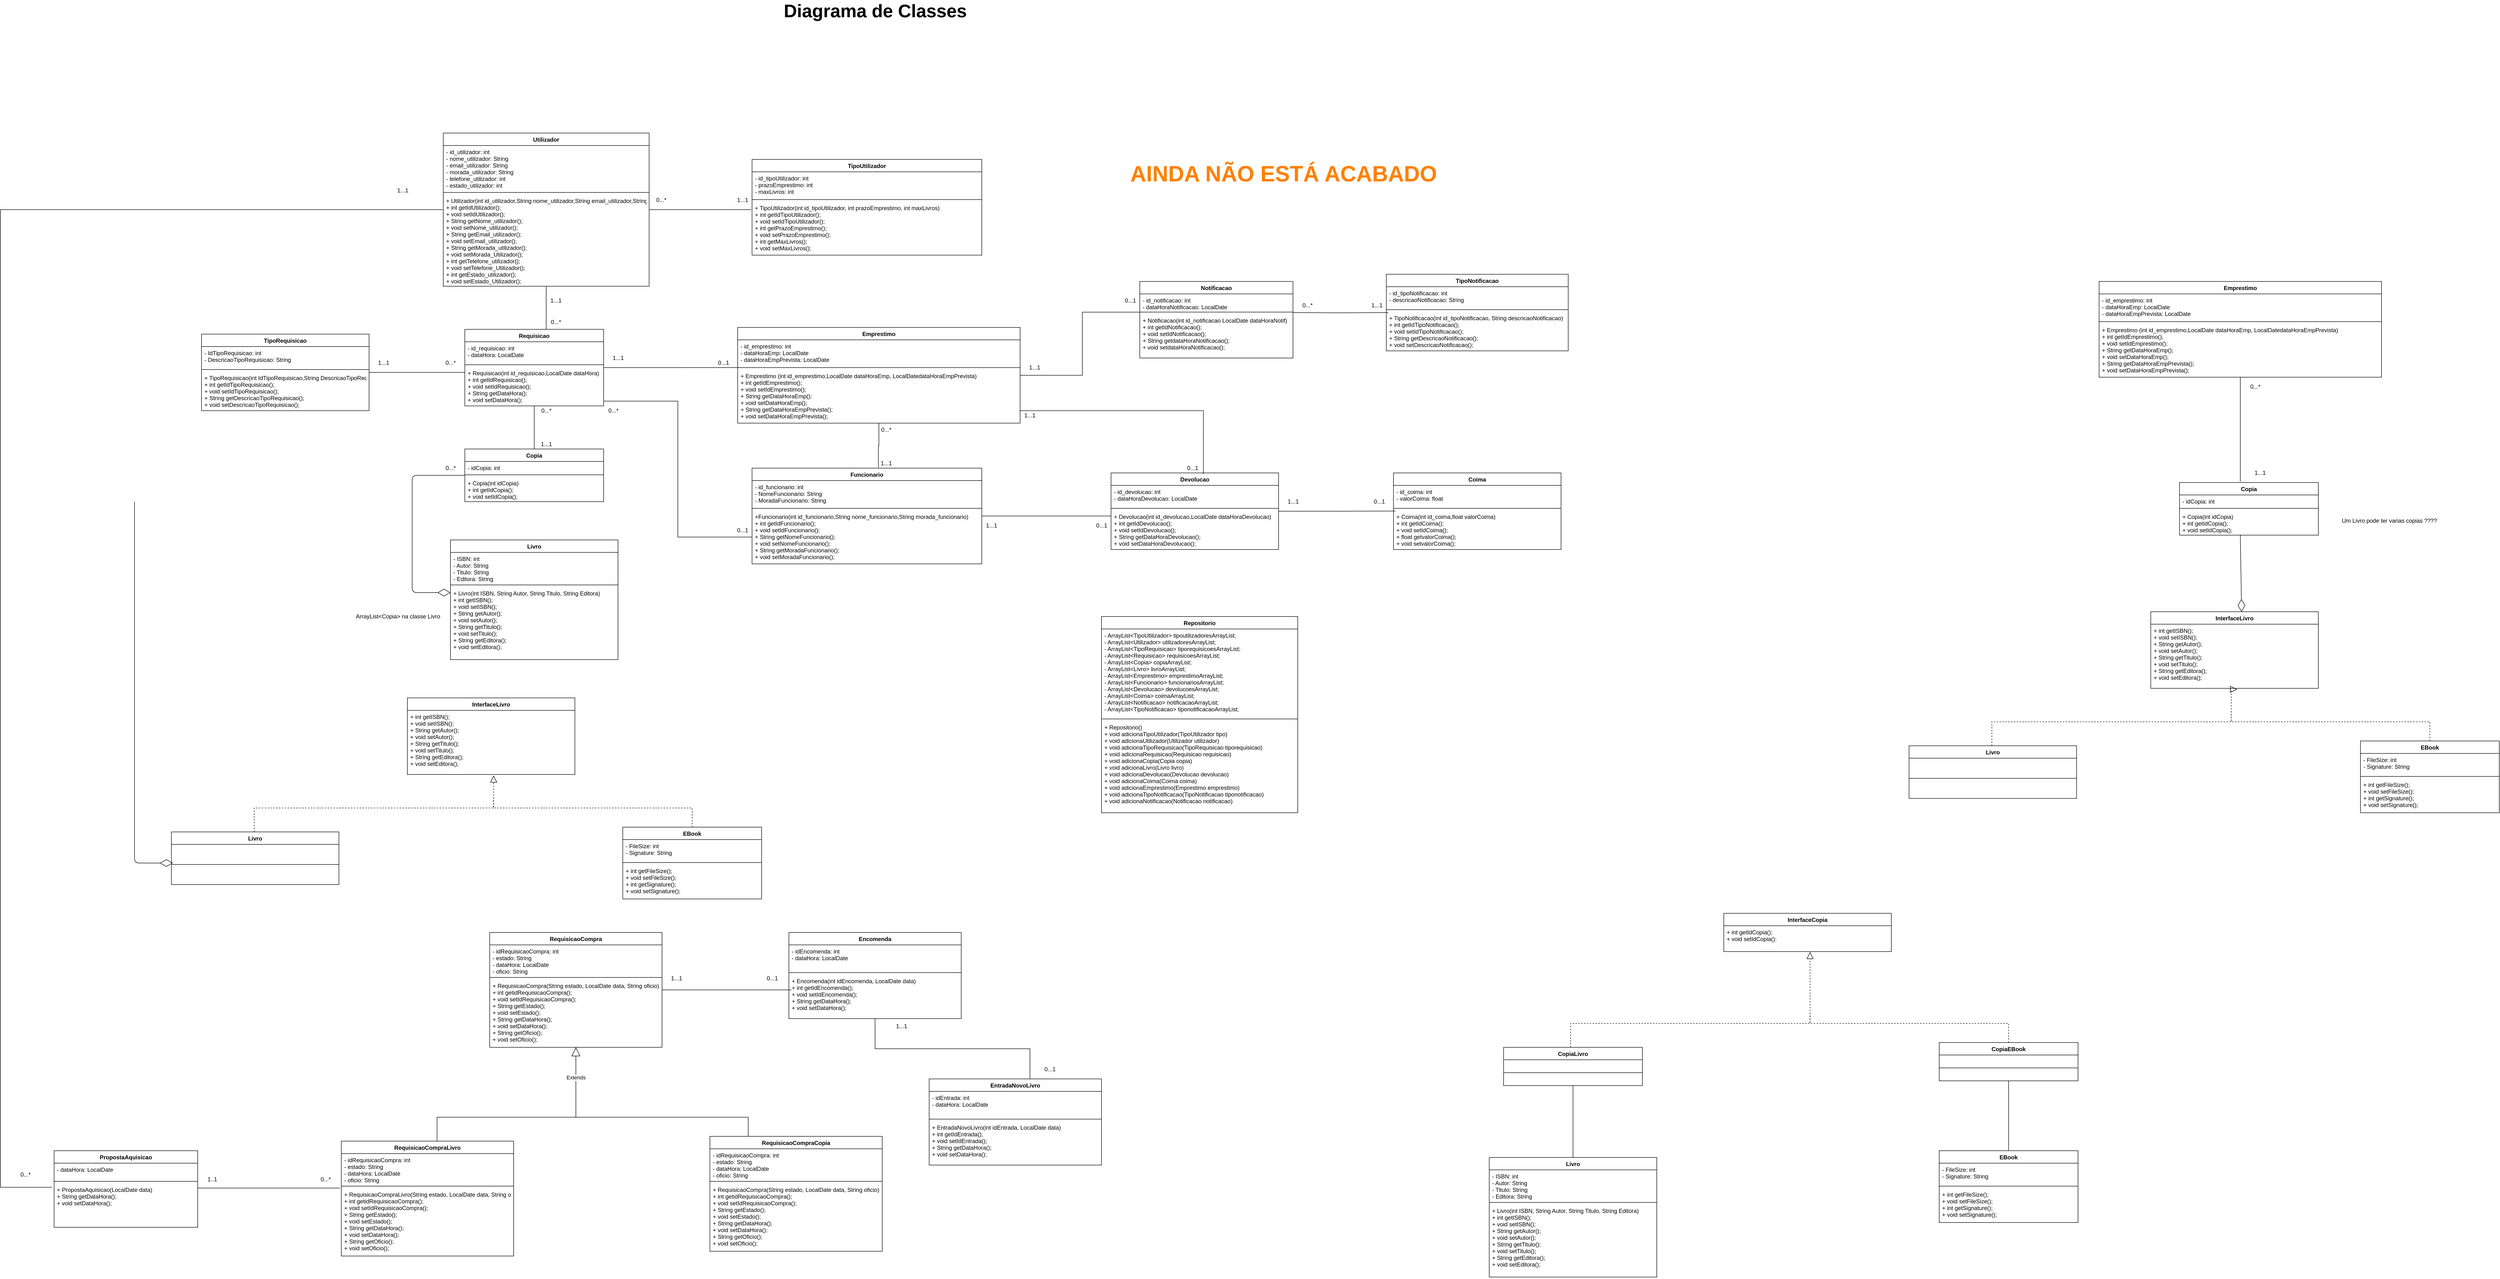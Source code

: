 <mxfile version="14.6.13" type="device" pages="10"><diagram id="7PF42eFb9jY879vHRtKI" name="Diagramas_ES1"><mxGraphModel dx="2037" dy="794" grid="1" gridSize="10" guides="1" tooltips="1" connect="1" arrows="1" fold="1" page="1" pageScale="1" pageWidth="827" pageHeight="1169" math="0" shadow="0"><root><mxCell id="L09GObGWWRe99jRGISkZ-0"/><mxCell id="L09GObGWWRe99jRGISkZ-1" parent="L09GObGWWRe99jRGISkZ-0"/><mxCell id="37uR9RgXFZAzqmTKfBo5-0" style="edgeStyle=orthogonalEdgeStyle;rounded=0;orthogonalLoop=1;jettySize=auto;html=1;entryX=-0.004;entryY=0.152;entryDx=0;entryDy=0;entryPerimeter=0;endArrow=none;endFill=0;" parent="L09GObGWWRe99jRGISkZ-1" source="37uR9RgXFZAzqmTKfBo5-3" target="37uR9RgXFZAzqmTKfBo5-10" edge="1"><mxGeometry relative="1" as="geometry"/></mxCell><mxCell id="37uR9RgXFZAzqmTKfBo5-1" style="edgeStyle=orthogonalEdgeStyle;rounded=0;orthogonalLoop=1;jettySize=auto;html=1;entryX=0.586;entryY=0;entryDx=0;entryDy=0;entryPerimeter=0;endArrow=none;endFill=0;" parent="L09GObGWWRe99jRGISkZ-1" source="37uR9RgXFZAzqmTKfBo5-3" target="37uR9RgXFZAzqmTKfBo5-13" edge="1"><mxGeometry relative="1" as="geometry"/></mxCell><mxCell id="37uR9RgXFZAzqmTKfBo5-2" style="edgeStyle=orthogonalEdgeStyle;rounded=0;orthogonalLoop=1;jettySize=auto;html=1;entryX=-0.01;entryY=0.091;entryDx=0;entryDy=0;entryPerimeter=0;endArrow=none;endFill=0;" parent="L09GObGWWRe99jRGISkZ-1" edge="1"><mxGeometry relative="1" as="geometry"><Array as="points"><mxPoint x="120" y="590"/><mxPoint x="120" y="2632"/></Array><mxPoint x="1044.0" y="590" as="sourcePoint"/><mxPoint x="228" y="2632.372" as="targetPoint"/></mxGeometry></mxCell><mxCell id="37uR9RgXFZAzqmTKfBo5-3" value="Utilizador" style="swimlane;fontStyle=1;align=center;verticalAlign=top;childLayout=stackLayout;horizontal=1;startSize=26;horizontalStack=0;resizeParent=1;resizeParentMax=0;resizeLast=0;collapsible=1;marginBottom=0;" parent="L09GObGWWRe99jRGISkZ-1" vertex="1"><mxGeometry x="1045" y="430" width="430" height="320" as="geometry"/></mxCell><mxCell id="37uR9RgXFZAzqmTKfBo5-4" value="- id_utilizador: int&#10;- nome_utilizador: String&#10;- email_utilizador: String&#10;- morada_utilizador: String&#10;- telefone_utilizador: int&#10;- estado_utilizador: int" style="text;strokeColor=none;fillColor=none;align=left;verticalAlign=top;spacingLeft=4;spacingRight=4;overflow=hidden;rotatable=0;points=[[0,0.5],[1,0.5]];portConstraint=eastwest;" parent="37uR9RgXFZAzqmTKfBo5-3" vertex="1"><mxGeometry y="26" width="430" height="94" as="geometry"/></mxCell><mxCell id="37uR9RgXFZAzqmTKfBo5-5" value="" style="line;strokeWidth=1;fillColor=none;align=left;verticalAlign=middle;spacingTop=-1;spacingLeft=3;spacingRight=3;rotatable=0;labelPosition=right;points=[];portConstraint=eastwest;" parent="37uR9RgXFZAzqmTKfBo5-3" vertex="1"><mxGeometry y="120" width="430" height="8" as="geometry"/></mxCell><mxCell id="37uR9RgXFZAzqmTKfBo5-6" value="+ Utilizador(int id_utilizador,String nome_utilizador,String email_utilizador,String morada_utilizador,String telefone_utilizador, String estado_utilizador)&#10;+ int getIdUtilizador();&#10;+ void setIdUtilizador();&#10;+ String getNome_utilizador();&#10;+ void setNome_utilizador();&#10;+ String getEmail_utilizador();&#10;+ void setEmail_utilizador();&#10;+ String getMorada_utilizador();&#10;+ void setMorada_Utilizador();&#10;+ int getTelefone_utilizador();&#10;+ void setTelefone_Utilizador();&#10;+ int getEstado_utilizador();&#10;+ void setEstado_Utilizador();" style="text;strokeColor=none;fillColor=none;align=left;verticalAlign=top;spacingLeft=4;spacingRight=4;overflow=hidden;rotatable=0;points=[[0,0.5],[1,0.5]];portConstraint=eastwest;" parent="37uR9RgXFZAzqmTKfBo5-3" vertex="1"><mxGeometry y="128" width="430" height="192" as="geometry"/></mxCell><mxCell id="37uR9RgXFZAzqmTKfBo5-7" value="TipoUtilizador" style="swimlane;fontStyle=1;align=center;verticalAlign=top;childLayout=stackLayout;horizontal=1;startSize=26;horizontalStack=0;resizeParent=1;resizeParentMax=0;resizeLast=0;collapsible=1;marginBottom=0;" parent="L09GObGWWRe99jRGISkZ-1" vertex="1"><mxGeometry x="1690" y="485" width="480" height="200" as="geometry"/></mxCell><mxCell id="37uR9RgXFZAzqmTKfBo5-8" value="- id_tipoUtilizador: int&#10;- prazoEmprestimo: int&#10;- maxLivros: int" style="text;strokeColor=none;fillColor=none;align=left;verticalAlign=top;spacingLeft=4;spacingRight=4;overflow=hidden;rotatable=0;points=[[0,0.5],[1,0.5]];portConstraint=eastwest;" parent="37uR9RgXFZAzqmTKfBo5-7" vertex="1"><mxGeometry y="26" width="480" height="54" as="geometry"/></mxCell><mxCell id="37uR9RgXFZAzqmTKfBo5-9" value="" style="line;strokeWidth=1;fillColor=none;align=left;verticalAlign=middle;spacingTop=-1;spacingLeft=3;spacingRight=3;rotatable=0;labelPosition=right;points=[];portConstraint=eastwest;" parent="37uR9RgXFZAzqmTKfBo5-7" vertex="1"><mxGeometry y="80" width="480" height="8" as="geometry"/></mxCell><mxCell id="37uR9RgXFZAzqmTKfBo5-10" value="+ TipoUtilizador(int id_tipoUtilizador, int prazoEmprestimo, int maxLivros)&#10;+ int getIdTipoUtilizador();&#10;+ void setIdTipoUtilizador();&#10;+ int getPrazoEmprestimo();&#10;+ void setPrazoEmprestimo();&#10;+ int getMaxLivros();&#10;+ void setMaxLivros();" style="text;strokeColor=none;fillColor=none;align=left;verticalAlign=top;spacingLeft=4;spacingRight=4;overflow=hidden;rotatable=0;points=[[0,0.5],[1,0.5]];portConstraint=eastwest;" parent="37uR9RgXFZAzqmTKfBo5-7" vertex="1"><mxGeometry y="88" width="480" height="112" as="geometry"/></mxCell><mxCell id="37uR9RgXFZAzqmTKfBo5-11" style="edgeStyle=orthogonalEdgeStyle;rounded=0;orthogonalLoop=1;jettySize=auto;html=1;entryX=0.5;entryY=0;entryDx=0;entryDy=0;endArrow=none;endFill=0;" parent="L09GObGWWRe99jRGISkZ-1" source="37uR9RgXFZAzqmTKfBo5-13" target="37uR9RgXFZAzqmTKfBo5-17" edge="1"><mxGeometry relative="1" as="geometry"/></mxCell><mxCell id="37uR9RgXFZAzqmTKfBo5-12" style="edgeStyle=orthogonalEdgeStyle;rounded=0;orthogonalLoop=1;jettySize=auto;html=1;entryX=0.004;entryY=-0.037;entryDx=0;entryDy=0;entryPerimeter=0;endArrow=none;endFill=0;" parent="L09GObGWWRe99jRGISkZ-1" source="37uR9RgXFZAzqmTKfBo5-13" target="37uR9RgXFZAzqmTKfBo5-31" edge="1"><mxGeometry relative="1" as="geometry"/></mxCell><mxCell id="37uR9RgXFZAzqmTKfBo5-13" value="Requisicao" style="swimlane;fontStyle=1;align=center;verticalAlign=top;childLayout=stackLayout;horizontal=1;startSize=26;horizontalStack=0;resizeParent=1;resizeParentMax=0;resizeLast=0;collapsible=1;marginBottom=0;" parent="L09GObGWWRe99jRGISkZ-1" vertex="1"><mxGeometry x="1090" y="840" width="290" height="160" as="geometry"/></mxCell><mxCell id="37uR9RgXFZAzqmTKfBo5-14" value="- id_requisicao: int&#10;- dataHora: LocalDate" style="text;strokeColor=none;fillColor=none;align=left;verticalAlign=top;spacingLeft=4;spacingRight=4;overflow=hidden;rotatable=0;points=[[0,0.5],[1,0.5]];portConstraint=eastwest;" parent="37uR9RgXFZAzqmTKfBo5-13" vertex="1"><mxGeometry y="26" width="290" height="44" as="geometry"/></mxCell><mxCell id="37uR9RgXFZAzqmTKfBo5-15" value="" style="line;strokeWidth=1;fillColor=none;align=left;verticalAlign=middle;spacingTop=-1;spacingLeft=3;spacingRight=3;rotatable=0;labelPosition=right;points=[];portConstraint=eastwest;" parent="37uR9RgXFZAzqmTKfBo5-13" vertex="1"><mxGeometry y="70" width="290" height="8" as="geometry"/></mxCell><mxCell id="37uR9RgXFZAzqmTKfBo5-16" value="+ Requisicao(int id_requisicao,LocalDate dataHora)&#10;+ int getIdRequisicao();&#10;+ void setIdRequisicao();&#10;+ String getDataHora();&#10;+ void setDataHora();&#10;" style="text;strokeColor=none;fillColor=none;align=left;verticalAlign=top;spacingLeft=4;spacingRight=4;overflow=hidden;rotatable=0;points=[[0,0.5],[1,0.5]];portConstraint=eastwest;" parent="37uR9RgXFZAzqmTKfBo5-13" vertex="1"><mxGeometry y="78" width="290" height="82" as="geometry"/></mxCell><mxCell id="37uR9RgXFZAzqmTKfBo5-17" value="Copia" style="swimlane;fontStyle=1;align=center;verticalAlign=top;childLayout=stackLayout;horizontal=1;startSize=26;horizontalStack=0;resizeParent=1;resizeParentMax=0;resizeLast=0;collapsible=1;marginBottom=0;" parent="L09GObGWWRe99jRGISkZ-1" vertex="1"><mxGeometry x="1090" y="1090" width="290" height="110" as="geometry"/></mxCell><mxCell id="37uR9RgXFZAzqmTKfBo5-18" value="- idCopia: int" style="text;strokeColor=none;fillColor=none;align=left;verticalAlign=top;spacingLeft=4;spacingRight=4;overflow=hidden;rotatable=0;points=[[0,0.5],[1,0.5]];portConstraint=eastwest;" parent="37uR9RgXFZAzqmTKfBo5-17" vertex="1"><mxGeometry y="26" width="290" height="24" as="geometry"/></mxCell><mxCell id="37uR9RgXFZAzqmTKfBo5-19" value="" style="line;strokeWidth=1;fillColor=none;align=left;verticalAlign=middle;spacingTop=-1;spacingLeft=3;spacingRight=3;rotatable=0;labelPosition=right;points=[];portConstraint=eastwest;" parent="37uR9RgXFZAzqmTKfBo5-17" vertex="1"><mxGeometry y="50" width="290" height="8" as="geometry"/></mxCell><mxCell id="37uR9RgXFZAzqmTKfBo5-20" value="+ Copia(int idCopia)&#10;+ int getIdCopia();&#10;+ void setIdCopia();&#10;&#10;" style="text;strokeColor=none;fillColor=none;align=left;verticalAlign=top;spacingLeft=4;spacingRight=4;overflow=hidden;rotatable=0;points=[[0,0.5],[1,0.5]];portConstraint=eastwest;" parent="37uR9RgXFZAzqmTKfBo5-17" vertex="1"><mxGeometry y="58" width="290" height="52" as="geometry"/></mxCell><mxCell id="37uR9RgXFZAzqmTKfBo5-21" value="Livro" style="swimlane;fontStyle=1;align=center;verticalAlign=top;childLayout=stackLayout;horizontal=1;startSize=26;horizontalStack=0;resizeParent=1;resizeParentMax=0;resizeLast=0;collapsible=1;marginBottom=0;" parent="L09GObGWWRe99jRGISkZ-1" vertex="1"><mxGeometry x="1060" y="1280" width="350" height="250" as="geometry"/></mxCell><mxCell id="37uR9RgXFZAzqmTKfBo5-22" value="- ISBN: int&#10;- Autor: String&#10;- Titulo: String&#10;- Editora: String" style="text;strokeColor=none;fillColor=none;align=left;verticalAlign=top;spacingLeft=4;spacingRight=4;overflow=hidden;rotatable=0;points=[[0,0.5],[1,0.5]];portConstraint=eastwest;" parent="37uR9RgXFZAzqmTKfBo5-21" vertex="1"><mxGeometry y="26" width="350" height="64" as="geometry"/></mxCell><mxCell id="37uR9RgXFZAzqmTKfBo5-23" value="" style="line;strokeWidth=1;fillColor=none;align=left;verticalAlign=middle;spacingTop=-1;spacingLeft=3;spacingRight=3;rotatable=0;labelPosition=right;points=[];portConstraint=eastwest;" parent="37uR9RgXFZAzqmTKfBo5-21" vertex="1"><mxGeometry y="90" width="350" height="8" as="geometry"/></mxCell><mxCell id="37uR9RgXFZAzqmTKfBo5-24" value="+ Livro(int ISBN, String Autor, String Titulo, String Editora)&#10;+ int getISBN();&#10;+ void setISBN();&#10;+ String getAutor();&#10;+ void setAutor();&#10;+ String getTitulo();&#10;+ void setTitulo();&#10;+ String getEditora();&#10;+ void setEditora();&#10;&#10;" style="text;strokeColor=none;fillColor=none;align=left;verticalAlign=top;spacingLeft=4;spacingRight=4;overflow=hidden;rotatable=0;points=[[0,0.5],[1,0.5]];portConstraint=eastwest;" parent="37uR9RgXFZAzqmTKfBo5-21" vertex="1"><mxGeometry y="98" width="350" height="152" as="geometry"/></mxCell><mxCell id="37uR9RgXFZAzqmTKfBo5-25" value="" style="endArrow=diamondThin;endFill=0;endSize=24;html=1;exitX=0;exitY=0.5;exitDx=0;exitDy=0;" parent="L09GObGWWRe99jRGISkZ-1" source="37uR9RgXFZAzqmTKfBo5-17" edge="1"><mxGeometry width="160" relative="1" as="geometry"><mxPoint x="900" y="1390" as="sourcePoint"/><mxPoint x="1060.0" y="1390" as="targetPoint"/><Array as="points"><mxPoint x="980" y="1145"/><mxPoint x="980" y="1390"/></Array></mxGeometry></mxCell><mxCell id="37uR9RgXFZAzqmTKfBo5-26" style="edgeStyle=orthogonalEdgeStyle;rounded=0;orthogonalLoop=1;jettySize=auto;html=1;entryX=0.55;entryY=-0.006;entryDx=0;entryDy=0;entryPerimeter=0;endArrow=none;endFill=0;" parent="L09GObGWWRe99jRGISkZ-1" source="37uR9RgXFZAzqmTKfBo5-28" target="37uR9RgXFZAzqmTKfBo5-38" edge="1"><mxGeometry relative="1" as="geometry"/></mxCell><mxCell id="37uR9RgXFZAzqmTKfBo5-27" style="edgeStyle=orthogonalEdgeStyle;rounded=0;orthogonalLoop=1;jettySize=auto;html=1;entryX=0.003;entryY=1.12;entryDx=0;entryDy=0;entryPerimeter=0;endArrow=none;endFill=0;" parent="L09GObGWWRe99jRGISkZ-1" source="37uR9RgXFZAzqmTKfBo5-28" edge="1"><mxGeometry relative="1" as="geometry"><Array as="points"><mxPoint x="2380" y="936"/><mxPoint x="2380" y="804"/></Array><mxPoint x="2500.75" y="804.08" as="targetPoint"/></mxGeometry></mxCell><mxCell id="37uR9RgXFZAzqmTKfBo5-28" value="Emprestimo" style="swimlane;fontStyle=1;align=center;verticalAlign=top;childLayout=stackLayout;horizontal=1;startSize=26;horizontalStack=0;resizeParent=1;resizeParentMax=0;resizeLast=0;collapsible=1;marginBottom=0;" parent="L09GObGWWRe99jRGISkZ-1" vertex="1"><mxGeometry x="1660" y="836" width="590" height="200" as="geometry"/></mxCell><mxCell id="37uR9RgXFZAzqmTKfBo5-29" value="- id_emprestimo: int&#10;- dataHoraEmp: LocalDate&#10;- dataHoraEmpPrevista: LocalDate" style="text;strokeColor=none;fillColor=none;align=left;verticalAlign=top;spacingLeft=4;spacingRight=4;overflow=hidden;rotatable=0;points=[[0,0.5],[1,0.5]];portConstraint=eastwest;" parent="37uR9RgXFZAzqmTKfBo5-28" vertex="1"><mxGeometry y="26" width="590" height="54" as="geometry"/></mxCell><mxCell id="37uR9RgXFZAzqmTKfBo5-30" value="" style="line;strokeWidth=1;fillColor=none;align=left;verticalAlign=middle;spacingTop=-1;spacingLeft=3;spacingRight=3;rotatable=0;labelPosition=right;points=[];portConstraint=eastwest;" parent="37uR9RgXFZAzqmTKfBo5-28" vertex="1"><mxGeometry y="80" width="590" height="8" as="geometry"/></mxCell><mxCell id="37uR9RgXFZAzqmTKfBo5-31" value="+ Emprestimo (int id_emprestimo,LocalDate dataHoraEmp, LocalDatedataHoraEmpPrevista)&#10;+ int getIdEmprestimo();&#10;+ void setIdEmprestimo();&#10;+ String getDataHoraEmp();&#10;+ void setDataHoraEmp();&#10;+ String getDataHoraEmpPrevista();&#10;+ void setDataHoraEmpPrevista();&#10;&#10;" style="text;strokeColor=none;fillColor=none;align=left;verticalAlign=top;spacingLeft=4;spacingRight=4;overflow=hidden;rotatable=0;points=[[0,0.5],[1,0.5]];portConstraint=eastwest;" parent="37uR9RgXFZAzqmTKfBo5-28" vertex="1"><mxGeometry y="88" width="590" height="112" as="geometry"/></mxCell><mxCell id="37uR9RgXFZAzqmTKfBo5-32" style="edgeStyle=orthogonalEdgeStyle;rounded=0;orthogonalLoop=1;jettySize=auto;html=1;entryX=0;entryY=0.146;entryDx=0;entryDy=0;entryPerimeter=0;endArrow=none;endFill=0;" parent="L09GObGWWRe99jRGISkZ-1" source="37uR9RgXFZAzqmTKfBo5-33" target="37uR9RgXFZAzqmTKfBo5-16" edge="1"><mxGeometry relative="1" as="geometry"/></mxCell><mxCell id="37uR9RgXFZAzqmTKfBo5-33" value="TipoRequisicao" style="swimlane;fontStyle=1;align=center;verticalAlign=top;childLayout=stackLayout;horizontal=1;startSize=26;horizontalStack=0;resizeParent=1;resizeParentMax=0;resizeLast=0;collapsible=1;marginBottom=0;" parent="L09GObGWWRe99jRGISkZ-1" vertex="1"><mxGeometry x="540" y="850" width="350" height="160" as="geometry"/></mxCell><mxCell id="37uR9RgXFZAzqmTKfBo5-34" value="- IdTipoRequisicao: int&#10;- DescricaoTipoRequisicao: String" style="text;strokeColor=none;fillColor=none;align=left;verticalAlign=top;spacingLeft=4;spacingRight=4;overflow=hidden;rotatable=0;points=[[0,0.5],[1,0.5]];portConstraint=eastwest;" parent="37uR9RgXFZAzqmTKfBo5-33" vertex="1"><mxGeometry y="26" width="350" height="44" as="geometry"/></mxCell><mxCell id="37uR9RgXFZAzqmTKfBo5-35" value="" style="line;strokeWidth=1;fillColor=none;align=left;verticalAlign=middle;spacingTop=-1;spacingLeft=3;spacingRight=3;rotatable=0;labelPosition=right;points=[];portConstraint=eastwest;" parent="37uR9RgXFZAzqmTKfBo5-33" vertex="1"><mxGeometry y="70" width="350" height="8" as="geometry"/></mxCell><mxCell id="37uR9RgXFZAzqmTKfBo5-36" value="+ TipoRequisicao(int IdTipoRequisicao,String DescricaoTipoRequisicao)&#10;+ int getIdTipoRequisicao();&#10;+ void setIdTipoRequisicao();&#10;+ String getDescricaoTipoRequisicao();&#10;+ void setDescricaoTipoRequisicao();&#10;" style="text;strokeColor=none;fillColor=none;align=left;verticalAlign=top;spacingLeft=4;spacingRight=4;overflow=hidden;rotatable=0;points=[[0,0.5],[1,0.5]];portConstraint=eastwest;" parent="37uR9RgXFZAzqmTKfBo5-33" vertex="1"><mxGeometry y="78" width="350" height="82" as="geometry"/></mxCell><mxCell id="37uR9RgXFZAzqmTKfBo5-37" style="edgeStyle=orthogonalEdgeStyle;rounded=0;orthogonalLoop=1;jettySize=auto;html=1;entryX=0;entryY=0.146;entryDx=0;entryDy=0;entryPerimeter=0;endArrow=none;endFill=0;" parent="L09GObGWWRe99jRGISkZ-1" source="37uR9RgXFZAzqmTKfBo5-38" target="37uR9RgXFZAzqmTKfBo5-46" edge="1"><mxGeometry relative="1" as="geometry"/></mxCell><mxCell id="37uR9RgXFZAzqmTKfBo5-38" value="Funcionario" style="swimlane;fontStyle=1;align=center;verticalAlign=top;childLayout=stackLayout;horizontal=1;startSize=26;horizontalStack=0;resizeParent=1;resizeParentMax=0;resizeLast=0;collapsible=1;marginBottom=0;" parent="L09GObGWWRe99jRGISkZ-1" vertex="1"><mxGeometry x="1690" y="1130" width="480" height="200" as="geometry"/></mxCell><mxCell id="37uR9RgXFZAzqmTKfBo5-39" value="- id_funcionario: int&#10;- NomeFuncionario: String&#10;- MoradaFuncionario: String&#10;" style="text;strokeColor=none;fillColor=none;align=left;verticalAlign=top;spacingLeft=4;spacingRight=4;overflow=hidden;rotatable=0;points=[[0,0.5],[1,0.5]];portConstraint=eastwest;" parent="37uR9RgXFZAzqmTKfBo5-38" vertex="1"><mxGeometry y="26" width="480" height="54" as="geometry"/></mxCell><mxCell id="37uR9RgXFZAzqmTKfBo5-40" value="" style="line;strokeWidth=1;fillColor=none;align=left;verticalAlign=middle;spacingTop=-1;spacingLeft=3;spacingRight=3;rotatable=0;labelPosition=right;points=[];portConstraint=eastwest;" parent="37uR9RgXFZAzqmTKfBo5-38" vertex="1"><mxGeometry y="80" width="480" height="8" as="geometry"/></mxCell><mxCell id="37uR9RgXFZAzqmTKfBo5-41" value="+Funcionario(int id_funcionario,String nome_funcionario,String morada_funcionario)&#10;+ int getIdFuncionario();&#10;+ void setIdFuncionario();&#10;+ String getNomeFuncionario();&#10;+ void setNomeFuncionario();&#10;+ String getMoradaFuncionario();&#10;+ void setMoradaFuncionario();" style="text;strokeColor=none;fillColor=none;align=left;verticalAlign=top;spacingLeft=4;spacingRight=4;overflow=hidden;rotatable=0;points=[[0,0.5],[1,0.5]];portConstraint=eastwest;" parent="37uR9RgXFZAzqmTKfBo5-38" vertex="1"><mxGeometry y="88" width="480" height="112" as="geometry"/></mxCell><mxCell id="37uR9RgXFZAzqmTKfBo5-42" style="edgeStyle=orthogonalEdgeStyle;rounded=0;orthogonalLoop=1;jettySize=auto;html=1;entryX=0.012;entryY=0.02;entryDx=0;entryDy=0;entryPerimeter=0;endArrow=none;endFill=0;" parent="L09GObGWWRe99jRGISkZ-1" source="37uR9RgXFZAzqmTKfBo5-43" target="37uR9RgXFZAzqmTKfBo5-50" edge="1"><mxGeometry relative="1" as="geometry"/></mxCell><mxCell id="37uR9RgXFZAzqmTKfBo5-43" value="Devolucao" style="swimlane;fontStyle=1;align=center;verticalAlign=top;childLayout=stackLayout;horizontal=1;startSize=26;horizontalStack=0;resizeParent=1;resizeParentMax=0;resizeLast=0;collapsible=1;marginBottom=0;" parent="L09GObGWWRe99jRGISkZ-1" vertex="1"><mxGeometry x="2440" y="1140" width="350" height="160" as="geometry"/></mxCell><mxCell id="37uR9RgXFZAzqmTKfBo5-44" value="- id_devolucao: int&#10;- dataHoraDevolucao: LocalDate&#10;" style="text;strokeColor=none;fillColor=none;align=left;verticalAlign=top;spacingLeft=4;spacingRight=4;overflow=hidden;rotatable=0;points=[[0,0.5],[1,0.5]];portConstraint=eastwest;" parent="37uR9RgXFZAzqmTKfBo5-43" vertex="1"><mxGeometry y="26" width="350" height="44" as="geometry"/></mxCell><mxCell id="37uR9RgXFZAzqmTKfBo5-45" value="" style="line;strokeWidth=1;fillColor=none;align=left;verticalAlign=middle;spacingTop=-1;spacingLeft=3;spacingRight=3;rotatable=0;labelPosition=right;points=[];portConstraint=eastwest;" parent="37uR9RgXFZAzqmTKfBo5-43" vertex="1"><mxGeometry y="70" width="350" height="8" as="geometry"/></mxCell><mxCell id="37uR9RgXFZAzqmTKfBo5-46" value="+ Devolucao(int id_devolucao,LocalDate dataHoraDevolucao)&#10;+ int getIdDevolucao();&#10;+ void setIdDevolucao();&#10;+ String getDataHoraDevolucao();&#10;+ void setDataHoraDevolucao();&#10;&#10;" style="text;strokeColor=none;fillColor=none;align=left;verticalAlign=top;spacingLeft=4;spacingRight=4;overflow=hidden;rotatable=0;points=[[0,0.5],[1,0.5]];portConstraint=eastwest;" parent="37uR9RgXFZAzqmTKfBo5-43" vertex="1"><mxGeometry y="78" width="350" height="82" as="geometry"/></mxCell><mxCell id="37uR9RgXFZAzqmTKfBo5-47" value="Coima" style="swimlane;fontStyle=1;align=center;verticalAlign=top;childLayout=stackLayout;horizontal=1;startSize=26;horizontalStack=0;resizeParent=1;resizeParentMax=0;resizeLast=0;collapsible=1;marginBottom=0;" parent="L09GObGWWRe99jRGISkZ-1" vertex="1"><mxGeometry x="3030" y="1140" width="350" height="160" as="geometry"/></mxCell><mxCell id="37uR9RgXFZAzqmTKfBo5-48" value="- id_coima: int&#10;- valorCoima: float&#10;" style="text;strokeColor=none;fillColor=none;align=left;verticalAlign=top;spacingLeft=4;spacingRight=4;overflow=hidden;rotatable=0;points=[[0,0.5],[1,0.5]];portConstraint=eastwest;" parent="37uR9RgXFZAzqmTKfBo5-47" vertex="1"><mxGeometry y="26" width="350" height="44" as="geometry"/></mxCell><mxCell id="37uR9RgXFZAzqmTKfBo5-49" value="" style="line;strokeWidth=1;fillColor=none;align=left;verticalAlign=middle;spacingTop=-1;spacingLeft=3;spacingRight=3;rotatable=0;labelPosition=right;points=[];portConstraint=eastwest;" parent="37uR9RgXFZAzqmTKfBo5-47" vertex="1"><mxGeometry y="70" width="350" height="8" as="geometry"/></mxCell><mxCell id="37uR9RgXFZAzqmTKfBo5-50" value="+ Coima(int id_coima,float valorCoima)&#10;+ int getIdCoima();&#10;+ void setIdCoima();&#10;+ float getvalorCoima();&#10;+ void setvalorCoima();&#10;&#10;" style="text;strokeColor=none;fillColor=none;align=left;verticalAlign=top;spacingLeft=4;spacingRight=4;overflow=hidden;rotatable=0;points=[[0,0.5],[1,0.5]];portConstraint=eastwest;" parent="37uR9RgXFZAzqmTKfBo5-47" vertex="1"><mxGeometry y="78" width="350" height="82" as="geometry"/></mxCell><mxCell id="37uR9RgXFZAzqmTKfBo5-51" value="TipoNotificacao" style="swimlane;fontStyle=1;align=center;verticalAlign=top;childLayout=stackLayout;horizontal=1;startSize=26;horizontalStack=0;resizeParent=1;resizeParentMax=0;resizeLast=0;collapsible=1;marginBottom=0;" parent="L09GObGWWRe99jRGISkZ-1" vertex="1"><mxGeometry x="3015" y="725" width="380" height="160" as="geometry"/></mxCell><mxCell id="37uR9RgXFZAzqmTKfBo5-52" value="- id_tipoNotificacao: int&#10;- descricaoNotificacao: String&#10;" style="text;strokeColor=none;fillColor=none;align=left;verticalAlign=top;spacingLeft=4;spacingRight=4;overflow=hidden;rotatable=0;points=[[0,0.5],[1,0.5]];portConstraint=eastwest;" parent="37uR9RgXFZAzqmTKfBo5-51" vertex="1"><mxGeometry y="26" width="380" height="44" as="geometry"/></mxCell><mxCell id="37uR9RgXFZAzqmTKfBo5-53" value="" style="line;strokeWidth=1;fillColor=none;align=left;verticalAlign=middle;spacingTop=-1;spacingLeft=3;spacingRight=3;rotatable=0;labelPosition=right;points=[];portConstraint=eastwest;" parent="37uR9RgXFZAzqmTKfBo5-51" vertex="1"><mxGeometry y="70" width="380" height="8" as="geometry"/></mxCell><mxCell id="37uR9RgXFZAzqmTKfBo5-54" value="+ TipoNotificacao(int id_tipoNotificacao, String descricaoNotificacao)&#10;+ int getIdTipoNotificacao();&#10;+ void setIdTipoNotificacao();&#10;+ String getDescricaoNotificacao();&#10;+ void setDescricaoNotificacao();&#10;" style="text;strokeColor=none;fillColor=none;align=left;verticalAlign=top;spacingLeft=4;spacingRight=4;overflow=hidden;rotatable=0;points=[[0,0.5],[1,0.5]];portConstraint=eastwest;" parent="37uR9RgXFZAzqmTKfBo5-51" vertex="1"><mxGeometry y="78" width="380" height="82" as="geometry"/></mxCell><mxCell id="37uR9RgXFZAzqmTKfBo5-55" style="edgeStyle=orthogonalEdgeStyle;rounded=0;orthogonalLoop=1;jettySize=auto;html=1;entryX=0.011;entryY=0.024;entryDx=0;entryDy=0;entryPerimeter=0;endArrow=none;endFill=0;" parent="L09GObGWWRe99jRGISkZ-1" target="37uR9RgXFZAzqmTKfBo5-54" edge="1"><mxGeometry relative="1" as="geometry"><mxPoint x="2820" y="805" as="sourcePoint"/></mxGeometry></mxCell><mxCell id="37uR9RgXFZAzqmTKfBo5-60" value="0...*" style="text;html=1;align=center;verticalAlign=middle;resizable=0;points=[];autosize=1;strokeColor=none;" parent="L09GObGWWRe99jRGISkZ-1" vertex="1"><mxGeometry x="1480" y="560" width="40" height="20" as="geometry"/></mxCell><mxCell id="37uR9RgXFZAzqmTKfBo5-61" value="1...1" style="text;html=1;align=center;verticalAlign=middle;resizable=0;points=[];autosize=1;strokeColor=none;" parent="L09GObGWWRe99jRGISkZ-1" vertex="1"><mxGeometry x="1650" y="560" width="40" height="20" as="geometry"/></mxCell><mxCell id="37uR9RgXFZAzqmTKfBo5-62" value="1...1" style="text;html=1;align=center;verticalAlign=middle;resizable=0;points=[];autosize=1;strokeColor=none;" parent="L09GObGWWRe99jRGISkZ-1" vertex="1"><mxGeometry x="1260" y="770" width="40" height="20" as="geometry"/></mxCell><mxCell id="37uR9RgXFZAzqmTKfBo5-63" value="0...*" style="text;html=1;align=center;verticalAlign=middle;resizable=0;points=[];autosize=1;strokeColor=none;" parent="L09GObGWWRe99jRGISkZ-1" vertex="1"><mxGeometry x="1260" y="815" width="40" height="20" as="geometry"/></mxCell><mxCell id="37uR9RgXFZAzqmTKfBo5-64" value="0...*" style="text;html=1;align=center;verticalAlign=middle;resizable=0;points=[];autosize=1;strokeColor=none;" parent="L09GObGWWRe99jRGISkZ-1" vertex="1"><mxGeometry x="1240" y="1000" width="40" height="20" as="geometry"/></mxCell><mxCell id="37uR9RgXFZAzqmTKfBo5-65" value="1...1" style="text;html=1;align=center;verticalAlign=middle;resizable=0;points=[];autosize=1;strokeColor=none;" parent="L09GObGWWRe99jRGISkZ-1" vertex="1"><mxGeometry x="1240" y="1070" width="40" height="20" as="geometry"/></mxCell><mxCell id="37uR9RgXFZAzqmTKfBo5-66" value="0...*" style="text;html=1;align=center;verticalAlign=middle;resizable=0;points=[];autosize=1;strokeColor=none;" parent="L09GObGWWRe99jRGISkZ-1" vertex="1"><mxGeometry x="1040" y="1120" width="40" height="20" as="geometry"/></mxCell><mxCell id="37uR9RgXFZAzqmTKfBo5-67" value="1...1" style="text;html=1;align=center;verticalAlign=middle;resizable=0;points=[];autosize=1;strokeColor=none;" parent="L09GObGWWRe99jRGISkZ-1" vertex="1"><mxGeometry x="1390" y="890" width="40" height="20" as="geometry"/></mxCell><mxCell id="37uR9RgXFZAzqmTKfBo5-68" value="0...1" style="text;html=1;align=center;verticalAlign=middle;resizable=0;points=[];autosize=1;strokeColor=none;" parent="L09GObGWWRe99jRGISkZ-1" vertex="1"><mxGeometry x="1610" y="900" width="40" height="20" as="geometry"/></mxCell><mxCell id="37uR9RgXFZAzqmTKfBo5-69" style="edgeStyle=orthogonalEdgeStyle;rounded=0;orthogonalLoop=1;jettySize=auto;html=1;endArrow=none;endFill=0;" parent="L09GObGWWRe99jRGISkZ-1" source="37uR9RgXFZAzqmTKfBo5-16" target="37uR9RgXFZAzqmTKfBo5-41" edge="1"><mxGeometry relative="1" as="geometry"><Array as="points"><mxPoint x="1535" y="990"/><mxPoint x="1535" y="1274"/></Array></mxGeometry></mxCell><mxCell id="37uR9RgXFZAzqmTKfBo5-70" value="0...*" style="text;html=1;align=center;verticalAlign=middle;resizable=0;points=[];autosize=1;strokeColor=none;" parent="L09GObGWWRe99jRGISkZ-1" vertex="1"><mxGeometry x="1380" y="1000" width="40" height="20" as="geometry"/></mxCell><mxCell id="37uR9RgXFZAzqmTKfBo5-71" value="0...1" style="text;html=1;align=center;verticalAlign=middle;resizable=0;points=[];autosize=1;strokeColor=none;" parent="L09GObGWWRe99jRGISkZ-1" vertex="1"><mxGeometry x="1650" y="1250" width="40" height="20" as="geometry"/></mxCell><mxCell id="37uR9RgXFZAzqmTKfBo5-72" value="0...*" style="text;html=1;align=center;verticalAlign=middle;resizable=0;points=[];autosize=1;strokeColor=none;" parent="L09GObGWWRe99jRGISkZ-1" vertex="1"><mxGeometry x="1950" y="1040" width="40" height="20" as="geometry"/></mxCell><mxCell id="37uR9RgXFZAzqmTKfBo5-73" value="1...1" style="text;html=1;align=center;verticalAlign=middle;resizable=0;points=[];autosize=1;strokeColor=none;" parent="L09GObGWWRe99jRGISkZ-1" vertex="1"><mxGeometry x="1950" y="1110" width="40" height="20" as="geometry"/></mxCell><mxCell id="37uR9RgXFZAzqmTKfBo5-74" value="1...1" style="text;html=1;align=center;verticalAlign=middle;resizable=0;points=[];autosize=1;strokeColor=none;" parent="L09GObGWWRe99jRGISkZ-1" vertex="1"><mxGeometry x="2260" y="910" width="40" height="20" as="geometry"/></mxCell><mxCell id="37uR9RgXFZAzqmTKfBo5-75" value="0...1" style="text;html=1;align=center;verticalAlign=middle;resizable=0;points=[];autosize=1;strokeColor=none;" parent="L09GObGWWRe99jRGISkZ-1" vertex="1"><mxGeometry x="2460" y="770" width="40" height="20" as="geometry"/></mxCell><mxCell id="37uR9RgXFZAzqmTKfBo5-76" value="1...1" style="text;html=1;align=center;verticalAlign=middle;resizable=0;points=[];autosize=1;strokeColor=none;" parent="L09GObGWWRe99jRGISkZ-1" vertex="1"><mxGeometry x="2170" y="1240" width="40" height="20" as="geometry"/></mxCell><mxCell id="37uR9RgXFZAzqmTKfBo5-77" value="0...1" style="text;html=1;align=center;verticalAlign=middle;resizable=0;points=[];autosize=1;strokeColor=none;" parent="L09GObGWWRe99jRGISkZ-1" vertex="1"><mxGeometry x="2400" y="1240" width="40" height="20" as="geometry"/></mxCell><mxCell id="37uR9RgXFZAzqmTKfBo5-78" value="1...1" style="text;html=1;align=center;verticalAlign=middle;resizable=0;points=[];autosize=1;strokeColor=none;" parent="L09GObGWWRe99jRGISkZ-1" vertex="1"><mxGeometry x="2800" y="1190" width="40" height="20" as="geometry"/></mxCell><mxCell id="37uR9RgXFZAzqmTKfBo5-79" value="0...1" style="text;html=1;align=center;verticalAlign=middle;resizable=0;points=[];autosize=1;strokeColor=none;" parent="L09GObGWWRe99jRGISkZ-1" vertex="1"><mxGeometry x="2980" y="1190" width="40" height="20" as="geometry"/></mxCell><mxCell id="37uR9RgXFZAzqmTKfBo5-80" value="0...*" style="text;html=1;align=center;verticalAlign=middle;resizable=0;points=[];autosize=1;strokeColor=none;" parent="L09GObGWWRe99jRGISkZ-1" vertex="1"><mxGeometry x="2830" y="780" width="40" height="20" as="geometry"/></mxCell><mxCell id="37uR9RgXFZAzqmTKfBo5-81" value="1...1" style="text;html=1;align=center;verticalAlign=middle;resizable=0;points=[];autosize=1;strokeColor=none;" parent="L09GObGWWRe99jRGISkZ-1" vertex="1"><mxGeometry x="2975" y="780" width="40" height="20" as="geometry"/></mxCell><mxCell id="37uR9RgXFZAzqmTKfBo5-82" value="&lt;font size=&quot;1&quot;&gt;&lt;b style=&quot;font-size: 38px&quot;&gt;Diagrama de Classes&lt;/b&gt;&lt;/font&gt;" style="text;html=1;align=center;verticalAlign=middle;resizable=0;points=[];autosize=1;strokeColor=none;" parent="L09GObGWWRe99jRGISkZ-1" vertex="1"><mxGeometry x="1747" y="160" width="400" height="30" as="geometry"/></mxCell><mxCell id="37uR9RgXFZAzqmTKfBo5-83" style="edgeStyle=orthogonalEdgeStyle;rounded=0;orthogonalLoop=1;jettySize=auto;html=1;entryX=0.551;entryY=0.013;entryDx=0;entryDy=0;entryPerimeter=0;endArrow=none;endFill=0;" parent="L09GObGWWRe99jRGISkZ-1" target="37uR9RgXFZAzqmTKfBo5-43" edge="1"><mxGeometry relative="1" as="geometry"><mxPoint x="2250.0" y="1010" as="sourcePoint"/><Array as="points"><mxPoint x="2250" y="1010"/><mxPoint x="2633" y="1010"/></Array></mxGeometry></mxCell><mxCell id="37uR9RgXFZAzqmTKfBo5-84" value="0...1" style="text;html=1;align=center;verticalAlign=middle;resizable=0;points=[];autosize=1;strokeColor=none;" parent="L09GObGWWRe99jRGISkZ-1" vertex="1"><mxGeometry x="2590" y="1120" width="40" height="20" as="geometry"/></mxCell><mxCell id="37uR9RgXFZAzqmTKfBo5-85" value="1...1" style="text;html=1;align=center;verticalAlign=middle;resizable=0;points=[];autosize=1;strokeColor=none;" parent="L09GObGWWRe99jRGISkZ-1" vertex="1"><mxGeometry x="2250" y="1010" width="40" height="20" as="geometry"/></mxCell><mxCell id="37uR9RgXFZAzqmTKfBo5-86" value="1...1" style="text;html=1;align=center;verticalAlign=middle;resizable=0;points=[];autosize=1;strokeColor=none;" parent="L09GObGWWRe99jRGISkZ-1" vertex="1"><mxGeometry x="900" y="900" width="40" height="20" as="geometry"/></mxCell><mxCell id="37uR9RgXFZAzqmTKfBo5-87" value="0...*" style="text;html=1;align=center;verticalAlign=middle;resizable=0;points=[];autosize=1;strokeColor=none;" parent="L09GObGWWRe99jRGISkZ-1" vertex="1"><mxGeometry x="1040" y="900" width="40" height="20" as="geometry"/></mxCell><mxCell id="37uR9RgXFZAzqmTKfBo5-88" value="Repositorio" style="swimlane;fontStyle=1;align=center;verticalAlign=top;childLayout=stackLayout;horizontal=1;startSize=26;horizontalStack=0;resizeParent=1;resizeParentMax=0;resizeLast=0;collapsible=1;marginBottom=0;" parent="L09GObGWWRe99jRGISkZ-1" vertex="1"><mxGeometry x="2420" y="1440" width="410" height="410" as="geometry"/></mxCell><mxCell id="37uR9RgXFZAzqmTKfBo5-89" value="- ArrayList&lt;TipoUtilizador&gt; tipoutilizadoresArrayList;&#10;- ArrayList&lt;Utilizador&gt; utilizadoresArrayList;&#10;- ArrayList&lt;TipoRequisicao&gt; tiporequisicoesArrayList;&#10;- ArrayList&lt;Requisicao&gt; requisicoesArrayList;&#10;- ArrayList&lt;Copia&gt; copiaArrayList;&#10;- ArrayList&lt;Livro&gt; livroArrayList;&#10;- ArrayList&lt;Emprestimo&gt; emprestimoArrayList;&#10;- ArrayList&lt;Funcionario&gt; funcionariosArrayList;&#10;- ArrayList&lt;Devolucao&gt; devolucoesArrayList;&#10;- ArrayList&lt;Coima&gt; coimaArrayList;&#10;- ArrayList&lt;Notificacao&gt; notificacaoArrayList;&#10;- ArrayList&lt;TipoNotificacao&gt; tiponotificacaoArrayList;" style="text;strokeColor=none;fillColor=none;align=left;verticalAlign=top;spacingLeft=4;spacingRight=4;overflow=hidden;rotatable=0;points=[[0,0.5],[1,0.5]];portConstraint=eastwest;" parent="37uR9RgXFZAzqmTKfBo5-88" vertex="1"><mxGeometry y="26" width="410" height="184" as="geometry"/></mxCell><mxCell id="37uR9RgXFZAzqmTKfBo5-90" value="" style="line;strokeWidth=1;fillColor=none;align=left;verticalAlign=middle;spacingTop=-1;spacingLeft=3;spacingRight=3;rotatable=0;labelPosition=right;points=[];portConstraint=eastwest;" parent="37uR9RgXFZAzqmTKfBo5-88" vertex="1"><mxGeometry y="210" width="410" height="8" as="geometry"/></mxCell><mxCell id="37uR9RgXFZAzqmTKfBo5-91" value="+ Repositorio()&#10;+ void adicionaTipoUtilizador(TipoUtilizador tipo) &#10;+ void adicionaUtilizador(Utilizador utilizador)&#10;+ void adicionaTipoRequisicao(TipoRequisicao tiporequisicao)&#10;+ void adicionaRequisicao(Requisicao requisicao) &#10;+ void&#9;adicionaCopia(Copia copia) &#10;+ void adicionaLivro(Livro livro) &#10;+ void&#9;adicionaDevolucao(Devolucao devolucao) &#10;+ void adicionaCoima(Coima coima) &#10;+ void&#9;adicionaEmprestimo(Emprestimo emprestimo)  &#10;+ void adicionaTipoNotificacao(TipoNotificacao tiponotificacao) &#10;+ void&#9;adicionaNotificacao(Notificacao notificacao) &#10; &#10;&#10;&#10;" style="text;strokeColor=none;fillColor=none;align=left;verticalAlign=top;spacingLeft=4;spacingRight=4;overflow=hidden;rotatable=0;points=[[0,0.5],[1,0.5]];portConstraint=eastwest;" parent="37uR9RgXFZAzqmTKfBo5-88" vertex="1"><mxGeometry y="218" width="410" height="192" as="geometry"/></mxCell><mxCell id="37uR9RgXFZAzqmTKfBo5-92" style="edgeStyle=orthogonalEdgeStyle;rounded=0;orthogonalLoop=1;jettySize=auto;html=1;entryX=0.014;entryY=0.348;entryDx=0;entryDy=0;entryPerimeter=0;endArrow=none;endFill=0;" parent="L09GObGWWRe99jRGISkZ-1" source="37uR9RgXFZAzqmTKfBo5-93" target="37uR9RgXFZAzqmTKfBo5-117" edge="1"><mxGeometry relative="1" as="geometry"/></mxCell><mxCell id="37uR9RgXFZAzqmTKfBo5-93" value="RequisicaoCompra" style="swimlane;fontStyle=1;align=center;verticalAlign=top;childLayout=stackLayout;horizontal=1;startSize=26;horizontalStack=0;resizeParent=1;resizeParentMax=0;resizeLast=0;collapsible=1;marginBottom=0;" parent="L09GObGWWRe99jRGISkZ-1" vertex="1"><mxGeometry x="1142" y="2100" width="360" height="240" as="geometry"/></mxCell><mxCell id="37uR9RgXFZAzqmTKfBo5-94" value="- idRequisicaoCompra: int&#10;- estado: String&#10;- dataHora: LocalDate&#10;- oficio: String" style="text;strokeColor=none;fillColor=none;align=left;verticalAlign=top;spacingLeft=4;spacingRight=4;overflow=hidden;rotatable=0;points=[[0,0.5],[1,0.5]];portConstraint=eastwest;" parent="37uR9RgXFZAzqmTKfBo5-93" vertex="1"><mxGeometry y="26" width="360" height="64" as="geometry"/></mxCell><mxCell id="37uR9RgXFZAzqmTKfBo5-95" value="" style="line;strokeWidth=1;fillColor=none;align=left;verticalAlign=middle;spacingTop=-1;spacingLeft=3;spacingRight=3;rotatable=0;labelPosition=right;points=[];portConstraint=eastwest;" parent="37uR9RgXFZAzqmTKfBo5-93" vertex="1"><mxGeometry y="90" width="360" height="8" as="geometry"/></mxCell><mxCell id="37uR9RgXFZAzqmTKfBo5-96" value="+ RequisicaoCompra(String estado, LocalDate data, String oficio)&#10;+ int getidRequisicaoCompra();&#10;+ void setIdRequisicaoCompra();&#10;+ String getEstado();&#10;+ void setEstado();&#10;+ String getDataHora();&#10;+ void setDataHora();&#10;+ String getOficio();&#10;+ void setOficio();&#10;" style="text;strokeColor=none;fillColor=none;align=left;verticalAlign=top;spacingLeft=4;spacingRight=4;overflow=hidden;rotatable=0;points=[[0,0.5],[1,0.5]];portConstraint=eastwest;" parent="37uR9RgXFZAzqmTKfBo5-93" vertex="1"><mxGeometry y="98" width="360" height="142" as="geometry"/></mxCell><mxCell id="37uR9RgXFZAzqmTKfBo5-97" style="edgeStyle=orthogonalEdgeStyle;rounded=0;orthogonalLoop=1;jettySize=auto;html=1;endArrow=none;endFill=0;" parent="L09GObGWWRe99jRGISkZ-1" source="37uR9RgXFZAzqmTKfBo5-98" edge="1"><mxGeometry relative="1" as="geometry"><mxPoint x="1322" y="2486" as="targetPoint"/><Array as="points"><mxPoint x="1032" y="2486"/></Array></mxGeometry></mxCell><mxCell id="37uR9RgXFZAzqmTKfBo5-98" value="RequisicaoCompraLivro" style="swimlane;fontStyle=1;align=center;verticalAlign=top;childLayout=stackLayout;horizontal=1;startSize=26;horizontalStack=0;resizeParent=1;resizeParentMax=0;resizeLast=0;collapsible=1;marginBottom=0;" parent="L09GObGWWRe99jRGISkZ-1" vertex="1"><mxGeometry x="832" y="2536" width="360" height="240" as="geometry"/></mxCell><mxCell id="37uR9RgXFZAzqmTKfBo5-99" value="- idRequisicaoCompra: int&#10;- estado: String&#10;- dataHora: LocalDate&#10;- oficio: String" style="text;strokeColor=none;fillColor=none;align=left;verticalAlign=top;spacingLeft=4;spacingRight=4;overflow=hidden;rotatable=0;points=[[0,0.5],[1,0.5]];portConstraint=eastwest;" parent="37uR9RgXFZAzqmTKfBo5-98" vertex="1"><mxGeometry y="26" width="360" height="64" as="geometry"/></mxCell><mxCell id="37uR9RgXFZAzqmTKfBo5-100" value="" style="line;strokeWidth=1;fillColor=none;align=left;verticalAlign=middle;spacingTop=-1;spacingLeft=3;spacingRight=3;rotatable=0;labelPosition=right;points=[];portConstraint=eastwest;" parent="37uR9RgXFZAzqmTKfBo5-98" vertex="1"><mxGeometry y="90" width="360" height="8" as="geometry"/></mxCell><mxCell id="37uR9RgXFZAzqmTKfBo5-101" value="+ RequisicaoCompraLivro(String estado, LocalDate data, String oficio)&#10;+ int getidRequisicaoCompra();&#10;+ void setIdRequisicaoCompra();&#10;+ String getEstado();&#10;+ void setEstado();&#10;+ String getDataHora();&#10;+ void setDataHora();&#10;+ String getOficio();&#10;+ void setOficio();&#10;" style="text;strokeColor=none;fillColor=none;align=left;verticalAlign=top;spacingLeft=4;spacingRight=4;overflow=hidden;rotatable=0;points=[[0,0.5],[1,0.5]];portConstraint=eastwest;" parent="37uR9RgXFZAzqmTKfBo5-98" vertex="1"><mxGeometry y="98" width="360" height="142" as="geometry"/></mxCell><mxCell id="37uR9RgXFZAzqmTKfBo5-102" style="edgeStyle=orthogonalEdgeStyle;rounded=0;orthogonalLoop=1;jettySize=auto;html=1;endArrow=none;endFill=0;" parent="L09GObGWWRe99jRGISkZ-1" source="37uR9RgXFZAzqmTKfBo5-103" edge="1"><mxGeometry relative="1" as="geometry"><mxPoint x="1322" y="2426" as="targetPoint"/><Array as="points"><mxPoint x="1682" y="2486"/><mxPoint x="1322" y="2486"/></Array></mxGeometry></mxCell><mxCell id="37uR9RgXFZAzqmTKfBo5-103" value="RequisicaoCompraCopia" style="swimlane;fontStyle=1;align=center;verticalAlign=top;childLayout=stackLayout;horizontal=1;startSize=26;horizontalStack=0;resizeParent=1;resizeParentMax=0;resizeLast=0;collapsible=1;marginBottom=0;" parent="L09GObGWWRe99jRGISkZ-1" vertex="1"><mxGeometry x="1602" y="2526" width="360" height="240" as="geometry"/></mxCell><mxCell id="37uR9RgXFZAzqmTKfBo5-104" value="- idRequisicaoCompra: int&#10;- estado: String&#10;- dataHora: LocalDate&#10;- oficio: String" style="text;strokeColor=none;fillColor=none;align=left;verticalAlign=top;spacingLeft=4;spacingRight=4;overflow=hidden;rotatable=0;points=[[0,0.5],[1,0.5]];portConstraint=eastwest;" parent="37uR9RgXFZAzqmTKfBo5-103" vertex="1"><mxGeometry y="26" width="360" height="64" as="geometry"/></mxCell><mxCell id="37uR9RgXFZAzqmTKfBo5-105" value="" style="line;strokeWidth=1;fillColor=none;align=left;verticalAlign=middle;spacingTop=-1;spacingLeft=3;spacingRight=3;rotatable=0;labelPosition=right;points=[];portConstraint=eastwest;" parent="37uR9RgXFZAzqmTKfBo5-103" vertex="1"><mxGeometry y="90" width="360" height="8" as="geometry"/></mxCell><mxCell id="37uR9RgXFZAzqmTKfBo5-106" value="+ RequisicaoCompra(String estado, LocalDate data, String oficio)&#10;+ int getidRequisicaoCompra();&#10;+ void setIdRequisicaoCompra();&#10;+ String getEstado();&#10;+ void setEstado();&#10;+ String getDataHora();&#10;+ void setDataHora();&#10;+ String getOficio();&#10;+ void setOficio();&#10;" style="text;strokeColor=none;fillColor=none;align=left;verticalAlign=top;spacingLeft=4;spacingRight=4;overflow=hidden;rotatable=0;points=[[0,0.5],[1,0.5]];portConstraint=eastwest;" parent="37uR9RgXFZAzqmTKfBo5-103" vertex="1"><mxGeometry y="98" width="360" height="142" as="geometry"/></mxCell><mxCell id="37uR9RgXFZAzqmTKfBo5-107" value="Extends" style="endArrow=block;endSize=16;endFill=0;html=1;" parent="L09GObGWWRe99jRGISkZ-1" target="37uR9RgXFZAzqmTKfBo5-96" edge="1"><mxGeometry width="160" relative="1" as="geometry"><mxPoint x="1322" y="2466" as="sourcePoint"/><mxPoint x="1342" y="2496" as="targetPoint"/></mxGeometry></mxCell><mxCell id="37uR9RgXFZAzqmTKfBo5-108" style="edgeStyle=orthogonalEdgeStyle;rounded=0;orthogonalLoop=1;jettySize=auto;html=1;entryX=-0.008;entryY=0;entryDx=0;entryDy=0;entryPerimeter=0;endArrow=none;endFill=0;" parent="L09GObGWWRe99jRGISkZ-1" source="37uR9RgXFZAzqmTKfBo5-109" target="37uR9RgXFZAzqmTKfBo5-101" edge="1"><mxGeometry relative="1" as="geometry"><Array as="points"><mxPoint x="702" y="2634"/></Array></mxGeometry></mxCell><mxCell id="37uR9RgXFZAzqmTKfBo5-109" value="PropostaAquisicao" style="swimlane;fontStyle=1;align=center;verticalAlign=top;childLayout=stackLayout;horizontal=1;startSize=26;horizontalStack=0;resizeParent=1;resizeParentMax=0;resizeLast=0;collapsible=1;marginBottom=0;" parent="L09GObGWWRe99jRGISkZ-1" vertex="1"><mxGeometry x="232" y="2556" width="300" height="160" as="geometry"/></mxCell><mxCell id="37uR9RgXFZAzqmTKfBo5-110" value="- dataHora: LocalDate" style="text;strokeColor=none;fillColor=none;align=left;verticalAlign=top;spacingLeft=4;spacingRight=4;overflow=hidden;rotatable=0;points=[[0,0.5],[1,0.5]];portConstraint=eastwest;" parent="37uR9RgXFZAzqmTKfBo5-109" vertex="1"><mxGeometry y="26" width="300" height="34" as="geometry"/></mxCell><mxCell id="37uR9RgXFZAzqmTKfBo5-111" value="" style="line;strokeWidth=1;fillColor=none;align=left;verticalAlign=middle;spacingTop=-1;spacingLeft=3;spacingRight=3;rotatable=0;labelPosition=right;points=[];portConstraint=eastwest;" parent="37uR9RgXFZAzqmTKfBo5-109" vertex="1"><mxGeometry y="60" width="300" height="8" as="geometry"/></mxCell><mxCell id="37uR9RgXFZAzqmTKfBo5-112" value="+ PropostaAquisicao(LocalDate data)&#10;+ String getDataHora();&#10;+ void setDataHora();&#10;&#10;" style="text;strokeColor=none;fillColor=none;align=left;verticalAlign=top;spacingLeft=4;spacingRight=4;overflow=hidden;rotatable=0;points=[[0,0.5],[1,0.5]];portConstraint=eastwest;" parent="37uR9RgXFZAzqmTKfBo5-109" vertex="1"><mxGeometry y="68" width="300" height="92" as="geometry"/></mxCell><mxCell id="37uR9RgXFZAzqmTKfBo5-113" style="edgeStyle=orthogonalEdgeStyle;rounded=0;orthogonalLoop=1;jettySize=auto;html=1;entryX=0.585;entryY=-0.002;entryDx=0;entryDy=0;entryPerimeter=0;endArrow=none;endFill=0;" parent="L09GObGWWRe99jRGISkZ-1" source="37uR9RgXFZAzqmTKfBo5-114" target="37uR9RgXFZAzqmTKfBo5-118" edge="1"><mxGeometry relative="1" as="geometry"/></mxCell><mxCell id="37uR9RgXFZAzqmTKfBo5-114" value="Encomenda" style="swimlane;fontStyle=1;align=center;verticalAlign=top;childLayout=stackLayout;horizontal=1;startSize=26;horizontalStack=0;resizeParent=1;resizeParentMax=0;resizeLast=0;collapsible=1;marginBottom=0;" parent="L09GObGWWRe99jRGISkZ-1" vertex="1"><mxGeometry x="1767" y="2100" width="360" height="180" as="geometry"/></mxCell><mxCell id="37uR9RgXFZAzqmTKfBo5-115" value="- idEncomenda: int&#10;- dataHora: LocalDate" style="text;strokeColor=none;fillColor=none;align=left;verticalAlign=top;spacingLeft=4;spacingRight=4;overflow=hidden;rotatable=0;points=[[0,0.5],[1,0.5]];portConstraint=eastwest;" parent="37uR9RgXFZAzqmTKfBo5-114" vertex="1"><mxGeometry y="26" width="360" height="54" as="geometry"/></mxCell><mxCell id="37uR9RgXFZAzqmTKfBo5-116" value="" style="line;strokeWidth=1;fillColor=none;align=left;verticalAlign=middle;spacingTop=-1;spacingLeft=3;spacingRight=3;rotatable=0;labelPosition=right;points=[];portConstraint=eastwest;" parent="37uR9RgXFZAzqmTKfBo5-114" vertex="1"><mxGeometry y="80" width="360" height="8" as="geometry"/></mxCell><mxCell id="37uR9RgXFZAzqmTKfBo5-117" value="+ Encomenda(int idEncomenda, LocalDate data)&#10;+ int getIdEncomenda();&#10;+ void setIdEncomenda();&#10;+ String getDataHora();&#10;+ void setDataHora();&#10;&#10;" style="text;strokeColor=none;fillColor=none;align=left;verticalAlign=top;spacingLeft=4;spacingRight=4;overflow=hidden;rotatable=0;points=[[0,0.5],[1,0.5]];portConstraint=eastwest;" parent="37uR9RgXFZAzqmTKfBo5-114" vertex="1"><mxGeometry y="88" width="360" height="92" as="geometry"/></mxCell><mxCell id="37uR9RgXFZAzqmTKfBo5-118" value="EntradaNovoLivro" style="swimlane;fontStyle=1;align=center;verticalAlign=top;childLayout=stackLayout;horizontal=1;startSize=26;horizontalStack=0;resizeParent=1;resizeParentMax=0;resizeLast=0;collapsible=1;marginBottom=0;" parent="L09GObGWWRe99jRGISkZ-1" vertex="1"><mxGeometry x="2060" y="2406" width="360" height="180" as="geometry"/></mxCell><mxCell id="37uR9RgXFZAzqmTKfBo5-119" value="- idEntrada: int&#10;- dataHora: LocalDate" style="text;strokeColor=none;fillColor=none;align=left;verticalAlign=top;spacingLeft=4;spacingRight=4;overflow=hidden;rotatable=0;points=[[0,0.5],[1,0.5]];portConstraint=eastwest;" parent="37uR9RgXFZAzqmTKfBo5-118" vertex="1"><mxGeometry y="26" width="360" height="54" as="geometry"/></mxCell><mxCell id="37uR9RgXFZAzqmTKfBo5-120" value="" style="line;strokeWidth=1;fillColor=none;align=left;verticalAlign=middle;spacingTop=-1;spacingLeft=3;spacingRight=3;rotatable=0;labelPosition=right;points=[];portConstraint=eastwest;" parent="37uR9RgXFZAzqmTKfBo5-118" vertex="1"><mxGeometry y="80" width="360" height="8" as="geometry"/></mxCell><mxCell id="37uR9RgXFZAzqmTKfBo5-121" value="+ EntradaNovoLivro(int idEntrada, LocalDate data)&#10;+ int getIdEntrada();&#10;+ void setIdEntrada();&#10;+ String getDataHora();&#10;+ void setDataHora();&#10;&#10;" style="text;strokeColor=none;fillColor=none;align=left;verticalAlign=top;spacingLeft=4;spacingRight=4;overflow=hidden;rotatable=0;points=[[0,0.5],[1,0.5]];portConstraint=eastwest;" parent="37uR9RgXFZAzqmTKfBo5-118" vertex="1"><mxGeometry y="88" width="360" height="92" as="geometry"/></mxCell><mxCell id="37uR9RgXFZAzqmTKfBo5-122" value="0...1" style="text;html=1;align=center;verticalAlign=middle;resizable=0;points=[];autosize=1;strokeColor=none;" parent="L09GObGWWRe99jRGISkZ-1" vertex="1"><mxGeometry x="2292" y="2376" width="40" height="20" as="geometry"/></mxCell><mxCell id="37uR9RgXFZAzqmTKfBo5-123" value="1...1" style="text;html=1;align=center;verticalAlign=middle;resizable=0;points=[];autosize=1;strokeColor=none;" parent="L09GObGWWRe99jRGISkZ-1" vertex="1"><mxGeometry x="1982" y="2286" width="40" height="20" as="geometry"/></mxCell><mxCell id="37uR9RgXFZAzqmTKfBo5-124" value="1...1" style="text;html=1;align=center;verticalAlign=middle;resizable=0;points=[];autosize=1;strokeColor=none;" parent="L09GObGWWRe99jRGISkZ-1" vertex="1"><mxGeometry x="1512" y="2186" width="40" height="20" as="geometry"/></mxCell><mxCell id="37uR9RgXFZAzqmTKfBo5-125" value="0...1" style="text;html=1;align=center;verticalAlign=middle;resizable=0;points=[];autosize=1;strokeColor=none;" parent="L09GObGWWRe99jRGISkZ-1" vertex="1"><mxGeometry x="1712" y="2186" width="40" height="20" as="geometry"/></mxCell><mxCell id="37uR9RgXFZAzqmTKfBo5-126" value="1...1" style="text;html=1;align=center;verticalAlign=middle;resizable=0;points=[];autosize=1;strokeColor=none;" parent="L09GObGWWRe99jRGISkZ-1" vertex="1"><mxGeometry x="940" y="540" width="40" height="20" as="geometry"/></mxCell><mxCell id="37uR9RgXFZAzqmTKfBo5-127" value="0...*" style="text;html=1;align=center;verticalAlign=middle;resizable=0;points=[];autosize=1;strokeColor=none;" parent="L09GObGWWRe99jRGISkZ-1" vertex="1"><mxGeometry x="152" y="2596" width="40" height="20" as="geometry"/></mxCell><mxCell id="37uR9RgXFZAzqmTKfBo5-128" value="1..1" style="text;html=1;align=center;verticalAlign=middle;resizable=0;points=[];autosize=1;strokeColor=none;" parent="L09GObGWWRe99jRGISkZ-1" vertex="1"><mxGeometry x="542" y="2606" width="40" height="20" as="geometry"/></mxCell><mxCell id="37uR9RgXFZAzqmTKfBo5-129" value="0...*" style="text;html=1;align=center;verticalAlign=middle;resizable=0;points=[];autosize=1;strokeColor=none;" parent="L09GObGWWRe99jRGISkZ-1" vertex="1"><mxGeometry x="779" y="2606" width="40" height="20" as="geometry"/></mxCell><mxCell id="37uR9RgXFZAzqmTKfBo5-130" value="Livro" style="swimlane;fontStyle=1;align=center;verticalAlign=top;childLayout=stackLayout;horizontal=1;startSize=26;horizontalStack=0;resizeParent=1;resizeParentMax=0;resizeLast=0;collapsible=1;marginBottom=0;" parent="L09GObGWWRe99jRGISkZ-1" vertex="1"><mxGeometry x="477" y="1890" width="350" height="110" as="geometry"/></mxCell><mxCell id="37uR9RgXFZAzqmTKfBo5-131" value="" style="line;strokeWidth=1;fillColor=none;align=left;verticalAlign=middle;spacingTop=-1;spacingLeft=3;spacingRight=3;rotatable=0;labelPosition=right;points=[];portConstraint=eastwest;" parent="37uR9RgXFZAzqmTKfBo5-130" vertex="1"><mxGeometry y="26" width="350" height="84" as="geometry"/></mxCell><mxCell id="37uR9RgXFZAzqmTKfBo5-132" value="InterfaceLivro" style="swimlane;fontStyle=1;align=center;verticalAlign=top;childLayout=stackLayout;horizontal=1;startSize=26;horizontalStack=0;resizeParent=1;resizeParentMax=0;resizeLast=0;collapsible=1;marginBottom=0;" parent="L09GObGWWRe99jRGISkZ-1" vertex="1"><mxGeometry x="970" y="1610" width="350" height="160" as="geometry"/></mxCell><mxCell id="37uR9RgXFZAzqmTKfBo5-133" value="+ int getISBN();&#10;+ void setISBN();&#10;+ String getAutor();&#10;+ void setAutor();&#10;+ String getTitulo();&#10;+ void setTitulo();&#10;+ String getEditora();&#10;+ void setEditora();" style="text;strokeColor=none;fillColor=none;align=left;verticalAlign=top;spacingLeft=4;spacingRight=4;overflow=hidden;rotatable=0;points=[[0,0.5],[1,0.5]];portConstraint=eastwest;" parent="37uR9RgXFZAzqmTKfBo5-132" vertex="1"><mxGeometry y="26" width="350" height="134" as="geometry"/></mxCell><mxCell id="37uR9RgXFZAzqmTKfBo5-134" style="edgeStyle=orthogonalEdgeStyle;rounded=0;orthogonalLoop=1;jettySize=auto;html=1;endArrow=none;endFill=0;dashed=1;" parent="L09GObGWWRe99jRGISkZ-1" edge="1"><mxGeometry relative="1" as="geometry"><mxPoint x="1150.0" y="1820" as="targetPoint"/><mxPoint x="1565.0" y="1880" as="sourcePoint"/><Array as="points"><mxPoint x="1565" y="1840"/><mxPoint x="1150" y="1840"/></Array></mxGeometry></mxCell><mxCell id="37uR9RgXFZAzqmTKfBo5-135" style="edgeStyle=orthogonalEdgeStyle;rounded=0;orthogonalLoop=1;jettySize=auto;html=1;entryX=0.515;entryY=1.016;entryDx=0;entryDy=0;entryPerimeter=0;endArrow=block;endFill=0;endSize=12;dashed=1;" parent="L09GObGWWRe99jRGISkZ-1" source="37uR9RgXFZAzqmTKfBo5-130" target="37uR9RgXFZAzqmTKfBo5-133" edge="1"><mxGeometry relative="1" as="geometry"><Array as="points"><mxPoint x="650" y="1840"/><mxPoint x="1150" y="1840"/></Array><mxPoint x="660" y="1870" as="sourcePoint"/><mxPoint x="1006.73" y="1690.002" as="targetPoint"/></mxGeometry></mxCell><mxCell id="37uR9RgXFZAzqmTKfBo5-136" value="EBook" style="swimlane;fontStyle=1;align=center;verticalAlign=top;childLayout=stackLayout;horizontal=1;startSize=26;horizontalStack=0;resizeParent=1;resizeParentMax=0;resizeLast=0;collapsible=1;marginBottom=0;" parent="L09GObGWWRe99jRGISkZ-1" vertex="1"><mxGeometry x="1420" y="1880" width="290" height="150" as="geometry"/></mxCell><mxCell id="37uR9RgXFZAzqmTKfBo5-137" value="- FileSize: int&#10;- Signature: String" style="text;strokeColor=none;fillColor=none;align=left;verticalAlign=top;spacingLeft=4;spacingRight=4;overflow=hidden;rotatable=0;points=[[0,0.5],[1,0.5]];portConstraint=eastwest;" parent="37uR9RgXFZAzqmTKfBo5-136" vertex="1"><mxGeometry y="26" width="290" height="44" as="geometry"/></mxCell><mxCell id="37uR9RgXFZAzqmTKfBo5-138" value="" style="line;strokeWidth=1;fillColor=none;align=left;verticalAlign=middle;spacingTop=-1;spacingLeft=3;spacingRight=3;rotatable=0;labelPosition=right;points=[];portConstraint=eastwest;" parent="37uR9RgXFZAzqmTKfBo5-136" vertex="1"><mxGeometry y="70" width="290" height="8" as="geometry"/></mxCell><mxCell id="37uR9RgXFZAzqmTKfBo5-139" value="+ int getFileSize();&#10;+ void setFileSize();&#10;+ int getSignature();&#10;+ void setSignature();&#10;&#10;" style="text;strokeColor=none;fillColor=none;align=left;verticalAlign=top;spacingLeft=4;spacingRight=4;overflow=hidden;rotatable=0;points=[[0,0.5],[1,0.5]];portConstraint=eastwest;" parent="37uR9RgXFZAzqmTKfBo5-136" vertex="1"><mxGeometry y="78" width="290" height="72" as="geometry"/></mxCell><mxCell id="37uR9RgXFZAzqmTKfBo5-140" value="" style="endArrow=diamondThin;endFill=0;endSize=24;html=1;" parent="L09GObGWWRe99jRGISkZ-1" edge="1"><mxGeometry width="160" relative="1" as="geometry"><mxPoint x="400" y="1200" as="sourcePoint"/><mxPoint x="480.0" y="1955" as="targetPoint"/><Array as="points"><mxPoint x="400" y="1454"/><mxPoint x="400" y="1955"/></Array></mxGeometry></mxCell><mxCell id="37uR9RgXFZAzqmTKfBo5-141" value="&lt;font size=&quot;1&quot; color=&quot;#ff8000&quot;&gt;&lt;b style=&quot;font-size: 46px&quot;&gt;AINDA NÃO ESTÁ ACABADO&lt;/b&gt;&lt;/font&gt;" style="text;html=1;align=center;verticalAlign=middle;resizable=0;points=[];autosize=1;strokeColor=none;" parent="L09GObGWWRe99jRGISkZ-1" vertex="1"><mxGeometry x="2470" y="500" width="660" height="30" as="geometry"/></mxCell><mxCell id="hWMfIr_RoXZY7f0mzRQQ-0" value="Notificacao" style="swimlane;fontStyle=1;align=center;verticalAlign=top;childLayout=stackLayout;horizontal=1;startSize=26;horizontalStack=0;resizeParent=1;resizeParentMax=0;resizeLast=0;collapsible=1;marginBottom=0;" parent="L09GObGWWRe99jRGISkZ-1" vertex="1"><mxGeometry x="2500" y="740" width="320" height="160" as="geometry"/></mxCell><mxCell id="hWMfIr_RoXZY7f0mzRQQ-1" value="- id_notificacao: int&#10;- dataHoraNotificacao: LocalDate" style="text;strokeColor=none;fillColor=none;align=left;verticalAlign=top;spacingLeft=4;spacingRight=4;overflow=hidden;rotatable=0;points=[[0,0.5],[1,0.5]];portConstraint=eastwest;" parent="hWMfIr_RoXZY7f0mzRQQ-0" vertex="1"><mxGeometry y="26" width="320" height="34" as="geometry"/></mxCell><mxCell id="hWMfIr_RoXZY7f0mzRQQ-2" value="" style="line;strokeWidth=1;fillColor=none;align=left;verticalAlign=middle;spacingTop=-1;spacingLeft=3;spacingRight=3;rotatable=0;labelPosition=right;points=[];portConstraint=eastwest;" parent="hWMfIr_RoXZY7f0mzRQQ-0" vertex="1"><mxGeometry y="60" width="320" height="8" as="geometry"/></mxCell><mxCell id="hWMfIr_RoXZY7f0mzRQQ-3" value="+ Notificacao(int id_notificacao LocalDate dataHoraNotif)&#10;+ int getIdNotificacao();&#10;+ void setIdNotificacao();&#10;+ String getdataHoraNotificacao();&#10;+ void setdataHoraNotificacao();&#10;&#10;" style="text;strokeColor=none;fillColor=none;align=left;verticalAlign=top;spacingLeft=4;spacingRight=4;overflow=hidden;rotatable=0;points=[[0,0.5],[1,0.5]];portConstraint=eastwest;" parent="hWMfIr_RoXZY7f0mzRQQ-0" vertex="1"><mxGeometry y="68" width="320" height="92" as="geometry"/></mxCell><mxCell id="255pAEMMKxfTwX3mf4kD-4" value="Livro" style="swimlane;fontStyle=1;align=center;verticalAlign=top;childLayout=stackLayout;horizontal=1;startSize=26;horizontalStack=0;resizeParent=1;resizeParentMax=0;resizeLast=0;collapsible=1;marginBottom=0;" parent="L09GObGWWRe99jRGISkZ-1" vertex="1"><mxGeometry x="3230" y="2570" width="350" height="250" as="geometry"/></mxCell><mxCell id="255pAEMMKxfTwX3mf4kD-5" value="- ISBN: int&#10;- Autor: String&#10;- Titulo: String&#10;- Editora: String" style="text;strokeColor=none;fillColor=none;align=left;verticalAlign=top;spacingLeft=4;spacingRight=4;overflow=hidden;rotatable=0;points=[[0,0.5],[1,0.5]];portConstraint=eastwest;" parent="255pAEMMKxfTwX3mf4kD-4" vertex="1"><mxGeometry y="26" width="350" height="64" as="geometry"/></mxCell><mxCell id="255pAEMMKxfTwX3mf4kD-6" value="" style="line;strokeWidth=1;fillColor=none;align=left;verticalAlign=middle;spacingTop=-1;spacingLeft=3;spacingRight=3;rotatable=0;labelPosition=right;points=[];portConstraint=eastwest;" parent="255pAEMMKxfTwX3mf4kD-4" vertex="1"><mxGeometry y="90" width="350" height="8" as="geometry"/></mxCell><mxCell id="255pAEMMKxfTwX3mf4kD-7" value="+ Livro(int ISBN, String Autor, String Titulo, String Editora)&#10;+ int getISBN();&#10;+ void setISBN();&#10;+ String getAutor();&#10;+ void setAutor();&#10;+ String getTitulo();&#10;+ void setTitulo();&#10;+ String getEditora();&#10;+ void setEditora();&#10;&#10;" style="text;strokeColor=none;fillColor=none;align=left;verticalAlign=top;spacingLeft=4;spacingRight=4;overflow=hidden;rotatable=0;points=[[0,0.5],[1,0.5]];portConstraint=eastwest;" parent="255pAEMMKxfTwX3mf4kD-4" vertex="1"><mxGeometry y="98" width="350" height="152" as="geometry"/></mxCell><mxCell id="255pAEMMKxfTwX3mf4kD-10" value="InterfaceCopia" style="swimlane;fontStyle=1;align=center;verticalAlign=top;childLayout=stackLayout;horizontal=1;startSize=26;horizontalStack=0;resizeParent=1;resizeParentMax=0;resizeLast=0;collapsible=1;marginBottom=0;" parent="L09GObGWWRe99jRGISkZ-1" vertex="1"><mxGeometry x="3720" y="2060" width="350" height="80" as="geometry"/></mxCell><mxCell id="255pAEMMKxfTwX3mf4kD-11" value="+ int getIdCopia();&#10;+ void setIdCopia():" style="text;strokeColor=none;fillColor=none;align=left;verticalAlign=top;spacingLeft=4;spacingRight=4;overflow=hidden;rotatable=0;points=[[0,0.5],[1,0.5]];portConstraint=eastwest;" parent="255pAEMMKxfTwX3mf4kD-10" vertex="1"><mxGeometry y="26" width="350" height="54" as="geometry"/></mxCell><mxCell id="255pAEMMKxfTwX3mf4kD-12" style="edgeStyle=orthogonalEdgeStyle;rounded=0;orthogonalLoop=1;jettySize=auto;html=1;endArrow=none;endFill=0;dashed=1;" parent="L09GObGWWRe99jRGISkZ-1" edge="1"><mxGeometry relative="1" as="geometry"><mxPoint x="3900" y="2270" as="targetPoint"/><mxPoint x="4315" y="2330" as="sourcePoint"/><Array as="points"><mxPoint x="4315" y="2290"/><mxPoint x="3900" y="2290"/></Array></mxGeometry></mxCell><mxCell id="255pAEMMKxfTwX3mf4kD-13" style="edgeStyle=orthogonalEdgeStyle;rounded=0;orthogonalLoop=1;jettySize=auto;html=1;entryX=0.515;entryY=1.016;entryDx=0;entryDy=0;entryPerimeter=0;endArrow=block;endFill=0;endSize=12;dashed=1;" parent="L09GObGWWRe99jRGISkZ-1" target="255pAEMMKxfTwX3mf4kD-11" edge="1"><mxGeometry relative="1" as="geometry"><Array as="points"><mxPoint x="3400" y="2290"/><mxPoint x="3900" y="2290"/></Array><mxPoint x="3400" y="2340" as="sourcePoint"/><mxPoint x="3756.73" y="2140.002" as="targetPoint"/></mxGeometry></mxCell><mxCell id="255pAEMMKxfTwX3mf4kD-31" style="edgeStyle=orthogonalEdgeStyle;rounded=0;orthogonalLoop=1;jettySize=auto;html=1;endArrow=none;endFill=0;" parent="L09GObGWWRe99jRGISkZ-1" source="255pAEMMKxfTwX3mf4kD-17" target="255pAEMMKxfTwX3mf4kD-4" edge="1"><mxGeometry relative="1" as="geometry"/></mxCell><mxCell id="255pAEMMKxfTwX3mf4kD-17" value="CopiaLivro" style="swimlane;fontStyle=1;align=center;verticalAlign=top;childLayout=stackLayout;horizontal=1;startSize=26;horizontalStack=0;resizeParent=1;resizeParentMax=0;resizeLast=0;collapsible=1;marginBottom=0;" parent="L09GObGWWRe99jRGISkZ-1" vertex="1"><mxGeometry x="3260" y="2340" width="290" height="80" as="geometry"/></mxCell><mxCell id="255pAEMMKxfTwX3mf4kD-19" value="" style="line;strokeWidth=1;fillColor=none;align=left;verticalAlign=middle;spacingTop=-1;spacingLeft=3;spacingRight=3;rotatable=0;labelPosition=right;points=[];portConstraint=eastwest;" parent="255pAEMMKxfTwX3mf4kD-17" vertex="1"><mxGeometry y="26" width="290" height="54" as="geometry"/></mxCell><mxCell id="255pAEMMKxfTwX3mf4kD-32" style="edgeStyle=orthogonalEdgeStyle;rounded=0;orthogonalLoop=1;jettySize=auto;html=1;entryX=0.5;entryY=0;entryDx=0;entryDy=0;endArrow=none;endFill=0;" parent="L09GObGWWRe99jRGISkZ-1" source="255pAEMMKxfTwX3mf4kD-21" target="255pAEMMKxfTwX3mf4kD-27" edge="1"><mxGeometry relative="1" as="geometry"/></mxCell><mxCell id="255pAEMMKxfTwX3mf4kD-21" value="CopiaEBook" style="swimlane;fontStyle=1;align=center;verticalAlign=top;childLayout=stackLayout;horizontal=1;startSize=26;horizontalStack=0;resizeParent=1;resizeParentMax=0;resizeLast=0;collapsible=1;marginBottom=0;" parent="L09GObGWWRe99jRGISkZ-1" vertex="1"><mxGeometry x="4170" y="2330" width="290" height="80" as="geometry"/></mxCell><mxCell id="255pAEMMKxfTwX3mf4kD-22" value="" style="line;strokeWidth=1;fillColor=none;align=left;verticalAlign=middle;spacingTop=-1;spacingLeft=3;spacingRight=3;rotatable=0;labelPosition=right;points=[];portConstraint=eastwest;" parent="255pAEMMKxfTwX3mf4kD-21" vertex="1"><mxGeometry y="26" width="290" height="54" as="geometry"/></mxCell><mxCell id="255pAEMMKxfTwX3mf4kD-27" value="EBook" style="swimlane;fontStyle=1;align=center;verticalAlign=top;childLayout=stackLayout;horizontal=1;startSize=26;horizontalStack=0;resizeParent=1;resizeParentMax=0;resizeLast=0;collapsible=1;marginBottom=0;" parent="L09GObGWWRe99jRGISkZ-1" vertex="1"><mxGeometry x="4170" y="2556" width="290" height="150" as="geometry"/></mxCell><mxCell id="255pAEMMKxfTwX3mf4kD-28" value="- FileSize: int&#10;- Signature: String" style="text;strokeColor=none;fillColor=none;align=left;verticalAlign=top;spacingLeft=4;spacingRight=4;overflow=hidden;rotatable=0;points=[[0,0.5],[1,0.5]];portConstraint=eastwest;" parent="255pAEMMKxfTwX3mf4kD-27" vertex="1"><mxGeometry y="26" width="290" height="44" as="geometry"/></mxCell><mxCell id="255pAEMMKxfTwX3mf4kD-29" value="" style="line;strokeWidth=1;fillColor=none;align=left;verticalAlign=middle;spacingTop=-1;spacingLeft=3;spacingRight=3;rotatable=0;labelPosition=right;points=[];portConstraint=eastwest;" parent="255pAEMMKxfTwX3mf4kD-27" vertex="1"><mxGeometry y="70" width="290" height="8" as="geometry"/></mxCell><mxCell id="255pAEMMKxfTwX3mf4kD-30" value="+ int getFileSize();&#10;+ void setFileSize();&#10;+ int getSignature();&#10;+ void setSignature();&#10;&#10;" style="text;strokeColor=none;fillColor=none;align=left;verticalAlign=top;spacingLeft=4;spacingRight=4;overflow=hidden;rotatable=0;points=[[0,0.5],[1,0.5]];portConstraint=eastwest;" parent="255pAEMMKxfTwX3mf4kD-27" vertex="1"><mxGeometry y="78" width="290" height="72" as="geometry"/></mxCell><mxCell id="255pAEMMKxfTwX3mf4kD-33" value="Copia" style="swimlane;fontStyle=1;align=center;verticalAlign=top;childLayout=stackLayout;horizontal=1;startSize=26;horizontalStack=0;resizeParent=1;resizeParentMax=0;resizeLast=0;collapsible=1;marginBottom=0;" parent="L09GObGWWRe99jRGISkZ-1" vertex="1"><mxGeometry x="4672" y="1160" width="290" height="110" as="geometry"/></mxCell><mxCell id="255pAEMMKxfTwX3mf4kD-34" value="- idCopia: int" style="text;strokeColor=none;fillColor=none;align=left;verticalAlign=top;spacingLeft=4;spacingRight=4;overflow=hidden;rotatable=0;points=[[0,0.5],[1,0.5]];portConstraint=eastwest;" parent="255pAEMMKxfTwX3mf4kD-33" vertex="1"><mxGeometry y="26" width="290" height="24" as="geometry"/></mxCell><mxCell id="255pAEMMKxfTwX3mf4kD-35" value="" style="line;strokeWidth=1;fillColor=none;align=left;verticalAlign=middle;spacingTop=-1;spacingLeft=3;spacingRight=3;rotatable=0;labelPosition=right;points=[];portConstraint=eastwest;" parent="255pAEMMKxfTwX3mf4kD-33" vertex="1"><mxGeometry y="50" width="290" height="8" as="geometry"/></mxCell><mxCell id="255pAEMMKxfTwX3mf4kD-36" value="+ Copia(int idCopia)&#10;+ int getIdCopia();&#10;+ void setIdCopia();&#10;&#10;" style="text;strokeColor=none;fillColor=none;align=left;verticalAlign=top;spacingLeft=4;spacingRight=4;overflow=hidden;rotatable=0;points=[[0,0.5],[1,0.5]];portConstraint=eastwest;" parent="255pAEMMKxfTwX3mf4kD-33" vertex="1"><mxGeometry y="58" width="290" height="52" as="geometry"/></mxCell><mxCell id="255pAEMMKxfTwX3mf4kD-45" value="Livro" style="swimlane;fontStyle=1;align=center;verticalAlign=top;childLayout=stackLayout;horizontal=1;startSize=26;horizontalStack=0;resizeParent=1;resizeParentMax=0;resizeLast=0;collapsible=1;marginBottom=0;" parent="L09GObGWWRe99jRGISkZ-1" vertex="1"><mxGeometry x="4107" y="1710" width="350" height="110" as="geometry"/></mxCell><mxCell id="255pAEMMKxfTwX3mf4kD-46" value="" style="line;strokeWidth=1;fillColor=none;align=left;verticalAlign=middle;spacingTop=-1;spacingLeft=3;spacingRight=3;rotatable=0;labelPosition=right;points=[];portConstraint=eastwest;" parent="255pAEMMKxfTwX3mf4kD-45" vertex="1"><mxGeometry y="26" width="350" height="84" as="geometry"/></mxCell><mxCell id="255pAEMMKxfTwX3mf4kD-47" value="InterfaceLivro" style="swimlane;fontStyle=1;align=center;verticalAlign=top;childLayout=stackLayout;horizontal=1;startSize=26;horizontalStack=0;resizeParent=1;resizeParentMax=0;resizeLast=0;collapsible=1;marginBottom=0;" parent="L09GObGWWRe99jRGISkZ-1" vertex="1"><mxGeometry x="4612" y="1430" width="350" height="160" as="geometry"/></mxCell><mxCell id="255pAEMMKxfTwX3mf4kD-48" value="+ int getISBN();&#10;+ void setISBN();&#10;+ String getAutor();&#10;+ void setAutor();&#10;+ String getTitulo();&#10;+ void setTitulo();&#10;+ String getEditora();&#10;+ void setEditora();" style="text;strokeColor=none;fillColor=none;align=left;verticalAlign=top;spacingLeft=4;spacingRight=4;overflow=hidden;rotatable=0;points=[[0,0.5],[1,0.5]];portConstraint=eastwest;" parent="255pAEMMKxfTwX3mf4kD-47" vertex="1"><mxGeometry y="26" width="350" height="134" as="geometry"/></mxCell><mxCell id="255pAEMMKxfTwX3mf4kD-49" style="edgeStyle=orthogonalEdgeStyle;rounded=0;orthogonalLoop=1;jettySize=auto;html=1;endArrow=none;endFill=0;dashed=1;" parent="L09GObGWWRe99jRGISkZ-1" edge="1"><mxGeometry relative="1" as="geometry"><mxPoint x="4780" y="1640" as="targetPoint"/><mxPoint x="5195" y="1700" as="sourcePoint"/><Array as="points"><mxPoint x="5195" y="1660"/><mxPoint x="4780" y="1660"/></Array></mxGeometry></mxCell><mxCell id="255pAEMMKxfTwX3mf4kD-50" style="edgeStyle=orthogonalEdgeStyle;rounded=0;orthogonalLoop=1;jettySize=auto;html=1;entryX=0.515;entryY=1.016;entryDx=0;entryDy=0;entryPerimeter=0;endArrow=block;endFill=0;endSize=12;dashed=1;" parent="L09GObGWWRe99jRGISkZ-1" source="255pAEMMKxfTwX3mf4kD-45" target="255pAEMMKxfTwX3mf4kD-48" edge="1"><mxGeometry relative="1" as="geometry"><Array as="points"><mxPoint x="4280" y="1660"/><mxPoint x="4780" y="1660"/></Array><mxPoint x="4290" y="1690" as="sourcePoint"/><mxPoint x="4636.73" y="1510.002" as="targetPoint"/></mxGeometry></mxCell><mxCell id="255pAEMMKxfTwX3mf4kD-53" value="" style="endArrow=diamondThin;endFill=0;endSize=24;html=1;entryX=0.542;entryY=0.002;entryDx=0;entryDy=0;entryPerimeter=0;exitX=0.438;exitY=0.981;exitDx=0;exitDy=0;exitPerimeter=0;" parent="L09GObGWWRe99jRGISkZ-1" source="255pAEMMKxfTwX3mf4kD-36" target="255pAEMMKxfTwX3mf4kD-47" edge="1"><mxGeometry width="160" relative="1" as="geometry"><mxPoint x="4690" y="1274" as="sourcePoint"/><mxPoint x="4110.0" y="1775" as="targetPoint"/><Array as="points"/></mxGeometry></mxCell><mxCell id="255pAEMMKxfTwX3mf4kD-54" value="EBook" style="swimlane;fontStyle=1;align=center;verticalAlign=top;childLayout=stackLayout;horizontal=1;startSize=26;horizontalStack=0;resizeParent=1;resizeParentMax=0;resizeLast=0;collapsible=1;marginBottom=0;" parent="L09GObGWWRe99jRGISkZ-1" vertex="1"><mxGeometry x="5050" y="1700" width="290" height="150" as="geometry"/></mxCell><mxCell id="255pAEMMKxfTwX3mf4kD-55" value="- FileSize: int&#10;- Signature: String" style="text;strokeColor=none;fillColor=none;align=left;verticalAlign=top;spacingLeft=4;spacingRight=4;overflow=hidden;rotatable=0;points=[[0,0.5],[1,0.5]];portConstraint=eastwest;" parent="255pAEMMKxfTwX3mf4kD-54" vertex="1"><mxGeometry y="26" width="290" height="44" as="geometry"/></mxCell><mxCell id="255pAEMMKxfTwX3mf4kD-56" value="" style="line;strokeWidth=1;fillColor=none;align=left;verticalAlign=middle;spacingTop=-1;spacingLeft=3;spacingRight=3;rotatable=0;labelPosition=right;points=[];portConstraint=eastwest;" parent="255pAEMMKxfTwX3mf4kD-54" vertex="1"><mxGeometry y="70" width="290" height="8" as="geometry"/></mxCell><mxCell id="255pAEMMKxfTwX3mf4kD-57" value="+ int getFileSize();&#10;+ void setFileSize();&#10;+ int getSignature();&#10;+ void setSignature();&#10;&#10;" style="text;strokeColor=none;fillColor=none;align=left;verticalAlign=top;spacingLeft=4;spacingRight=4;overflow=hidden;rotatable=0;points=[[0,0.5],[1,0.5]];portConstraint=eastwest;" parent="255pAEMMKxfTwX3mf4kD-54" vertex="1"><mxGeometry y="78" width="290" height="72" as="geometry"/></mxCell><mxCell id="255pAEMMKxfTwX3mf4kD-64" style="edgeStyle=orthogonalEdgeStyle;rounded=0;orthogonalLoop=1;jettySize=auto;html=1;endArrow=none;endFill=0;" parent="L09GObGWWRe99jRGISkZ-1" source="255pAEMMKxfTwX3mf4kD-58" edge="1"><mxGeometry relative="1" as="geometry"><mxPoint x="4799" y="1158" as="targetPoint"/></mxGeometry></mxCell><mxCell id="255pAEMMKxfTwX3mf4kD-58" value="Emprestimo" style="swimlane;fontStyle=1;align=center;verticalAlign=top;childLayout=stackLayout;horizontal=1;startSize=26;horizontalStack=0;resizeParent=1;resizeParentMax=0;resizeLast=0;collapsible=1;marginBottom=0;" parent="L09GObGWWRe99jRGISkZ-1" vertex="1"><mxGeometry x="4504" y="740" width="590" height="200" as="geometry"/></mxCell><mxCell id="255pAEMMKxfTwX3mf4kD-59" value="- id_emprestimo: int&#10;- dataHoraEmp: LocalDate&#10;- dataHoraEmpPrevista: LocalDate" style="text;strokeColor=none;fillColor=none;align=left;verticalAlign=top;spacingLeft=4;spacingRight=4;overflow=hidden;rotatable=0;points=[[0,0.5],[1,0.5]];portConstraint=eastwest;" parent="255pAEMMKxfTwX3mf4kD-58" vertex="1"><mxGeometry y="26" width="590" height="54" as="geometry"/></mxCell><mxCell id="255pAEMMKxfTwX3mf4kD-60" value="" style="line;strokeWidth=1;fillColor=none;align=left;verticalAlign=middle;spacingTop=-1;spacingLeft=3;spacingRight=3;rotatable=0;labelPosition=right;points=[];portConstraint=eastwest;" parent="255pAEMMKxfTwX3mf4kD-58" vertex="1"><mxGeometry y="80" width="590" height="8" as="geometry"/></mxCell><mxCell id="255pAEMMKxfTwX3mf4kD-61" value="+ Emprestimo (int id_emprestimo,LocalDate dataHoraEmp, LocalDatedataHoraEmpPrevista)&#10;+ int getIdEmprestimo();&#10;+ void setIdEmprestimo();&#10;+ String getDataHoraEmp();&#10;+ void setDataHoraEmp();&#10;+ String getDataHoraEmpPrevista();&#10;+ void setDataHoraEmpPrevista();&#10;&#10;" style="text;strokeColor=none;fillColor=none;align=left;verticalAlign=top;spacingLeft=4;spacingRight=4;overflow=hidden;rotatable=0;points=[[0,0.5],[1,0.5]];portConstraint=eastwest;" parent="255pAEMMKxfTwX3mf4kD-58" vertex="1"><mxGeometry y="88" width="590" height="112" as="geometry"/></mxCell><mxCell id="255pAEMMKxfTwX3mf4kD-62" value="0...*" style="text;html=1;align=center;verticalAlign=middle;resizable=0;points=[];autosize=1;strokeColor=none;" parent="L09GObGWWRe99jRGISkZ-1" vertex="1"><mxGeometry x="4810" y="950" width="40" height="20" as="geometry"/></mxCell><mxCell id="255pAEMMKxfTwX3mf4kD-63" value="1...1" style="text;html=1;align=center;verticalAlign=middle;resizable=0;points=[];autosize=1;strokeColor=none;" parent="L09GObGWWRe99jRGISkZ-1" vertex="1"><mxGeometry x="4820" y="1130" width="40" height="20" as="geometry"/></mxCell><mxCell id="255pAEMMKxfTwX3mf4kD-65" value="Um Livro pode ter varias copias ????" style="text;html=1;align=center;verticalAlign=middle;resizable=0;points=[];autosize=1;strokeColor=none;" parent="L09GObGWWRe99jRGISkZ-1" vertex="1"><mxGeometry x="5005" y="1230" width="210" height="20" as="geometry"/></mxCell><mxCell id="Xj3JoDfDcbidBsZU96jA-0" value="ArrayList&amp;lt;Copia&amp;gt; na classe Livro" style="text;html=1;align=center;verticalAlign=middle;resizable=0;points=[];autosize=1;strokeColor=none;" parent="L09GObGWWRe99jRGISkZ-1" vertex="1"><mxGeometry x="855" y="1430" width="190" height="20" as="geometry"/></mxCell></root></mxGraphModel></diagram><diagram id="e1P5OAuFYjS5_HMhGd5X" name="Diagrama_ES2"><mxGraphModel dx="2037" dy="1963" grid="1" gridSize="10" guides="1" tooltips="1" connect="1" arrows="1" fold="1" page="1" pageScale="1" pageWidth="827" pageHeight="1169" math="0" shadow="0"><root><mxCell id="2ADv_n3e7RuxznMd-BvN-0"/><mxCell id="2ADv_n3e7RuxznMd-BvN-1" parent="2ADv_n3e7RuxznMd-BvN-0"/><mxCell id="CU1xmpvul739WgURmn25-1" style="edgeStyle=orthogonalEdgeStyle;rounded=0;orthogonalLoop=1;jettySize=auto;html=1;entryX=0.586;entryY=0;entryDx=0;entryDy=0;entryPerimeter=0;endArrow=none;endFill=0;" parent="2ADv_n3e7RuxznMd-BvN-1" source="CU1xmpvul739WgURmn25-2" edge="1"><mxGeometry relative="1" as="geometry"><mxPoint x="1259.94" y="840" as="targetPoint"/></mxGeometry></mxCell><mxCell id="CU1xmpvul739WgURmn25-2" value="Utilizador" style="swimlane;fontStyle=1;align=center;verticalAlign=top;childLayout=stackLayout;horizontal=1;startSize=26;horizontalStack=0;resizeParent=1;resizeParentMax=0;resizeLast=0;collapsible=1;marginBottom=0;" parent="2ADv_n3e7RuxznMd-BvN-1" vertex="1"><mxGeometry x="1045" y="390" width="430" height="320" as="geometry"/></mxCell><mxCell id="CU1xmpvul739WgURmn25-3" value="- id_utilizador: int&#10;- nome_utilizador: String&#10;- email_utilizador: String&#10;- morada_utilizador: String&#10;- telefone_utilizador: int&#10;- estado_utilizador: int" style="text;strokeColor=none;fillColor=none;align=left;verticalAlign=top;spacingLeft=4;spacingRight=4;overflow=hidden;rotatable=0;points=[[0,0.5],[1,0.5]];portConstraint=eastwest;" parent="CU1xmpvul739WgURmn25-2" vertex="1"><mxGeometry y="26" width="430" height="94" as="geometry"/></mxCell><mxCell id="CU1xmpvul739WgURmn25-4" value="" style="line;strokeWidth=1;fillColor=none;align=left;verticalAlign=middle;spacingTop=-1;spacingLeft=3;spacingRight=3;rotatable=0;labelPosition=right;points=[];portConstraint=eastwest;" parent="CU1xmpvul739WgURmn25-2" vertex="1"><mxGeometry y="120" width="430" height="8" as="geometry"/></mxCell><mxCell id="CU1xmpvul739WgURmn25-5" value="+ Utilizador(int id_utilizador,String nome_utilizador,String email_utilizador,String morada_utilizador,String telefone_utilizador, String estado_utilizador)&#10;+ int getIdUtilizador();&#10;+ void setIdUtilizador();&#10;+ String getNome_utilizador();&#10;+ void setNome_utilizador();&#10;+ String getEmail_utilizador();&#10;+ void setEmail_utilizador();&#10;+ String getMorada_utilizador();&#10;+ void setMorada_Utilizador();&#10;+ int getTelefone_utilizador();&#10;+ void setTelefone_Utilizador();&#10;+ int getEstado_utilizador();&#10;+ void setEstado_Utilizador();" style="text;strokeColor=none;fillColor=none;align=left;verticalAlign=top;spacingLeft=4;spacingRight=4;overflow=hidden;rotatable=0;points=[[0,0.5],[1,0.5]];portConstraint=eastwest;" parent="CU1xmpvul739WgURmn25-2" vertex="1"><mxGeometry y="128" width="430" height="192" as="geometry"/></mxCell><mxCell id="CU1xmpvul739WgURmn25-20" value="EBook" style="swimlane;fontStyle=1;align=center;verticalAlign=top;childLayout=stackLayout;horizontal=1;startSize=26;horizontalStack=0;resizeParent=1;resizeParentMax=0;resizeLast=0;collapsible=1;marginBottom=0;" parent="2ADv_n3e7RuxznMd-BvN-1" vertex="1"><mxGeometry x="1070" y="1460" width="660" height="350" as="geometry"/></mxCell><mxCell id="CU1xmpvul739WgURmn25-21" value="- ISBN: int&#10;- Autor: String&#10;- Titulo: String&#10;- Editora: String&#10;- formato: String&#10;- FileSize: float&#10;- Signature: String" style="text;strokeColor=none;fillColor=none;align=left;verticalAlign=top;spacingLeft=4;spacingRight=4;overflow=hidden;rotatable=0;points=[[0,0.5],[1,0.5]];portConstraint=eastwest;" parent="CU1xmpvul739WgURmn25-20" vertex="1"><mxGeometry y="26" width="660" height="114" as="geometry"/></mxCell><mxCell id="CU1xmpvul739WgURmn25-22" value="" style="line;strokeWidth=1;fillColor=none;align=left;verticalAlign=middle;spacingTop=-1;spacingLeft=3;spacingRight=3;rotatable=0;labelPosition=right;points=[];portConstraint=eastwest;" parent="CU1xmpvul739WgURmn25-20" vertex="1"><mxGeometry y="140" width="660" height="8" as="geometry"/></mxCell><mxCell id="CU1xmpvul739WgURmn25-23" value="+ EBook(int ISBN, String Autor, String Titulo, String Editora, String formato,float FileSize, String Signature)&#10;+ int getISBN();&#10;+ void setISBN();&#10;+ String getAutor();&#10;+ void setAutor();&#10;+ String getTitulo();&#10;+ void setTitulo();&#10;+ String getEditora();&#10;+ void setEditora();&#10;+ float getFileSize();&#10;+ void setFileSize();&#10;+ String getSignature();&#10;+ void setSignature();&#10;&#10;&#10;&#10;" style="text;strokeColor=none;fillColor=none;align=left;verticalAlign=top;spacingLeft=4;spacingRight=4;overflow=hidden;rotatable=0;points=[[0,0.5],[1,0.5]];portConstraint=eastwest;" parent="CU1xmpvul739WgURmn25-20" vertex="1"><mxGeometry y="148" width="660" height="202" as="geometry"/></mxCell><mxCell id="tNYCc5FAIbWuSdp_uatu-0" style="edgeStyle=orthogonalEdgeStyle;rounded=0;orthogonalLoop=1;jettySize=auto;html=1;entryX=-0.003;entryY=0.797;entryDx=0;entryDy=0;entryPerimeter=0;endArrow=none;endFill=0;" edge="1" parent="2ADv_n3e7RuxznMd-BvN-1" source="CU1xmpvul739WgURmn25-27" target="gcOUKQfUCoY4BoU-4Y7J-11"><mxGeometry relative="1" as="geometry"/></mxCell><mxCell id="CU1xmpvul739WgURmn25-27" value="Emprestimo" style="swimlane;fontStyle=1;align=center;verticalAlign=top;childLayout=stackLayout;horizontal=1;startSize=26;horizontalStack=0;resizeParent=1;resizeParentMax=0;resizeLast=0;collapsible=1;marginBottom=0;" parent="2ADv_n3e7RuxznMd-BvN-1" vertex="1"><mxGeometry x="1000" y="835" width="590" height="240" as="geometry"/></mxCell><mxCell id="CU1xmpvul739WgURmn25-28" value="- id_emprestimo: int&#10;- dataHoraEmp: LocalDate&#10;- dataHoraEmpPrevista: LocalDate&#10;- extensaoEmprestimo: int" style="text;strokeColor=none;fillColor=none;align=left;verticalAlign=top;spacingLeft=4;spacingRight=4;overflow=hidden;rotatable=0;points=[[0,0.5],[1,0.5]];portConstraint=eastwest;" parent="CU1xmpvul739WgURmn25-27" vertex="1"><mxGeometry y="26" width="590" height="74" as="geometry"/></mxCell><mxCell id="CU1xmpvul739WgURmn25-29" value="" style="line;strokeWidth=1;fillColor=none;align=left;verticalAlign=middle;spacingTop=-1;spacingLeft=3;spacingRight=3;rotatable=0;labelPosition=right;points=[];portConstraint=eastwest;" parent="CU1xmpvul739WgURmn25-27" vertex="1"><mxGeometry y="100" width="590" height="8" as="geometry"/></mxCell><mxCell id="CU1xmpvul739WgURmn25-30" value="+ Emprestimo (int id_emprestimo,LocalDate dataHoraEmp, LocalDatedataHoraEmpPrevista)&#10;+ int getIdEmprestimo();&#10;+ void setIdEmprestimo();&#10;+ String getDataHoraEmp();&#10;+ void setDataHoraEmp();&#10;+ String getDataHoraEmpPrevista();&#10;+ void setDataHoraEmpPrevista();&#10;&#10;" style="text;strokeColor=none;fillColor=none;align=left;verticalAlign=top;spacingLeft=4;spacingRight=4;overflow=hidden;rotatable=0;points=[[0,0.5],[1,0.5]];portConstraint=eastwest;" parent="CU1xmpvul739WgURmn25-27" vertex="1"><mxGeometry y="108" width="590" height="132" as="geometry"/></mxCell><mxCell id="CU1xmpvul739WgURmn25-61" value="1...1" style="text;html=1;align=center;verticalAlign=middle;resizable=0;points=[];autosize=1;strokeColor=none;" parent="2ADv_n3e7RuxznMd-BvN-1" vertex="1"><mxGeometry x="1260" y="720" width="40" height="20" as="geometry"/></mxCell><mxCell id="CU1xmpvul739WgURmn25-62" value="0...*" style="text;html=1;align=center;verticalAlign=middle;resizable=0;points=[];autosize=1;strokeColor=none;" parent="2ADv_n3e7RuxznMd-BvN-1" vertex="1"><mxGeometry x="1260" y="815" width="40" height="20" as="geometry"/></mxCell><mxCell id="CU1xmpvul739WgURmn25-81" value="&lt;font size=&quot;1&quot;&gt;&lt;b style=&quot;font-size: 38px&quot;&gt;Diagrama de Classes&lt;/b&gt;&lt;/font&gt;" style="text;html=1;align=center;verticalAlign=middle;resizable=0;points=[];autosize=1;strokeColor=none;" parent="2ADv_n3e7RuxznMd-BvN-1" vertex="1"><mxGeometry x="1770" y="380" width="400" height="30" as="geometry"/></mxCell><mxCell id="CU1xmpvul739WgURmn25-92" value="&lt;p style=&quot;text-align: justify ; font-family: &amp;#34;nunito&amp;#34; , sans-serif ; padding-top: 15px ; font-size: medium&quot;&gt;Uma biblioteca disponibiliza livros para empréstimo em formato ebook. Os requisitos da aplicação encontram-se descritos seguidamente&lt;/p&gt;&lt;p style=&quot;text-align: justify ; font-family: &amp;#34;nunito&amp;#34; , sans-serif ; padding-top: 15px ; font-size: medium&quot;&gt;1. Os &lt;b&gt;&lt;font color=&quot;#ff33ff&quot;&gt;ebooks &lt;/font&gt;&lt;/b&gt;encontram-se disponíveis no &lt;font color=&quot;#0066cc&quot;&gt;formato&amp;nbsp;&lt;em style=&quot;text-align: center&quot;&gt;epub&lt;/em&gt;&amp;nbsp;e&amp;nbsp;&lt;em style=&quot;text-align: center&quot;&gt;pdf&lt;/em&gt;&lt;/font&gt;&lt;/p&gt;&lt;p style=&quot;text-align: justify ; font-family: &amp;#34;nunito&amp;#34; , sans-serif ; padding-top: 15px ; font-size: medium&quot;&gt;2. Os livros em formato de ebook contêm o&lt;font color=&quot;#ff9999&quot;&gt;&lt;b&gt; tamanho do ficheiro e assinatura (&lt;em style=&quot;text-align: center&quot;&gt;hash&lt;/em&gt;)&lt;/b&gt;&lt;/font&gt; do ficheiro&lt;/p&gt;&lt;p style=&quot;text-align: justify ; font-family: &amp;#34;nunito&amp;#34; , sans-serif ; padding-top: 15px&quot;&gt;&lt;font size=&quot;3&quot;&gt;3. O processo de &lt;b&gt;&lt;font color=&quot;#ff8000&quot;&gt;empréstimo &lt;/font&gt;&lt;/b&gt;de livro requer a seleção da &lt;/font&gt;&lt;b&gt;&lt;font style=&quot;font-size: 18px&quot; color=&quot;#00994d&quot;&gt;réplica do servidor&lt;/font&gt;&lt;/b&gt;&lt;font size=&quot;3&quot;&gt; onde se encontra a &lt;/font&gt;&lt;b style=&quot;font-size: medium&quot;&gt;&lt;font color=&quot;#0000ff&quot;&gt;cópia do ficheiro ebook&lt;/font&gt;&lt;/b&gt;&lt;font size=&quot;3&quot;&gt; geograficamente mais próxima do utente&lt;/font&gt;&lt;/p&gt;&lt;p style=&quot;text-align: justify ; font-family: &amp;#34;nunito&amp;#34; , sans-serif ; padding-top: 15px ; font-size: medium&quot;&gt;4. Ao solicitar o livro para empréstimo, o utente assina um &lt;b&gt;&lt;font color=&quot;#666600&quot;&gt;termo de responsabilidade específico para cada editora.&lt;/font&gt;&lt;/b&gt;&amp;nbsp;&lt;span&gt;Esse termo define os termos do empréstimo e protege os direitos do autor, responsabilizando o utente pela partilha ilegal do ficheiro&lt;/span&gt;&lt;/p&gt;&lt;p style=&quot;text-align: justify ; font-family: &amp;#34;nunito&amp;#34; , sans-serif ; padding-top: 15px ; font-size: medium&quot;&gt;5. Os livros são visualizados num componente web da aplicação&lt;/p&gt;&lt;p style=&quot;text-align: justify ; padding-top: 15px&quot;&gt;&lt;font size=&quot;3&quot; style=&quot;font-family: &amp;#34;nunito&amp;#34; , sans-serif&quot;&gt;6. A visualização do livro é permitida até à data limite do empréstimo, se a conta do utilizador estiver ativa&amp;nbsp; &lt;/font&gt;&lt;font color=&quot;#009999&quot;&gt;&lt;span style=&quot;font-family: &amp;#34;nunito&amp;#34; , sans-serif ; font-size: 20px&quot;&gt;&lt;b&gt;(Testes de &lt;/b&gt;&lt;/span&gt;&lt;font face=&quot;nunito, sans-serif&quot;&gt;&lt;span style=&quot;font-size: 20px&quot;&gt;&lt;b&gt;Condição =&amp;gt; WhiteBox, talvez ?????&lt;/b&gt;&lt;/span&gt;&lt;/font&gt;&lt;span style=&quot;font-family: &amp;#34;nunito&amp;#34; , sans-serif ; font-size: 20px&quot;&gt;&lt;b&gt;)&lt;/b&gt;&lt;/span&gt;&lt;/font&gt;&lt;/p&gt;&lt;p style=&quot;text-align: justify ; font-family: &amp;#34;nunito&amp;#34; , sans-serif ; padding-top: 15px ; font-size: medium&quot;&gt;7. O empréstimo pode ser prolongado por igual período de empréstimo (associado ao livro) duas vezes &lt;font color=&quot;#0066cc&quot; style=&quot;font-size: 20px&quot;&gt;&lt;b&gt;(Teste White Box)&lt;/b&gt;&lt;/font&gt;&lt;/p&gt;&lt;br&gt;&lt;p style=&quot;text-align: justify ; font-family: &amp;#34;nunito&amp;#34; , sans-serif ; padding-top: 15px ; font-size: medium&quot;&gt;8. No caso de deteção de fraude (ex: tentativa de download ilegal do ficheiro) , a conta do utilizador é cancelada&lt;/p&gt;" style="text;html=1;align=center;verticalAlign=middle;resizable=0;points=[];autosize=1;strokeColor=none;" parent="2ADv_n3e7RuxznMd-BvN-1" vertex="1"><mxGeometry x="1025" y="-145" width="1800" height="460" as="geometry"/></mxCell><mxCell id="F-hzBIzKPJSW94qoXz9V-2" style="edgeStyle=orthogonalEdgeStyle;rounded=0;orthogonalLoop=1;jettySize=auto;html=1;endArrow=none;endFill=0;" edge="1" parent="2ADv_n3e7RuxznMd-BvN-1" source="gcOUKQfUCoY4BoU-4Y7J-0"><mxGeometry relative="1" as="geometry"><mxPoint x="1245" y="1077" as="targetPoint"/><Array as="points"><mxPoint x="1245" y="1077"/></Array></mxGeometry></mxCell><mxCell id="gcOUKQfUCoY4BoU-4Y7J-0" value="CopiaEBook" style="swimlane;fontStyle=1;align=center;verticalAlign=top;childLayout=stackLayout;horizontal=1;startSize=26;horizontalStack=0;resizeParent=1;resizeParentMax=0;resizeLast=0;collapsible=1;marginBottom=0;" parent="2ADv_n3e7RuxznMd-BvN-1" vertex="1"><mxGeometry x="1100" y="1250" width="290" height="110" as="geometry"/></mxCell><mxCell id="gcOUKQfUCoY4BoU-4Y7J-1" value="- idCopia: int" style="text;strokeColor=none;fillColor=none;align=left;verticalAlign=top;spacingLeft=4;spacingRight=4;overflow=hidden;rotatable=0;points=[[0,0.5],[1,0.5]];portConstraint=eastwest;" parent="gcOUKQfUCoY4BoU-4Y7J-0" vertex="1"><mxGeometry y="26" width="290" height="24" as="geometry"/></mxCell><mxCell id="gcOUKQfUCoY4BoU-4Y7J-2" value="" style="line;strokeWidth=1;fillColor=none;align=left;verticalAlign=middle;spacingTop=-1;spacingLeft=3;spacingRight=3;rotatable=0;labelPosition=right;points=[];portConstraint=eastwest;" parent="gcOUKQfUCoY4BoU-4Y7J-0" vertex="1"><mxGeometry y="50" width="290" height="8" as="geometry"/></mxCell><mxCell id="gcOUKQfUCoY4BoU-4Y7J-3" value="+ Copia(int idCopia)&#10;+ int getIdCopia();&#10;+ void setIdCopia();&#10;&#10;" style="text;strokeColor=none;fillColor=none;align=left;verticalAlign=top;spacingLeft=4;spacingRight=4;overflow=hidden;rotatable=0;points=[[0,0.5],[1,0.5]];portConstraint=eastwest;" parent="gcOUKQfUCoY4BoU-4Y7J-0" vertex="1"><mxGeometry y="58" width="290" height="52" as="geometry"/></mxCell><mxCell id="gcOUKQfUCoY4BoU-4Y7J-4" value="" style="endArrow=diamondThin;endFill=0;endSize=24;html=1;exitX=0;exitY=0.5;exitDx=0;exitDy=0;" parent="2ADv_n3e7RuxznMd-BvN-1" source="gcOUKQfUCoY4BoU-4Y7J-0" edge="1"><mxGeometry width="160" relative="1" as="geometry"><mxPoint x="910" y="1540" as="sourcePoint"/><mxPoint x="1070" y="1540" as="targetPoint"/><Array as="points"><mxPoint x="990" y="1305"/><mxPoint x="990" y="1540"/></Array></mxGeometry></mxCell><mxCell id="gcOUKQfUCoY4BoU-4Y7J-5" value="0...*" style="text;html=1;align=center;verticalAlign=middle;resizable=0;points=[];autosize=1;strokeColor=none;" parent="2ADv_n3e7RuxznMd-BvN-1" vertex="1"><mxGeometry x="1045" y="1270" width="40" height="20" as="geometry"/></mxCell><mxCell id="gcOUKQfUCoY4BoU-4Y7J-10" value="ReplicaServidor" style="swimlane;fontStyle=1;align=center;verticalAlign=top;childLayout=stackLayout;horizontal=1;startSize=26;horizontalStack=0;resizeParent=1;resizeParentMax=0;resizeLast=0;collapsible=1;marginBottom=0;" parent="2ADv_n3e7RuxznMd-BvN-1" vertex="1"><mxGeometry x="1930" y="870" width="350" height="190" as="geometry"/></mxCell><mxCell id="gcOUKQfUCoY4BoU-4Y7J-11" value="- Localizacao: String" style="text;strokeColor=none;fillColor=none;align=left;verticalAlign=top;spacingLeft=4;spacingRight=4;overflow=hidden;rotatable=0;points=[[0,0.5],[1,0.5]];portConstraint=eastwest;" parent="gcOUKQfUCoY4BoU-4Y7J-10" vertex="1"><mxGeometry y="26" width="350" height="74" as="geometry"/></mxCell><mxCell id="gcOUKQfUCoY4BoU-4Y7J-12" value="" style="line;strokeWidth=1;fillColor=none;align=left;verticalAlign=middle;spacingTop=-1;spacingLeft=3;spacingRight=3;rotatable=0;labelPosition=right;points=[];portConstraint=eastwest;" parent="gcOUKQfUCoY4BoU-4Y7J-10" vertex="1"><mxGeometry y="100" width="350" height="8" as="geometry"/></mxCell><mxCell id="gcOUKQfUCoY4BoU-4Y7J-13" value="+ ReplicaServidor()" style="text;strokeColor=none;fillColor=none;align=left;verticalAlign=top;spacingLeft=4;spacingRight=4;overflow=hidden;rotatable=0;points=[[0,0.5],[1,0.5]];portConstraint=eastwest;" parent="gcOUKQfUCoY4BoU-4Y7J-10" vertex="1"><mxGeometry y="108" width="350" height="82" as="geometry"/></mxCell><mxCell id="tNYCc5FAIbWuSdp_uatu-1" style="edgeStyle=orthogonalEdgeStyle;rounded=0;orthogonalLoop=1;jettySize=auto;html=1;endArrow=none;endFill=0;entryX=1;entryY=0.5;entryDx=0;entryDy=0;" edge="1" parent="2ADv_n3e7RuxznMd-BvN-1"><mxGeometry relative="1" as="geometry"><mxPoint x="1390" y="1338.0" as="targetPoint"/><mxPoint x="2105" y="1064.0" as="sourcePoint"/><Array as="points"><mxPoint x="2105" y="1304"/><mxPoint x="1390" y="1304"/></Array></mxGeometry></mxCell><mxCell id="F-hzBIzKPJSW94qoXz9V-0" value="0...*" style="text;html=1;align=center;verticalAlign=middle;resizable=0;points=[];autosize=1;strokeColor=none;" vertex="1" parent="2ADv_n3e7RuxznMd-BvN-1"><mxGeometry x="2060" y="1070" width="40" height="20" as="geometry"/></mxCell><mxCell id="F-hzBIzKPJSW94qoXz9V-1" value="1...1" style="text;html=1;align=center;verticalAlign=middle;resizable=0;points=[];autosize=1;strokeColor=none;" vertex="1" parent="2ADv_n3e7RuxznMd-BvN-1"><mxGeometry x="1400" y="1280" width="40" height="20" as="geometry"/></mxCell><mxCell id="F-hzBIzKPJSW94qoXz9V-7" style="edgeStyle=orthogonalEdgeStyle;rounded=0;orthogonalLoop=1;jettySize=auto;html=1;endArrow=none;endFill=0;" edge="1" parent="2ADv_n3e7RuxznMd-BvN-1" source="F-hzBIzKPJSW94qoXz9V-3" target="CU1xmpvul739WgURmn25-29"><mxGeometry relative="1" as="geometry"/></mxCell><mxCell id="F-hzBIzKPJSW94qoXz9V-3" value="TermoResponsabilidade" style="swimlane;fontStyle=1;align=center;verticalAlign=top;childLayout=stackLayout;horizontal=1;startSize=26;horizontalStack=0;resizeParent=1;resizeParentMax=0;resizeLast=0;collapsible=1;marginBottom=0;" vertex="1" parent="2ADv_n3e7RuxznMd-BvN-1"><mxGeometry x="390" y="859" width="350" height="160" as="geometry"/></mxCell><mxCell id="F-hzBIzKPJSW94qoXz9V-4" value="- Editora: String&#10;- AssinaturaTR: int" style="text;strokeColor=none;fillColor=none;align=left;verticalAlign=top;spacingLeft=4;spacingRight=4;overflow=hidden;rotatable=0;points=[[0,0.5],[1,0.5]];portConstraint=eastwest;" vertex="1" parent="F-hzBIzKPJSW94qoXz9V-3"><mxGeometry y="26" width="350" height="44" as="geometry"/></mxCell><mxCell id="F-hzBIzKPJSW94qoXz9V-5" value="" style="line;strokeWidth=1;fillColor=none;align=left;verticalAlign=middle;spacingTop=-1;spacingLeft=3;spacingRight=3;rotatable=0;labelPosition=right;points=[];portConstraint=eastwest;" vertex="1" parent="F-hzBIzKPJSW94qoXz9V-3"><mxGeometry y="70" width="350" height="8" as="geometry"/></mxCell><mxCell id="F-hzBIzKPJSW94qoXz9V-6" value="+ TermoResponsabilidade()&#10;+ String getEditora();&#10;+ void setEditora();&#10;+ int getAssinaturaTR();&#10;+ void setAssinaturaTR();&#10;&#10;&#10;&#10;" style="text;strokeColor=none;fillColor=none;align=left;verticalAlign=top;spacingLeft=4;spacingRight=4;overflow=hidden;rotatable=0;points=[[0,0.5],[1,0.5]];portConstraint=eastwest;" vertex="1" parent="F-hzBIzKPJSW94qoXz9V-3"><mxGeometry y="78" width="350" height="82" as="geometry"/></mxCell></root></mxGraphModel></diagram><diagram id="YoucEC0OdfBL5JdRHIzy" name="Diagrama_Classes"><mxGraphModel dx="5754" dy="2269" grid="1" gridSize="10" guides="1" tooltips="1" connect="1" arrows="1" fold="1" page="1" pageScale="1" pageWidth="827" pageHeight="1169" math="0" shadow="0"><root><mxCell id="0"/><mxCell id="1" parent="0"/><mxCell id="utHMZqK2YYYIvfXkAUWQ-1" style="edgeStyle=orthogonalEdgeStyle;rounded=0;orthogonalLoop=1;jettySize=auto;html=1;entryX=-0.004;entryY=0.152;entryDx=0;entryDy=0;entryPerimeter=0;endArrow=none;endFill=0;" parent="1" source="utHMZqK2YYYIvfXkAUWQ-3" target="utHMZqK2YYYIvfXkAUWQ-10" edge="1"><mxGeometry relative="1" as="geometry"/></mxCell><mxCell id="utHMZqK2YYYIvfXkAUWQ-2" style="edgeStyle=orthogonalEdgeStyle;rounded=0;orthogonalLoop=1;jettySize=auto;html=1;entryX=0.586;entryY=0;entryDx=0;entryDy=0;entryPerimeter=0;endArrow=none;endFill=0;" parent="1" source="utHMZqK2YYYIvfXkAUWQ-3" target="utHMZqK2YYYIvfXkAUWQ-13" edge="1"><mxGeometry relative="1" as="geometry"/></mxCell><mxCell id="utHMZqK2YYYIvfXkAUWQ-3" value="Utilizador" style="swimlane;fontStyle=1;align=center;verticalAlign=top;childLayout=stackLayout;horizontal=1;startSize=26;horizontalStack=0;resizeParent=1;resizeParentMax=0;resizeLast=0;collapsible=1;marginBottom=0;" parent="1" vertex="1"><mxGeometry x="1045" y="430" width="430" height="320" as="geometry"/></mxCell><mxCell id="utHMZqK2YYYIvfXkAUWQ-4" value="- id_utilizador: int&#10;- nome_utilizador: String&#10;- email_utilizador: String&#10;- morada_utilizador: String&#10;- telefone_utilizador: int&#10;- estado_utilizador: int" style="text;strokeColor=none;fillColor=none;align=left;verticalAlign=top;spacingLeft=4;spacingRight=4;overflow=hidden;rotatable=0;points=[[0,0.5],[1,0.5]];portConstraint=eastwest;" parent="utHMZqK2YYYIvfXkAUWQ-3" vertex="1"><mxGeometry y="26" width="430" height="94" as="geometry"/></mxCell><mxCell id="utHMZqK2YYYIvfXkAUWQ-5" value="" style="line;strokeWidth=1;fillColor=none;align=left;verticalAlign=middle;spacingTop=-1;spacingLeft=3;spacingRight=3;rotatable=0;labelPosition=right;points=[];portConstraint=eastwest;" parent="utHMZqK2YYYIvfXkAUWQ-3" vertex="1"><mxGeometry y="120" width="430" height="8" as="geometry"/></mxCell><mxCell id="utHMZqK2YYYIvfXkAUWQ-6" value="+ Utilizador(int id_utilizador,String nome_utilizador,String email_utilizador,String morada_utilizador,String telefone_utilizador, String estado_utilizador)&#10;+ int getIdUtilizador();&#10;+ void setIdUtilizador();&#10;+ String getNome_utilizador();&#10;+ void setNome_utilizador();&#10;+ String getEmail_utilizador();&#10;+ void setEmail_utilizador();&#10;+ String getMorada_utilizador();&#10;+ void setMorada_Utilizador();&#10;+ int getTelefone_utilizador();&#10;+ void setTelefone_Utilizador();&#10;+ int getEstado_utilizador();&#10;+ void setEstado_Utilizador();" style="text;strokeColor=none;fillColor=none;align=left;verticalAlign=top;spacingLeft=4;spacingRight=4;overflow=hidden;rotatable=0;points=[[0,0.5],[1,0.5]];portConstraint=eastwest;" parent="utHMZqK2YYYIvfXkAUWQ-3" vertex="1"><mxGeometry y="128" width="430" height="192" as="geometry"/></mxCell><mxCell id="utHMZqK2YYYIvfXkAUWQ-7" value="TipoUtilizador" style="swimlane;fontStyle=1;align=center;verticalAlign=top;childLayout=stackLayout;horizontal=1;startSize=26;horizontalStack=0;resizeParent=1;resizeParentMax=0;resizeLast=0;collapsible=1;marginBottom=0;" parent="1" vertex="1"><mxGeometry x="1690" y="480" width="480" height="200" as="geometry"/></mxCell><mxCell id="utHMZqK2YYYIvfXkAUWQ-8" value="- id_tipoUtilizador: int&#10;- prazoEmprestimo: int&#10;- maxLivros: int" style="text;strokeColor=none;fillColor=none;align=left;verticalAlign=top;spacingLeft=4;spacingRight=4;overflow=hidden;rotatable=0;points=[[0,0.5],[1,0.5]];portConstraint=eastwest;" parent="utHMZqK2YYYIvfXkAUWQ-7" vertex="1"><mxGeometry y="26" width="480" height="54" as="geometry"/></mxCell><mxCell id="utHMZqK2YYYIvfXkAUWQ-9" value="" style="line;strokeWidth=1;fillColor=none;align=left;verticalAlign=middle;spacingTop=-1;spacingLeft=3;spacingRight=3;rotatable=0;labelPosition=right;points=[];portConstraint=eastwest;" parent="utHMZqK2YYYIvfXkAUWQ-7" vertex="1"><mxGeometry y="80" width="480" height="8" as="geometry"/></mxCell><mxCell id="utHMZqK2YYYIvfXkAUWQ-10" value="+ TipoUtilizador(int id_tipoUtilizador, int prazoEmprestimo, int maxLivros)&#10;+ int getIdTipoUtilizador();&#10;+ void setIdTipoUtilizador();&#10;+ int getPrazoEmprestimo();&#10;+ void setPrazoEmprestimo();&#10;+ int getMaxLivros();&#10;+ void setMaxLivros();" style="text;strokeColor=none;fillColor=none;align=left;verticalAlign=top;spacingLeft=4;spacingRight=4;overflow=hidden;rotatable=0;points=[[0,0.5],[1,0.5]];portConstraint=eastwest;" parent="utHMZqK2YYYIvfXkAUWQ-7" vertex="1"><mxGeometry y="88" width="480" height="112" as="geometry"/></mxCell><mxCell id="utHMZqK2YYYIvfXkAUWQ-11" style="edgeStyle=orthogonalEdgeStyle;rounded=0;orthogonalLoop=1;jettySize=auto;html=1;entryX=0.5;entryY=0;entryDx=0;entryDy=0;endArrow=none;endFill=0;" parent="1" source="utHMZqK2YYYIvfXkAUWQ-13" target="utHMZqK2YYYIvfXkAUWQ-17" edge="1"><mxGeometry relative="1" as="geometry"/></mxCell><mxCell id="utHMZqK2YYYIvfXkAUWQ-12" style="edgeStyle=orthogonalEdgeStyle;rounded=0;orthogonalLoop=1;jettySize=auto;html=1;entryX=0.004;entryY=-0.037;entryDx=0;entryDy=0;entryPerimeter=0;endArrow=none;endFill=0;" parent="1" source="utHMZqK2YYYIvfXkAUWQ-13" target="utHMZqK2YYYIvfXkAUWQ-31" edge="1"><mxGeometry relative="1" as="geometry"/></mxCell><mxCell id="utHMZqK2YYYIvfXkAUWQ-13" value="Requisicao" style="swimlane;fontStyle=1;align=center;verticalAlign=top;childLayout=stackLayout;horizontal=1;startSize=26;horizontalStack=0;resizeParent=1;resizeParentMax=0;resizeLast=0;collapsible=1;marginBottom=0;" parent="1" vertex="1"><mxGeometry x="1090" y="840" width="290" height="160" as="geometry"/></mxCell><mxCell id="utHMZqK2YYYIvfXkAUWQ-14" value="- id_requisicao: int&#10;- dataHora: LocalDate" style="text;strokeColor=none;fillColor=none;align=left;verticalAlign=top;spacingLeft=4;spacingRight=4;overflow=hidden;rotatable=0;points=[[0,0.5],[1,0.5]];portConstraint=eastwest;" parent="utHMZqK2YYYIvfXkAUWQ-13" vertex="1"><mxGeometry y="26" width="290" height="44" as="geometry"/></mxCell><mxCell id="utHMZqK2YYYIvfXkAUWQ-15" value="" style="line;strokeWidth=1;fillColor=none;align=left;verticalAlign=middle;spacingTop=-1;spacingLeft=3;spacingRight=3;rotatable=0;labelPosition=right;points=[];portConstraint=eastwest;" parent="utHMZqK2YYYIvfXkAUWQ-13" vertex="1"><mxGeometry y="70" width="290" height="8" as="geometry"/></mxCell><mxCell id="utHMZqK2YYYIvfXkAUWQ-16" value="+ Requisicao(int id_requisicao,LocalDate dataHora)&#10;+ int getIdRequisicao();&#10;+ void setIdRequisicao();&#10;+ String getDataHora();&#10;+ void setDataHora();&#10;" style="text;strokeColor=none;fillColor=none;align=left;verticalAlign=top;spacingLeft=4;spacingRight=4;overflow=hidden;rotatable=0;points=[[0,0.5],[1,0.5]];portConstraint=eastwest;" parent="utHMZqK2YYYIvfXkAUWQ-13" vertex="1"><mxGeometry y="78" width="290" height="82" as="geometry"/></mxCell><mxCell id="utHMZqK2YYYIvfXkAUWQ-17" value="Copia" style="swimlane;fontStyle=1;align=center;verticalAlign=top;childLayout=stackLayout;horizontal=1;startSize=26;horizontalStack=0;resizeParent=1;resizeParentMax=0;resizeLast=0;collapsible=1;marginBottom=0;" parent="1" vertex="1"><mxGeometry x="1090" y="1090" width="290" height="110" as="geometry"/></mxCell><mxCell id="utHMZqK2YYYIvfXkAUWQ-18" value="- idCopia: int" style="text;strokeColor=none;fillColor=none;align=left;verticalAlign=top;spacingLeft=4;spacingRight=4;overflow=hidden;rotatable=0;points=[[0,0.5],[1,0.5]];portConstraint=eastwest;" parent="utHMZqK2YYYIvfXkAUWQ-17" vertex="1"><mxGeometry y="26" width="290" height="24" as="geometry"/></mxCell><mxCell id="utHMZqK2YYYIvfXkAUWQ-19" value="" style="line;strokeWidth=1;fillColor=none;align=left;verticalAlign=middle;spacingTop=-1;spacingLeft=3;spacingRight=3;rotatable=0;labelPosition=right;points=[];portConstraint=eastwest;" parent="utHMZqK2YYYIvfXkAUWQ-17" vertex="1"><mxGeometry y="50" width="290" height="8" as="geometry"/></mxCell><mxCell id="utHMZqK2YYYIvfXkAUWQ-20" value="+ Copia(int idCopia)&#10;+ int getIdCopia();&#10;+ void setIdCopia();&#10;&#10;" style="text;strokeColor=none;fillColor=none;align=left;verticalAlign=top;spacingLeft=4;spacingRight=4;overflow=hidden;rotatable=0;points=[[0,0.5],[1,0.5]];portConstraint=eastwest;" parent="utHMZqK2YYYIvfXkAUWQ-17" vertex="1"><mxGeometry y="58" width="290" height="52" as="geometry"/></mxCell><mxCell id="utHMZqK2YYYIvfXkAUWQ-21" value="Livro" style="swimlane;fontStyle=1;align=center;verticalAlign=top;childLayout=stackLayout;horizontal=1;startSize=26;horizontalStack=0;resizeParent=1;resizeParentMax=0;resizeLast=0;collapsible=1;marginBottom=0;" parent="1" vertex="1"><mxGeometry x="1060" y="1280" width="350" height="250" as="geometry"/></mxCell><mxCell id="utHMZqK2YYYIvfXkAUWQ-22" value="- ISBN: int&#10;- Autor: String&#10;- Titulo: String&#10;- Editora: String" style="text;strokeColor=none;fillColor=none;align=left;verticalAlign=top;spacingLeft=4;spacingRight=4;overflow=hidden;rotatable=0;points=[[0,0.5],[1,0.5]];portConstraint=eastwest;" parent="utHMZqK2YYYIvfXkAUWQ-21" vertex="1"><mxGeometry y="26" width="350" height="64" as="geometry"/></mxCell><mxCell id="utHMZqK2YYYIvfXkAUWQ-23" value="" style="line;strokeWidth=1;fillColor=none;align=left;verticalAlign=middle;spacingTop=-1;spacingLeft=3;spacingRight=3;rotatable=0;labelPosition=right;points=[];portConstraint=eastwest;" parent="utHMZqK2YYYIvfXkAUWQ-21" vertex="1"><mxGeometry y="90" width="350" height="8" as="geometry"/></mxCell><mxCell id="utHMZqK2YYYIvfXkAUWQ-24" value="+ Livro(int ISBN, String Autor, String Titulo, String Editora)&#10;+ int getISBN();&#10;+ void setISBN();&#10;+ String getAutor();&#10;+ void setAutor();&#10;+ String getTitulo();&#10;+ void setTitulo();&#10;+ String getEditora();&#10;+ void setEditora();&#10;&#10;" style="text;strokeColor=none;fillColor=none;align=left;verticalAlign=top;spacingLeft=4;spacingRight=4;overflow=hidden;rotatable=0;points=[[0,0.5],[1,0.5]];portConstraint=eastwest;" parent="utHMZqK2YYYIvfXkAUWQ-21" vertex="1"><mxGeometry y="98" width="350" height="152" as="geometry"/></mxCell><mxCell id="utHMZqK2YYYIvfXkAUWQ-25" value="" style="endArrow=diamondThin;endFill=0;endSize=24;html=1;exitX=0;exitY=0.5;exitDx=0;exitDy=0;" parent="1" source="utHMZqK2YYYIvfXkAUWQ-17" edge="1"><mxGeometry width="160" relative="1" as="geometry"><mxPoint x="900" y="1390" as="sourcePoint"/><mxPoint x="1060" y="1390" as="targetPoint"/><Array as="points"><mxPoint x="980" y="1145"/><mxPoint x="980" y="1390"/></Array></mxGeometry></mxCell><mxCell id="utHMZqK2YYYIvfXkAUWQ-26" style="edgeStyle=orthogonalEdgeStyle;rounded=0;orthogonalLoop=1;jettySize=auto;html=1;entryX=0.55;entryY=-0.006;entryDx=0;entryDy=0;entryPerimeter=0;endArrow=none;endFill=0;" parent="1" source="utHMZqK2YYYIvfXkAUWQ-28" target="utHMZqK2YYYIvfXkAUWQ-38" edge="1"><mxGeometry relative="1" as="geometry"/></mxCell><mxCell id="utHMZqK2YYYIvfXkAUWQ-27" style="edgeStyle=orthogonalEdgeStyle;rounded=0;orthogonalLoop=1;jettySize=auto;html=1;entryX=0.003;entryY=1.12;entryDx=0;entryDy=0;entryPerimeter=0;endArrow=none;endFill=0;" parent="1" source="utHMZqK2YYYIvfXkAUWQ-28" edge="1"><mxGeometry relative="1" as="geometry"><Array as="points"><mxPoint x="2380" y="936"/><mxPoint x="2380" y="804"/></Array><mxPoint x="2500.75" y="804.08" as="targetPoint"/></mxGeometry></mxCell><mxCell id="utHMZqK2YYYIvfXkAUWQ-28" value="Emprestimo" style="swimlane;fontStyle=1;align=center;verticalAlign=top;childLayout=stackLayout;horizontal=1;startSize=26;horizontalStack=0;resizeParent=1;resizeParentMax=0;resizeLast=0;collapsible=1;marginBottom=0;" parent="1" vertex="1"><mxGeometry x="1660" y="836" width="590" height="200" as="geometry"/></mxCell><mxCell id="utHMZqK2YYYIvfXkAUWQ-29" value="- id_emprestimo: int&#10;- dataHoraEmp: LocalDate&#10;- dataHoraEmpPrevista: LocalDate" style="text;strokeColor=none;fillColor=none;align=left;verticalAlign=top;spacingLeft=4;spacingRight=4;overflow=hidden;rotatable=0;points=[[0,0.5],[1,0.5]];portConstraint=eastwest;" parent="utHMZqK2YYYIvfXkAUWQ-28" vertex="1"><mxGeometry y="26" width="590" height="54" as="geometry"/></mxCell><mxCell id="utHMZqK2YYYIvfXkAUWQ-30" value="" style="line;strokeWidth=1;fillColor=none;align=left;verticalAlign=middle;spacingTop=-1;spacingLeft=3;spacingRight=3;rotatable=0;labelPosition=right;points=[];portConstraint=eastwest;" parent="utHMZqK2YYYIvfXkAUWQ-28" vertex="1"><mxGeometry y="80" width="590" height="8" as="geometry"/></mxCell><mxCell id="utHMZqK2YYYIvfXkAUWQ-31" value="+ Emprestimo (int id_emprestimo,LocalDate dataHoraEmp, LocalDatedataHoraEmpPrevista)&#10;+ int getIdEmprestimo();&#10;+ void setIdEmprestimo();&#10;+ String getDataHoraEmp();&#10;+ void setDataHoraEmp();&#10;+ String getDataHoraEmpPrevista();&#10;+ void setDataHoraEmpPrevista();&#10;&#10;" style="text;strokeColor=none;fillColor=none;align=left;verticalAlign=top;spacingLeft=4;spacingRight=4;overflow=hidden;rotatable=0;points=[[0,0.5],[1,0.5]];portConstraint=eastwest;" parent="utHMZqK2YYYIvfXkAUWQ-28" vertex="1"><mxGeometry y="88" width="590" height="112" as="geometry"/></mxCell><mxCell id="utHMZqK2YYYIvfXkAUWQ-32" style="edgeStyle=orthogonalEdgeStyle;rounded=0;orthogonalLoop=1;jettySize=auto;html=1;entryX=0;entryY=0.146;entryDx=0;entryDy=0;entryPerimeter=0;endArrow=none;endFill=0;" parent="1" source="utHMZqK2YYYIvfXkAUWQ-33" target="utHMZqK2YYYIvfXkAUWQ-16" edge="1"><mxGeometry relative="1" as="geometry"/></mxCell><mxCell id="utHMZqK2YYYIvfXkAUWQ-33" value="TipoRequisicao" style="swimlane;fontStyle=1;align=center;verticalAlign=top;childLayout=stackLayout;horizontal=1;startSize=26;horizontalStack=0;resizeParent=1;resizeParentMax=0;resizeLast=0;collapsible=1;marginBottom=0;" parent="1" vertex="1"><mxGeometry x="540" y="850" width="350" height="160" as="geometry"/></mxCell><mxCell id="utHMZqK2YYYIvfXkAUWQ-34" value="- IdTipoRequisicao: int&#10;- DescricaoTipoRequisicao: String" style="text;strokeColor=none;fillColor=none;align=left;verticalAlign=top;spacingLeft=4;spacingRight=4;overflow=hidden;rotatable=0;points=[[0,0.5],[1,0.5]];portConstraint=eastwest;" parent="utHMZqK2YYYIvfXkAUWQ-33" vertex="1"><mxGeometry y="26" width="350" height="44" as="geometry"/></mxCell><mxCell id="utHMZqK2YYYIvfXkAUWQ-35" value="" style="line;strokeWidth=1;fillColor=none;align=left;verticalAlign=middle;spacingTop=-1;spacingLeft=3;spacingRight=3;rotatable=0;labelPosition=right;points=[];portConstraint=eastwest;" parent="utHMZqK2YYYIvfXkAUWQ-33" vertex="1"><mxGeometry y="70" width="350" height="8" as="geometry"/></mxCell><mxCell id="utHMZqK2YYYIvfXkAUWQ-36" value="+ TipoRequisicao(int IdTipoRequisicao,String DescricaoTipoRequisicao)&#10;+ int getIdTipoRequisicao();&#10;+ void setIdTipoRequisicao();&#10;+ String getDescricaoTipoRequisicao();&#10;+ void setDescricaoTipoRequisicao();&#10;" style="text;strokeColor=none;fillColor=none;align=left;verticalAlign=top;spacingLeft=4;spacingRight=4;overflow=hidden;rotatable=0;points=[[0,0.5],[1,0.5]];portConstraint=eastwest;" parent="utHMZqK2YYYIvfXkAUWQ-33" vertex="1"><mxGeometry y="78" width="350" height="82" as="geometry"/></mxCell><mxCell id="utHMZqK2YYYIvfXkAUWQ-37" style="edgeStyle=orthogonalEdgeStyle;rounded=0;orthogonalLoop=1;jettySize=auto;html=1;entryX=0;entryY=0.146;entryDx=0;entryDy=0;entryPerimeter=0;endArrow=none;endFill=0;" parent="1" source="utHMZqK2YYYIvfXkAUWQ-38" target="utHMZqK2YYYIvfXkAUWQ-46" edge="1"><mxGeometry relative="1" as="geometry"/></mxCell><mxCell id="utHMZqK2YYYIvfXkAUWQ-38" value="Funcionario" style="swimlane;fontStyle=1;align=center;verticalAlign=top;childLayout=stackLayout;horizontal=1;startSize=26;horizontalStack=0;resizeParent=1;resizeParentMax=0;resizeLast=0;collapsible=1;marginBottom=0;" parent="1" vertex="1"><mxGeometry x="1690" y="1130" width="480" height="200" as="geometry"/></mxCell><mxCell id="utHMZqK2YYYIvfXkAUWQ-39" value="- id_funcionario: int&#10;- NomeFuncionario: String&#10;- MoradaFuncionario: String&#10;" style="text;strokeColor=none;fillColor=none;align=left;verticalAlign=top;spacingLeft=4;spacingRight=4;overflow=hidden;rotatable=0;points=[[0,0.5],[1,0.5]];portConstraint=eastwest;" parent="utHMZqK2YYYIvfXkAUWQ-38" vertex="1"><mxGeometry y="26" width="480" height="54" as="geometry"/></mxCell><mxCell id="utHMZqK2YYYIvfXkAUWQ-40" value="" style="line;strokeWidth=1;fillColor=none;align=left;verticalAlign=middle;spacingTop=-1;spacingLeft=3;spacingRight=3;rotatable=0;labelPosition=right;points=[];portConstraint=eastwest;" parent="utHMZqK2YYYIvfXkAUWQ-38" vertex="1"><mxGeometry y="80" width="480" height="8" as="geometry"/></mxCell><mxCell id="utHMZqK2YYYIvfXkAUWQ-41" value="+Funcionario(int id_funcionario,String nome_funcionario,String morada_funcionario)&#10;+ int getIdFuncionario();&#10;+ void setIdFuncionario();&#10;+ String getNomeFuncionario();&#10;+ void setNomeFuncionario();&#10;+ String getMoradaFuncionario();&#10;+ void setMoradaFuncionario();" style="text;strokeColor=none;fillColor=none;align=left;verticalAlign=top;spacingLeft=4;spacingRight=4;overflow=hidden;rotatable=0;points=[[0,0.5],[1,0.5]];portConstraint=eastwest;" parent="utHMZqK2YYYIvfXkAUWQ-38" vertex="1"><mxGeometry y="88" width="480" height="112" as="geometry"/></mxCell><mxCell id="utHMZqK2YYYIvfXkAUWQ-42" style="edgeStyle=orthogonalEdgeStyle;rounded=0;orthogonalLoop=1;jettySize=auto;html=1;entryX=0.012;entryY=0.02;entryDx=0;entryDy=0;entryPerimeter=0;endArrow=none;endFill=0;" parent="1" source="utHMZqK2YYYIvfXkAUWQ-43" target="utHMZqK2YYYIvfXkAUWQ-50" edge="1"><mxGeometry relative="1" as="geometry"/></mxCell><mxCell id="utHMZqK2YYYIvfXkAUWQ-43" value="Devolucao" style="swimlane;fontStyle=1;align=center;verticalAlign=top;childLayout=stackLayout;horizontal=1;startSize=26;horizontalStack=0;resizeParent=1;resizeParentMax=0;resizeLast=0;collapsible=1;marginBottom=0;" parent="1" vertex="1"><mxGeometry x="2440" y="1140" width="350" height="160" as="geometry"/></mxCell><mxCell id="utHMZqK2YYYIvfXkAUWQ-44" value="- id_devolucao: int&#10;- dataHoraDevolucao: LocalDate&#10;" style="text;strokeColor=none;fillColor=none;align=left;verticalAlign=top;spacingLeft=4;spacingRight=4;overflow=hidden;rotatable=0;points=[[0,0.5],[1,0.5]];portConstraint=eastwest;" parent="utHMZqK2YYYIvfXkAUWQ-43" vertex="1"><mxGeometry y="26" width="350" height="44" as="geometry"/></mxCell><mxCell id="utHMZqK2YYYIvfXkAUWQ-45" value="" style="line;strokeWidth=1;fillColor=none;align=left;verticalAlign=middle;spacingTop=-1;spacingLeft=3;spacingRight=3;rotatable=0;labelPosition=right;points=[];portConstraint=eastwest;" parent="utHMZqK2YYYIvfXkAUWQ-43" vertex="1"><mxGeometry y="70" width="350" height="8" as="geometry"/></mxCell><mxCell id="utHMZqK2YYYIvfXkAUWQ-46" value="+ Devolucao(int id_devolucao,LocalDate dataHoraDevolucao)&#10;+ int getIdDevolucao();&#10;+ void setIdDevolucao();&#10;+ String getDataHoraDevolucao();&#10;+ void setDataHoraDevolucao();&#10;&#10;" style="text;strokeColor=none;fillColor=none;align=left;verticalAlign=top;spacingLeft=4;spacingRight=4;overflow=hidden;rotatable=0;points=[[0,0.5],[1,0.5]];portConstraint=eastwest;" parent="utHMZqK2YYYIvfXkAUWQ-43" vertex="1"><mxGeometry y="78" width="350" height="82" as="geometry"/></mxCell><mxCell id="utHMZqK2YYYIvfXkAUWQ-47" value="Coima" style="swimlane;fontStyle=1;align=center;verticalAlign=top;childLayout=stackLayout;horizontal=1;startSize=26;horizontalStack=0;resizeParent=1;resizeParentMax=0;resizeLast=0;collapsible=1;marginBottom=0;" parent="1" vertex="1"><mxGeometry x="3030" y="1140" width="350" height="160" as="geometry"/></mxCell><mxCell id="utHMZqK2YYYIvfXkAUWQ-48" value="- id_coima: int&#10;- valorCoima: float&#10;" style="text;strokeColor=none;fillColor=none;align=left;verticalAlign=top;spacingLeft=4;spacingRight=4;overflow=hidden;rotatable=0;points=[[0,0.5],[1,0.5]];portConstraint=eastwest;" parent="utHMZqK2YYYIvfXkAUWQ-47" vertex="1"><mxGeometry y="26" width="350" height="44" as="geometry"/></mxCell><mxCell id="utHMZqK2YYYIvfXkAUWQ-49" value="" style="line;strokeWidth=1;fillColor=none;align=left;verticalAlign=middle;spacingTop=-1;spacingLeft=3;spacingRight=3;rotatable=0;labelPosition=right;points=[];portConstraint=eastwest;" parent="utHMZqK2YYYIvfXkAUWQ-47" vertex="1"><mxGeometry y="70" width="350" height="8" as="geometry"/></mxCell><mxCell id="utHMZqK2YYYIvfXkAUWQ-50" value="+ Coima(int id_coima,float valorCoima)&#10;+ int getIdCoima();&#10;+ void setIdCoima();&#10;+ float getvalorCoima();&#10;+ void setvalorCoima();&#10;&#10;" style="text;strokeColor=none;fillColor=none;align=left;verticalAlign=top;spacingLeft=4;spacingRight=4;overflow=hidden;rotatable=0;points=[[0,0.5],[1,0.5]];portConstraint=eastwest;" parent="utHMZqK2YYYIvfXkAUWQ-47" vertex="1"><mxGeometry y="78" width="350" height="82" as="geometry"/></mxCell><mxCell id="utHMZqK2YYYIvfXkAUWQ-51" value="TipoNotificacao" style="swimlane;fontStyle=1;align=center;verticalAlign=top;childLayout=stackLayout;horizontal=1;startSize=26;horizontalStack=0;resizeParent=1;resizeParentMax=0;resizeLast=0;collapsible=1;marginBottom=0;" parent="1" vertex="1"><mxGeometry x="3015" y="725" width="380" height="160" as="geometry"/></mxCell><mxCell id="utHMZqK2YYYIvfXkAUWQ-52" value="- id_tipoNotificacao: int&#10;- descricaoNotificacao: String&#10;" style="text;strokeColor=none;fillColor=none;align=left;verticalAlign=top;spacingLeft=4;spacingRight=4;overflow=hidden;rotatable=0;points=[[0,0.5],[1,0.5]];portConstraint=eastwest;" parent="utHMZqK2YYYIvfXkAUWQ-51" vertex="1"><mxGeometry y="26" width="380" height="44" as="geometry"/></mxCell><mxCell id="utHMZqK2YYYIvfXkAUWQ-53" value="" style="line;strokeWidth=1;fillColor=none;align=left;verticalAlign=middle;spacingTop=-1;spacingLeft=3;spacingRight=3;rotatable=0;labelPosition=right;points=[];portConstraint=eastwest;" parent="utHMZqK2YYYIvfXkAUWQ-51" vertex="1"><mxGeometry y="70" width="380" height="8" as="geometry"/></mxCell><mxCell id="utHMZqK2YYYIvfXkAUWQ-54" value="+ TipoNotificacao(int id_tipoNotificacao, String descricaoNotificacao)&#10;+ int getIdTipoNotificacao();&#10;+ void setIdTipoNotificacao();&#10;+ String getDescricaoNotificacao();&#10;+ void setDescricaoNotificacao();&#10;" style="text;strokeColor=none;fillColor=none;align=left;verticalAlign=top;spacingLeft=4;spacingRight=4;overflow=hidden;rotatable=0;points=[[0,0.5],[1,0.5]];portConstraint=eastwest;" parent="utHMZqK2YYYIvfXkAUWQ-51" vertex="1"><mxGeometry y="78" width="380" height="82" as="geometry"/></mxCell><mxCell id="utHMZqK2YYYIvfXkAUWQ-55" style="edgeStyle=orthogonalEdgeStyle;rounded=0;orthogonalLoop=1;jettySize=auto;html=1;entryX=0.011;entryY=0.024;entryDx=0;entryDy=0;entryPerimeter=0;endArrow=none;endFill=0;exitX=1.003;exitY=0.625;exitDx=0;exitDy=0;exitPerimeter=0;" parent="1" source="ynIkfcjsz-qZn8ebutA5-3" target="utHMZqK2YYYIvfXkAUWQ-54" edge="1"><mxGeometry relative="1" as="geometry"><mxPoint x="2750" y="804.968" as="sourcePoint"/></mxGeometry></mxCell><mxCell id="utHMZqK2YYYIvfXkAUWQ-60" value="0...*" style="text;html=1;align=center;verticalAlign=middle;resizable=0;points=[];autosize=1;strokeColor=none;" parent="1" vertex="1"><mxGeometry x="1480" y="560" width="40" height="20" as="geometry"/></mxCell><mxCell id="utHMZqK2YYYIvfXkAUWQ-61" value="1...1" style="text;html=1;align=center;verticalAlign=middle;resizable=0;points=[];autosize=1;strokeColor=none;" parent="1" vertex="1"><mxGeometry x="1650" y="560" width="40" height="20" as="geometry"/></mxCell><mxCell id="utHMZqK2YYYIvfXkAUWQ-62" value="1...1" style="text;html=1;align=center;verticalAlign=middle;resizable=0;points=[];autosize=1;strokeColor=none;" parent="1" vertex="1"><mxGeometry x="1260" y="770" width="40" height="20" as="geometry"/></mxCell><mxCell id="utHMZqK2YYYIvfXkAUWQ-63" value="0...*" style="text;html=1;align=center;verticalAlign=middle;resizable=0;points=[];autosize=1;strokeColor=none;" parent="1" vertex="1"><mxGeometry x="1260" y="815" width="40" height="20" as="geometry"/></mxCell><mxCell id="utHMZqK2YYYIvfXkAUWQ-64" value="0...*" style="text;html=1;align=center;verticalAlign=middle;resizable=0;points=[];autosize=1;strokeColor=none;" parent="1" vertex="1"><mxGeometry x="1240" y="1000" width="40" height="20" as="geometry"/></mxCell><mxCell id="utHMZqK2YYYIvfXkAUWQ-65" value="1...1" style="text;html=1;align=center;verticalAlign=middle;resizable=0;points=[];autosize=1;strokeColor=none;" parent="1" vertex="1"><mxGeometry x="1240" y="1070" width="40" height="20" as="geometry"/></mxCell><mxCell id="utHMZqK2YYYIvfXkAUWQ-66" value="0...*" style="text;html=1;align=center;verticalAlign=middle;resizable=0;points=[];autosize=1;strokeColor=none;" parent="1" vertex="1"><mxGeometry x="1040" y="1120" width="40" height="20" as="geometry"/></mxCell><mxCell id="utHMZqK2YYYIvfXkAUWQ-67" value="1...1" style="text;html=1;align=center;verticalAlign=middle;resizable=0;points=[];autosize=1;strokeColor=none;" parent="1" vertex="1"><mxGeometry x="1390" y="890" width="40" height="20" as="geometry"/></mxCell><mxCell id="utHMZqK2YYYIvfXkAUWQ-68" value="0...1" style="text;html=1;align=center;verticalAlign=middle;resizable=0;points=[];autosize=1;strokeColor=none;" parent="1" vertex="1"><mxGeometry x="1610" y="900" width="40" height="20" as="geometry"/></mxCell><mxCell id="utHMZqK2YYYIvfXkAUWQ-69" style="edgeStyle=orthogonalEdgeStyle;rounded=0;orthogonalLoop=1;jettySize=auto;html=1;endArrow=none;endFill=0;" parent="1" source="utHMZqK2YYYIvfXkAUWQ-16" target="utHMZqK2YYYIvfXkAUWQ-41" edge="1"><mxGeometry relative="1" as="geometry"><Array as="points"><mxPoint x="1535" y="990"/><mxPoint x="1535" y="1274"/></Array></mxGeometry></mxCell><mxCell id="utHMZqK2YYYIvfXkAUWQ-70" value="0...*" style="text;html=1;align=center;verticalAlign=middle;resizable=0;points=[];autosize=1;strokeColor=none;" parent="1" vertex="1"><mxGeometry x="1380" y="1000" width="40" height="20" as="geometry"/></mxCell><mxCell id="utHMZqK2YYYIvfXkAUWQ-71" value="0...1" style="text;html=1;align=center;verticalAlign=middle;resizable=0;points=[];autosize=1;strokeColor=none;" parent="1" vertex="1"><mxGeometry x="1650" y="1250" width="40" height="20" as="geometry"/></mxCell><mxCell id="utHMZqK2YYYIvfXkAUWQ-72" value="0...*" style="text;html=1;align=center;verticalAlign=middle;resizable=0;points=[];autosize=1;strokeColor=none;" parent="1" vertex="1"><mxGeometry x="1950" y="1040" width="40" height="20" as="geometry"/></mxCell><mxCell id="utHMZqK2YYYIvfXkAUWQ-73" value="1...1" style="text;html=1;align=center;verticalAlign=middle;resizable=0;points=[];autosize=1;strokeColor=none;" parent="1" vertex="1"><mxGeometry x="1950" y="1110" width="40" height="20" as="geometry"/></mxCell><mxCell id="utHMZqK2YYYIvfXkAUWQ-74" value="1...1" style="text;html=1;align=center;verticalAlign=middle;resizable=0;points=[];autosize=1;strokeColor=none;" parent="1" vertex="1"><mxGeometry x="2260" y="910" width="40" height="20" as="geometry"/></mxCell><mxCell id="utHMZqK2YYYIvfXkAUWQ-75" value="0...1" style="text;html=1;align=center;verticalAlign=middle;resizable=0;points=[];autosize=1;strokeColor=none;" parent="1" vertex="1"><mxGeometry x="2460" y="770" width="40" height="20" as="geometry"/></mxCell><mxCell id="utHMZqK2YYYIvfXkAUWQ-76" value="1...1" style="text;html=1;align=center;verticalAlign=middle;resizable=0;points=[];autosize=1;strokeColor=none;" parent="1" vertex="1"><mxGeometry x="2170" y="1240" width="40" height="20" as="geometry"/></mxCell><mxCell id="utHMZqK2YYYIvfXkAUWQ-77" value="0...1" style="text;html=1;align=center;verticalAlign=middle;resizable=0;points=[];autosize=1;strokeColor=none;" parent="1" vertex="1"><mxGeometry x="2400" y="1240" width="40" height="20" as="geometry"/></mxCell><mxCell id="utHMZqK2YYYIvfXkAUWQ-78" value="1...1" style="text;html=1;align=center;verticalAlign=middle;resizable=0;points=[];autosize=1;strokeColor=none;" parent="1" vertex="1"><mxGeometry x="2800" y="1190" width="40" height="20" as="geometry"/></mxCell><mxCell id="utHMZqK2YYYIvfXkAUWQ-79" value="0...1" style="text;html=1;align=center;verticalAlign=middle;resizable=0;points=[];autosize=1;strokeColor=none;" parent="1" vertex="1"><mxGeometry x="2980" y="1190" width="40" height="20" as="geometry"/></mxCell><mxCell id="utHMZqK2YYYIvfXkAUWQ-80" value="0...*" style="text;html=1;align=center;verticalAlign=middle;resizable=0;points=[];autosize=1;strokeColor=none;" parent="1" vertex="1"><mxGeometry x="2830" y="770" width="40" height="20" as="geometry"/></mxCell><mxCell id="utHMZqK2YYYIvfXkAUWQ-81" value="1...1" style="text;html=1;align=center;verticalAlign=middle;resizable=0;points=[];autosize=1;strokeColor=none;" parent="1" vertex="1"><mxGeometry x="2975" y="780" width="40" height="20" as="geometry"/></mxCell><mxCell id="utHMZqK2YYYIvfXkAUWQ-82" value="&lt;font size=&quot;1&quot;&gt;&lt;b style=&quot;font-size: 38px&quot;&gt;Diagrama de Classes&lt;/b&gt;&lt;/font&gt;" style="text;html=1;align=center;verticalAlign=middle;resizable=0;points=[];autosize=1;strokeColor=none;" parent="1" vertex="1"><mxGeometry x="1770" y="380" width="400" height="30" as="geometry"/></mxCell><mxCell id="utHMZqK2YYYIvfXkAUWQ-83" style="edgeStyle=orthogonalEdgeStyle;rounded=0;orthogonalLoop=1;jettySize=auto;html=1;entryX=0.551;entryY=0.013;entryDx=0;entryDy=0;entryPerimeter=0;endArrow=none;endFill=0;" parent="1" target="utHMZqK2YYYIvfXkAUWQ-43" edge="1"><mxGeometry relative="1" as="geometry"><mxPoint x="2250" y="1010" as="sourcePoint"/><Array as="points"><mxPoint x="2250" y="1010"/><mxPoint x="2633" y="1010"/></Array></mxGeometry></mxCell><mxCell id="utHMZqK2YYYIvfXkAUWQ-84" value="0...1" style="text;html=1;align=center;verticalAlign=middle;resizable=0;points=[];autosize=1;strokeColor=none;" parent="1" vertex="1"><mxGeometry x="2590" y="1120" width="40" height="20" as="geometry"/></mxCell><mxCell id="utHMZqK2YYYIvfXkAUWQ-85" value="1...1" style="text;html=1;align=center;verticalAlign=middle;resizable=0;points=[];autosize=1;strokeColor=none;" parent="1" vertex="1"><mxGeometry x="2250" y="1010" width="40" height="20" as="geometry"/></mxCell><mxCell id="utHMZqK2YYYIvfXkAUWQ-86" value="1...1" style="text;html=1;align=center;verticalAlign=middle;resizable=0;points=[];autosize=1;strokeColor=none;" parent="1" vertex="1"><mxGeometry x="900" y="900" width="40" height="20" as="geometry"/></mxCell><mxCell id="utHMZqK2YYYIvfXkAUWQ-87" value="0...*" style="text;html=1;align=center;verticalAlign=middle;resizable=0;points=[];autosize=1;strokeColor=none;" parent="1" vertex="1"><mxGeometry x="1040" y="900" width="40" height="20" as="geometry"/></mxCell><mxCell id="utHMZqK2YYYIvfXkAUWQ-88" value="Repositorio" style="swimlane;fontStyle=1;align=center;verticalAlign=top;childLayout=stackLayout;horizontal=1;startSize=26;horizontalStack=0;resizeParent=1;resizeParentMax=0;resizeLast=0;collapsible=1;marginBottom=0;" parent="1" vertex="1"><mxGeometry x="2420" y="1440" width="410" height="410" as="geometry"/></mxCell><mxCell id="utHMZqK2YYYIvfXkAUWQ-89" value="- ArrayList&lt;TipoUtilizador&gt; tipoutilizadoresArrayList;&#10;- ArrayList&lt;Utilizador&gt; utilizadoresArrayList;&#10;- ArrayList&lt;TipoRequisicao&gt; tiporequisicoesArrayList;&#10;- ArrayList&lt;Requisicao&gt; requisicoesArrayList;&#10;- ArrayList&lt;Copia&gt; copiaArrayList;&#10;- ArrayList&lt;Livro&gt; livroArrayList;&#10;- ArrayList&lt;Emprestimo&gt; emprestimoArrayList;&#10;- ArrayList&lt;Funcionario&gt; funcionariosArrayList;&#10;- ArrayList&lt;Devolucao&gt; devolucoesArrayList;&#10;- ArrayList&lt;Coima&gt; coimaArrayList;&#10;- ArrayList&lt;Notificacao&gt; notificacaoArrayList;&#10;- ArrayList&lt;TipoNotificacao&gt; tiponotificacaoArrayList;" style="text;strokeColor=none;fillColor=none;align=left;verticalAlign=top;spacingLeft=4;spacingRight=4;overflow=hidden;rotatable=0;points=[[0,0.5],[1,0.5]];portConstraint=eastwest;" parent="utHMZqK2YYYIvfXkAUWQ-88" vertex="1"><mxGeometry y="26" width="410" height="184" as="geometry"/></mxCell><mxCell id="utHMZqK2YYYIvfXkAUWQ-90" value="" style="line;strokeWidth=1;fillColor=none;align=left;verticalAlign=middle;spacingTop=-1;spacingLeft=3;spacingRight=3;rotatable=0;labelPosition=right;points=[];portConstraint=eastwest;" parent="utHMZqK2YYYIvfXkAUWQ-88" vertex="1"><mxGeometry y="210" width="410" height="8" as="geometry"/></mxCell><mxCell id="utHMZqK2YYYIvfXkAUWQ-91" value="+ Repositorio()&#10;+ void adicionaTipoUtilizador(TipoUtilizador tipo) &#10;+ void adicionaUtilizador(Utilizador utilizador)&#10;+ void adicionaTipoRequisicao(TipoRequisicao tiporequisicao)&#10;+ void adicionaRequisicao(Requisicao requisicao) &#10;+ void&#9;adicionaCopia(Copia copia) &#10;+ void adicionaLivro(Livro livro) &#10;+ void&#9;adicionaDevolucao(Devolucao devolucao) &#10;+ void adicionaCoima(Coima coima) &#10;+ void&#9;adicionaEmprestimo(Emprestimo emprestimo)  &#10;+ void adicionaTipoNotificacao(TipoNotificacao tiponotificacao) &#10;+ void&#9;adicionaNotificacao(Notificacao notificacao) &#10; &#10;&#10;&#10;" style="text;strokeColor=none;fillColor=none;align=left;verticalAlign=top;spacingLeft=4;spacingRight=4;overflow=hidden;rotatable=0;points=[[0,0.5],[1,0.5]];portConstraint=eastwest;" parent="utHMZqK2YYYIvfXkAUWQ-88" vertex="1"><mxGeometry y="218" width="410" height="192" as="geometry"/></mxCell><mxCell id="ynIkfcjsz-qZn8ebutA5-1" value="Notificacao" style="swimlane;fontStyle=1;align=center;verticalAlign=top;childLayout=stackLayout;horizontal=1;startSize=26;horizontalStack=0;resizeParent=1;resizeParentMax=0;resizeLast=0;collapsible=1;marginBottom=0;" parent="1" vertex="1"><mxGeometry x="2500" y="740" width="320" height="160" as="geometry"/></mxCell><mxCell id="ynIkfcjsz-qZn8ebutA5-2" value="- id_notificacao: int&#10;- dataHoraNotificacao: LocalDate" style="text;strokeColor=none;fillColor=none;align=left;verticalAlign=top;spacingLeft=4;spacingRight=4;overflow=hidden;rotatable=0;points=[[0,0.5],[1,0.5]];portConstraint=eastwest;" parent="ynIkfcjsz-qZn8ebutA5-1" vertex="1"><mxGeometry y="26" width="320" height="34" as="geometry"/></mxCell><mxCell id="ynIkfcjsz-qZn8ebutA5-3" value="" style="line;strokeWidth=1;fillColor=none;align=left;verticalAlign=middle;spacingTop=-1;spacingLeft=3;spacingRight=3;rotatable=0;labelPosition=right;points=[];portConstraint=eastwest;" parent="ynIkfcjsz-qZn8ebutA5-1" vertex="1"><mxGeometry y="60" width="320" height="8" as="geometry"/></mxCell><mxCell id="ynIkfcjsz-qZn8ebutA5-4" value="+ Notificacao(int id_notificacao LocalDate dataHoraNotif)&#10;+ int getIdNotificacao();&#10;+ void setIdNotificacao();&#10;+ String getdataHoraNotificacao();&#10;+ void setdataHoraNotificacao();&#10;&#10;" style="text;strokeColor=none;fillColor=none;align=left;verticalAlign=top;spacingLeft=4;spacingRight=4;overflow=hidden;rotatable=0;points=[[0,0.5],[1,0.5]];portConstraint=eastwest;" parent="ynIkfcjsz-qZn8ebutA5-1" vertex="1"><mxGeometry y="68" width="320" height="92" as="geometry"/></mxCell></root></mxGraphModel></diagram><diagram id="6B8ygTtY8mAiwidtaY49" name="Diagrama_Compra"><mxGraphModel dx="5035" dy="1985" grid="1" gridSize="10" guides="1" tooltips="1" connect="1" arrows="1" fold="1" page="1" pageScale="1" pageWidth="827" pageHeight="1169" math="0" shadow="0"><root><mxCell id="bjhE5hr3G_r8hzgF9KLc-0"/><mxCell id="bjhE5hr3G_r8hzgF9KLc-1" parent="bjhE5hr3G_r8hzgF9KLc-0"/><mxCell id="bjhE5hr3G_r8hzgF9KLc-2" style="edgeStyle=orthogonalEdgeStyle;rounded=0;orthogonalLoop=1;jettySize=auto;html=1;entryX=-0.004;entryY=0.152;entryDx=0;entryDy=0;entryPerimeter=0;endArrow=none;endFill=0;" parent="bjhE5hr3G_r8hzgF9KLc-1" source="bjhE5hr3G_r8hzgF9KLc-4" target="bjhE5hr3G_r8hzgF9KLc-11" edge="1"><mxGeometry relative="1" as="geometry"/></mxCell><mxCell id="bjhE5hr3G_r8hzgF9KLc-3" style="edgeStyle=orthogonalEdgeStyle;rounded=0;orthogonalLoop=1;jettySize=auto;html=1;entryX=0.586;entryY=0;entryDx=0;entryDy=0;entryPerimeter=0;endArrow=none;endFill=0;" parent="bjhE5hr3G_r8hzgF9KLc-1" source="bjhE5hr3G_r8hzgF9KLc-4" target="bjhE5hr3G_r8hzgF9KLc-14" edge="1"><mxGeometry relative="1" as="geometry"/></mxCell><mxCell id="bjhE5hr3G_r8hzgF9KLc-119" style="edgeStyle=orthogonalEdgeStyle;rounded=0;orthogonalLoop=1;jettySize=auto;html=1;entryX=-0.01;entryY=0.091;entryDx=0;entryDy=0;entryPerimeter=0;endArrow=none;endFill=0;" parent="bjhE5hr3G_r8hzgF9KLc-1" source="bjhE5hr3G_r8hzgF9KLc-4" target="bjhE5hr3G_r8hzgF9KLc-118" edge="1"><mxGeometry relative="1" as="geometry"><Array as="points"><mxPoint x="130" y="590"/><mxPoint x="130" y="2146"/></Array></mxGeometry></mxCell><mxCell id="bjhE5hr3G_r8hzgF9KLc-4" value="Utilizador" style="swimlane;fontStyle=1;align=center;verticalAlign=top;childLayout=stackLayout;horizontal=1;startSize=26;horizontalStack=0;resizeParent=1;resizeParentMax=0;resizeLast=0;collapsible=1;marginBottom=0;" parent="bjhE5hr3G_r8hzgF9KLc-1" vertex="1"><mxGeometry x="1045" y="430" width="430" height="320" as="geometry"/></mxCell><mxCell id="bjhE5hr3G_r8hzgF9KLc-5" value="- id_utilizador: int&#10;- nome_utilizador: String&#10;- email_utilizador: String&#10;- morada_utilizador: String&#10;- telefone_utilizador: int&#10;- estado_utilizador: int" style="text;strokeColor=none;fillColor=none;align=left;verticalAlign=top;spacingLeft=4;spacingRight=4;overflow=hidden;rotatable=0;points=[[0,0.5],[1,0.5]];portConstraint=eastwest;" parent="bjhE5hr3G_r8hzgF9KLc-4" vertex="1"><mxGeometry y="26" width="430" height="94" as="geometry"/></mxCell><mxCell id="bjhE5hr3G_r8hzgF9KLc-6" value="" style="line;strokeWidth=1;fillColor=none;align=left;verticalAlign=middle;spacingTop=-1;spacingLeft=3;spacingRight=3;rotatable=0;labelPosition=right;points=[];portConstraint=eastwest;" parent="bjhE5hr3G_r8hzgF9KLc-4" vertex="1"><mxGeometry y="120" width="430" height="8" as="geometry"/></mxCell><mxCell id="bjhE5hr3G_r8hzgF9KLc-7" value="+ Utilizador(int id_utilizador,String nome_utilizador,String email_utilizador,String morada_utilizador,String telefone_utilizador, String estado_utilizador)&#10;+ int getIdUtilizador();&#10;+ void setIdUtilizador();&#10;+ String getNome_utilizador();&#10;+ void setNome_utilizador();&#10;+ String getEmail_utilizador();&#10;+ void setEmail_utilizador();&#10;+ String getMorada_utilizador();&#10;+ void setMorada_Utilizador();&#10;+ int getTelefone_utilizador();&#10;+ void setTelefone_Utilizador();&#10;+ int getEstado_utilizador();&#10;+ void setEstado_Utilizador();" style="text;strokeColor=none;fillColor=none;align=left;verticalAlign=top;spacingLeft=4;spacingRight=4;overflow=hidden;rotatable=0;points=[[0,0.5],[1,0.5]];portConstraint=eastwest;" parent="bjhE5hr3G_r8hzgF9KLc-4" vertex="1"><mxGeometry y="128" width="430" height="192" as="geometry"/></mxCell><mxCell id="bjhE5hr3G_r8hzgF9KLc-8" value="TipoUtilizador" style="swimlane;fontStyle=1;align=center;verticalAlign=top;childLayout=stackLayout;horizontal=1;startSize=26;horizontalStack=0;resizeParent=1;resizeParentMax=0;resizeLast=0;collapsible=1;marginBottom=0;" parent="bjhE5hr3G_r8hzgF9KLc-1" vertex="1"><mxGeometry x="1690" y="480" width="480" height="200" as="geometry"/></mxCell><mxCell id="bjhE5hr3G_r8hzgF9KLc-9" value="- id_tipoUtilizador: int&#10;- prazoEmprestimo: int&#10;- maxLivros: int" style="text;strokeColor=none;fillColor=none;align=left;verticalAlign=top;spacingLeft=4;spacingRight=4;overflow=hidden;rotatable=0;points=[[0,0.5],[1,0.5]];portConstraint=eastwest;" parent="bjhE5hr3G_r8hzgF9KLc-8" vertex="1"><mxGeometry y="26" width="480" height="54" as="geometry"/></mxCell><mxCell id="bjhE5hr3G_r8hzgF9KLc-10" value="" style="line;strokeWidth=1;fillColor=none;align=left;verticalAlign=middle;spacingTop=-1;spacingLeft=3;spacingRight=3;rotatable=0;labelPosition=right;points=[];portConstraint=eastwest;" parent="bjhE5hr3G_r8hzgF9KLc-8" vertex="1"><mxGeometry y="80" width="480" height="8" as="geometry"/></mxCell><mxCell id="bjhE5hr3G_r8hzgF9KLc-11" value="+ TipoUtilizador(int id_tipoUtilizador, int prazoEmprestimo, int maxLivros)&#10;+ int getIdTipoUtilizador();&#10;+ void setIdTipoUtilizador();&#10;+ int getPrazoEmprestimo();&#10;+ void setPrazoEmprestimo();&#10;+ int getMaxLivros();&#10;+ void setMaxLivros();" style="text;strokeColor=none;fillColor=none;align=left;verticalAlign=top;spacingLeft=4;spacingRight=4;overflow=hidden;rotatable=0;points=[[0,0.5],[1,0.5]];portConstraint=eastwest;" parent="bjhE5hr3G_r8hzgF9KLc-8" vertex="1"><mxGeometry y="88" width="480" height="112" as="geometry"/></mxCell><mxCell id="bjhE5hr3G_r8hzgF9KLc-12" style="edgeStyle=orthogonalEdgeStyle;rounded=0;orthogonalLoop=1;jettySize=auto;html=1;entryX=0.5;entryY=0;entryDx=0;entryDy=0;endArrow=none;endFill=0;" parent="bjhE5hr3G_r8hzgF9KLc-1" source="bjhE5hr3G_r8hzgF9KLc-14" target="bjhE5hr3G_r8hzgF9KLc-18" edge="1"><mxGeometry relative="1" as="geometry"/></mxCell><mxCell id="bjhE5hr3G_r8hzgF9KLc-13" style="edgeStyle=orthogonalEdgeStyle;rounded=0;orthogonalLoop=1;jettySize=auto;html=1;entryX=0.004;entryY=-0.037;entryDx=0;entryDy=0;entryPerimeter=0;endArrow=none;endFill=0;" parent="bjhE5hr3G_r8hzgF9KLc-1" source="bjhE5hr3G_r8hzgF9KLc-14" target="bjhE5hr3G_r8hzgF9KLc-32" edge="1"><mxGeometry relative="1" as="geometry"/></mxCell><mxCell id="bjhE5hr3G_r8hzgF9KLc-14" value="Requisicao" style="swimlane;fontStyle=1;align=center;verticalAlign=top;childLayout=stackLayout;horizontal=1;startSize=26;horizontalStack=0;resizeParent=1;resizeParentMax=0;resizeLast=0;collapsible=1;marginBottom=0;" parent="bjhE5hr3G_r8hzgF9KLc-1" vertex="1"><mxGeometry x="1090" y="840" width="290" height="160" as="geometry"/></mxCell><mxCell id="bjhE5hr3G_r8hzgF9KLc-15" value="- id_requisicao: int&#10;- dataHora: LocalDate" style="text;strokeColor=none;fillColor=none;align=left;verticalAlign=top;spacingLeft=4;spacingRight=4;overflow=hidden;rotatable=0;points=[[0,0.5],[1,0.5]];portConstraint=eastwest;" parent="bjhE5hr3G_r8hzgF9KLc-14" vertex="1"><mxGeometry y="26" width="290" height="44" as="geometry"/></mxCell><mxCell id="bjhE5hr3G_r8hzgF9KLc-16" value="" style="line;strokeWidth=1;fillColor=none;align=left;verticalAlign=middle;spacingTop=-1;spacingLeft=3;spacingRight=3;rotatable=0;labelPosition=right;points=[];portConstraint=eastwest;" parent="bjhE5hr3G_r8hzgF9KLc-14" vertex="1"><mxGeometry y="70" width="290" height="8" as="geometry"/></mxCell><mxCell id="bjhE5hr3G_r8hzgF9KLc-17" value="+ Requisicao(int id_requisicao,LocalDate dataHora)&#10;+ int getIdRequisicao();&#10;+ void setIdRequisicao();&#10;+ String getDataHora();&#10;+ void setDataHora();&#10;" style="text;strokeColor=none;fillColor=none;align=left;verticalAlign=top;spacingLeft=4;spacingRight=4;overflow=hidden;rotatable=0;points=[[0,0.5],[1,0.5]];portConstraint=eastwest;" parent="bjhE5hr3G_r8hzgF9KLc-14" vertex="1"><mxGeometry y="78" width="290" height="82" as="geometry"/></mxCell><mxCell id="bjhE5hr3G_r8hzgF9KLc-18" value="Copia" style="swimlane;fontStyle=1;align=center;verticalAlign=top;childLayout=stackLayout;horizontal=1;startSize=26;horizontalStack=0;resizeParent=1;resizeParentMax=0;resizeLast=0;collapsible=1;marginBottom=0;" parent="bjhE5hr3G_r8hzgF9KLc-1" vertex="1"><mxGeometry x="1090" y="1090" width="290" height="110" as="geometry"/></mxCell><mxCell id="bjhE5hr3G_r8hzgF9KLc-19" value="- idCopia: int" style="text;strokeColor=none;fillColor=none;align=left;verticalAlign=top;spacingLeft=4;spacingRight=4;overflow=hidden;rotatable=0;points=[[0,0.5],[1,0.5]];portConstraint=eastwest;" parent="bjhE5hr3G_r8hzgF9KLc-18" vertex="1"><mxGeometry y="26" width="290" height="24" as="geometry"/></mxCell><mxCell id="bjhE5hr3G_r8hzgF9KLc-20" value="" style="line;strokeWidth=1;fillColor=none;align=left;verticalAlign=middle;spacingTop=-1;spacingLeft=3;spacingRight=3;rotatable=0;labelPosition=right;points=[];portConstraint=eastwest;" parent="bjhE5hr3G_r8hzgF9KLc-18" vertex="1"><mxGeometry y="50" width="290" height="8" as="geometry"/></mxCell><mxCell id="bjhE5hr3G_r8hzgF9KLc-21" value="+ Copia(int idCopia)&#10;+ int getIdCopia();&#10;+ void setIdCopia();&#10;&#10;" style="text;strokeColor=none;fillColor=none;align=left;verticalAlign=top;spacingLeft=4;spacingRight=4;overflow=hidden;rotatable=0;points=[[0,0.5],[1,0.5]];portConstraint=eastwest;" parent="bjhE5hr3G_r8hzgF9KLc-18" vertex="1"><mxGeometry y="58" width="290" height="52" as="geometry"/></mxCell><mxCell id="bjhE5hr3G_r8hzgF9KLc-22" value="Livro" style="swimlane;fontStyle=1;align=center;verticalAlign=top;childLayout=stackLayout;horizontal=1;startSize=26;horizontalStack=0;resizeParent=1;resizeParentMax=0;resizeLast=0;collapsible=1;marginBottom=0;" parent="bjhE5hr3G_r8hzgF9KLc-1" vertex="1"><mxGeometry x="1060" y="1280" width="350" height="250" as="geometry"/></mxCell><mxCell id="bjhE5hr3G_r8hzgF9KLc-23" value="- ISBN: int&#10;- Autor: String&#10;- Titulo: String&#10;- Editora: String" style="text;strokeColor=none;fillColor=none;align=left;verticalAlign=top;spacingLeft=4;spacingRight=4;overflow=hidden;rotatable=0;points=[[0,0.5],[1,0.5]];portConstraint=eastwest;" parent="bjhE5hr3G_r8hzgF9KLc-22" vertex="1"><mxGeometry y="26" width="350" height="64" as="geometry"/></mxCell><mxCell id="bjhE5hr3G_r8hzgF9KLc-24" value="" style="line;strokeWidth=1;fillColor=none;align=left;verticalAlign=middle;spacingTop=-1;spacingLeft=3;spacingRight=3;rotatable=0;labelPosition=right;points=[];portConstraint=eastwest;" parent="bjhE5hr3G_r8hzgF9KLc-22" vertex="1"><mxGeometry y="90" width="350" height="8" as="geometry"/></mxCell><mxCell id="bjhE5hr3G_r8hzgF9KLc-25" value="+ Livro(int ISBN, String Autor, String Titulo, String Editora)&#10;+ int getISBN();&#10;+ void setISBN();&#10;+ String getAutor();&#10;+ void setAutor();&#10;+ String getTitulo();&#10;+ void setTitulo();&#10;+ String getEditora();&#10;+ void setEditora();&#10;&#10;" style="text;strokeColor=none;fillColor=none;align=left;verticalAlign=top;spacingLeft=4;spacingRight=4;overflow=hidden;rotatable=0;points=[[0,0.5],[1,0.5]];portConstraint=eastwest;" parent="bjhE5hr3G_r8hzgF9KLc-22" vertex="1"><mxGeometry y="98" width="350" height="152" as="geometry"/></mxCell><mxCell id="bjhE5hr3G_r8hzgF9KLc-26" value="" style="endArrow=diamondThin;endFill=0;endSize=24;html=1;exitX=0;exitY=0.5;exitDx=0;exitDy=0;" parent="bjhE5hr3G_r8hzgF9KLc-1" source="bjhE5hr3G_r8hzgF9KLc-18" edge="1"><mxGeometry width="160" relative="1" as="geometry"><mxPoint x="900" y="1390" as="sourcePoint"/><mxPoint x="1060" y="1390" as="targetPoint"/><Array as="points"><mxPoint x="980" y="1145"/><mxPoint x="980" y="1390"/></Array></mxGeometry></mxCell><mxCell id="bjhE5hr3G_r8hzgF9KLc-27" style="edgeStyle=orthogonalEdgeStyle;rounded=0;orthogonalLoop=1;jettySize=auto;html=1;entryX=0.55;entryY=-0.006;entryDx=0;entryDy=0;entryPerimeter=0;endArrow=none;endFill=0;" parent="bjhE5hr3G_r8hzgF9KLc-1" source="bjhE5hr3G_r8hzgF9KLc-29" target="bjhE5hr3G_r8hzgF9KLc-39" edge="1"><mxGeometry relative="1" as="geometry"/></mxCell><mxCell id="bjhE5hr3G_r8hzgF9KLc-28" style="edgeStyle=orthogonalEdgeStyle;rounded=0;orthogonalLoop=1;jettySize=auto;html=1;entryX=0.003;entryY=1.12;entryDx=0;entryDy=0;entryPerimeter=0;endArrow=none;endFill=0;" parent="bjhE5hr3G_r8hzgF9KLc-1" source="bjhE5hr3G_r8hzgF9KLc-29" target="bjhE5hr3G_r8hzgF9KLc-58" edge="1"><mxGeometry relative="1" as="geometry"><Array as="points"><mxPoint x="2380" y="936"/><mxPoint x="2380" y="804"/></Array></mxGeometry></mxCell><mxCell id="bjhE5hr3G_r8hzgF9KLc-29" value="Emprestimo" style="swimlane;fontStyle=1;align=center;verticalAlign=top;childLayout=stackLayout;horizontal=1;startSize=26;horizontalStack=0;resizeParent=1;resizeParentMax=0;resizeLast=0;collapsible=1;marginBottom=0;" parent="bjhE5hr3G_r8hzgF9KLc-1" vertex="1"><mxGeometry x="1660" y="836" width="590" height="200" as="geometry"/></mxCell><mxCell id="bjhE5hr3G_r8hzgF9KLc-30" value="- id_emprestimo: int&#10;- dataHoraEmp: LocalDate&#10;- dataHoraEmpPrevista: LocalDate" style="text;strokeColor=none;fillColor=none;align=left;verticalAlign=top;spacingLeft=4;spacingRight=4;overflow=hidden;rotatable=0;points=[[0,0.5],[1,0.5]];portConstraint=eastwest;" parent="bjhE5hr3G_r8hzgF9KLc-29" vertex="1"><mxGeometry y="26" width="590" height="54" as="geometry"/></mxCell><mxCell id="bjhE5hr3G_r8hzgF9KLc-31" value="" style="line;strokeWidth=1;fillColor=none;align=left;verticalAlign=middle;spacingTop=-1;spacingLeft=3;spacingRight=3;rotatable=0;labelPosition=right;points=[];portConstraint=eastwest;" parent="bjhE5hr3G_r8hzgF9KLc-29" vertex="1"><mxGeometry y="80" width="590" height="8" as="geometry"/></mxCell><mxCell id="bjhE5hr3G_r8hzgF9KLc-32" value="+ Emprestimo (int id_emprestimo,LocalDate dataHoraEmp, LocalDatedataHoraEmpPrevista)&#10;+ int getIdEmprestimo();&#10;+ void setIdEmprestimo();&#10;+ String getDataHoraEmp();&#10;+ void setDataHoraEmp();&#10;+ String getDataHoraEmpPrevista();&#10;+ void setDataHoraEmpPrevista();&#10;&#10;" style="text;strokeColor=none;fillColor=none;align=left;verticalAlign=top;spacingLeft=4;spacingRight=4;overflow=hidden;rotatable=0;points=[[0,0.5],[1,0.5]];portConstraint=eastwest;" parent="bjhE5hr3G_r8hzgF9KLc-29" vertex="1"><mxGeometry y="88" width="590" height="112" as="geometry"/></mxCell><mxCell id="bjhE5hr3G_r8hzgF9KLc-33" style="edgeStyle=orthogonalEdgeStyle;rounded=0;orthogonalLoop=1;jettySize=auto;html=1;entryX=0;entryY=0.146;entryDx=0;entryDy=0;entryPerimeter=0;endArrow=none;endFill=0;" parent="bjhE5hr3G_r8hzgF9KLc-1" source="bjhE5hr3G_r8hzgF9KLc-34" target="bjhE5hr3G_r8hzgF9KLc-17" edge="1"><mxGeometry relative="1" as="geometry"/></mxCell><mxCell id="bjhE5hr3G_r8hzgF9KLc-34" value="TipoRequisicao" style="swimlane;fontStyle=1;align=center;verticalAlign=top;childLayout=stackLayout;horizontal=1;startSize=26;horizontalStack=0;resizeParent=1;resizeParentMax=0;resizeLast=0;collapsible=1;marginBottom=0;" parent="bjhE5hr3G_r8hzgF9KLc-1" vertex="1"><mxGeometry x="540" y="850" width="350" height="160" as="geometry"/></mxCell><mxCell id="bjhE5hr3G_r8hzgF9KLc-35" value="- IdTipoRequisicao: int&#10;- DescricaoTipoRequisicao: String" style="text;strokeColor=none;fillColor=none;align=left;verticalAlign=top;spacingLeft=4;spacingRight=4;overflow=hidden;rotatable=0;points=[[0,0.5],[1,0.5]];portConstraint=eastwest;" parent="bjhE5hr3G_r8hzgF9KLc-34" vertex="1"><mxGeometry y="26" width="350" height="44" as="geometry"/></mxCell><mxCell id="bjhE5hr3G_r8hzgF9KLc-36" value="" style="line;strokeWidth=1;fillColor=none;align=left;verticalAlign=middle;spacingTop=-1;spacingLeft=3;spacingRight=3;rotatable=0;labelPosition=right;points=[];portConstraint=eastwest;" parent="bjhE5hr3G_r8hzgF9KLc-34" vertex="1"><mxGeometry y="70" width="350" height="8" as="geometry"/></mxCell><mxCell id="bjhE5hr3G_r8hzgF9KLc-37" value="+ TipoRequisicao(int IdTipoRequisicao,String DescricaoTipoRequisicao)&#10;+ int getIdTipoRequisicao();&#10;+ void setIdTipoRequisicao();&#10;+ String getDescricaoTipoRequisicao();&#10;+ void setDescricaoTipoRequisicao();&#10;" style="text;strokeColor=none;fillColor=none;align=left;verticalAlign=top;spacingLeft=4;spacingRight=4;overflow=hidden;rotatable=0;points=[[0,0.5],[1,0.5]];portConstraint=eastwest;" parent="bjhE5hr3G_r8hzgF9KLc-34" vertex="1"><mxGeometry y="78" width="350" height="82" as="geometry"/></mxCell><mxCell id="bjhE5hr3G_r8hzgF9KLc-38" style="edgeStyle=orthogonalEdgeStyle;rounded=0;orthogonalLoop=1;jettySize=auto;html=1;entryX=0;entryY=0.146;entryDx=0;entryDy=0;entryPerimeter=0;endArrow=none;endFill=0;" parent="bjhE5hr3G_r8hzgF9KLc-1" source="bjhE5hr3G_r8hzgF9KLc-39" target="bjhE5hr3G_r8hzgF9KLc-47" edge="1"><mxGeometry relative="1" as="geometry"/></mxCell><mxCell id="bjhE5hr3G_r8hzgF9KLc-39" value="Funcionario" style="swimlane;fontStyle=1;align=center;verticalAlign=top;childLayout=stackLayout;horizontal=1;startSize=26;horizontalStack=0;resizeParent=1;resizeParentMax=0;resizeLast=0;collapsible=1;marginBottom=0;" parent="bjhE5hr3G_r8hzgF9KLc-1" vertex="1"><mxGeometry x="1690" y="1130" width="480" height="200" as="geometry"/></mxCell><mxCell id="bjhE5hr3G_r8hzgF9KLc-40" value="- id_funcionario: int&#10;- NomeFuncionario: String&#10;- MoradaFuncionario: String&#10;" style="text;strokeColor=none;fillColor=none;align=left;verticalAlign=top;spacingLeft=4;spacingRight=4;overflow=hidden;rotatable=0;points=[[0,0.5],[1,0.5]];portConstraint=eastwest;" parent="bjhE5hr3G_r8hzgF9KLc-39" vertex="1"><mxGeometry y="26" width="480" height="54" as="geometry"/></mxCell><mxCell id="bjhE5hr3G_r8hzgF9KLc-41" value="" style="line;strokeWidth=1;fillColor=none;align=left;verticalAlign=middle;spacingTop=-1;spacingLeft=3;spacingRight=3;rotatable=0;labelPosition=right;points=[];portConstraint=eastwest;" parent="bjhE5hr3G_r8hzgF9KLc-39" vertex="1"><mxGeometry y="80" width="480" height="8" as="geometry"/></mxCell><mxCell id="bjhE5hr3G_r8hzgF9KLc-42" value="+ Funcionario(int id_funcionario,String nome_funcionario,String morada_funcionario)&#10;+ int getIdFuncionario();&#10;+ void setIdFuncionario();&#10;+ String getNomeFuncionario();&#10;+ void setNomeFuncionario();&#10;+ String getMoradaFuncionario();&#10;+ void setMoradaFuncionario();" style="text;strokeColor=none;fillColor=none;align=left;verticalAlign=top;spacingLeft=4;spacingRight=4;overflow=hidden;rotatable=0;points=[[0,0.5],[1,0.5]];portConstraint=eastwest;" parent="bjhE5hr3G_r8hzgF9KLc-39" vertex="1"><mxGeometry y="88" width="480" height="112" as="geometry"/></mxCell><mxCell id="bjhE5hr3G_r8hzgF9KLc-43" style="edgeStyle=orthogonalEdgeStyle;rounded=0;orthogonalLoop=1;jettySize=auto;html=1;entryX=0.012;entryY=0.02;entryDx=0;entryDy=0;entryPerimeter=0;endArrow=none;endFill=0;" parent="bjhE5hr3G_r8hzgF9KLc-1" source="bjhE5hr3G_r8hzgF9KLc-44" target="bjhE5hr3G_r8hzgF9KLc-51" edge="1"><mxGeometry relative="1" as="geometry"/></mxCell><mxCell id="bjhE5hr3G_r8hzgF9KLc-44" value="Devolucao" style="swimlane;fontStyle=1;align=center;verticalAlign=top;childLayout=stackLayout;horizontal=1;startSize=26;horizontalStack=0;resizeParent=1;resizeParentMax=0;resizeLast=0;collapsible=1;marginBottom=0;" parent="bjhE5hr3G_r8hzgF9KLc-1" vertex="1"><mxGeometry x="2440" y="1140" width="350" height="160" as="geometry"/></mxCell><mxCell id="bjhE5hr3G_r8hzgF9KLc-45" value="- id_devolucao: int&#10;- dataHoraDevolucao: LocalDate&#10;" style="text;strokeColor=none;fillColor=none;align=left;verticalAlign=top;spacingLeft=4;spacingRight=4;overflow=hidden;rotatable=0;points=[[0,0.5],[1,0.5]];portConstraint=eastwest;" parent="bjhE5hr3G_r8hzgF9KLc-44" vertex="1"><mxGeometry y="26" width="350" height="44" as="geometry"/></mxCell><mxCell id="bjhE5hr3G_r8hzgF9KLc-46" value="" style="line;strokeWidth=1;fillColor=none;align=left;verticalAlign=middle;spacingTop=-1;spacingLeft=3;spacingRight=3;rotatable=0;labelPosition=right;points=[];portConstraint=eastwest;" parent="bjhE5hr3G_r8hzgF9KLc-44" vertex="1"><mxGeometry y="70" width="350" height="8" as="geometry"/></mxCell><mxCell id="bjhE5hr3G_r8hzgF9KLc-47" value="+ Devolucao(int id_devolucao,LocalDate dataHoraDevolucao)&#10;+ int getIdDevolucao();&#10;+ void setIdDevolucao();&#10;+ String getDataHoraDevolucao();&#10;+ void setDataHoraDevolucao();&#10;&#10;" style="text;strokeColor=none;fillColor=none;align=left;verticalAlign=top;spacingLeft=4;spacingRight=4;overflow=hidden;rotatable=0;points=[[0,0.5],[1,0.5]];portConstraint=eastwest;" parent="bjhE5hr3G_r8hzgF9KLc-44" vertex="1"><mxGeometry y="78" width="350" height="82" as="geometry"/></mxCell><mxCell id="bjhE5hr3G_r8hzgF9KLc-48" value="Coima" style="swimlane;fontStyle=1;align=center;verticalAlign=top;childLayout=stackLayout;horizontal=1;startSize=26;horizontalStack=0;resizeParent=1;resizeParentMax=0;resizeLast=0;collapsible=1;marginBottom=0;" parent="bjhE5hr3G_r8hzgF9KLc-1" vertex="1"><mxGeometry x="3030" y="1140" width="350" height="160" as="geometry"/></mxCell><mxCell id="bjhE5hr3G_r8hzgF9KLc-49" value="- id_coima: int&#10;- valorCoima: float&#10;" style="text;strokeColor=none;fillColor=none;align=left;verticalAlign=top;spacingLeft=4;spacingRight=4;overflow=hidden;rotatable=0;points=[[0,0.5],[1,0.5]];portConstraint=eastwest;" parent="bjhE5hr3G_r8hzgF9KLc-48" vertex="1"><mxGeometry y="26" width="350" height="44" as="geometry"/></mxCell><mxCell id="bjhE5hr3G_r8hzgF9KLc-50" value="" style="line;strokeWidth=1;fillColor=none;align=left;verticalAlign=middle;spacingTop=-1;spacingLeft=3;spacingRight=3;rotatable=0;labelPosition=right;points=[];portConstraint=eastwest;" parent="bjhE5hr3G_r8hzgF9KLc-48" vertex="1"><mxGeometry y="70" width="350" height="8" as="geometry"/></mxCell><mxCell id="bjhE5hr3G_r8hzgF9KLc-51" value="+ Coima(int id_coima,float valorCoima)&#10;+ int getIdCoima();&#10;+ void setIdCoima();&#10;+ float getvalorCoima();&#10;+ void setvalorCoima();&#10;&#10;" style="text;strokeColor=none;fillColor=none;align=left;verticalAlign=top;spacingLeft=4;spacingRight=4;overflow=hidden;rotatable=0;points=[[0,0.5],[1,0.5]];portConstraint=eastwest;" parent="bjhE5hr3G_r8hzgF9KLc-48" vertex="1"><mxGeometry y="78" width="350" height="82" as="geometry"/></mxCell><mxCell id="bjhE5hr3G_r8hzgF9KLc-52" value="TipoNotificacao" style="swimlane;fontStyle=1;align=center;verticalAlign=top;childLayout=stackLayout;horizontal=1;startSize=26;horizontalStack=0;resizeParent=1;resizeParentMax=0;resizeLast=0;collapsible=1;marginBottom=0;" parent="bjhE5hr3G_r8hzgF9KLc-1" vertex="1"><mxGeometry x="3015" y="725" width="380" height="160" as="geometry"/></mxCell><mxCell id="bjhE5hr3G_r8hzgF9KLc-53" value="- id_tipoNotificacao: int&#10;- descricaoNotificacao: String&#10;" style="text;strokeColor=none;fillColor=none;align=left;verticalAlign=top;spacingLeft=4;spacingRight=4;overflow=hidden;rotatable=0;points=[[0,0.5],[1,0.5]];portConstraint=eastwest;" parent="bjhE5hr3G_r8hzgF9KLc-52" vertex="1"><mxGeometry y="26" width="380" height="44" as="geometry"/></mxCell><mxCell id="bjhE5hr3G_r8hzgF9KLc-54" value="" style="line;strokeWidth=1;fillColor=none;align=left;verticalAlign=middle;spacingTop=-1;spacingLeft=3;spacingRight=3;rotatable=0;labelPosition=right;points=[];portConstraint=eastwest;" parent="bjhE5hr3G_r8hzgF9KLc-52" vertex="1"><mxGeometry y="70" width="380" height="8" as="geometry"/></mxCell><mxCell id="bjhE5hr3G_r8hzgF9KLc-55" value="+ TipoNotificacao(int id_tipoNotificacao, String descricaoNotificacao)&#10;+ int getIdTipoNotificacao();&#10;+ void setIdTipoNotificacao();&#10;+ String getDescricaoNotificacao();&#10;+ void setDescricaoNotificacao();&#10;" style="text;strokeColor=none;fillColor=none;align=left;verticalAlign=top;spacingLeft=4;spacingRight=4;overflow=hidden;rotatable=0;points=[[0,0.5],[1,0.5]];portConstraint=eastwest;" parent="bjhE5hr3G_r8hzgF9KLc-52" vertex="1"><mxGeometry y="78" width="380" height="82" as="geometry"/></mxCell><mxCell id="bjhE5hr3G_r8hzgF9KLc-56" style="edgeStyle=orthogonalEdgeStyle;rounded=0;orthogonalLoop=1;jettySize=auto;html=1;entryX=0.011;entryY=0.024;entryDx=0;entryDy=0;entryPerimeter=0;endArrow=none;endFill=0;" parent="bjhE5hr3G_r8hzgF9KLc-1" source="bjhE5hr3G_r8hzgF9KLc-57" target="bjhE5hr3G_r8hzgF9KLc-55" edge="1"><mxGeometry relative="1" as="geometry"/></mxCell><mxCell id="bjhE5hr3G_r8hzgF9KLc-57" value="Notificacao" style="swimlane;fontStyle=1;align=center;verticalAlign=top;childLayout=stackLayout;horizontal=1;startSize=26;horizontalStack=0;resizeParent=1;resizeParentMax=0;resizeLast=0;collapsible=1;marginBottom=0;" parent="bjhE5hr3G_r8hzgF9KLc-1" vertex="1"><mxGeometry x="2500" y="740" width="320" height="160" as="geometry"/></mxCell><mxCell id="bjhE5hr3G_r8hzgF9KLc-58" value="- id_notificacao: int&#10;- dataHoraNotificacao: LocalDate" style="text;strokeColor=none;fillColor=none;align=left;verticalAlign=top;spacingLeft=4;spacingRight=4;overflow=hidden;rotatable=0;points=[[0,0.5],[1,0.5]];portConstraint=eastwest;" parent="bjhE5hr3G_r8hzgF9KLc-57" vertex="1"><mxGeometry y="26" width="320" height="34" as="geometry"/></mxCell><mxCell id="bjhE5hr3G_r8hzgF9KLc-59" value="" style="line;strokeWidth=1;fillColor=none;align=left;verticalAlign=middle;spacingTop=-1;spacingLeft=3;spacingRight=3;rotatable=0;labelPosition=right;points=[];portConstraint=eastwest;" parent="bjhE5hr3G_r8hzgF9KLc-57" vertex="1"><mxGeometry y="60" width="320" height="8" as="geometry"/></mxCell><mxCell id="bjhE5hr3G_r8hzgF9KLc-60" value="+ Notificacao(int id_notificacao LocalDate dataHoraNotif)&#10;+ int getIdNotificacao();&#10;+ void setIdNotificacao();&#10;+ String getdataHoraNotificacao();&#10;+ void setdataHoraNotificacao();&#10;&#10;" style="text;strokeColor=none;fillColor=none;align=left;verticalAlign=top;spacingLeft=4;spacingRight=4;overflow=hidden;rotatable=0;points=[[0,0.5],[1,0.5]];portConstraint=eastwest;" parent="bjhE5hr3G_r8hzgF9KLc-57" vertex="1"><mxGeometry y="68" width="320" height="92" as="geometry"/></mxCell><mxCell id="bjhE5hr3G_r8hzgF9KLc-61" value="0...*" style="text;html=1;align=center;verticalAlign=middle;resizable=0;points=[];autosize=1;strokeColor=none;" parent="bjhE5hr3G_r8hzgF9KLc-1" vertex="1"><mxGeometry x="1480" y="560" width="40" height="20" as="geometry"/></mxCell><mxCell id="bjhE5hr3G_r8hzgF9KLc-62" value="1...1" style="text;html=1;align=center;verticalAlign=middle;resizable=0;points=[];autosize=1;strokeColor=none;" parent="bjhE5hr3G_r8hzgF9KLc-1" vertex="1"><mxGeometry x="1650" y="560" width="40" height="20" as="geometry"/></mxCell><mxCell id="bjhE5hr3G_r8hzgF9KLc-63" value="1...1" style="text;html=1;align=center;verticalAlign=middle;resizable=0;points=[];autosize=1;strokeColor=none;" parent="bjhE5hr3G_r8hzgF9KLc-1" vertex="1"><mxGeometry x="1260" y="770" width="40" height="20" as="geometry"/></mxCell><mxCell id="bjhE5hr3G_r8hzgF9KLc-64" value="0...*" style="text;html=1;align=center;verticalAlign=middle;resizable=0;points=[];autosize=1;strokeColor=none;" parent="bjhE5hr3G_r8hzgF9KLc-1" vertex="1"><mxGeometry x="1260" y="815" width="40" height="20" as="geometry"/></mxCell><mxCell id="bjhE5hr3G_r8hzgF9KLc-65" value="0...*" style="text;html=1;align=center;verticalAlign=middle;resizable=0;points=[];autosize=1;strokeColor=none;" parent="bjhE5hr3G_r8hzgF9KLc-1" vertex="1"><mxGeometry x="1240" y="1000" width="40" height="20" as="geometry"/></mxCell><mxCell id="bjhE5hr3G_r8hzgF9KLc-66" value="1...1" style="text;html=1;align=center;verticalAlign=middle;resizable=0;points=[];autosize=1;strokeColor=none;" parent="bjhE5hr3G_r8hzgF9KLc-1" vertex="1"><mxGeometry x="1240" y="1070" width="40" height="20" as="geometry"/></mxCell><mxCell id="bjhE5hr3G_r8hzgF9KLc-67" value="0...*" style="text;html=1;align=center;verticalAlign=middle;resizable=0;points=[];autosize=1;strokeColor=none;" parent="bjhE5hr3G_r8hzgF9KLc-1" vertex="1"><mxGeometry x="1040" y="1120" width="40" height="20" as="geometry"/></mxCell><mxCell id="bjhE5hr3G_r8hzgF9KLc-68" value="1...1" style="text;html=1;align=center;verticalAlign=middle;resizable=0;points=[];autosize=1;strokeColor=none;" parent="bjhE5hr3G_r8hzgF9KLc-1" vertex="1"><mxGeometry x="1390" y="890" width="40" height="20" as="geometry"/></mxCell><mxCell id="bjhE5hr3G_r8hzgF9KLc-69" value="0...1" style="text;html=1;align=center;verticalAlign=middle;resizable=0;points=[];autosize=1;strokeColor=none;" parent="bjhE5hr3G_r8hzgF9KLc-1" vertex="1"><mxGeometry x="1610" y="900" width="40" height="20" as="geometry"/></mxCell><mxCell id="bjhE5hr3G_r8hzgF9KLc-70" style="edgeStyle=orthogonalEdgeStyle;rounded=0;orthogonalLoop=1;jettySize=auto;html=1;endArrow=none;endFill=0;" parent="bjhE5hr3G_r8hzgF9KLc-1" source="bjhE5hr3G_r8hzgF9KLc-17" target="bjhE5hr3G_r8hzgF9KLc-42" edge="1"><mxGeometry relative="1" as="geometry"><Array as="points"><mxPoint x="1535" y="990"/><mxPoint x="1535" y="1274"/></Array></mxGeometry></mxCell><mxCell id="bjhE5hr3G_r8hzgF9KLc-71" value="0...*" style="text;html=1;align=center;verticalAlign=middle;resizable=0;points=[];autosize=1;strokeColor=none;" parent="bjhE5hr3G_r8hzgF9KLc-1" vertex="1"><mxGeometry x="1380" y="1000" width="40" height="20" as="geometry"/></mxCell><mxCell id="bjhE5hr3G_r8hzgF9KLc-72" value="0...1" style="text;html=1;align=center;verticalAlign=middle;resizable=0;points=[];autosize=1;strokeColor=none;" parent="bjhE5hr3G_r8hzgF9KLc-1" vertex="1"><mxGeometry x="1650" y="1250" width="40" height="20" as="geometry"/></mxCell><mxCell id="bjhE5hr3G_r8hzgF9KLc-73" value="0...*" style="text;html=1;align=center;verticalAlign=middle;resizable=0;points=[];autosize=1;strokeColor=none;" parent="bjhE5hr3G_r8hzgF9KLc-1" vertex="1"><mxGeometry x="1950" y="1040" width="40" height="20" as="geometry"/></mxCell><mxCell id="bjhE5hr3G_r8hzgF9KLc-74" value="1...1" style="text;html=1;align=center;verticalAlign=middle;resizable=0;points=[];autosize=1;strokeColor=none;" parent="bjhE5hr3G_r8hzgF9KLc-1" vertex="1"><mxGeometry x="1950" y="1110" width="40" height="20" as="geometry"/></mxCell><mxCell id="bjhE5hr3G_r8hzgF9KLc-75" value="1...1" style="text;html=1;align=center;verticalAlign=middle;resizable=0;points=[];autosize=1;strokeColor=none;" parent="bjhE5hr3G_r8hzgF9KLc-1" vertex="1"><mxGeometry x="2260" y="910" width="40" height="20" as="geometry"/></mxCell><mxCell id="bjhE5hr3G_r8hzgF9KLc-76" value="0...1" style="text;html=1;align=center;verticalAlign=middle;resizable=0;points=[];autosize=1;strokeColor=none;" parent="bjhE5hr3G_r8hzgF9KLc-1" vertex="1"><mxGeometry x="2460" y="770" width="40" height="20" as="geometry"/></mxCell><mxCell id="bjhE5hr3G_r8hzgF9KLc-77" value="1...1" style="text;html=1;align=center;verticalAlign=middle;resizable=0;points=[];autosize=1;strokeColor=none;" parent="bjhE5hr3G_r8hzgF9KLc-1" vertex="1"><mxGeometry x="2170" y="1240" width="40" height="20" as="geometry"/></mxCell><mxCell id="bjhE5hr3G_r8hzgF9KLc-78" value="0...1" style="text;html=1;align=center;verticalAlign=middle;resizable=0;points=[];autosize=1;strokeColor=none;" parent="bjhE5hr3G_r8hzgF9KLc-1" vertex="1"><mxGeometry x="2400" y="1240" width="40" height="20" as="geometry"/></mxCell><mxCell id="bjhE5hr3G_r8hzgF9KLc-79" value="1...1" style="text;html=1;align=center;verticalAlign=middle;resizable=0;points=[];autosize=1;strokeColor=none;" parent="bjhE5hr3G_r8hzgF9KLc-1" vertex="1"><mxGeometry x="2800" y="1190" width="40" height="20" as="geometry"/></mxCell><mxCell id="bjhE5hr3G_r8hzgF9KLc-80" value="0...1" style="text;html=1;align=center;verticalAlign=middle;resizable=0;points=[];autosize=1;strokeColor=none;" parent="bjhE5hr3G_r8hzgF9KLc-1" vertex="1"><mxGeometry x="2980" y="1190" width="40" height="20" as="geometry"/></mxCell><mxCell id="bjhE5hr3G_r8hzgF9KLc-81" value="0...*" style="text;html=1;align=center;verticalAlign=middle;resizable=0;points=[];autosize=1;strokeColor=none;" parent="bjhE5hr3G_r8hzgF9KLc-1" vertex="1"><mxGeometry x="2820" y="770" width="40" height="20" as="geometry"/></mxCell><mxCell id="bjhE5hr3G_r8hzgF9KLc-82" value="1...1" style="text;html=1;align=center;verticalAlign=middle;resizable=0;points=[];autosize=1;strokeColor=none;" parent="bjhE5hr3G_r8hzgF9KLc-1" vertex="1"><mxGeometry x="2975" y="780" width="40" height="20" as="geometry"/></mxCell><mxCell id="bjhE5hr3G_r8hzgF9KLc-83" value="&lt;font size=&quot;1&quot;&gt;&lt;b style=&quot;font-size: 38px&quot;&gt;Diagrama de Classes para a Compra de Livros&lt;/b&gt;&lt;/font&gt;" style="text;html=1;align=center;verticalAlign=middle;resizable=0;points=[];autosize=1;strokeColor=none;" parent="bjhE5hr3G_r8hzgF9KLc-1" vertex="1"><mxGeometry x="1545" y="380" width="850" height="30" as="geometry"/></mxCell><mxCell id="bjhE5hr3G_r8hzgF9KLc-84" style="edgeStyle=orthogonalEdgeStyle;rounded=0;orthogonalLoop=1;jettySize=auto;html=1;entryX=0.551;entryY=0.013;entryDx=0;entryDy=0;entryPerimeter=0;endArrow=none;endFill=0;" parent="bjhE5hr3G_r8hzgF9KLc-1" target="bjhE5hr3G_r8hzgF9KLc-44" edge="1"><mxGeometry relative="1" as="geometry"><mxPoint x="2250" y="1010" as="sourcePoint"/><Array as="points"><mxPoint x="2250" y="1010"/><mxPoint x="2633" y="1010"/></Array></mxGeometry></mxCell><mxCell id="bjhE5hr3G_r8hzgF9KLc-85" value="0...1" style="text;html=1;align=center;verticalAlign=middle;resizable=0;points=[];autosize=1;strokeColor=none;" parent="bjhE5hr3G_r8hzgF9KLc-1" vertex="1"><mxGeometry x="2590" y="1120" width="40" height="20" as="geometry"/></mxCell><mxCell id="bjhE5hr3G_r8hzgF9KLc-86" value="1...1" style="text;html=1;align=center;verticalAlign=middle;resizable=0;points=[];autosize=1;strokeColor=none;" parent="bjhE5hr3G_r8hzgF9KLc-1" vertex="1"><mxGeometry x="2250" y="1010" width="40" height="20" as="geometry"/></mxCell><mxCell id="bjhE5hr3G_r8hzgF9KLc-87" value="1...1" style="text;html=1;align=center;verticalAlign=middle;resizable=0;points=[];autosize=1;strokeColor=none;" parent="bjhE5hr3G_r8hzgF9KLc-1" vertex="1"><mxGeometry x="900" y="900" width="40" height="20" as="geometry"/></mxCell><mxCell id="bjhE5hr3G_r8hzgF9KLc-88" value="0...*" style="text;html=1;align=center;verticalAlign=middle;resizable=0;points=[];autosize=1;strokeColor=none;" parent="bjhE5hr3G_r8hzgF9KLc-1" vertex="1"><mxGeometry x="1040" y="900" width="40" height="20" as="geometry"/></mxCell><mxCell id="bjhE5hr3G_r8hzgF9KLc-89" value="Repositorio" style="swimlane;fontStyle=1;align=center;verticalAlign=top;childLayout=stackLayout;horizontal=1;startSize=26;horizontalStack=0;resizeParent=1;resizeParentMax=0;resizeLast=0;collapsible=1;marginBottom=0;" parent="bjhE5hr3G_r8hzgF9KLc-1" vertex="1"><mxGeometry x="2420" y="1440" width="410" height="410" as="geometry"/></mxCell><mxCell id="bjhE5hr3G_r8hzgF9KLc-90" value="- ArrayList&lt;TipoUtilizador&gt; tipoutilizadoresArrayList;&#10;- ArrayList&lt;Utilizador&gt; utilizadoresArrayList;&#10;- ArrayList&lt;TipoRequisicao&gt; tiporequisicoesArrayList;&#10;- ArrayList&lt;Requisicao&gt; requisicoesArrayList;&#10;- ArrayList&lt;Copia&gt; copiaArrayList;&#10;- ArrayList&lt;Livro&gt; livroArrayList;&#10;- ArrayList&lt;Emprestimo&gt; emprestimoArrayList;&#10;- ArrayList&lt;Funcionario&gt; funcionariosArrayList;&#10;- ArrayList&lt;Devolucao&gt; devolucoesArrayList;&#10;- ArrayList&lt;Coima&gt; coimaArrayList;&#10;- ArrayList&lt;Notificacao&gt; notificacaoArrayList;&#10;- ArrayList&lt;TipoNotificacao&gt; tiponotificacaoArrayList;" style="text;strokeColor=none;fillColor=none;align=left;verticalAlign=top;spacingLeft=4;spacingRight=4;overflow=hidden;rotatable=0;points=[[0,0.5],[1,0.5]];portConstraint=eastwest;" parent="bjhE5hr3G_r8hzgF9KLc-89" vertex="1"><mxGeometry y="26" width="410" height="184" as="geometry"/></mxCell><mxCell id="bjhE5hr3G_r8hzgF9KLc-91" value="" style="line;strokeWidth=1;fillColor=none;align=left;verticalAlign=middle;spacingTop=-1;spacingLeft=3;spacingRight=3;rotatable=0;labelPosition=right;points=[];portConstraint=eastwest;" parent="bjhE5hr3G_r8hzgF9KLc-89" vertex="1"><mxGeometry y="210" width="410" height="8" as="geometry"/></mxCell><mxCell id="bjhE5hr3G_r8hzgF9KLc-92" value="+ Repositorio()&#10;+ void adicionaTipoUtilizador(TipoUtilizador tipo) &#10;+ void adicionaUtilizador(Utilizador utilizador)&#10;+ void adicionaTipoRequisicao(TipoRequisicao tiporequisicao)&#10;+ void adicionaRequisicao(Requisicao requisicao) &#10;+ void&#9;adicionaCopia(Copia copia) &#10;+ void adicionaLivro(Livro livro) &#10;+ void&#9;adicionaDevolucao(Devolucao devolucao) &#10;+ void adicionaCoima(Coima coima) &#10;+ void&#9;adicionaEmprestimo(Emprestimo emprestimo)  &#10;+ void adicionaTipoNotificacao(TipoNotificacao tiponotificacao) &#10;+ void&#9;adicionaNotificacao(Notificacao notificacao) &#10; &#10;&#10;&#10;" style="text;strokeColor=none;fillColor=none;align=left;verticalAlign=top;spacingLeft=4;spacingRight=4;overflow=hidden;rotatable=0;points=[[0,0.5],[1,0.5]];portConstraint=eastwest;" parent="bjhE5hr3G_r8hzgF9KLc-89" vertex="1"><mxGeometry y="218" width="410" height="192" as="geometry"/></mxCell><mxCell id="bjhE5hr3G_r8hzgF9KLc-125" style="edgeStyle=orthogonalEdgeStyle;rounded=0;orthogonalLoop=1;jettySize=auto;html=1;entryX=0.014;entryY=0.348;entryDx=0;entryDy=0;entryPerimeter=0;endArrow=none;endFill=0;" parent="bjhE5hr3G_r8hzgF9KLc-1" source="bjhE5hr3G_r8hzgF9KLc-93" target="bjhE5hr3G_r8hzgF9KLc-124" edge="1"><mxGeometry relative="1" as="geometry"/></mxCell><mxCell id="bjhE5hr3G_r8hzgF9KLc-93" value="RequisicaoCompra" style="swimlane;fontStyle=1;align=center;verticalAlign=top;childLayout=stackLayout;horizontal=1;startSize=26;horizontalStack=0;resizeParent=1;resizeParentMax=0;resizeLast=0;collapsible=1;marginBottom=0;" parent="bjhE5hr3G_r8hzgF9KLc-1" vertex="1"><mxGeometry x="1150" y="1614" width="360" height="240" as="geometry"/></mxCell><mxCell id="bjhE5hr3G_r8hzgF9KLc-94" value="- idRequisicaoCompra: int&#10;- estado: String&#10;- dataHora: LocalDate&#10;- oficio: String" style="text;strokeColor=none;fillColor=none;align=left;verticalAlign=top;spacingLeft=4;spacingRight=4;overflow=hidden;rotatable=0;points=[[0,0.5],[1,0.5]];portConstraint=eastwest;" parent="bjhE5hr3G_r8hzgF9KLc-93" vertex="1"><mxGeometry y="26" width="360" height="64" as="geometry"/></mxCell><mxCell id="bjhE5hr3G_r8hzgF9KLc-95" value="" style="line;strokeWidth=1;fillColor=none;align=left;verticalAlign=middle;spacingTop=-1;spacingLeft=3;spacingRight=3;rotatable=0;labelPosition=right;points=[];portConstraint=eastwest;" parent="bjhE5hr3G_r8hzgF9KLc-93" vertex="1"><mxGeometry y="90" width="360" height="8" as="geometry"/></mxCell><mxCell id="bjhE5hr3G_r8hzgF9KLc-96" value="+ RequisicaoCompra(String estado, LocalDate data, String oficio)&#10;+ int getidRequisicaoCompra();&#10;+ void setIdRequisicaoCompra();&#10;+ String getEstado();&#10;+ void setEstado();&#10;+ String getDataHora();&#10;+ void setDataHora();&#10;+ String getOficio();&#10;+ void setOficio();&#10;" style="text;strokeColor=none;fillColor=none;align=left;verticalAlign=top;spacingLeft=4;spacingRight=4;overflow=hidden;rotatable=0;points=[[0,0.5],[1,0.5]];portConstraint=eastwest;" parent="bjhE5hr3G_r8hzgF9KLc-93" vertex="1"><mxGeometry y="98" width="360" height="142" as="geometry"/></mxCell><mxCell id="bjhE5hr3G_r8hzgF9KLc-114" style="edgeStyle=orthogonalEdgeStyle;rounded=0;orthogonalLoop=1;jettySize=auto;html=1;endArrow=none;endFill=0;" parent="bjhE5hr3G_r8hzgF9KLc-1" source="bjhE5hr3G_r8hzgF9KLc-103" edge="1"><mxGeometry relative="1" as="geometry"><mxPoint x="1330" y="2000" as="targetPoint"/><Array as="points"><mxPoint x="1040" y="2000"/></Array></mxGeometry></mxCell><mxCell id="bjhE5hr3G_r8hzgF9KLc-103" value="RequisicaoCompraLivro" style="swimlane;fontStyle=1;align=center;verticalAlign=top;childLayout=stackLayout;horizontal=1;startSize=26;horizontalStack=0;resizeParent=1;resizeParentMax=0;resizeLast=0;collapsible=1;marginBottom=0;" parent="bjhE5hr3G_r8hzgF9KLc-1" vertex="1"><mxGeometry x="840" y="2050" width="360" height="240" as="geometry"/></mxCell><mxCell id="bjhE5hr3G_r8hzgF9KLc-104" value="- idRequisicaoCompra: int&#10;- estado: String&#10;- dataHora: LocalDate&#10;- oficio: String" style="text;strokeColor=none;fillColor=none;align=left;verticalAlign=top;spacingLeft=4;spacingRight=4;overflow=hidden;rotatable=0;points=[[0,0.5],[1,0.5]];portConstraint=eastwest;" parent="bjhE5hr3G_r8hzgF9KLc-103" vertex="1"><mxGeometry y="26" width="360" height="64" as="geometry"/></mxCell><mxCell id="bjhE5hr3G_r8hzgF9KLc-105" value="" style="line;strokeWidth=1;fillColor=none;align=left;verticalAlign=middle;spacingTop=-1;spacingLeft=3;spacingRight=3;rotatable=0;labelPosition=right;points=[];portConstraint=eastwest;" parent="bjhE5hr3G_r8hzgF9KLc-103" vertex="1"><mxGeometry y="90" width="360" height="8" as="geometry"/></mxCell><mxCell id="bjhE5hr3G_r8hzgF9KLc-106" value="+ RequisicaoCompraLivro(String estado, LocalDate data, String oficio)&#10;+ int getidRequisicaoCompra();&#10;+ void setIdRequisicaoCompra();&#10;+ String getEstado();&#10;+ void setEstado();&#10;+ String getDataHora();&#10;+ void setDataHora();&#10;+ String getOficio();&#10;+ void setOficio();&#10;" style="text;strokeColor=none;fillColor=none;align=left;verticalAlign=top;spacingLeft=4;spacingRight=4;overflow=hidden;rotatable=0;points=[[0,0.5],[1,0.5]];portConstraint=eastwest;" parent="bjhE5hr3G_r8hzgF9KLc-103" vertex="1"><mxGeometry y="98" width="360" height="142" as="geometry"/></mxCell><mxCell id="bjhE5hr3G_r8hzgF9KLc-113" style="edgeStyle=orthogonalEdgeStyle;rounded=0;orthogonalLoop=1;jettySize=auto;html=1;endArrow=none;endFill=0;" parent="bjhE5hr3G_r8hzgF9KLc-1" source="bjhE5hr3G_r8hzgF9KLc-107" edge="1"><mxGeometry relative="1" as="geometry"><mxPoint x="1330" y="1940" as="targetPoint"/><Array as="points"><mxPoint x="1690" y="2000"/><mxPoint x="1330" y="2000"/></Array></mxGeometry></mxCell><mxCell id="bjhE5hr3G_r8hzgF9KLc-107" value="RequisicaoCompraCopia" style="swimlane;fontStyle=1;align=center;verticalAlign=top;childLayout=stackLayout;horizontal=1;startSize=26;horizontalStack=0;resizeParent=1;resizeParentMax=0;resizeLast=0;collapsible=1;marginBottom=0;" parent="bjhE5hr3G_r8hzgF9KLc-1" vertex="1"><mxGeometry x="1610" y="2040" width="360" height="240" as="geometry"/></mxCell><mxCell id="bjhE5hr3G_r8hzgF9KLc-108" value="- idRequisicaoCompra: int&#10;- estado: String&#10;- dataHora: LocalDate&#10;- oficio: String" style="text;strokeColor=none;fillColor=none;align=left;verticalAlign=top;spacingLeft=4;spacingRight=4;overflow=hidden;rotatable=0;points=[[0,0.5],[1,0.5]];portConstraint=eastwest;" parent="bjhE5hr3G_r8hzgF9KLc-107" vertex="1"><mxGeometry y="26" width="360" height="64" as="geometry"/></mxCell><mxCell id="bjhE5hr3G_r8hzgF9KLc-109" value="" style="line;strokeWidth=1;fillColor=none;align=left;verticalAlign=middle;spacingTop=-1;spacingLeft=3;spacingRight=3;rotatable=0;labelPosition=right;points=[];portConstraint=eastwest;" parent="bjhE5hr3G_r8hzgF9KLc-107" vertex="1"><mxGeometry y="90" width="360" height="8" as="geometry"/></mxCell><mxCell id="bjhE5hr3G_r8hzgF9KLc-110" value="+ RequisicaoCompra(String estado, LocalDate data, String oficio)&#10;+ int getidRequisicaoCompra();&#10;+ void setIdRequisicaoCompra();&#10;+ String getEstado();&#10;+ void setEstado();&#10;+ String getDataHora();&#10;+ void setDataHora();&#10;+ String getOficio();&#10;+ void setOficio();&#10;" style="text;strokeColor=none;fillColor=none;align=left;verticalAlign=top;spacingLeft=4;spacingRight=4;overflow=hidden;rotatable=0;points=[[0,0.5],[1,0.5]];portConstraint=eastwest;" parent="bjhE5hr3G_r8hzgF9KLc-107" vertex="1"><mxGeometry y="98" width="360" height="142" as="geometry"/></mxCell><mxCell id="bjhE5hr3G_r8hzgF9KLc-112" value="Extends" style="endArrow=block;endSize=16;endFill=0;html=1;" parent="bjhE5hr3G_r8hzgF9KLc-1" target="bjhE5hr3G_r8hzgF9KLc-96" edge="1"><mxGeometry width="160" relative="1" as="geometry"><mxPoint x="1330" y="1980" as="sourcePoint"/><mxPoint x="1350" y="2010" as="targetPoint"/></mxGeometry></mxCell><mxCell id="bjhE5hr3G_r8hzgF9KLc-120" style="edgeStyle=orthogonalEdgeStyle;rounded=0;orthogonalLoop=1;jettySize=auto;html=1;entryX=-0.008;entryY=0;entryDx=0;entryDy=0;entryPerimeter=0;endArrow=none;endFill=0;" parent="bjhE5hr3G_r8hzgF9KLc-1" source="bjhE5hr3G_r8hzgF9KLc-115" target="bjhE5hr3G_r8hzgF9KLc-106" edge="1"><mxGeometry relative="1" as="geometry"><Array as="points"><mxPoint x="710" y="2148"/></Array></mxGeometry></mxCell><mxCell id="bjhE5hr3G_r8hzgF9KLc-115" value="PropostaAquisicao" style="swimlane;fontStyle=1;align=center;verticalAlign=top;childLayout=stackLayout;horizontal=1;startSize=26;horizontalStack=0;resizeParent=1;resizeParentMax=0;resizeLast=0;collapsible=1;marginBottom=0;" parent="bjhE5hr3G_r8hzgF9KLc-1" vertex="1"><mxGeometry x="240" y="2070" width="300" height="160" as="geometry"/></mxCell><mxCell id="bjhE5hr3G_r8hzgF9KLc-116" value="- dataHora: LocalDate" style="text;strokeColor=none;fillColor=none;align=left;verticalAlign=top;spacingLeft=4;spacingRight=4;overflow=hidden;rotatable=0;points=[[0,0.5],[1,0.5]];portConstraint=eastwest;" parent="bjhE5hr3G_r8hzgF9KLc-115" vertex="1"><mxGeometry y="26" width="300" height="34" as="geometry"/></mxCell><mxCell id="bjhE5hr3G_r8hzgF9KLc-117" value="" style="line;strokeWidth=1;fillColor=none;align=left;verticalAlign=middle;spacingTop=-1;spacingLeft=3;spacingRight=3;rotatable=0;labelPosition=right;points=[];portConstraint=eastwest;" parent="bjhE5hr3G_r8hzgF9KLc-115" vertex="1"><mxGeometry y="60" width="300" height="8" as="geometry"/></mxCell><mxCell id="bjhE5hr3G_r8hzgF9KLc-118" value="+ PropostaAquisicao(LocalDate data)&#10;+ String getDataHora();&#10;+ void setDataHora();&#10;&#10;" style="text;strokeColor=none;fillColor=none;align=left;verticalAlign=top;spacingLeft=4;spacingRight=4;overflow=hidden;rotatable=0;points=[[0,0.5],[1,0.5]];portConstraint=eastwest;" parent="bjhE5hr3G_r8hzgF9KLc-115" vertex="1"><mxGeometry y="68" width="300" height="92" as="geometry"/></mxCell><mxCell id="bjhE5hr3G_r8hzgF9KLc-130" style="edgeStyle=orthogonalEdgeStyle;rounded=0;orthogonalLoop=1;jettySize=auto;html=1;entryX=0.585;entryY=-0.002;entryDx=0;entryDy=0;entryPerimeter=0;endArrow=none;endFill=0;" parent="bjhE5hr3G_r8hzgF9KLc-1" source="bjhE5hr3G_r8hzgF9KLc-121" target="bjhE5hr3G_r8hzgF9KLc-126" edge="1"><mxGeometry relative="1" as="geometry"/></mxCell><mxCell id="bjhE5hr3G_r8hzgF9KLc-121" value="Encomenda" style="swimlane;fontStyle=1;align=center;verticalAlign=top;childLayout=stackLayout;horizontal=1;startSize=26;horizontalStack=0;resizeParent=1;resizeParentMax=0;resizeLast=0;collapsible=1;marginBottom=0;" parent="bjhE5hr3G_r8hzgF9KLc-1" vertex="1"><mxGeometry x="1775" y="1614" width="360" height="180" as="geometry"/></mxCell><mxCell id="bjhE5hr3G_r8hzgF9KLc-122" value="- idEncomenda: int&#10;- dataHora: LocalDate" style="text;strokeColor=none;fillColor=none;align=left;verticalAlign=top;spacingLeft=4;spacingRight=4;overflow=hidden;rotatable=0;points=[[0,0.5],[1,0.5]];portConstraint=eastwest;" parent="bjhE5hr3G_r8hzgF9KLc-121" vertex="1"><mxGeometry y="26" width="360" height="54" as="geometry"/></mxCell><mxCell id="bjhE5hr3G_r8hzgF9KLc-123" value="" style="line;strokeWidth=1;fillColor=none;align=left;verticalAlign=middle;spacingTop=-1;spacingLeft=3;spacingRight=3;rotatable=0;labelPosition=right;points=[];portConstraint=eastwest;" parent="bjhE5hr3G_r8hzgF9KLc-121" vertex="1"><mxGeometry y="80" width="360" height="8" as="geometry"/></mxCell><mxCell id="bjhE5hr3G_r8hzgF9KLc-124" value="+ Encomenda(int idEncomenda, LocalDate data)&#10;+ int getIdEncomenda();&#10;+ void setIdEncomenda();&#10;+ String getDataHora();&#10;+ void setDataHora();&#10;&#10;" style="text;strokeColor=none;fillColor=none;align=left;verticalAlign=top;spacingLeft=4;spacingRight=4;overflow=hidden;rotatable=0;points=[[0,0.5],[1,0.5]];portConstraint=eastwest;" parent="bjhE5hr3G_r8hzgF9KLc-121" vertex="1"><mxGeometry y="88" width="360" height="92" as="geometry"/></mxCell><mxCell id="bjhE5hr3G_r8hzgF9KLc-126" value="EntradaNovoLivro" style="swimlane;fontStyle=1;align=center;verticalAlign=top;childLayout=stackLayout;horizontal=1;startSize=26;horizontalStack=0;resizeParent=1;resizeParentMax=0;resizeLast=0;collapsible=1;marginBottom=0;" parent="bjhE5hr3G_r8hzgF9KLc-1" vertex="1"><mxGeometry x="2068" y="1920" width="360" height="180" as="geometry"/></mxCell><mxCell id="bjhE5hr3G_r8hzgF9KLc-127" value="- idEntrada: int&#10;- dataHora: LocalDate" style="text;strokeColor=none;fillColor=none;align=left;verticalAlign=top;spacingLeft=4;spacingRight=4;overflow=hidden;rotatable=0;points=[[0,0.5],[1,0.5]];portConstraint=eastwest;" parent="bjhE5hr3G_r8hzgF9KLc-126" vertex="1"><mxGeometry y="26" width="360" height="54" as="geometry"/></mxCell><mxCell id="bjhE5hr3G_r8hzgF9KLc-128" value="" style="line;strokeWidth=1;fillColor=none;align=left;verticalAlign=middle;spacingTop=-1;spacingLeft=3;spacingRight=3;rotatable=0;labelPosition=right;points=[];portConstraint=eastwest;" parent="bjhE5hr3G_r8hzgF9KLc-126" vertex="1"><mxGeometry y="80" width="360" height="8" as="geometry"/></mxCell><mxCell id="bjhE5hr3G_r8hzgF9KLc-129" value="+ EntradaNovoLivro(int idEntrada, LocalDate data)&#10;+ int getIdEntrada();&#10;+ void setIdEntrada();&#10;+ String getDataHora();&#10;+ void setDataHora();&#10;&#10;" style="text;strokeColor=none;fillColor=none;align=left;verticalAlign=top;spacingLeft=4;spacingRight=4;overflow=hidden;rotatable=0;points=[[0,0.5],[1,0.5]];portConstraint=eastwest;" parent="bjhE5hr3G_r8hzgF9KLc-126" vertex="1"><mxGeometry y="88" width="360" height="92" as="geometry"/></mxCell><mxCell id="bjhE5hr3G_r8hzgF9KLc-131" value="0...1" style="text;html=1;align=center;verticalAlign=middle;resizable=0;points=[];autosize=1;strokeColor=none;" parent="bjhE5hr3G_r8hzgF9KLc-1" vertex="1"><mxGeometry x="2300" y="1890" width="40" height="20" as="geometry"/></mxCell><mxCell id="bjhE5hr3G_r8hzgF9KLc-132" value="1...1" style="text;html=1;align=center;verticalAlign=middle;resizable=0;points=[];autosize=1;strokeColor=none;" parent="bjhE5hr3G_r8hzgF9KLc-1" vertex="1"><mxGeometry x="1990" y="1800" width="40" height="20" as="geometry"/></mxCell><mxCell id="bjhE5hr3G_r8hzgF9KLc-133" value="1...1" style="text;html=1;align=center;verticalAlign=middle;resizable=0;points=[];autosize=1;strokeColor=none;" parent="bjhE5hr3G_r8hzgF9KLc-1" vertex="1"><mxGeometry x="1520" y="1700" width="40" height="20" as="geometry"/></mxCell><mxCell id="bjhE5hr3G_r8hzgF9KLc-134" value="0...1" style="text;html=1;align=center;verticalAlign=middle;resizable=0;points=[];autosize=1;strokeColor=none;" parent="bjhE5hr3G_r8hzgF9KLc-1" vertex="1"><mxGeometry x="1720" y="1700" width="40" height="20" as="geometry"/></mxCell><mxCell id="bjhE5hr3G_r8hzgF9KLc-135" value="1...1" style="text;html=1;align=center;verticalAlign=middle;resizable=0;points=[];autosize=1;strokeColor=none;" parent="bjhE5hr3G_r8hzgF9KLc-1" vertex="1"><mxGeometry x="990" y="560" width="40" height="20" as="geometry"/></mxCell><mxCell id="bjhE5hr3G_r8hzgF9KLc-136" value="0...*" style="text;html=1;align=center;verticalAlign=middle;resizable=0;points=[];autosize=1;strokeColor=none;" parent="bjhE5hr3G_r8hzgF9KLc-1" vertex="1"><mxGeometry x="160" y="2110" width="40" height="20" as="geometry"/></mxCell><mxCell id="bjhE5hr3G_r8hzgF9KLc-137" value="1..1" style="text;html=1;align=center;verticalAlign=middle;resizable=0;points=[];autosize=1;strokeColor=none;" parent="bjhE5hr3G_r8hzgF9KLc-1" vertex="1"><mxGeometry x="550" y="2120" width="40" height="20" as="geometry"/></mxCell><mxCell id="bjhE5hr3G_r8hzgF9KLc-138" value="0...*" style="text;html=1;align=center;verticalAlign=middle;resizable=0;points=[];autosize=1;strokeColor=none;" parent="bjhE5hr3G_r8hzgF9KLc-1" vertex="1"><mxGeometry x="787" y="2120" width="40" height="20" as="geometry"/></mxCell></root></mxGraphModel></diagram><diagram id="SE0lh91jGrDdwWmhi5Vx" name="Diagrama_abstracao_Repositorio"><mxGraphModel dx="5035" dy="1985" grid="1" gridSize="10" guides="1" tooltips="1" connect="1" arrows="1" fold="1" page="1" pageScale="1" pageWidth="827" pageHeight="1169" math="0" shadow="0"><root><mxCell id="x_CcRcVZ2Coh4-nZelYF-0"/><mxCell id="x_CcRcVZ2Coh4-nZelYF-1" parent="x_CcRcVZ2Coh4-nZelYF-0"/><mxCell id="VPCSmfOlKKCcrYnsTu08-0" style="edgeStyle=orthogonalEdgeStyle;rounded=0;orthogonalLoop=1;jettySize=auto;html=1;entryX=-0.004;entryY=0.152;entryDx=0;entryDy=0;entryPerimeter=0;endArrow=none;endFill=0;" parent="x_CcRcVZ2Coh4-nZelYF-1" source="VPCSmfOlKKCcrYnsTu08-3" target="VPCSmfOlKKCcrYnsTu08-10" edge="1"><mxGeometry relative="1" as="geometry"/></mxCell><mxCell id="VPCSmfOlKKCcrYnsTu08-1" style="edgeStyle=orthogonalEdgeStyle;rounded=0;orthogonalLoop=1;jettySize=auto;html=1;entryX=0.586;entryY=0;entryDx=0;entryDy=0;entryPerimeter=0;endArrow=none;endFill=0;" parent="x_CcRcVZ2Coh4-nZelYF-1" source="VPCSmfOlKKCcrYnsTu08-3" target="VPCSmfOlKKCcrYnsTu08-13" edge="1"><mxGeometry relative="1" as="geometry"/></mxCell><mxCell id="VPCSmfOlKKCcrYnsTu08-2" style="edgeStyle=orthogonalEdgeStyle;rounded=0;orthogonalLoop=1;jettySize=auto;html=1;entryX=-0.01;entryY=0.091;entryDx=0;entryDy=0;entryPerimeter=0;endArrow=none;endFill=0;" parent="x_CcRcVZ2Coh4-nZelYF-1" source="VPCSmfOlKKCcrYnsTu08-3" target="VPCSmfOlKKCcrYnsTu08-108" edge="1"><mxGeometry relative="1" as="geometry"><Array as="points"><mxPoint x="130" y="590"/><mxPoint x="130" y="2146"/></Array></mxGeometry></mxCell><mxCell id="VPCSmfOlKKCcrYnsTu08-3" value="Utilizador" style="swimlane;fontStyle=1;align=center;verticalAlign=top;childLayout=stackLayout;horizontal=1;startSize=26;horizontalStack=0;resizeParent=1;resizeParentMax=0;resizeLast=0;collapsible=1;marginBottom=0;" parent="x_CcRcVZ2Coh4-nZelYF-1" vertex="1"><mxGeometry x="1045" y="430" width="430" height="320" as="geometry"/></mxCell><mxCell id="VPCSmfOlKKCcrYnsTu08-4" value="- id_utilizador: int&#10;- nome_utilizador: String&#10;- email_utilizador: String&#10;- morada_utilizador: String&#10;- telefone_utilizador: int&#10;- estado_utilizador: int" style="text;strokeColor=none;fillColor=none;align=left;verticalAlign=top;spacingLeft=4;spacingRight=4;overflow=hidden;rotatable=0;points=[[0,0.5],[1,0.5]];portConstraint=eastwest;" parent="VPCSmfOlKKCcrYnsTu08-3" vertex="1"><mxGeometry y="26" width="430" height="94" as="geometry"/></mxCell><mxCell id="VPCSmfOlKKCcrYnsTu08-5" value="" style="line;strokeWidth=1;fillColor=none;align=left;verticalAlign=middle;spacingTop=-1;spacingLeft=3;spacingRight=3;rotatable=0;labelPosition=right;points=[];portConstraint=eastwest;" parent="VPCSmfOlKKCcrYnsTu08-3" vertex="1"><mxGeometry y="120" width="430" height="8" as="geometry"/></mxCell><mxCell id="VPCSmfOlKKCcrYnsTu08-6" value="+ Utilizador(int id_utilizador,String nome_utilizador,String email_utilizador,String morada_utilizador,String telefone_utilizador, String estado_utilizador)&#10;+ int getIdUtilizador();&#10;+ void setIdUtilizador();&#10;+ String getNome_utilizador();&#10;+ void setNome_utilizador();&#10;+ String getEmail_utilizador();&#10;+ void setEmail_utilizador();&#10;+ String getMorada_utilizador();&#10;+ void setMorada_Utilizador();&#10;+ int getTelefone_utilizador();&#10;+ void setTelefone_Utilizador();&#10;+ int getEstado_utilizador();&#10;+ void setEstado_Utilizador();" style="text;strokeColor=none;fillColor=none;align=left;verticalAlign=top;spacingLeft=4;spacingRight=4;overflow=hidden;rotatable=0;points=[[0,0.5],[1,0.5]];portConstraint=eastwest;" parent="VPCSmfOlKKCcrYnsTu08-3" vertex="1"><mxGeometry y="128" width="430" height="192" as="geometry"/></mxCell><mxCell id="VPCSmfOlKKCcrYnsTu08-7" value="TipoUtilizador" style="swimlane;fontStyle=1;align=center;verticalAlign=top;childLayout=stackLayout;horizontal=1;startSize=26;horizontalStack=0;resizeParent=1;resizeParentMax=0;resizeLast=0;collapsible=1;marginBottom=0;" parent="x_CcRcVZ2Coh4-nZelYF-1" vertex="1"><mxGeometry x="1690" y="485" width="480" height="200" as="geometry"/></mxCell><mxCell id="VPCSmfOlKKCcrYnsTu08-8" value="- id_tipoUtilizador: int&#10;- prazoEmprestimo: int&#10;- maxLivros: int" style="text;strokeColor=none;fillColor=none;align=left;verticalAlign=top;spacingLeft=4;spacingRight=4;overflow=hidden;rotatable=0;points=[[0,0.5],[1,0.5]];portConstraint=eastwest;" parent="VPCSmfOlKKCcrYnsTu08-7" vertex="1"><mxGeometry y="26" width="480" height="54" as="geometry"/></mxCell><mxCell id="VPCSmfOlKKCcrYnsTu08-9" value="" style="line;strokeWidth=1;fillColor=none;align=left;verticalAlign=middle;spacingTop=-1;spacingLeft=3;spacingRight=3;rotatable=0;labelPosition=right;points=[];portConstraint=eastwest;" parent="VPCSmfOlKKCcrYnsTu08-7" vertex="1"><mxGeometry y="80" width="480" height="8" as="geometry"/></mxCell><mxCell id="VPCSmfOlKKCcrYnsTu08-10" value="+ TipoUtilizador(int id_tipoUtilizador, int prazoEmprestimo, int maxLivros)&#10;+ int getIdTipoUtilizador();&#10;+ void setIdTipoUtilizador();&#10;+ int getPrazoEmprestimo();&#10;+ void setPrazoEmprestimo();&#10;+ int getMaxLivros();&#10;+ void setMaxLivros();" style="text;strokeColor=none;fillColor=none;align=left;verticalAlign=top;spacingLeft=4;spacingRight=4;overflow=hidden;rotatable=0;points=[[0,0.5],[1,0.5]];portConstraint=eastwest;" parent="VPCSmfOlKKCcrYnsTu08-7" vertex="1"><mxGeometry y="88" width="480" height="112" as="geometry"/></mxCell><mxCell id="VPCSmfOlKKCcrYnsTu08-11" style="edgeStyle=orthogonalEdgeStyle;rounded=0;orthogonalLoop=1;jettySize=auto;html=1;entryX=0.5;entryY=0;entryDx=0;entryDy=0;endArrow=none;endFill=0;" parent="x_CcRcVZ2Coh4-nZelYF-1" source="VPCSmfOlKKCcrYnsTu08-13" target="VPCSmfOlKKCcrYnsTu08-17" edge="1"><mxGeometry relative="1" as="geometry"/></mxCell><mxCell id="VPCSmfOlKKCcrYnsTu08-12" style="edgeStyle=orthogonalEdgeStyle;rounded=0;orthogonalLoop=1;jettySize=auto;html=1;entryX=0.004;entryY=-0.037;entryDx=0;entryDy=0;entryPerimeter=0;endArrow=none;endFill=0;" parent="x_CcRcVZ2Coh4-nZelYF-1" source="VPCSmfOlKKCcrYnsTu08-13" target="VPCSmfOlKKCcrYnsTu08-31" edge="1"><mxGeometry relative="1" as="geometry"/></mxCell><mxCell id="VPCSmfOlKKCcrYnsTu08-13" value="Requisicao" style="swimlane;fontStyle=1;align=center;verticalAlign=top;childLayout=stackLayout;horizontal=1;startSize=26;horizontalStack=0;resizeParent=1;resizeParentMax=0;resizeLast=0;collapsible=1;marginBottom=0;" parent="x_CcRcVZ2Coh4-nZelYF-1" vertex="1"><mxGeometry x="1090" y="840" width="290" height="160" as="geometry"/></mxCell><mxCell id="VPCSmfOlKKCcrYnsTu08-14" value="- id_requisicao: int&#10;- dataHora: LocalDate" style="text;strokeColor=none;fillColor=none;align=left;verticalAlign=top;spacingLeft=4;spacingRight=4;overflow=hidden;rotatable=0;points=[[0,0.5],[1,0.5]];portConstraint=eastwest;" parent="VPCSmfOlKKCcrYnsTu08-13" vertex="1"><mxGeometry y="26" width="290" height="44" as="geometry"/></mxCell><mxCell id="VPCSmfOlKKCcrYnsTu08-15" value="" style="line;strokeWidth=1;fillColor=none;align=left;verticalAlign=middle;spacingTop=-1;spacingLeft=3;spacingRight=3;rotatable=0;labelPosition=right;points=[];portConstraint=eastwest;" parent="VPCSmfOlKKCcrYnsTu08-13" vertex="1"><mxGeometry y="70" width="290" height="8" as="geometry"/></mxCell><mxCell id="VPCSmfOlKKCcrYnsTu08-16" value="+ Requisicao(int id_requisicao,LocalDate dataHora)&#10;+ int getIdRequisicao();&#10;+ void setIdRequisicao();&#10;+ String getDataHora();&#10;+ void setDataHora();&#10;" style="text;strokeColor=none;fillColor=none;align=left;verticalAlign=top;spacingLeft=4;spacingRight=4;overflow=hidden;rotatable=0;points=[[0,0.5],[1,0.5]];portConstraint=eastwest;" parent="VPCSmfOlKKCcrYnsTu08-13" vertex="1"><mxGeometry y="78" width="290" height="82" as="geometry"/></mxCell><mxCell id="VPCSmfOlKKCcrYnsTu08-17" value="Copia" style="swimlane;fontStyle=1;align=center;verticalAlign=top;childLayout=stackLayout;horizontal=1;startSize=26;horizontalStack=0;resizeParent=1;resizeParentMax=0;resizeLast=0;collapsible=1;marginBottom=0;" parent="x_CcRcVZ2Coh4-nZelYF-1" vertex="1"><mxGeometry x="1090" y="1090" width="290" height="110" as="geometry"/></mxCell><mxCell id="VPCSmfOlKKCcrYnsTu08-18" value="- idCopia: int" style="text;strokeColor=none;fillColor=none;align=left;verticalAlign=top;spacingLeft=4;spacingRight=4;overflow=hidden;rotatable=0;points=[[0,0.5],[1,0.5]];portConstraint=eastwest;" parent="VPCSmfOlKKCcrYnsTu08-17" vertex="1"><mxGeometry y="26" width="290" height="24" as="geometry"/></mxCell><mxCell id="VPCSmfOlKKCcrYnsTu08-19" value="" style="line;strokeWidth=1;fillColor=none;align=left;verticalAlign=middle;spacingTop=-1;spacingLeft=3;spacingRight=3;rotatable=0;labelPosition=right;points=[];portConstraint=eastwest;" parent="VPCSmfOlKKCcrYnsTu08-17" vertex="1"><mxGeometry y="50" width="290" height="8" as="geometry"/></mxCell><mxCell id="VPCSmfOlKKCcrYnsTu08-20" value="+ Copia(int idCopia)&#10;+ int getIdCopia();&#10;+ void setIdCopia();&#10;&#10;" style="text;strokeColor=none;fillColor=none;align=left;verticalAlign=top;spacingLeft=4;spacingRight=4;overflow=hidden;rotatable=0;points=[[0,0.5],[1,0.5]];portConstraint=eastwest;" parent="VPCSmfOlKKCcrYnsTu08-17" vertex="1"><mxGeometry y="58" width="290" height="52" as="geometry"/></mxCell><mxCell id="VPCSmfOlKKCcrYnsTu08-21" value="Livro" style="swimlane;fontStyle=1;align=center;verticalAlign=top;childLayout=stackLayout;horizontal=1;startSize=26;horizontalStack=0;resizeParent=1;resizeParentMax=0;resizeLast=0;collapsible=1;marginBottom=0;" parent="x_CcRcVZ2Coh4-nZelYF-1" vertex="1"><mxGeometry x="1060" y="1280" width="350" height="250" as="geometry"/></mxCell><mxCell id="VPCSmfOlKKCcrYnsTu08-22" value="- ISBN: int&#10;- Autor: String&#10;- Titulo: String&#10;- Editora: String" style="text;strokeColor=none;fillColor=none;align=left;verticalAlign=top;spacingLeft=4;spacingRight=4;overflow=hidden;rotatable=0;points=[[0,0.5],[1,0.5]];portConstraint=eastwest;" parent="VPCSmfOlKKCcrYnsTu08-21" vertex="1"><mxGeometry y="26" width="350" height="64" as="geometry"/></mxCell><mxCell id="VPCSmfOlKKCcrYnsTu08-23" value="" style="line;strokeWidth=1;fillColor=none;align=left;verticalAlign=middle;spacingTop=-1;spacingLeft=3;spacingRight=3;rotatable=0;labelPosition=right;points=[];portConstraint=eastwest;" parent="VPCSmfOlKKCcrYnsTu08-21" vertex="1"><mxGeometry y="90" width="350" height="8" as="geometry"/></mxCell><mxCell id="VPCSmfOlKKCcrYnsTu08-24" value="+ Livro(int ISBN, String Autor, String Titulo, String Editora)&#10;+ int getISBN();&#10;+ void setISBN();&#10;+ String getAutor();&#10;+ void setAutor();&#10;+ String getTitulo();&#10;+ void setTitulo();&#10;+ String getEditora();&#10;+ void setEditora();&#10;&#10;" style="text;strokeColor=none;fillColor=none;align=left;verticalAlign=top;spacingLeft=4;spacingRight=4;overflow=hidden;rotatable=0;points=[[0,0.5],[1,0.5]];portConstraint=eastwest;" parent="VPCSmfOlKKCcrYnsTu08-21" vertex="1"><mxGeometry y="98" width="350" height="152" as="geometry"/></mxCell><mxCell id="VPCSmfOlKKCcrYnsTu08-25" value="" style="endArrow=diamondThin;endFill=0;endSize=24;html=1;exitX=0;exitY=0.5;exitDx=0;exitDy=0;" parent="x_CcRcVZ2Coh4-nZelYF-1" source="VPCSmfOlKKCcrYnsTu08-17" edge="1"><mxGeometry width="160" relative="1" as="geometry"><mxPoint x="900" y="1390" as="sourcePoint"/><mxPoint x="1060" y="1390" as="targetPoint"/><Array as="points"><mxPoint x="980" y="1145"/><mxPoint x="980" y="1390"/></Array></mxGeometry></mxCell><mxCell id="VPCSmfOlKKCcrYnsTu08-26" style="edgeStyle=orthogonalEdgeStyle;rounded=0;orthogonalLoop=1;jettySize=auto;html=1;entryX=0.55;entryY=-0.006;entryDx=0;entryDy=0;entryPerimeter=0;endArrow=none;endFill=0;" parent="x_CcRcVZ2Coh4-nZelYF-1" source="VPCSmfOlKKCcrYnsTu08-28" target="VPCSmfOlKKCcrYnsTu08-38" edge="1"><mxGeometry relative="1" as="geometry"/></mxCell><mxCell id="VPCSmfOlKKCcrYnsTu08-27" style="edgeStyle=orthogonalEdgeStyle;rounded=0;orthogonalLoop=1;jettySize=auto;html=1;entryX=0.003;entryY=1.12;entryDx=0;entryDy=0;entryPerimeter=0;endArrow=none;endFill=0;" parent="x_CcRcVZ2Coh4-nZelYF-1" source="VPCSmfOlKKCcrYnsTu08-28" edge="1"><mxGeometry relative="1" as="geometry"><Array as="points"><mxPoint x="2380" y="936"/><mxPoint x="2380" y="804"/></Array><mxPoint x="2500.75" y="804.08" as="targetPoint"/></mxGeometry></mxCell><mxCell id="VPCSmfOlKKCcrYnsTu08-28" value="Emprestimo" style="swimlane;fontStyle=1;align=center;verticalAlign=top;childLayout=stackLayout;horizontal=1;startSize=26;horizontalStack=0;resizeParent=1;resizeParentMax=0;resizeLast=0;collapsible=1;marginBottom=0;" parent="x_CcRcVZ2Coh4-nZelYF-1" vertex="1"><mxGeometry x="1660" y="836" width="590" height="200" as="geometry"/></mxCell><mxCell id="VPCSmfOlKKCcrYnsTu08-29" value="- id_emprestimo: int&#10;- dataHoraEmp: LocalDate&#10;- dataHoraEmpPrevista: LocalDate" style="text;strokeColor=none;fillColor=none;align=left;verticalAlign=top;spacingLeft=4;spacingRight=4;overflow=hidden;rotatable=0;points=[[0,0.5],[1,0.5]];portConstraint=eastwest;" parent="VPCSmfOlKKCcrYnsTu08-28" vertex="1"><mxGeometry y="26" width="590" height="54" as="geometry"/></mxCell><mxCell id="VPCSmfOlKKCcrYnsTu08-30" value="" style="line;strokeWidth=1;fillColor=none;align=left;verticalAlign=middle;spacingTop=-1;spacingLeft=3;spacingRight=3;rotatable=0;labelPosition=right;points=[];portConstraint=eastwest;" parent="VPCSmfOlKKCcrYnsTu08-28" vertex="1"><mxGeometry y="80" width="590" height="8" as="geometry"/></mxCell><mxCell id="VPCSmfOlKKCcrYnsTu08-31" value="+ Emprestimo (int id_emprestimo,LocalDate dataHoraEmp, LocalDatedataHoraEmpPrevista)&#10;+ int getIdEmprestimo();&#10;+ void setIdEmprestimo();&#10;+ String getDataHoraEmp();&#10;+ void setDataHoraEmp();&#10;+ String getDataHoraEmpPrevista();&#10;+ void setDataHoraEmpPrevista();&#10;&#10;" style="text;strokeColor=none;fillColor=none;align=left;verticalAlign=top;spacingLeft=4;spacingRight=4;overflow=hidden;rotatable=0;points=[[0,0.5],[1,0.5]];portConstraint=eastwest;" parent="VPCSmfOlKKCcrYnsTu08-28" vertex="1"><mxGeometry y="88" width="590" height="112" as="geometry"/></mxCell><mxCell id="VPCSmfOlKKCcrYnsTu08-32" style="edgeStyle=orthogonalEdgeStyle;rounded=0;orthogonalLoop=1;jettySize=auto;html=1;entryX=0;entryY=0.146;entryDx=0;entryDy=0;entryPerimeter=0;endArrow=none;endFill=0;" parent="x_CcRcVZ2Coh4-nZelYF-1" source="VPCSmfOlKKCcrYnsTu08-33" target="VPCSmfOlKKCcrYnsTu08-16" edge="1"><mxGeometry relative="1" as="geometry"/></mxCell><mxCell id="VPCSmfOlKKCcrYnsTu08-33" value="TipoRequisicao" style="swimlane;fontStyle=1;align=center;verticalAlign=top;childLayout=stackLayout;horizontal=1;startSize=26;horizontalStack=0;resizeParent=1;resizeParentMax=0;resizeLast=0;collapsible=1;marginBottom=0;" parent="x_CcRcVZ2Coh4-nZelYF-1" vertex="1"><mxGeometry x="540" y="850" width="350" height="160" as="geometry"/></mxCell><mxCell id="VPCSmfOlKKCcrYnsTu08-34" value="- IdTipoRequisicao: int&#10;- DescricaoTipoRequisicao: String" style="text;strokeColor=none;fillColor=none;align=left;verticalAlign=top;spacingLeft=4;spacingRight=4;overflow=hidden;rotatable=0;points=[[0,0.5],[1,0.5]];portConstraint=eastwest;" parent="VPCSmfOlKKCcrYnsTu08-33" vertex="1"><mxGeometry y="26" width="350" height="44" as="geometry"/></mxCell><mxCell id="VPCSmfOlKKCcrYnsTu08-35" value="" style="line;strokeWidth=1;fillColor=none;align=left;verticalAlign=middle;spacingTop=-1;spacingLeft=3;spacingRight=3;rotatable=0;labelPosition=right;points=[];portConstraint=eastwest;" parent="VPCSmfOlKKCcrYnsTu08-33" vertex="1"><mxGeometry y="70" width="350" height="8" as="geometry"/></mxCell><mxCell id="VPCSmfOlKKCcrYnsTu08-36" value="+ TipoRequisicao(int IdTipoRequisicao,String DescricaoTipoRequisicao)&#10;+ int getIdTipoRequisicao();&#10;+ void setIdTipoRequisicao();&#10;+ String getDescricaoTipoRequisicao();&#10;+ void setDescricaoTipoRequisicao();&#10;" style="text;strokeColor=none;fillColor=none;align=left;verticalAlign=top;spacingLeft=4;spacingRight=4;overflow=hidden;rotatable=0;points=[[0,0.5],[1,0.5]];portConstraint=eastwest;" parent="VPCSmfOlKKCcrYnsTu08-33" vertex="1"><mxGeometry y="78" width="350" height="82" as="geometry"/></mxCell><mxCell id="VPCSmfOlKKCcrYnsTu08-37" style="edgeStyle=orthogonalEdgeStyle;rounded=0;orthogonalLoop=1;jettySize=auto;html=1;entryX=0;entryY=0.146;entryDx=0;entryDy=0;entryPerimeter=0;endArrow=none;endFill=0;" parent="x_CcRcVZ2Coh4-nZelYF-1" source="VPCSmfOlKKCcrYnsTu08-38" target="VPCSmfOlKKCcrYnsTu08-46" edge="1"><mxGeometry relative="1" as="geometry"/></mxCell><mxCell id="VPCSmfOlKKCcrYnsTu08-38" value="Funcionario" style="swimlane;fontStyle=1;align=center;verticalAlign=top;childLayout=stackLayout;horizontal=1;startSize=26;horizontalStack=0;resizeParent=1;resizeParentMax=0;resizeLast=0;collapsible=1;marginBottom=0;" parent="x_CcRcVZ2Coh4-nZelYF-1" vertex="1"><mxGeometry x="1690" y="1130" width="480" height="200" as="geometry"/></mxCell><mxCell id="VPCSmfOlKKCcrYnsTu08-39" value="- id_funcionario: int&#10;- NomeFuncionario: String&#10;- MoradaFuncionario: String&#10;" style="text;strokeColor=none;fillColor=none;align=left;verticalAlign=top;spacingLeft=4;spacingRight=4;overflow=hidden;rotatable=0;points=[[0,0.5],[1,0.5]];portConstraint=eastwest;" parent="VPCSmfOlKKCcrYnsTu08-38" vertex="1"><mxGeometry y="26" width="480" height="54" as="geometry"/></mxCell><mxCell id="VPCSmfOlKKCcrYnsTu08-40" value="" style="line;strokeWidth=1;fillColor=none;align=left;verticalAlign=middle;spacingTop=-1;spacingLeft=3;spacingRight=3;rotatable=0;labelPosition=right;points=[];portConstraint=eastwest;" parent="VPCSmfOlKKCcrYnsTu08-38" vertex="1"><mxGeometry y="80" width="480" height="8" as="geometry"/></mxCell><mxCell id="VPCSmfOlKKCcrYnsTu08-41" value="+Funcionario(int id_funcionario,String nome_funcionario,String morada_funcionario)&#10;+ int getIdFuncionario();&#10;+ void setIdFuncionario();&#10;+ String getNomeFuncionario();&#10;+ void setNomeFuncionario();&#10;+ String getMoradaFuncionario();&#10;+ void setMoradaFuncionario();" style="text;strokeColor=none;fillColor=none;align=left;verticalAlign=top;spacingLeft=4;spacingRight=4;overflow=hidden;rotatable=0;points=[[0,0.5],[1,0.5]];portConstraint=eastwest;" parent="VPCSmfOlKKCcrYnsTu08-38" vertex="1"><mxGeometry y="88" width="480" height="112" as="geometry"/></mxCell><mxCell id="VPCSmfOlKKCcrYnsTu08-42" style="edgeStyle=orthogonalEdgeStyle;rounded=0;orthogonalLoop=1;jettySize=auto;html=1;entryX=0.012;entryY=0.02;entryDx=0;entryDy=0;entryPerimeter=0;endArrow=none;endFill=0;" parent="x_CcRcVZ2Coh4-nZelYF-1" source="VPCSmfOlKKCcrYnsTu08-43" target="VPCSmfOlKKCcrYnsTu08-50" edge="1"><mxGeometry relative="1" as="geometry"/></mxCell><mxCell id="VPCSmfOlKKCcrYnsTu08-43" value="Devolucao" style="swimlane;fontStyle=1;align=center;verticalAlign=top;childLayout=stackLayout;horizontal=1;startSize=26;horizontalStack=0;resizeParent=1;resizeParentMax=0;resizeLast=0;collapsible=1;marginBottom=0;" parent="x_CcRcVZ2Coh4-nZelYF-1" vertex="1"><mxGeometry x="2440" y="1140" width="350" height="160" as="geometry"/></mxCell><mxCell id="VPCSmfOlKKCcrYnsTu08-44" value="- id_devolucao: int&#10;- dataHoraDevolucao: LocalDate&#10;" style="text;strokeColor=none;fillColor=none;align=left;verticalAlign=top;spacingLeft=4;spacingRight=4;overflow=hidden;rotatable=0;points=[[0,0.5],[1,0.5]];portConstraint=eastwest;" parent="VPCSmfOlKKCcrYnsTu08-43" vertex="1"><mxGeometry y="26" width="350" height="44" as="geometry"/></mxCell><mxCell id="VPCSmfOlKKCcrYnsTu08-45" value="" style="line;strokeWidth=1;fillColor=none;align=left;verticalAlign=middle;spacingTop=-1;spacingLeft=3;spacingRight=3;rotatable=0;labelPosition=right;points=[];portConstraint=eastwest;" parent="VPCSmfOlKKCcrYnsTu08-43" vertex="1"><mxGeometry y="70" width="350" height="8" as="geometry"/></mxCell><mxCell id="VPCSmfOlKKCcrYnsTu08-46" value="+ Devolucao(int id_devolucao,LocalDate dataHoraDevolucao)&#10;+ int getIdDevolucao();&#10;+ void setIdDevolucao();&#10;+ String getDataHoraDevolucao();&#10;+ void setDataHoraDevolucao();&#10;&#10;" style="text;strokeColor=none;fillColor=none;align=left;verticalAlign=top;spacingLeft=4;spacingRight=4;overflow=hidden;rotatable=0;points=[[0,0.5],[1,0.5]];portConstraint=eastwest;" parent="VPCSmfOlKKCcrYnsTu08-43" vertex="1"><mxGeometry y="78" width="350" height="82" as="geometry"/></mxCell><mxCell id="VPCSmfOlKKCcrYnsTu08-47" value="Coima" style="swimlane;fontStyle=1;align=center;verticalAlign=top;childLayout=stackLayout;horizontal=1;startSize=26;horizontalStack=0;resizeParent=1;resizeParentMax=0;resizeLast=0;collapsible=1;marginBottom=0;" parent="x_CcRcVZ2Coh4-nZelYF-1" vertex="1"><mxGeometry x="3030" y="1140" width="350" height="160" as="geometry"/></mxCell><mxCell id="VPCSmfOlKKCcrYnsTu08-48" value="- id_coima: int&#10;- valorCoima: float&#10;" style="text;strokeColor=none;fillColor=none;align=left;verticalAlign=top;spacingLeft=4;spacingRight=4;overflow=hidden;rotatable=0;points=[[0,0.5],[1,0.5]];portConstraint=eastwest;" parent="VPCSmfOlKKCcrYnsTu08-47" vertex="1"><mxGeometry y="26" width="350" height="44" as="geometry"/></mxCell><mxCell id="VPCSmfOlKKCcrYnsTu08-49" value="" style="line;strokeWidth=1;fillColor=none;align=left;verticalAlign=middle;spacingTop=-1;spacingLeft=3;spacingRight=3;rotatable=0;labelPosition=right;points=[];portConstraint=eastwest;" parent="VPCSmfOlKKCcrYnsTu08-47" vertex="1"><mxGeometry y="70" width="350" height="8" as="geometry"/></mxCell><mxCell id="VPCSmfOlKKCcrYnsTu08-50" value="+ Coima(int id_coima,float valorCoima)&#10;+ int getIdCoima();&#10;+ void setIdCoima();&#10;+ float getvalorCoima();&#10;+ void setvalorCoima();&#10;&#10;" style="text;strokeColor=none;fillColor=none;align=left;verticalAlign=top;spacingLeft=4;spacingRight=4;overflow=hidden;rotatable=0;points=[[0,0.5],[1,0.5]];portConstraint=eastwest;" parent="VPCSmfOlKKCcrYnsTu08-47" vertex="1"><mxGeometry y="78" width="350" height="82" as="geometry"/></mxCell><mxCell id="VPCSmfOlKKCcrYnsTu08-51" value="TipoNotificacao" style="swimlane;fontStyle=1;align=center;verticalAlign=top;childLayout=stackLayout;horizontal=1;startSize=26;horizontalStack=0;resizeParent=1;resizeParentMax=0;resizeLast=0;collapsible=1;marginBottom=0;" parent="x_CcRcVZ2Coh4-nZelYF-1" vertex="1"><mxGeometry x="3015" y="725" width="380" height="160" as="geometry"/></mxCell><mxCell id="VPCSmfOlKKCcrYnsTu08-52" value="- id_tipoNotificacao: int&#10;- descricaoNotificacao: String&#10;" style="text;strokeColor=none;fillColor=none;align=left;verticalAlign=top;spacingLeft=4;spacingRight=4;overflow=hidden;rotatable=0;points=[[0,0.5],[1,0.5]];portConstraint=eastwest;" parent="VPCSmfOlKKCcrYnsTu08-51" vertex="1"><mxGeometry y="26" width="380" height="44" as="geometry"/></mxCell><mxCell id="VPCSmfOlKKCcrYnsTu08-53" value="" style="line;strokeWidth=1;fillColor=none;align=left;verticalAlign=middle;spacingTop=-1;spacingLeft=3;spacingRight=3;rotatable=0;labelPosition=right;points=[];portConstraint=eastwest;" parent="VPCSmfOlKKCcrYnsTu08-51" vertex="1"><mxGeometry y="70" width="380" height="8" as="geometry"/></mxCell><mxCell id="VPCSmfOlKKCcrYnsTu08-54" value="+ TipoNotificacao(int id_tipoNotificacao, String descricaoNotificacao)&#10;+ int getIdTipoNotificacao();&#10;+ void setIdTipoNotificacao();&#10;+ String getDescricaoNotificacao();&#10;+ void setDescricaoNotificacao();&#10;" style="text;strokeColor=none;fillColor=none;align=left;verticalAlign=top;spacingLeft=4;spacingRight=4;overflow=hidden;rotatable=0;points=[[0,0.5],[1,0.5]];portConstraint=eastwest;" parent="VPCSmfOlKKCcrYnsTu08-51" vertex="1"><mxGeometry y="78" width="380" height="82" as="geometry"/></mxCell><mxCell id="VPCSmfOlKKCcrYnsTu08-55" style="edgeStyle=orthogonalEdgeStyle;rounded=0;orthogonalLoop=1;jettySize=auto;html=1;entryX=0.011;entryY=0.024;entryDx=0;entryDy=0;entryPerimeter=0;endArrow=none;endFill=0;" parent="x_CcRcVZ2Coh4-nZelYF-1" target="VPCSmfOlKKCcrYnsTu08-54" edge="1"><mxGeometry relative="1" as="geometry"><mxPoint x="2820" y="805" as="sourcePoint"/></mxGeometry></mxCell><mxCell id="VPCSmfOlKKCcrYnsTu08-60" value="0...*" style="text;html=1;align=center;verticalAlign=middle;resizable=0;points=[];autosize=1;strokeColor=none;" parent="x_CcRcVZ2Coh4-nZelYF-1" vertex="1"><mxGeometry x="1480" y="560" width="40" height="20" as="geometry"/></mxCell><mxCell id="VPCSmfOlKKCcrYnsTu08-61" value="1...1" style="text;html=1;align=center;verticalAlign=middle;resizable=0;points=[];autosize=1;strokeColor=none;" parent="x_CcRcVZ2Coh4-nZelYF-1" vertex="1"><mxGeometry x="1650" y="560" width="40" height="20" as="geometry"/></mxCell><mxCell id="VPCSmfOlKKCcrYnsTu08-62" value="1...1" style="text;html=1;align=center;verticalAlign=middle;resizable=0;points=[];autosize=1;strokeColor=none;" parent="x_CcRcVZ2Coh4-nZelYF-1" vertex="1"><mxGeometry x="1260" y="770" width="40" height="20" as="geometry"/></mxCell><mxCell id="VPCSmfOlKKCcrYnsTu08-63" value="0...*" style="text;html=1;align=center;verticalAlign=middle;resizable=0;points=[];autosize=1;strokeColor=none;" parent="x_CcRcVZ2Coh4-nZelYF-1" vertex="1"><mxGeometry x="1260" y="815" width="40" height="20" as="geometry"/></mxCell><mxCell id="VPCSmfOlKKCcrYnsTu08-64" value="0...*" style="text;html=1;align=center;verticalAlign=middle;resizable=0;points=[];autosize=1;strokeColor=none;" parent="x_CcRcVZ2Coh4-nZelYF-1" vertex="1"><mxGeometry x="1240" y="1000" width="40" height="20" as="geometry"/></mxCell><mxCell id="VPCSmfOlKKCcrYnsTu08-65" value="1...1" style="text;html=1;align=center;verticalAlign=middle;resizable=0;points=[];autosize=1;strokeColor=none;" parent="x_CcRcVZ2Coh4-nZelYF-1" vertex="1"><mxGeometry x="1240" y="1070" width="40" height="20" as="geometry"/></mxCell><mxCell id="VPCSmfOlKKCcrYnsTu08-66" value="0...*" style="text;html=1;align=center;verticalAlign=middle;resizable=0;points=[];autosize=1;strokeColor=none;" parent="x_CcRcVZ2Coh4-nZelYF-1" vertex="1"><mxGeometry x="1040" y="1120" width="40" height="20" as="geometry"/></mxCell><mxCell id="VPCSmfOlKKCcrYnsTu08-67" value="1...1" style="text;html=1;align=center;verticalAlign=middle;resizable=0;points=[];autosize=1;strokeColor=none;" parent="x_CcRcVZ2Coh4-nZelYF-1" vertex="1"><mxGeometry x="1390" y="890" width="40" height="20" as="geometry"/></mxCell><mxCell id="VPCSmfOlKKCcrYnsTu08-68" value="0...1" style="text;html=1;align=center;verticalAlign=middle;resizable=0;points=[];autosize=1;strokeColor=none;" parent="x_CcRcVZ2Coh4-nZelYF-1" vertex="1"><mxGeometry x="1610" y="900" width="40" height="20" as="geometry"/></mxCell><mxCell id="VPCSmfOlKKCcrYnsTu08-69" style="edgeStyle=orthogonalEdgeStyle;rounded=0;orthogonalLoop=1;jettySize=auto;html=1;endArrow=none;endFill=0;" parent="x_CcRcVZ2Coh4-nZelYF-1" source="VPCSmfOlKKCcrYnsTu08-16" target="VPCSmfOlKKCcrYnsTu08-41" edge="1"><mxGeometry relative="1" as="geometry"><Array as="points"><mxPoint x="1535" y="990"/><mxPoint x="1535" y="1274"/></Array></mxGeometry></mxCell><mxCell id="VPCSmfOlKKCcrYnsTu08-70" value="0...*" style="text;html=1;align=center;verticalAlign=middle;resizable=0;points=[];autosize=1;strokeColor=none;" parent="x_CcRcVZ2Coh4-nZelYF-1" vertex="1"><mxGeometry x="1380" y="1000" width="40" height="20" as="geometry"/></mxCell><mxCell id="VPCSmfOlKKCcrYnsTu08-71" value="0...1" style="text;html=1;align=center;verticalAlign=middle;resizable=0;points=[];autosize=1;strokeColor=none;" parent="x_CcRcVZ2Coh4-nZelYF-1" vertex="1"><mxGeometry x="1650" y="1250" width="40" height="20" as="geometry"/></mxCell><mxCell id="VPCSmfOlKKCcrYnsTu08-72" value="0...*" style="text;html=1;align=center;verticalAlign=middle;resizable=0;points=[];autosize=1;strokeColor=none;" parent="x_CcRcVZ2Coh4-nZelYF-1" vertex="1"><mxGeometry x="1950" y="1040" width="40" height="20" as="geometry"/></mxCell><mxCell id="VPCSmfOlKKCcrYnsTu08-73" value="1...1" style="text;html=1;align=center;verticalAlign=middle;resizable=0;points=[];autosize=1;strokeColor=none;" parent="x_CcRcVZ2Coh4-nZelYF-1" vertex="1"><mxGeometry x="1950" y="1110" width="40" height="20" as="geometry"/></mxCell><mxCell id="VPCSmfOlKKCcrYnsTu08-74" value="1...1" style="text;html=1;align=center;verticalAlign=middle;resizable=0;points=[];autosize=1;strokeColor=none;" parent="x_CcRcVZ2Coh4-nZelYF-1" vertex="1"><mxGeometry x="2260" y="910" width="40" height="20" as="geometry"/></mxCell><mxCell id="VPCSmfOlKKCcrYnsTu08-75" value="0...1" style="text;html=1;align=center;verticalAlign=middle;resizable=0;points=[];autosize=1;strokeColor=none;" parent="x_CcRcVZ2Coh4-nZelYF-1" vertex="1"><mxGeometry x="2460" y="770" width="40" height="20" as="geometry"/></mxCell><mxCell id="VPCSmfOlKKCcrYnsTu08-76" value="1...1" style="text;html=1;align=center;verticalAlign=middle;resizable=0;points=[];autosize=1;strokeColor=none;" parent="x_CcRcVZ2Coh4-nZelYF-1" vertex="1"><mxGeometry x="2170" y="1240" width="40" height="20" as="geometry"/></mxCell><mxCell id="VPCSmfOlKKCcrYnsTu08-77" value="0...1" style="text;html=1;align=center;verticalAlign=middle;resizable=0;points=[];autosize=1;strokeColor=none;" parent="x_CcRcVZ2Coh4-nZelYF-1" vertex="1"><mxGeometry x="2400" y="1240" width="40" height="20" as="geometry"/></mxCell><mxCell id="VPCSmfOlKKCcrYnsTu08-78" value="1...1" style="text;html=1;align=center;verticalAlign=middle;resizable=0;points=[];autosize=1;strokeColor=none;" parent="x_CcRcVZ2Coh4-nZelYF-1" vertex="1"><mxGeometry x="2800" y="1190" width="40" height="20" as="geometry"/></mxCell><mxCell id="VPCSmfOlKKCcrYnsTu08-79" value="0...1" style="text;html=1;align=center;verticalAlign=middle;resizable=0;points=[];autosize=1;strokeColor=none;" parent="x_CcRcVZ2Coh4-nZelYF-1" vertex="1"><mxGeometry x="2980" y="1190" width="40" height="20" as="geometry"/></mxCell><mxCell id="VPCSmfOlKKCcrYnsTu08-80" value="0...*" style="text;html=1;align=center;verticalAlign=middle;resizable=0;points=[];autosize=1;strokeColor=none;" parent="x_CcRcVZ2Coh4-nZelYF-1" vertex="1"><mxGeometry x="2835" y="780" width="40" height="20" as="geometry"/></mxCell><mxCell id="VPCSmfOlKKCcrYnsTu08-81" value="1...1" style="text;html=1;align=center;verticalAlign=middle;resizable=0;points=[];autosize=1;strokeColor=none;" parent="x_CcRcVZ2Coh4-nZelYF-1" vertex="1"><mxGeometry x="2975" y="780" width="40" height="20" as="geometry"/></mxCell><mxCell id="VPCSmfOlKKCcrYnsTu08-82" value="&lt;font size=&quot;1&quot;&gt;&lt;b style=&quot;font-size: 38px&quot;&gt;Diagrama de Classes com abstracao no Repositorio&lt;/b&gt;&lt;/font&gt;" style="text;html=1;align=center;verticalAlign=middle;resizable=0;points=[];autosize=1;strokeColor=none;" parent="x_CcRcVZ2Coh4-nZelYF-1" vertex="1"><mxGeometry x="1490" y="380" width="960" height="30" as="geometry"/></mxCell><mxCell id="VPCSmfOlKKCcrYnsTu08-83" style="edgeStyle=orthogonalEdgeStyle;rounded=0;orthogonalLoop=1;jettySize=auto;html=1;entryX=0.551;entryY=0.013;entryDx=0;entryDy=0;entryPerimeter=0;endArrow=none;endFill=0;" parent="x_CcRcVZ2Coh4-nZelYF-1" target="VPCSmfOlKKCcrYnsTu08-43" edge="1"><mxGeometry relative="1" as="geometry"><mxPoint x="2250" y="1010" as="sourcePoint"/><Array as="points"><mxPoint x="2250" y="1010"/><mxPoint x="2633" y="1010"/></Array></mxGeometry></mxCell><mxCell id="VPCSmfOlKKCcrYnsTu08-84" value="0...1" style="text;html=1;align=center;verticalAlign=middle;resizable=0;points=[];autosize=1;strokeColor=none;" parent="x_CcRcVZ2Coh4-nZelYF-1" vertex="1"><mxGeometry x="2590" y="1120" width="40" height="20" as="geometry"/></mxCell><mxCell id="VPCSmfOlKKCcrYnsTu08-85" value="1...1" style="text;html=1;align=center;verticalAlign=middle;resizable=0;points=[];autosize=1;strokeColor=none;" parent="x_CcRcVZ2Coh4-nZelYF-1" vertex="1"><mxGeometry x="2250" y="1010" width="40" height="20" as="geometry"/></mxCell><mxCell id="VPCSmfOlKKCcrYnsTu08-86" value="1...1" style="text;html=1;align=center;verticalAlign=middle;resizable=0;points=[];autosize=1;strokeColor=none;" parent="x_CcRcVZ2Coh4-nZelYF-1" vertex="1"><mxGeometry x="900" y="900" width="40" height="20" as="geometry"/></mxCell><mxCell id="VPCSmfOlKKCcrYnsTu08-87" value="0...*" style="text;html=1;align=center;verticalAlign=middle;resizable=0;points=[];autosize=1;strokeColor=none;" parent="x_CcRcVZ2Coh4-nZelYF-1" vertex="1"><mxGeometry x="1040" y="900" width="40" height="20" as="geometry"/></mxCell><mxCell id="e2-btHUzFozE3Pbt3PAV-15" style="edgeStyle=orthogonalEdgeStyle;rounded=0;orthogonalLoop=1;jettySize=auto;html=1;entryX=0.553;entryY=1.003;entryDx=0;entryDy=0;entryPerimeter=0;endArrow=block;endFill=0;endSize=12;dashed=1;" parent="x_CcRcVZ2Coh4-nZelYF-1" source="VPCSmfOlKKCcrYnsTu08-88" target="e2-btHUzFozE3Pbt3PAV-13" edge="1"><mxGeometry relative="1" as="geometry"><Array as="points"><mxPoint x="2855" y="1720"/><mxPoint x="3212" y="1720"/></Array></mxGeometry></mxCell><mxCell id="VPCSmfOlKKCcrYnsTu08-88" value="RepositorioMemoria" style="swimlane;fontStyle=1;align=center;verticalAlign=top;childLayout=stackLayout;horizontal=1;startSize=26;horizontalStack=0;resizeParent=1;resizeParentMax=0;resizeLast=0;collapsible=1;marginBottom=0;" parent="x_CcRcVZ2Coh4-nZelYF-1" vertex="1"><mxGeometry x="2650" y="1820" width="410" height="260" as="geometry"/></mxCell><mxCell id="VPCSmfOlKKCcrYnsTu08-89" value="- ArrayList&lt;TipoUtilizador&gt; tipoutilizadoresArrayList;&#10;- ArrayList&lt;Utilizador&gt; utilizadoresArrayList;&#10;- ArrayList&lt;TipoRequisicao&gt; tiporequisicoesArrayList;&#10;- ArrayList&lt;Requisicao&gt; requisicoesArrayList;&#10;- ArrayList&lt;Copia&gt; copiaArrayList;&#10;- ArrayList&lt;Livro&gt; livroArrayList;&#10;- ArrayList&lt;Emprestimo&gt; emprestimoArrayList;&#10;- ArrayList&lt;Funcionario&gt; funcionariosArrayList;&#10;- ArrayList&lt;Devolucao&gt; devolucoesArrayList;&#10;- ArrayList&lt;Coima&gt; coimaArrayList;&#10;- ArrayList&lt;Notificacao&gt; notificacaoArrayList;&#10;- ArrayList&lt;TipoNotificacao&gt; tiponotificacaoArrayList;" style="text;strokeColor=none;fillColor=none;align=left;verticalAlign=top;spacingLeft=4;spacingRight=4;overflow=hidden;rotatable=0;points=[[0,0.5],[1,0.5]];portConstraint=eastwest;" parent="VPCSmfOlKKCcrYnsTu08-88" vertex="1"><mxGeometry y="26" width="410" height="184" as="geometry"/></mxCell><mxCell id="VPCSmfOlKKCcrYnsTu08-90" value="" style="line;strokeWidth=1;fillColor=none;align=left;verticalAlign=middle;spacingTop=-1;spacingLeft=3;spacingRight=3;rotatable=0;labelPosition=right;points=[];portConstraint=eastwest;" parent="VPCSmfOlKKCcrYnsTu08-88" vertex="1"><mxGeometry y="210" width="410" height="8" as="geometry"/></mxCell><mxCell id="VPCSmfOlKKCcrYnsTu08-91" value="+ RepositorioMemoria()&#10;&#10; &#10;&#10;&#10;" style="text;strokeColor=none;fillColor=none;align=left;verticalAlign=top;spacingLeft=4;spacingRight=4;overflow=hidden;rotatable=0;points=[[0,0.5],[1,0.5]];portConstraint=eastwest;" parent="VPCSmfOlKKCcrYnsTu08-88" vertex="1"><mxGeometry y="218" width="410" height="42" as="geometry"/></mxCell><mxCell id="VPCSmfOlKKCcrYnsTu08-92" style="edgeStyle=orthogonalEdgeStyle;rounded=0;orthogonalLoop=1;jettySize=auto;html=1;entryX=0.014;entryY=0.348;entryDx=0;entryDy=0;entryPerimeter=0;endArrow=none;endFill=0;" parent="x_CcRcVZ2Coh4-nZelYF-1" source="VPCSmfOlKKCcrYnsTu08-93" target="VPCSmfOlKKCcrYnsTu08-113" edge="1"><mxGeometry relative="1" as="geometry"/></mxCell><mxCell id="VPCSmfOlKKCcrYnsTu08-93" value="RequisicaoCompra" style="swimlane;fontStyle=1;align=center;verticalAlign=top;childLayout=stackLayout;horizontal=1;startSize=26;horizontalStack=0;resizeParent=1;resizeParentMax=0;resizeLast=0;collapsible=1;marginBottom=0;" parent="x_CcRcVZ2Coh4-nZelYF-1" vertex="1"><mxGeometry x="1150" y="1614" width="360" height="240" as="geometry"/></mxCell><mxCell id="VPCSmfOlKKCcrYnsTu08-94" value="- idRequisicaoCompra: int&#10;- estado: String&#10;- dataHora: LocalDate&#10;- oficio: String" style="text;strokeColor=none;fillColor=none;align=left;verticalAlign=top;spacingLeft=4;spacingRight=4;overflow=hidden;rotatable=0;points=[[0,0.5],[1,0.5]];portConstraint=eastwest;" parent="VPCSmfOlKKCcrYnsTu08-93" vertex="1"><mxGeometry y="26" width="360" height="64" as="geometry"/></mxCell><mxCell id="VPCSmfOlKKCcrYnsTu08-95" value="" style="line;strokeWidth=1;fillColor=none;align=left;verticalAlign=middle;spacingTop=-1;spacingLeft=3;spacingRight=3;rotatable=0;labelPosition=right;points=[];portConstraint=eastwest;" parent="VPCSmfOlKKCcrYnsTu08-93" vertex="1"><mxGeometry y="90" width="360" height="8" as="geometry"/></mxCell><mxCell id="VPCSmfOlKKCcrYnsTu08-96" value="+ RequisicaoCompra(String estado, LocalDate data, String oficio)&#10;+ int getidRequisicaoCompra();&#10;+ void setIdRequisicaoCompra();&#10;+ String getEstado();&#10;+ void setEstado();&#10;+ String getDataHora();&#10;+ void setDataHora();&#10;+ String getOficio();&#10;+ void setOficio();&#10;" style="text;strokeColor=none;fillColor=none;align=left;verticalAlign=top;spacingLeft=4;spacingRight=4;overflow=hidden;rotatable=0;points=[[0,0.5],[1,0.5]];portConstraint=eastwest;" parent="VPCSmfOlKKCcrYnsTu08-93" vertex="1"><mxGeometry y="98" width="360" height="142" as="geometry"/></mxCell><mxCell id="VPCSmfOlKKCcrYnsTu08-97" style="edgeStyle=orthogonalEdgeStyle;rounded=0;orthogonalLoop=1;jettySize=auto;html=1;endArrow=none;endFill=0;" parent="x_CcRcVZ2Coh4-nZelYF-1" edge="1"><mxGeometry relative="1" as="geometry"><mxPoint x="1330" y="2000" as="targetPoint"/><Array as="points"><mxPoint x="1040" y="2000"/></Array><mxPoint x="1040" y="2050" as="sourcePoint"/></mxGeometry></mxCell><mxCell id="VPCSmfOlKKCcrYnsTu08-100" style="edgeStyle=orthogonalEdgeStyle;rounded=0;orthogonalLoop=1;jettySize=auto;html=1;endArrow=none;endFill=0;" parent="x_CcRcVZ2Coh4-nZelYF-1" edge="1"><mxGeometry relative="1" as="geometry"><mxPoint x="1330" y="1940" as="targetPoint"/><Array as="points"><mxPoint x="1690" y="2000"/><mxPoint x="1330" y="2000"/></Array><mxPoint x="1690" y="2040" as="sourcePoint"/></mxGeometry></mxCell><mxCell id="VPCSmfOlKKCcrYnsTu08-103" value="Extends" style="endArrow=block;endSize=16;endFill=0;html=1;" parent="x_CcRcVZ2Coh4-nZelYF-1" target="VPCSmfOlKKCcrYnsTu08-96" edge="1"><mxGeometry width="160" relative="1" as="geometry"><mxPoint x="1330" y="1980" as="sourcePoint"/><mxPoint x="1350" y="2010" as="targetPoint"/></mxGeometry></mxCell><mxCell id="VPCSmfOlKKCcrYnsTu08-104" style="edgeStyle=orthogonalEdgeStyle;rounded=0;orthogonalLoop=1;jettySize=auto;html=1;entryX=-0.008;entryY=0;entryDx=0;entryDy=0;entryPerimeter=0;endArrow=none;endFill=0;" parent="x_CcRcVZ2Coh4-nZelYF-1" source="VPCSmfOlKKCcrYnsTu08-105" edge="1"><mxGeometry relative="1" as="geometry"><Array as="points"><mxPoint x="710" y="2148"/></Array><mxPoint x="837.12" y="2148" as="targetPoint"/></mxGeometry></mxCell><mxCell id="VPCSmfOlKKCcrYnsTu08-105" value="PropostaAquisicao" style="swimlane;fontStyle=1;align=center;verticalAlign=top;childLayout=stackLayout;horizontal=1;startSize=26;horizontalStack=0;resizeParent=1;resizeParentMax=0;resizeLast=0;collapsible=1;marginBottom=0;" parent="x_CcRcVZ2Coh4-nZelYF-1" vertex="1"><mxGeometry x="240" y="2070" width="300" height="160" as="geometry"/></mxCell><mxCell id="VPCSmfOlKKCcrYnsTu08-106" value="- dataHora: LocalDate" style="text;strokeColor=none;fillColor=none;align=left;verticalAlign=top;spacingLeft=4;spacingRight=4;overflow=hidden;rotatable=0;points=[[0,0.5],[1,0.5]];portConstraint=eastwest;" parent="VPCSmfOlKKCcrYnsTu08-105" vertex="1"><mxGeometry y="26" width="300" height="34" as="geometry"/></mxCell><mxCell id="VPCSmfOlKKCcrYnsTu08-107" value="" style="line;strokeWidth=1;fillColor=none;align=left;verticalAlign=middle;spacingTop=-1;spacingLeft=3;spacingRight=3;rotatable=0;labelPosition=right;points=[];portConstraint=eastwest;" parent="VPCSmfOlKKCcrYnsTu08-105" vertex="1"><mxGeometry y="60" width="300" height="8" as="geometry"/></mxCell><mxCell id="VPCSmfOlKKCcrYnsTu08-108" value="+ PropostaAquisicao(LocalDate data)&#10;+ String getDataHora();&#10;+ void setDataHora();&#10;&#10;" style="text;strokeColor=none;fillColor=none;align=left;verticalAlign=top;spacingLeft=4;spacingRight=4;overflow=hidden;rotatable=0;points=[[0,0.5],[1,0.5]];portConstraint=eastwest;" parent="VPCSmfOlKKCcrYnsTu08-105" vertex="1"><mxGeometry y="68" width="300" height="92" as="geometry"/></mxCell><mxCell id="VPCSmfOlKKCcrYnsTu08-109" style="edgeStyle=orthogonalEdgeStyle;rounded=0;orthogonalLoop=1;jettySize=auto;html=1;entryX=0.585;entryY=-0.002;entryDx=0;entryDy=0;entryPerimeter=0;endArrow=none;endFill=0;" parent="x_CcRcVZ2Coh4-nZelYF-1" source="VPCSmfOlKKCcrYnsTu08-110" target="VPCSmfOlKKCcrYnsTu08-114" edge="1"><mxGeometry relative="1" as="geometry"/></mxCell><mxCell id="VPCSmfOlKKCcrYnsTu08-110" value="Encomenda" style="swimlane;fontStyle=1;align=center;verticalAlign=top;childLayout=stackLayout;horizontal=1;startSize=26;horizontalStack=0;resizeParent=1;resizeParentMax=0;resizeLast=0;collapsible=1;marginBottom=0;" parent="x_CcRcVZ2Coh4-nZelYF-1" vertex="1"><mxGeometry x="1775" y="1614" width="360" height="180" as="geometry"/></mxCell><mxCell id="VPCSmfOlKKCcrYnsTu08-111" value="- idEncomenda: int&#10;- dataHora: LocalDate" style="text;strokeColor=none;fillColor=none;align=left;verticalAlign=top;spacingLeft=4;spacingRight=4;overflow=hidden;rotatable=0;points=[[0,0.5],[1,0.5]];portConstraint=eastwest;" parent="VPCSmfOlKKCcrYnsTu08-110" vertex="1"><mxGeometry y="26" width="360" height="54" as="geometry"/></mxCell><mxCell id="VPCSmfOlKKCcrYnsTu08-112" value="" style="line;strokeWidth=1;fillColor=none;align=left;verticalAlign=middle;spacingTop=-1;spacingLeft=3;spacingRight=3;rotatable=0;labelPosition=right;points=[];portConstraint=eastwest;" parent="VPCSmfOlKKCcrYnsTu08-110" vertex="1"><mxGeometry y="80" width="360" height="8" as="geometry"/></mxCell><mxCell id="VPCSmfOlKKCcrYnsTu08-113" value="+ Encomenda(int idEncomenda, LocalDate data)&#10;+ int getIdEncomenda();&#10;+ void setIdEncomenda();&#10;+ String getDataHora();&#10;+ void setDataHora();&#10;&#10;" style="text;strokeColor=none;fillColor=none;align=left;verticalAlign=top;spacingLeft=4;spacingRight=4;overflow=hidden;rotatable=0;points=[[0,0.5],[1,0.5]];portConstraint=eastwest;" parent="VPCSmfOlKKCcrYnsTu08-110" vertex="1"><mxGeometry y="88" width="360" height="92" as="geometry"/></mxCell><mxCell id="VPCSmfOlKKCcrYnsTu08-114" value="EntradaNovoLivro" style="swimlane;fontStyle=1;align=center;verticalAlign=top;childLayout=stackLayout;horizontal=1;startSize=26;horizontalStack=0;resizeParent=1;resizeParentMax=0;resizeLast=0;collapsible=1;marginBottom=0;" parent="x_CcRcVZ2Coh4-nZelYF-1" vertex="1"><mxGeometry x="2068" y="1920" width="360" height="180" as="geometry"/></mxCell><mxCell id="VPCSmfOlKKCcrYnsTu08-115" value="- idEntrada: int&#10;- dataHora: LocalDate" style="text;strokeColor=none;fillColor=none;align=left;verticalAlign=top;spacingLeft=4;spacingRight=4;overflow=hidden;rotatable=0;points=[[0,0.5],[1,0.5]];portConstraint=eastwest;" parent="VPCSmfOlKKCcrYnsTu08-114" vertex="1"><mxGeometry y="26" width="360" height="54" as="geometry"/></mxCell><mxCell id="VPCSmfOlKKCcrYnsTu08-116" value="" style="line;strokeWidth=1;fillColor=none;align=left;verticalAlign=middle;spacingTop=-1;spacingLeft=3;spacingRight=3;rotatable=0;labelPosition=right;points=[];portConstraint=eastwest;" parent="VPCSmfOlKKCcrYnsTu08-114" vertex="1"><mxGeometry y="80" width="360" height="8" as="geometry"/></mxCell><mxCell id="VPCSmfOlKKCcrYnsTu08-117" value="+ EntradaNovoLivro(int idEntrada, LocalDate data)&#10;+ int getIdEntrada();&#10;+ void setIdEntrada();&#10;+ String getDataHora();&#10;+ void setDataHora();&#10;&#10;" style="text;strokeColor=none;fillColor=none;align=left;verticalAlign=top;spacingLeft=4;spacingRight=4;overflow=hidden;rotatable=0;points=[[0,0.5],[1,0.5]];portConstraint=eastwest;" parent="VPCSmfOlKKCcrYnsTu08-114" vertex="1"><mxGeometry y="88" width="360" height="92" as="geometry"/></mxCell><mxCell id="VPCSmfOlKKCcrYnsTu08-118" value="0...1" style="text;html=1;align=center;verticalAlign=middle;resizable=0;points=[];autosize=1;strokeColor=none;" parent="x_CcRcVZ2Coh4-nZelYF-1" vertex="1"><mxGeometry x="2300" y="1890" width="40" height="20" as="geometry"/></mxCell><mxCell id="VPCSmfOlKKCcrYnsTu08-119" value="1...1" style="text;html=1;align=center;verticalAlign=middle;resizable=0;points=[];autosize=1;strokeColor=none;" parent="x_CcRcVZ2Coh4-nZelYF-1" vertex="1"><mxGeometry x="1990" y="1800" width="40" height="20" as="geometry"/></mxCell><mxCell id="VPCSmfOlKKCcrYnsTu08-120" value="1...1" style="text;html=1;align=center;verticalAlign=middle;resizable=0;points=[];autosize=1;strokeColor=none;" parent="x_CcRcVZ2Coh4-nZelYF-1" vertex="1"><mxGeometry x="1520" y="1700" width="40" height="20" as="geometry"/></mxCell><mxCell id="VPCSmfOlKKCcrYnsTu08-121" value="0...1" style="text;html=1;align=center;verticalAlign=middle;resizable=0;points=[];autosize=1;strokeColor=none;" parent="x_CcRcVZ2Coh4-nZelYF-1" vertex="1"><mxGeometry x="1720" y="1700" width="40" height="20" as="geometry"/></mxCell><mxCell id="VPCSmfOlKKCcrYnsTu08-122" value="1...1" style="text;html=1;align=center;verticalAlign=middle;resizable=0;points=[];autosize=1;strokeColor=none;" parent="x_CcRcVZ2Coh4-nZelYF-1" vertex="1"><mxGeometry x="940" y="540" width="40" height="20" as="geometry"/></mxCell><mxCell id="VPCSmfOlKKCcrYnsTu08-123" value="0...*" style="text;html=1;align=center;verticalAlign=middle;resizable=0;points=[];autosize=1;strokeColor=none;" parent="x_CcRcVZ2Coh4-nZelYF-1" vertex="1"><mxGeometry x="160" y="2110" width="40" height="20" as="geometry"/></mxCell><mxCell id="VPCSmfOlKKCcrYnsTu08-124" value="1..1" style="text;html=1;align=center;verticalAlign=middle;resizable=0;points=[];autosize=1;strokeColor=none;" parent="x_CcRcVZ2Coh4-nZelYF-1" vertex="1"><mxGeometry x="550" y="2120" width="40" height="20" as="geometry"/></mxCell><mxCell id="VPCSmfOlKKCcrYnsTu08-125" value="0...*" style="text;html=1;align=center;verticalAlign=middle;resizable=0;points=[];autosize=1;strokeColor=none;" parent="x_CcRcVZ2Coh4-nZelYF-1" vertex="1"><mxGeometry x="787" y="2120" width="40" height="20" as="geometry"/></mxCell><mxCell id="e2-btHUzFozE3Pbt3PAV-1" value="RequisicaoCompraLivro" style="swimlane;fontStyle=1;align=center;verticalAlign=top;childLayout=stackLayout;horizontal=1;startSize=26;horizontalStack=0;resizeParent=1;resizeParentMax=0;resizeLast=0;collapsible=1;marginBottom=0;" parent="x_CcRcVZ2Coh4-nZelYF-1" vertex="1"><mxGeometry x="840" y="2050" width="360" height="240" as="geometry"/></mxCell><mxCell id="e2-btHUzFozE3Pbt3PAV-2" value="- idRequisicaoCompra: int&#10;- estado: String&#10;- dataHora: LocalDate&#10;- oficio: String" style="text;strokeColor=none;fillColor=none;align=left;verticalAlign=top;spacingLeft=4;spacingRight=4;overflow=hidden;rotatable=0;points=[[0,0.5],[1,0.5]];portConstraint=eastwest;" parent="e2-btHUzFozE3Pbt3PAV-1" vertex="1"><mxGeometry y="26" width="360" height="64" as="geometry"/></mxCell><mxCell id="e2-btHUzFozE3Pbt3PAV-3" value="" style="line;strokeWidth=1;fillColor=none;align=left;verticalAlign=middle;spacingTop=-1;spacingLeft=3;spacingRight=3;rotatable=0;labelPosition=right;points=[];portConstraint=eastwest;" parent="e2-btHUzFozE3Pbt3PAV-1" vertex="1"><mxGeometry y="90" width="360" height="8" as="geometry"/></mxCell><mxCell id="e2-btHUzFozE3Pbt3PAV-4" value="+ RequisicaoCompraLivro(String estado, LocalDate data, String oficio)&#10;+ int getidRequisicaoCompra();&#10;+ void setIdRequisicaoCompra();&#10;+ String getEstado();&#10;+ void setEstado();&#10;+ String getDataHora();&#10;+ void setDataHora();&#10;+ String getOficio();&#10;+ void setOficio();&#10;" style="text;strokeColor=none;fillColor=none;align=left;verticalAlign=top;spacingLeft=4;spacingRight=4;overflow=hidden;rotatable=0;points=[[0,0.5],[1,0.5]];portConstraint=eastwest;" parent="e2-btHUzFozE3Pbt3PAV-1" vertex="1"><mxGeometry y="98" width="360" height="142" as="geometry"/></mxCell><mxCell id="e2-btHUzFozE3Pbt3PAV-6" value="RequisicaoCompraCopia" style="swimlane;fontStyle=1;align=center;verticalAlign=top;childLayout=stackLayout;horizontal=1;startSize=26;horizontalStack=0;resizeParent=1;resizeParentMax=0;resizeLast=0;collapsible=1;marginBottom=0;" parent="x_CcRcVZ2Coh4-nZelYF-1" vertex="1"><mxGeometry x="1610" y="2040" width="360" height="240" as="geometry"/></mxCell><mxCell id="e2-btHUzFozE3Pbt3PAV-7" value="- idRequisicaoCompra: int&#10;- estado: String&#10;- dataHora: LocalDate&#10;- oficio: String" style="text;strokeColor=none;fillColor=none;align=left;verticalAlign=top;spacingLeft=4;spacingRight=4;overflow=hidden;rotatable=0;points=[[0,0.5],[1,0.5]];portConstraint=eastwest;" parent="e2-btHUzFozE3Pbt3PAV-6" vertex="1"><mxGeometry y="26" width="360" height="64" as="geometry"/></mxCell><mxCell id="e2-btHUzFozE3Pbt3PAV-8" value="" style="line;strokeWidth=1;fillColor=none;align=left;verticalAlign=middle;spacingTop=-1;spacingLeft=3;spacingRight=3;rotatable=0;labelPosition=right;points=[];portConstraint=eastwest;" parent="e2-btHUzFozE3Pbt3PAV-6" vertex="1"><mxGeometry y="90" width="360" height="8" as="geometry"/></mxCell><mxCell id="e2-btHUzFozE3Pbt3PAV-9" value="+ RequisicaoCompra(String estado, LocalDate data, String oficio)&#10;+ int getidRequisicaoCompra();&#10;+ void setIdRequisicaoCompra();&#10;+ String getEstado();&#10;+ void setEstado();&#10;+ String getDataHora();&#10;+ void setDataHora();&#10;+ String getOficio();&#10;+ void setOficio();&#10;" style="text;strokeColor=none;fillColor=none;align=left;verticalAlign=top;spacingLeft=4;spacingRight=4;overflow=hidden;rotatable=0;points=[[0,0.5],[1,0.5]];portConstraint=eastwest;" parent="e2-btHUzFozE3Pbt3PAV-6" vertex="1"><mxGeometry y="98" width="360" height="142" as="geometry"/></mxCell><mxCell id="e2-btHUzFozE3Pbt3PAV-10" value="RepositorioInterface" style="swimlane;fontStyle=1;align=center;verticalAlign=top;childLayout=stackLayout;horizontal=1;startSize=26;horizontalStack=0;resizeParent=1;resizeParentMax=0;resizeLast=0;collapsible=1;marginBottom=0;" parent="x_CcRcVZ2Coh4-nZelYF-1" vertex="1"><mxGeometry x="2985" y="1424" width="410" height="190" as="geometry"/></mxCell><mxCell id="e2-btHUzFozE3Pbt3PAV-13" value="+ void adicionaTipoUtilizador(TipoUtilizador tipo) &#10;+ void adicionaUtilizador(Utilizador utilizador)&#10;+ void adicionaTipoRequisicao(TipoRequisicao tiporequisicao)&#10;+ void adicionaRequisicao(Requisicao requisicao) &#10;+ void&#9;adicionaCopia(Copia copia) &#10;+ void adicionaLivro(Livro livro) &#10;+ void&#9;adicionaDevolucao(Devolucao devolucao) &#10;+ void adicionaCoima(Coima coima) &#10;+ void&#9;adicionaEmprestimo(Emprestimo emprestimo)  &#10;+ void adicionaTipoNotificacao(TipoNotificacao tiponotificacao) &#10;+ void&#9;adicionaNotificacao(Notificacao notificacao) &#10;&#10;" style="text;strokeColor=none;fillColor=none;align=left;verticalAlign=top;spacingLeft=4;spacingRight=4;overflow=hidden;rotatable=0;points=[[0,0.5],[1,0.5]];portConstraint=eastwest;" parent="e2-btHUzFozE3Pbt3PAV-10" vertex="1"><mxGeometry y="26" width="410" height="164" as="geometry"/></mxCell><mxCell id="e2-btHUzFozE3Pbt3PAV-20" style="edgeStyle=orthogonalEdgeStyle;rounded=0;orthogonalLoop=1;jettySize=auto;html=1;dashed=1;endArrow=none;endFill=0;endSize=12;" parent="x_CcRcVZ2Coh4-nZelYF-1" source="e2-btHUzFozE3Pbt3PAV-16" edge="1"><mxGeometry relative="1" as="geometry"><mxPoint x="3210" y="1720" as="targetPoint"/><Array as="points"><mxPoint x="3520" y="1720"/></Array></mxGeometry></mxCell><mxCell id="e2-btHUzFozE3Pbt3PAV-16" value="RepositorioDisco" style="swimlane;fontStyle=1;align=center;verticalAlign=top;childLayout=stackLayout;horizontal=1;startSize=26;horizontalStack=0;resizeParent=1;resizeParentMax=0;resizeLast=0;collapsible=1;marginBottom=0;" parent="x_CcRcVZ2Coh4-nZelYF-1" vertex="1"><mxGeometry x="3308" y="1820" width="410" height="260" as="geometry"/></mxCell><mxCell id="e2-btHUzFozE3Pbt3PAV-17" value="- ArrayList&lt;TipoUtilizador&gt; tipoutilizadoresArrayList;&#10;- ArrayList&lt;Utilizador&gt; utilizadoresArrayList;&#10;- ArrayList&lt;TipoRequisicao&gt; tiporequisicoesArrayList;&#10;- ArrayList&lt;Requisicao&gt; requisicoesArrayList;&#10;- ArrayList&lt;Copia&gt; copiaArrayList;&#10;- ArrayList&lt;Livro&gt; livroArrayList;&#10;- ArrayList&lt;Emprestimo&gt; emprestimoArrayList;&#10;- ArrayList&lt;Funcionario&gt; funcionariosArrayList;&#10;- ArrayList&lt;Devolucao&gt; devolucoesArrayList;&#10;- ArrayList&lt;Coima&gt; coimaArrayList;&#10;- ArrayList&lt;Notificacao&gt; notificacaoArrayList;&#10;- ArrayList&lt;TipoNotificacao&gt; tiponotificacaoArrayList;" style="text;strokeColor=none;fillColor=none;align=left;verticalAlign=top;spacingLeft=4;spacingRight=4;overflow=hidden;rotatable=0;points=[[0,0.5],[1,0.5]];portConstraint=eastwest;" parent="e2-btHUzFozE3Pbt3PAV-16" vertex="1"><mxGeometry y="26" width="410" height="184" as="geometry"/></mxCell><mxCell id="e2-btHUzFozE3Pbt3PAV-18" value="" style="line;strokeWidth=1;fillColor=none;align=left;verticalAlign=middle;spacingTop=-1;spacingLeft=3;spacingRight=3;rotatable=0;labelPosition=right;points=[];portConstraint=eastwest;" parent="e2-btHUzFozE3Pbt3PAV-16" vertex="1"><mxGeometry y="210" width="410" height="8" as="geometry"/></mxCell><mxCell id="e2-btHUzFozE3Pbt3PAV-19" value="+ RepositorioDisco()&#10;&#10; &#10;&#10;&#10;" style="text;strokeColor=none;fillColor=none;align=left;verticalAlign=top;spacingLeft=4;spacingRight=4;overflow=hidden;rotatable=0;points=[[0,0.5],[1,0.5]];portConstraint=eastwest;" parent="e2-btHUzFozE3Pbt3PAV-16" vertex="1"><mxGeometry y="218" width="410" height="42" as="geometry"/></mxCell><mxCell id="e2-btHUzFozE3Pbt3PAV-21" value="implements" style="text;html=1;align=center;verticalAlign=middle;resizable=0;points=[];autosize=1;strokeColor=none;" parent="x_CcRcVZ2Coh4-nZelYF-1" vertex="1"><mxGeometry x="3220" y="1660" width="80" height="20" as="geometry"/></mxCell><mxCell id="JPJKm8mzprpwR_Lm5vcI-0" value="Notificacao" style="swimlane;fontStyle=1;align=center;verticalAlign=top;childLayout=stackLayout;horizontal=1;startSize=26;horizontalStack=0;resizeParent=1;resizeParentMax=0;resizeLast=0;collapsible=1;marginBottom=0;" parent="x_CcRcVZ2Coh4-nZelYF-1" vertex="1"><mxGeometry x="2500" y="730" width="320" height="160" as="geometry"/></mxCell><mxCell id="JPJKm8mzprpwR_Lm5vcI-1" value="- id_notificacao: int&#10;- dataHoraNotificacao: LocalDate" style="text;strokeColor=none;fillColor=none;align=left;verticalAlign=top;spacingLeft=4;spacingRight=4;overflow=hidden;rotatable=0;points=[[0,0.5],[1,0.5]];portConstraint=eastwest;" parent="JPJKm8mzprpwR_Lm5vcI-0" vertex="1"><mxGeometry y="26" width="320" height="34" as="geometry"/></mxCell><mxCell id="JPJKm8mzprpwR_Lm5vcI-2" value="" style="line;strokeWidth=1;fillColor=none;align=left;verticalAlign=middle;spacingTop=-1;spacingLeft=3;spacingRight=3;rotatable=0;labelPosition=right;points=[];portConstraint=eastwest;" parent="JPJKm8mzprpwR_Lm5vcI-0" vertex="1"><mxGeometry y="60" width="320" height="8" as="geometry"/></mxCell><mxCell id="JPJKm8mzprpwR_Lm5vcI-3" value="+ Notificacao(int id_notificacao LocalDate dataHoraNotif)&#10;+ int getIdNotificacao();&#10;+ void setIdNotificacao();&#10;+ String getdataHoraNotificacao();&#10;+ void setdataHoraNotificacao();&#10;&#10;" style="text;strokeColor=none;fillColor=none;align=left;verticalAlign=top;spacingLeft=4;spacingRight=4;overflow=hidden;rotatable=0;points=[[0,0.5],[1,0.5]];portConstraint=eastwest;" parent="JPJKm8mzprpwR_Lm5vcI-0" vertex="1"><mxGeometry y="68" width="320" height="92" as="geometry"/></mxCell></root></mxGraphModel></diagram><diagram id="ik0pNQXcBLuG6-UcUX3I" name="Diagrama_Atividades"><mxGraphModel dx="2014" dy="794" grid="1" gridSize="10" guides="1" tooltips="1" connect="1" arrows="1" fold="1" page="1" pageScale="1" pageWidth="827" pageHeight="1169" math="0" shadow="0"><root><mxCell id="QuoPZ_pVtuZyjp7K1u4z-0"/><mxCell id="QuoPZ_pVtuZyjp7K1u4z-1" parent="QuoPZ_pVtuZyjp7K1u4z-0"/><mxCell id="QuoPZ_pVtuZyjp7K1u4z-3" value="Utilizador requisita o Livro" style="rounded=1;whiteSpace=wrap;html=1;arcSize=0;fontColor=#000000;fillColor=#ffffc0;strokeColor=#ff0000;" parent="QuoPZ_pVtuZyjp7K1u4z-1" vertex="1"><mxGeometry x="80" y="200" width="140" height="60" as="geometry"/></mxCell><mxCell id="QuoPZ_pVtuZyjp7K1u4z-4" value="" style="edgeStyle=orthogonalEdgeStyle;html=1;verticalAlign=bottom;endArrow=blockThin;endSize=8;endFill=1;" parent="QuoPZ_pVtuZyjp7K1u4z-1" source="QuoPZ_pVtuZyjp7K1u4z-3" target="QuoPZ_pVtuZyjp7K1u4z-8" edge="1"><mxGeometry relative="1" as="geometry"><mxPoint x="410" y="70" as="targetPoint"/></mxGeometry></mxCell><mxCell id="QuoPZ_pVtuZyjp7K1u4z-5" value="" style="ellipse;html=1;shape=endState;fillColor=#000000;strokeColor=#ff0000;" parent="QuoPZ_pVtuZyjp7K1u4z-1" vertex="1"><mxGeometry x="1074" y="810" width="30" height="30" as="geometry"/></mxCell><mxCell id="QuoPZ_pVtuZyjp7K1u4z-7" style="edgeStyle=orthogonalEdgeStyle;rounded=0;orthogonalLoop=1;jettySize=auto;html=1;endArrow=block;endFill=1;" parent="QuoPZ_pVtuZyjp7K1u4z-1" source="QuoPZ_pVtuZyjp7K1u4z-6" target="QuoPZ_pVtuZyjp7K1u4z-3" edge="1"><mxGeometry relative="1" as="geometry"/></mxCell><mxCell id="QuoPZ_pVtuZyjp7K1u4z-6" value="" style="ellipse;html=1;shape=endState;fillColor=#000000;strokeColor=none;" parent="QuoPZ_pVtuZyjp7K1u4z-1" vertex="1"><mxGeometry x="135" y="120" width="30" height="30" as="geometry"/></mxCell><mxCell id="QuoPZ_pVtuZyjp7K1u4z-13" style="edgeStyle=orthogonalEdgeStyle;rounded=0;orthogonalLoop=1;jettySize=auto;html=1;entryX=0.5;entryY=0;entryDx=0;entryDy=0;endArrow=block;endFill=1;" parent="QuoPZ_pVtuZyjp7K1u4z-1" source="QuoPZ_pVtuZyjp7K1u4z-8" target="QuoPZ_pVtuZyjp7K1u4z-12" edge="1"><mxGeometry relative="1" as="geometry"/></mxCell><mxCell id="QuoPZ_pVtuZyjp7K1u4z-8" value="Max Livros Atingidos" style="rhombus;whiteSpace=wrap;html=1;fillColor=#ffffc0;strokeColor=#ff0000;" parent="QuoPZ_pVtuZyjp7K1u4z-1" vertex="1"><mxGeometry x="330" y="290" width="150" height="80" as="geometry"/></mxCell><mxCell id="QuoPZ_pVtuZyjp7K1u4z-9" value="" style="line;strokeWidth=1;fillColor=none;align=left;verticalAlign=middle;spacingTop=-1;spacingLeft=3;spacingRight=3;rotatable=0;labelPosition=right;points=[];portConstraint=eastwest;direction=south;dashed=1;" parent="QuoPZ_pVtuZyjp7K1u4z-1" vertex="1"><mxGeometry x="290" y="30" width="8" height="1090" as="geometry"/></mxCell><mxCell id="QuoPZ_pVtuZyjp7K1u4z-10" value="&lt;b&gt;&lt;font style=&quot;font-size: 14px&quot;&gt;Requisição&lt;/font&gt;&lt;/b&gt;" style="text;html=1;align=center;verticalAlign=middle;resizable=0;points=[];autosize=1;strokeColor=none;" parent="QuoPZ_pVtuZyjp7K1u4z-1" vertex="1"><mxGeometry x="105" y="50" width="90" height="20" as="geometry"/></mxCell><mxCell id="QuoPZ_pVtuZyjp7K1u4z-11" value="&lt;b&gt;&lt;font style=&quot;font-size: 14px&quot;&gt;Emprestimo&lt;/font&gt;&lt;/b&gt;" style="text;html=1;align=center;verticalAlign=middle;resizable=0;points=[];autosize=1;strokeColor=none;" parent="QuoPZ_pVtuZyjp7K1u4z-1" vertex="1"><mxGeometry x="364" y="50" width="100" height="20" as="geometry"/></mxCell><mxCell id="QuoPZ_pVtuZyjp7K1u4z-17" style="edgeStyle=orthogonalEdgeStyle;rounded=0;orthogonalLoop=1;jettySize=auto;html=1;endArrow=block;endFill=1;" parent="QuoPZ_pVtuZyjp7K1u4z-1" source="QuoPZ_pVtuZyjp7K1u4z-12" target="QuoPZ_pVtuZyjp7K1u4z-16" edge="1"><mxGeometry relative="1" as="geometry"/></mxCell><mxCell id="QuoPZ_pVtuZyjp7K1u4z-12" value="" style="rhombus;whiteSpace=wrap;html=1;fillColor=#ffffc0;strokeColor=#ff0000;" parent="QuoPZ_pVtuZyjp7K1u4z-1" vertex="1"><mxGeometry x="330" y="430" width="150" height="80" as="geometry"/></mxCell><mxCell id="QuoPZ_pVtuZyjp7K1u4z-14" value="Não" style="text;html=1;align=center;verticalAlign=middle;resizable=0;points=[];autosize=1;strokeColor=none;" parent="QuoPZ_pVtuZyjp7K1u4z-1" vertex="1"><mxGeometry x="410" y="410" width="40" height="20" as="geometry"/></mxCell><mxCell id="QuoPZ_pVtuZyjp7K1u4z-15" style="edgeStyle=orthogonalEdgeStyle;rounded=0;orthogonalLoop=1;jettySize=auto;html=1;entryX=0.5;entryY=0;entryDx=0;entryDy=0;endArrow=block;endFill=1;" parent="QuoPZ_pVtuZyjp7K1u4z-1" source="QuoPZ_pVtuZyjp7K1u4z-16" edge="1"><mxGeometry relative="1" as="geometry"><mxPoint x="405" y="710" as="targetPoint"/></mxGeometry></mxCell><mxCell id="QuoPZ_pVtuZyjp7K1u4z-16" value="Registo Cancelado" style="rhombus;whiteSpace=wrap;html=1;fillColor=#ffffc0;strokeColor=#ff0000;" parent="QuoPZ_pVtuZyjp7K1u4z-1" vertex="1"><mxGeometry x="330" y="570" width="150" height="80" as="geometry"/></mxCell><mxCell id="QuoPZ_pVtuZyjp7K1u4z-18" style="edgeStyle=orthogonalEdgeStyle;rounded=0;orthogonalLoop=1;jettySize=auto;html=1;entryX=0.5;entryY=0;entryDx=0;entryDy=0;endArrow=block;endFill=1;" parent="QuoPZ_pVtuZyjp7K1u4z-1" source="QuoPZ_pVtuZyjp7K1u4z-19" edge="1"><mxGeometry relative="1" as="geometry"><mxPoint x="405" y="850" as="targetPoint"/></mxGeometry></mxCell><mxCell id="QuoPZ_pVtuZyjp7K1u4z-19" value="Coimas para Pagamento" style="rhombus;whiteSpace=wrap;html=1;fillColor=#ffffc0;strokeColor=#ff0000;" parent="QuoPZ_pVtuZyjp7K1u4z-1" vertex="1"><mxGeometry x="330" y="710" width="150" height="80" as="geometry"/></mxCell><mxCell id="QuoPZ_pVtuZyjp7K1u4z-20" style="edgeStyle=orthogonalEdgeStyle;rounded=0;orthogonalLoop=1;jettySize=auto;html=1;entryX=0.5;entryY=0;entryDx=0;entryDy=0;endArrow=block;endFill=1;" parent="QuoPZ_pVtuZyjp7K1u4z-1" edge="1"><mxGeometry relative="1" as="geometry"><mxPoint x="404.58" y="970" as="targetPoint"/><mxPoint x="404.58" y="910" as="sourcePoint"/><Array as="points"><mxPoint x="404.58" y="930"/><mxPoint x="404.58" y="930"/></Array></mxGeometry></mxCell><mxCell id="QuoPZ_pVtuZyjp7K1u4z-22" value="Registo do Empréstimo" style="rounded=1;whiteSpace=wrap;html=1;arcSize=0;fontColor=#000000;fillColor=#ffffc0;strokeColor=#ff0000;" parent="QuoPZ_pVtuZyjp7K1u4z-1" vertex="1"><mxGeometry x="335" y="850" width="140" height="60" as="geometry"/></mxCell><mxCell id="QuoPZ_pVtuZyjp7K1u4z-23" style="edgeStyle=orthogonalEdgeStyle;rounded=0;orthogonalLoop=1;jettySize=auto;html=1;endArrow=block;endFill=1;" parent="QuoPZ_pVtuZyjp7K1u4z-1" target="QuoPZ_pVtuZyjp7K1u4z-27" edge="1"><mxGeometry relative="1" as="geometry"><mxPoint x="404.58" y="1090" as="targetPoint"/><mxPoint x="404.58" y="1030" as="sourcePoint"/><Array as="points"><mxPoint x="405" y="1070"/><mxPoint x="510" y="1070"/><mxPoint x="510" y="230"/></Array></mxGeometry></mxCell><mxCell id="QuoPZ_pVtuZyjp7K1u4z-24" value="Emissão do Guia de Empréstimo" style="rounded=1;whiteSpace=wrap;html=1;arcSize=0;fontColor=#000000;fillColor=#ffffc0;strokeColor=#ff0000;" parent="QuoPZ_pVtuZyjp7K1u4z-1" vertex="1"><mxGeometry x="335" y="970" width="140" height="60" as="geometry"/></mxCell><mxCell id="QuoPZ_pVtuZyjp7K1u4z-25" value="" style="line;strokeWidth=1;fillColor=none;align=left;verticalAlign=middle;spacingTop=-1;spacingLeft=3;spacingRight=3;rotatable=0;labelPosition=right;points=[];portConstraint=eastwest;direction=south;dashed=1;" parent="QuoPZ_pVtuZyjp7K1u4z-1" vertex="1"><mxGeometry x="550" y="50" width="8" height="1090" as="geometry"/></mxCell><mxCell id="QuoPZ_pVtuZyjp7K1u4z-26" style="edgeStyle=orthogonalEdgeStyle;rounded=0;orthogonalLoop=1;jettySize=auto;html=1;endArrow=block;endFill=1;" parent="QuoPZ_pVtuZyjp7K1u4z-1" edge="1"><mxGeometry relative="1" as="geometry"><mxPoint x="880" y="229.941" as="targetPoint"/><mxPoint x="679.58" y="260" as="sourcePoint"/><Array as="points"><mxPoint x="680" y="290"/><mxPoint x="820" y="290"/><mxPoint x="820" y="230"/></Array></mxGeometry></mxCell><mxCell id="QuoPZ_pVtuZyjp7K1u4z-27" value="Notificar User" style="rounded=1;whiteSpace=wrap;html=1;arcSize=0;fontColor=#000000;fillColor=#ffffc0;strokeColor=#ff0000;" parent="QuoPZ_pVtuZyjp7K1u4z-1" vertex="1"><mxGeometry x="610" y="200" width="140" height="60" as="geometry"/></mxCell><mxCell id="QuoPZ_pVtuZyjp7K1u4z-28" value="" style="line;strokeWidth=1;fillColor=none;align=left;verticalAlign=middle;spacingTop=-1;spacingLeft=3;spacingRight=3;rotatable=0;labelPosition=right;points=[];portConstraint=eastwest;direction=south;dashed=1;" parent="QuoPZ_pVtuZyjp7K1u4z-1" vertex="1"><mxGeometry x="771" y="65" width="8" height="1090" as="geometry"/></mxCell><mxCell id="QuoPZ_pVtuZyjp7K1u4z-29" value="&lt;b&gt;&lt;font style=&quot;font-size: 14px&quot;&gt;Notificacao&lt;/font&gt;&lt;/b&gt;" style="text;html=1;align=center;verticalAlign=middle;resizable=0;points=[];autosize=1;strokeColor=none;" parent="QuoPZ_pVtuZyjp7K1u4z-1" vertex="1"><mxGeometry x="625" y="50" width="90" height="20" as="geometry"/></mxCell><mxCell id="QuoPZ_pVtuZyjp7K1u4z-40" style="edgeStyle=orthogonalEdgeStyle;rounded=0;orthogonalLoop=1;jettySize=auto;html=1;entryX=0;entryY=0.5;entryDx=0;entryDy=0;endArrow=block;endFill=1;exitX=0.5;exitY=1;exitDx=0;exitDy=0;" parent="QuoPZ_pVtuZyjp7K1u4z-1" source="QuoPZ_pVtuZyjp7K1u4z-52" target="QuoPZ_pVtuZyjp7K1u4z-36" edge="1"><mxGeometry relative="1" as="geometry"><mxPoint x="940" y="350" as="sourcePoint"/><Array as="points"><mxPoint x="995" y="350"/><mxPoint x="940" y="350"/><mxPoint x="940" y="550"/></Array></mxGeometry></mxCell><mxCell id="QuoPZ_pVtuZyjp7K1u4z-41" style="edgeStyle=orthogonalEdgeStyle;rounded=0;orthogonalLoop=1;jettySize=auto;html=1;entryX=0.5;entryY=0;entryDx=0;entryDy=0;endArrow=block;endFill=1;exitX=1;exitY=0.5;exitDx=0;exitDy=0;" parent="QuoPZ_pVtuZyjp7K1u4z-1" source="QuoPZ_pVtuZyjp7K1u4z-52" target="QuoPZ_pVtuZyjp7K1u4z-32" edge="1"><mxGeometry relative="1" as="geometry"><mxPoint x="1180" y="230" as="sourcePoint"/></mxGeometry></mxCell><mxCell id="QuoPZ_pVtuZyjp7K1u4z-31" value="&lt;b&gt;&lt;font style=&quot;font-size: 14px&quot;&gt;Devoluções&lt;/font&gt;&lt;/b&gt;" style="text;html=1;align=center;verticalAlign=middle;resizable=0;points=[];autosize=1;strokeColor=none;" parent="QuoPZ_pVtuZyjp7K1u4z-1" vertex="1"><mxGeometry x="905" y="65" width="90" height="20" as="geometry"/></mxCell><mxCell id="QuoPZ_pVtuZyjp7K1u4z-46" style="edgeStyle=orthogonalEdgeStyle;rounded=0;orthogonalLoop=1;jettySize=auto;html=1;entryX=0.5;entryY=0;entryDx=0;entryDy=0;endArrow=block;endFill=1;" parent="QuoPZ_pVtuZyjp7K1u4z-1" source="QuoPZ_pVtuZyjp7K1u4z-32" target="QuoPZ_pVtuZyjp7K1u4z-42" edge="1"><mxGeometry relative="1" as="geometry"/></mxCell><mxCell id="QuoPZ_pVtuZyjp7K1u4z-32" value="Registo das Coimas" style="rounded=1;whiteSpace=wrap;html=1;arcSize=0;fontColor=#000000;fillColor=#ffffc0;strokeColor=#ff0000;" parent="QuoPZ_pVtuZyjp7K1u4z-1" vertex="1"><mxGeometry x="1180" y="280" width="140" height="60" as="geometry"/></mxCell><mxCell id="QuoPZ_pVtuZyjp7K1u4z-33" value="Não" style="text;html=1;align=center;verticalAlign=middle;resizable=0;points=[];autosize=1;strokeColor=none;" parent="QuoPZ_pVtuZyjp7K1u4z-1" vertex="1"><mxGeometry x="424" y="660" width="40" height="20" as="geometry"/></mxCell><mxCell id="QuoPZ_pVtuZyjp7K1u4z-34" value="Não" style="text;html=1;align=center;verticalAlign=middle;resizable=0;points=[];autosize=1;strokeColor=none;" parent="QuoPZ_pVtuZyjp7K1u4z-1" vertex="1"><mxGeometry x="414" y="800" width="40" height="20" as="geometry"/></mxCell><mxCell id="QuoPZ_pVtuZyjp7K1u4z-43" style="edgeStyle=orthogonalEdgeStyle;rounded=0;orthogonalLoop=1;jettySize=auto;html=1;entryX=0.578;entryY=-0.019;entryDx=0;entryDy=0;entryPerimeter=0;endArrow=block;endFill=1;" parent="QuoPZ_pVtuZyjp7K1u4z-1" source="QuoPZ_pVtuZyjp7K1u4z-36" target="QuoPZ_pVtuZyjp7K1u4z-37" edge="1"><mxGeometry relative="1" as="geometry"/></mxCell><mxCell id="QuoPZ_pVtuZyjp7K1u4z-36" value="" style="rhombus;whiteSpace=wrap;html=1;fillColor=#ffffc0;strokeColor=#ff0000;" parent="QuoPZ_pVtuZyjp7K1u4z-1" vertex="1"><mxGeometry x="1020" y="510" width="150" height="80" as="geometry"/></mxCell><mxCell id="QuoPZ_pVtuZyjp7K1u4z-39" style="edgeStyle=orthogonalEdgeStyle;rounded=0;orthogonalLoop=1;jettySize=auto;html=1;entryX=0.5;entryY=0;entryDx=0;entryDy=0;endArrow=block;endFill=1;" parent="QuoPZ_pVtuZyjp7K1u4z-1" source="QuoPZ_pVtuZyjp7K1u4z-37" target="QuoPZ_pVtuZyjp7K1u4z-5" edge="1"><mxGeometry relative="1" as="geometry"/></mxCell><mxCell id="QuoPZ_pVtuZyjp7K1u4z-37" value="Imprimir o talao de devolucao" style="rounded=1;whiteSpace=wrap;html=1;arcSize=0;fontColor=#000000;fillColor=#ffffc0;strokeColor=#ff0000;" parent="QuoPZ_pVtuZyjp7K1u4z-1" vertex="1"><mxGeometry x="1020" y="660" width="140" height="60" as="geometry"/></mxCell><mxCell id="QuoPZ_pVtuZyjp7K1u4z-44" style="edgeStyle=orthogonalEdgeStyle;rounded=0;orthogonalLoop=1;jettySize=auto;html=1;entryX=0.5;entryY=0;entryDx=0;entryDy=0;endArrow=block;endFill=1;" parent="QuoPZ_pVtuZyjp7K1u4z-1" source="QuoPZ_pVtuZyjp7K1u4z-42" target="QuoPZ_pVtuZyjp7K1u4z-36" edge="1"><mxGeometry relative="1" as="geometry"/></mxCell><mxCell id="QuoPZ_pVtuZyjp7K1u4z-50" style="edgeStyle=orthogonalEdgeStyle;rounded=0;orthogonalLoop=1;jettySize=auto;html=1;entryX=0.5;entryY=0;entryDx=0;entryDy=0;endArrow=block;endFill=1;" parent="QuoPZ_pVtuZyjp7K1u4z-1" source="QuoPZ_pVtuZyjp7K1u4z-42" target="QuoPZ_pVtuZyjp7K1u4z-48" edge="1"><mxGeometry relative="1" as="geometry"/></mxCell><mxCell id="QuoPZ_pVtuZyjp7K1u4z-42" value="Cancelar registo" style="rhombus;whiteSpace=wrap;html=1;fillColor=#ffffc0;strokeColor=#ff0000;" parent="QuoPZ_pVtuZyjp7K1u4z-1" vertex="1"><mxGeometry x="1020" y="360" width="150" height="80" as="geometry"/></mxCell><mxCell id="QuoPZ_pVtuZyjp7K1u4z-45" value="Não" style="text;html=1;align=center;verticalAlign=middle;resizable=0;points=[];autosize=1;strokeColor=none;" parent="QuoPZ_pVtuZyjp7K1u4z-1" vertex="1"><mxGeometry x="1050" y="450" width="40" height="20" as="geometry"/></mxCell><mxCell id="QuoPZ_pVtuZyjp7K1u4z-47" value="Sim" style="text;html=1;align=center;verticalAlign=middle;resizable=0;points=[];autosize=1;strokeColor=none;" parent="QuoPZ_pVtuZyjp7K1u4z-1" vertex="1"><mxGeometry x="1170" y="410" width="40" height="20" as="geometry"/></mxCell><mxCell id="QuoPZ_pVtuZyjp7K1u4z-49" style="edgeStyle=orthogonalEdgeStyle;rounded=0;orthogonalLoop=1;jettySize=auto;html=1;entryX=1;entryY=0.5;entryDx=0;entryDy=0;endArrow=block;endFill=1;" parent="QuoPZ_pVtuZyjp7K1u4z-1" source="QuoPZ_pVtuZyjp7K1u4z-48" target="QuoPZ_pVtuZyjp7K1u4z-36" edge="1"><mxGeometry relative="1" as="geometry"><Array as="points"><mxPoint x="1360" y="550"/></Array></mxGeometry></mxCell><mxCell id="QuoPZ_pVtuZyjp7K1u4z-48" value="Cancelamento do Registo" style="rounded=1;whiteSpace=wrap;html=1;arcSize=0;fontColor=#000000;fillColor=#ffffc0;strokeColor=#ff0000;" parent="QuoPZ_pVtuZyjp7K1u4z-1" vertex="1"><mxGeometry x="1290" y="430" width="140" height="40" as="geometry"/></mxCell><mxCell id="QuoPZ_pVtuZyjp7K1u4z-52" value="Registo da Devolução do Livro" style="rhombus;whiteSpace=wrap;html=1;fillColor=#ffffc0;strokeColor=#ff0000;" parent="QuoPZ_pVtuZyjp7K1u4z-1" vertex="1"><mxGeometry x="880" y="180" width="230" height="100" as="geometry"/></mxCell><mxCell id="QuoPZ_pVtuZyjp7K1u4z-53" value="Não" style="text;html=1;align=center;verticalAlign=middle;resizable=0;points=[];autosize=1;strokeColor=none;" parent="QuoPZ_pVtuZyjp7K1u4z-1" vertex="1"><mxGeometry x="1110" y="200" width="40" height="20" as="geometry"/></mxCell><mxCell id="QuoPZ_pVtuZyjp7K1u4z-54" value="Sim" style="text;html=1;align=center;verticalAlign=middle;resizable=0;points=[];autosize=1;strokeColor=none;" parent="QuoPZ_pVtuZyjp7K1u4z-1" vertex="1"><mxGeometry x="940" y="280" width="40" height="20" as="geometry"/></mxCell></root></mxGraphModel></diagram><diagram id="JeOd-m4AjAiywwi7IOeD" name="CasosUso"><mxGraphModel dx="10897" dy="5139" grid="1" gridSize="10" guides="1" tooltips="1" connect="1" arrows="1" fold="1" page="1" pageScale="1" pageWidth="827" pageHeight="1169" math="0" shadow="0"><root><mxCell id="jM82CggtKd28cxA1ITJA-0"/><mxCell id="jM82CggtKd28cxA1ITJA-1" parent="jM82CggtKd28cxA1ITJA-0"/><mxCell id="jM82CggtKd28cxA1ITJA-4" style="edgeStyle=orthogonalEdgeStyle;rounded=0;orthogonalLoop=1;jettySize=auto;html=1;entryX=0;entryY=0.5;entryDx=0;entryDy=0;endArrow=blockThin;endFill=1;strokeColor=#000000;" parent="jM82CggtKd28cxA1ITJA-1" source="jM82CggtKd28cxA1ITJA-2" target="jM82CggtKd28cxA1ITJA-3" edge="1"><mxGeometry relative="1" as="geometry"/></mxCell><mxCell id="jM82CggtKd28cxA1ITJA-2" value="Utilizador" style="shape=umlActor;verticalLabelPosition=bottom;verticalAlign=top;html=1;" parent="jM82CggtKd28cxA1ITJA-1" vertex="1"><mxGeometry x="110" y="125" width="30" height="60" as="geometry"/></mxCell><mxCell id="jM82CggtKd28cxA1ITJA-3" value="Requisitar Livro&lt;br&gt;a) Livro disponivel" style="ellipse;whiteSpace=wrap;html=1;" parent="jM82CggtKd28cxA1ITJA-1" vertex="1"><mxGeometry x="320" y="120" width="140" height="70" as="geometry"/></mxCell><mxCell id="jM82CggtKd28cxA1ITJA-5" value="&lt;font style=&quot;font-size: 16px&quot;&gt;&lt;b&gt;Requisição do Livro&lt;/b&gt;&lt;/font&gt;" style="text;html=1;align=center;verticalAlign=middle;resizable=0;points=[];autosize=1;strokeColor=none;" parent="jM82CggtKd28cxA1ITJA-1" vertex="1"><mxGeometry x="100" y="80" width="170" height="20" as="geometry"/></mxCell><mxCell id="jM82CggtKd28cxA1ITJA-6" value="" style="line;strokeWidth=3;fillColor=none;align=left;verticalAlign=middle;spacingTop=-1;spacingLeft=3;spacingRight=3;rotatable=0;labelPosition=right;points=[];portConstraint=eastwest;" parent="jM82CggtKd28cxA1ITJA-1" vertex="1"><mxGeometry x="-40" y="360" width="1320" height="8" as="geometry"/></mxCell><mxCell id="jM82CggtKd28cxA1ITJA-7" style="edgeStyle=orthogonalEdgeStyle;rounded=0;orthogonalLoop=1;jettySize=auto;html=1;entryX=0;entryY=0.5;entryDx=0;entryDy=0;endArrow=blockThin;endFill=1;strokeColor=#000000;" parent="jM82CggtKd28cxA1ITJA-1" source="jM82CggtKd28cxA1ITJA-8" target="jM82CggtKd28cxA1ITJA-9" edge="1"><mxGeometry relative="1" as="geometry"/></mxCell><mxCell id="jM82CggtKd28cxA1ITJA-8" value="Funcionario" style="shape=umlActor;verticalLabelPosition=bottom;verticalAlign=top;html=1;" parent="jM82CggtKd28cxA1ITJA-1" vertex="1"><mxGeometry x="110" y="545" width="30" height="60" as="geometry"/></mxCell><mxCell id="jM82CggtKd28cxA1ITJA-9" value="Requisitar Empréstimo" style="ellipse;whiteSpace=wrap;html=1;" parent="jM82CggtKd28cxA1ITJA-1" vertex="1"><mxGeometry x="320" y="540" width="140" height="70" as="geometry"/></mxCell><mxCell id="jM82CggtKd28cxA1ITJA-10" value="&lt;font&gt;&lt;b style=&quot;font-size: 16px&quot;&gt;Registo de &lt;/b&gt;&lt;span style=&quot;font-size: 16px&quot;&gt;&lt;b&gt;Empréstimo&lt;/b&gt;&lt;/span&gt;&lt;b style=&quot;font-size: 16px&quot;&gt;&amp;nbsp;de Livro&lt;/b&gt;&lt;/font&gt;" style="text;html=1;align=center;verticalAlign=middle;resizable=0;points=[];autosize=1;strokeColor=none;" parent="jM82CggtKd28cxA1ITJA-1" vertex="1"><mxGeometry x="75" y="420" width="260" height="20" as="geometry"/></mxCell><mxCell id="jM82CggtKd28cxA1ITJA-11" value="Consultar a requisição do Livro" style="ellipse;whiteSpace=wrap;html=1;strokeWidth=1;" parent="jM82CggtKd28cxA1ITJA-1" vertex="1"><mxGeometry x="540" y="440" width="180" height="55" as="geometry"/></mxCell><mxCell id="hbyGZMeY8Xkt4gRrHIJS-1" value="&amp;lt;&amp;lt;include&amp;gt;&amp;gt;" style="html=1;verticalAlign=bottom;endArrow=open;dashed=1;endSize=8;strokeColor=#000000;exitX=0.899;exitY=0.162;exitDx=0;exitDy=0;exitPerimeter=0;" parent="jM82CggtKd28cxA1ITJA-1" source="jM82CggtKd28cxA1ITJA-9" target="jM82CggtKd28cxA1ITJA-11" edge="1"><mxGeometry relative="1" as="geometry"><mxPoint x="550" y="680" as="sourcePoint"/><mxPoint x="630" y="680" as="targetPoint"/></mxGeometry></mxCell><mxCell id="hbyGZMeY8Xkt4gRrHIJS-2" value="Verificar se o nº Max de Livro foi atingido" style="ellipse;whiteSpace=wrap;html=1;strokeWidth=1;" parent="jM82CggtKd28cxA1ITJA-1" vertex="1"><mxGeometry x="590" y="520" width="205.86" height="65" as="geometry"/></mxCell><mxCell id="hbyGZMeY8Xkt4gRrHIJS-3" value="&amp;lt;&amp;lt;include&amp;gt;&amp;gt;" style="html=1;verticalAlign=bottom;endArrow=open;dashed=1;endSize=8;strokeColor=#000000;" parent="jM82CggtKd28cxA1ITJA-1" source="jM82CggtKd28cxA1ITJA-9" target="hbyGZMeY8Xkt4gRrHIJS-2" edge="1"><mxGeometry relative="1" as="geometry"><mxPoint x="480.0" y="691.34" as="sourcePoint"/><mxPoint x="664.14" y="820" as="targetPoint"/></mxGeometry></mxCell><mxCell id="hbyGZMeY8Xkt4gRrHIJS-4" value="Verificar se há devoluções em falta" style="ellipse;whiteSpace=wrap;html=1;strokeWidth=1;" parent="jM82CggtKd28cxA1ITJA-1" vertex="1"><mxGeometry x="620" y="605" width="180" height="55" as="geometry"/></mxCell><mxCell id="hbyGZMeY8Xkt4gRrHIJS-5" value="&amp;lt;&amp;lt;include&amp;gt;&amp;gt;" style="html=1;verticalAlign=bottom;endArrow=open;dashed=1;endSize=8;strokeColor=#000000;exitX=1;exitY=1;exitDx=0;exitDy=0;" parent="jM82CggtKd28cxA1ITJA-1" source="jM82CggtKd28cxA1ITJA-9" target="hbyGZMeY8Xkt4gRrHIJS-4" edge="1"><mxGeometry relative="1" as="geometry"><mxPoint x="510.0" y="721.34" as="sourcePoint"/><mxPoint x="694.14" y="850" as="targetPoint"/></mxGeometry></mxCell><mxCell id="hbyGZMeY8Xkt4gRrHIJS-6" value="Imprimir a guia de empréstimo" style="ellipse;whiteSpace=wrap;html=1;strokeWidth=1;" parent="jM82CggtKd28cxA1ITJA-1" vertex="1"><mxGeometry x="360" y="680" width="180" height="55" as="geometry"/></mxCell><mxCell id="hbyGZMeY8Xkt4gRrHIJS-7" value="&amp;lt;&amp;lt;include&amp;gt;&amp;gt;" style="html=1;verticalAlign=bottom;endArrow=open;dashed=1;endSize=8;strokeColor=#000000;" parent="jM82CggtKd28cxA1ITJA-1" source="jM82CggtKd28cxA1ITJA-9" target="hbyGZMeY8Xkt4gRrHIJS-6" edge="1"><mxGeometry relative="1" as="geometry"><mxPoint x="265.86" y="791.34" as="sourcePoint"/><mxPoint x="450" y="920" as="targetPoint"/></mxGeometry></mxCell><mxCell id="hbyGZMeY8Xkt4gRrHIJS-8" value="" style="line;strokeWidth=3;fillColor=none;align=left;verticalAlign=middle;spacingTop=-1;spacingLeft=3;spacingRight=3;rotatable=0;labelPosition=right;points=[];portConstraint=eastwest;" parent="jM82CggtKd28cxA1ITJA-1" vertex="1"><mxGeometry x="-40" y="800" width="1320" height="8" as="geometry"/></mxCell><mxCell id="hbyGZMeY8Xkt4gRrHIJS-9" value="&lt;span style=&quot;font-size: 16px&quot;&gt;&lt;b&gt;Notificar User de Livros em falta&lt;/b&gt;&lt;/span&gt;" style="text;html=1;align=center;verticalAlign=middle;resizable=0;points=[];autosize=1;strokeColor=none;" parent="jM82CggtKd28cxA1ITJA-1" vertex="1"><mxGeometry x="70" y="840" width="260" height="20" as="geometry"/></mxCell><mxCell id="hbyGZMeY8Xkt4gRrHIJS-10" style="edgeStyle=orthogonalEdgeStyle;rounded=0;orthogonalLoop=1;jettySize=auto;html=1;entryX=0;entryY=0.5;entryDx=0;entryDy=0;endArrow=none;endFill=0;strokeColor=#000000;startArrow=classicThin;startFill=1;" parent="jM82CggtKd28cxA1ITJA-1" source="hbyGZMeY8Xkt4gRrHIJS-11" target="hbyGZMeY8Xkt4gRrHIJS-12" edge="1"><mxGeometry relative="1" as="geometry"/></mxCell><mxCell id="hbyGZMeY8Xkt4gRrHIJS-11" value="Servidor de Email" style="shape=umlActor;verticalLabelPosition=bottom;verticalAlign=top;html=1;" parent="jM82CggtKd28cxA1ITJA-1" vertex="1"><mxGeometry x="114.14" y="925" width="30" height="60" as="geometry"/></mxCell><mxCell id="hbyGZMeY8Xkt4gRrHIJS-12" value="Notificar o User do Livro em falta" style="ellipse;whiteSpace=wrap;html=1;" parent="jM82CggtKd28cxA1ITJA-1" vertex="1"><mxGeometry x="324.14" y="920" width="140" height="70" as="geometry"/></mxCell><mxCell id="hbyGZMeY8Xkt4gRrHIJS-14" value="&amp;lt;&amp;lt;include&amp;gt;&amp;gt;" style="html=1;verticalAlign=bottom;endArrow=open;dashed=1;endSize=8;strokeColor=#000000;" parent="jM82CggtKd28cxA1ITJA-1" source="hbyGZMeY8Xkt4gRrHIJS-12" target="hbyGZMeY8Xkt4gRrHIJS-15" edge="1"><mxGeometry relative="1" as="geometry"><mxPoint x="484.14" y="1071.34" as="sourcePoint"/><mxPoint x="596.882" y="939.952" as="targetPoint"/></mxGeometry></mxCell><mxCell id="hbyGZMeY8Xkt4gRrHIJS-15" value="Consultar devoluções em falta" style="ellipse;whiteSpace=wrap;html=1;strokeWidth=1;" parent="jM82CggtKd28cxA1ITJA-1" vertex="1"><mxGeometry x="600" y="900" width="180" height="65" as="geometry"/></mxCell><mxCell id="hbyGZMeY8Xkt4gRrHIJS-16" value="" style="line;strokeWidth=3;fillColor=none;align=left;verticalAlign=middle;spacingTop=-1;spacingLeft=3;spacingRight=3;rotatable=0;labelPosition=right;points=[];portConstraint=eastwest;" parent="jM82CggtKd28cxA1ITJA-1" vertex="1"><mxGeometry x="-40" y="1070" width="1320" height="8" as="geometry"/></mxCell><mxCell id="hbyGZMeY8Xkt4gRrHIJS-17" value="&lt;span style=&quot;font-size: 16px&quot;&gt;&lt;b&gt;Devolução do Livro&lt;/b&gt;&lt;/span&gt;" style="text;html=1;align=center;verticalAlign=middle;resizable=0;points=[];autosize=1;strokeColor=none;" parent="jM82CggtKd28cxA1ITJA-1" vertex="1"><mxGeometry x="120" y="1100" width="160" height="20" as="geometry"/></mxCell><mxCell id="hbyGZMeY8Xkt4gRrHIJS-18" style="edgeStyle=orthogonalEdgeStyle;rounded=0;orthogonalLoop=1;jettySize=auto;html=1;entryX=0;entryY=0.5;entryDx=0;entryDy=0;endArrow=blockThin;endFill=1;strokeColor=#000000;" parent="jM82CggtKd28cxA1ITJA-1" source="hbyGZMeY8Xkt4gRrHIJS-19" target="hbyGZMeY8Xkt4gRrHIJS-20" edge="1"><mxGeometry relative="1" as="geometry"/></mxCell><mxCell id="hbyGZMeY8Xkt4gRrHIJS-19" value="User" style="shape=umlActor;verticalLabelPosition=bottom;verticalAlign=top;html=1;" parent="jM82CggtKd28cxA1ITJA-1" vertex="1"><mxGeometry x="130" y="1194.73" width="30" height="60" as="geometry"/></mxCell><mxCell id="hbyGZMeY8Xkt4gRrHIJS-20" value="Devolver Livro&lt;br&gt;a) Devolução fora do Prazo" style="ellipse;whiteSpace=wrap;html=1;" parent="jM82CggtKd28cxA1ITJA-1" vertex="1"><mxGeometry x="340" y="1184.86" width="170" height="79.73" as="geometry"/></mxCell><mxCell id="hbyGZMeY8Xkt4gRrHIJS-22" value="Cancelar User" style="ellipse;whiteSpace=wrap;html=1;strokeWidth=1;" parent="jM82CggtKd28cxA1ITJA-1" vertex="1"><mxGeometry x="610" y="1169.73" width="120" height="50.27" as="geometry"/></mxCell><mxCell id="hbyGZMeY8Xkt4gRrHIJS-23" value="&amp;lt;&amp;lt;extends&amp;gt;&amp;gt;" style="html=1;verticalAlign=bottom;endArrow=none;dashed=1;endSize=8;strokeColor=#000000;startArrow=open;startFill=0;endFill=0;" parent="jM82CggtKd28cxA1ITJA-1" source="hbyGZMeY8Xkt4gRrHIJS-20" target="hbyGZMeY8Xkt4gRrHIJS-22" edge="1"><mxGeometry relative="1" as="geometry"><mxPoint x="500.0" y="1341.07" as="sourcePoint"/><mxPoint x="684.14" y="1469.73" as="targetPoint"/></mxGeometry></mxCell><mxCell id="hbyGZMeY8Xkt4gRrHIJS-24" value="Registar Coima" style="ellipse;whiteSpace=wrap;html=1;strokeWidth=1;" parent="jM82CggtKd28cxA1ITJA-1" vertex="1"><mxGeometry x="640" y="1280" width="180" height="55" as="geometry"/></mxCell><mxCell id="hbyGZMeY8Xkt4gRrHIJS-25" value="&amp;lt;&amp;lt;extends&amp;gt;&amp;gt;" style="html=1;verticalAlign=bottom;endArrow=none;dashed=1;endSize=8;strokeColor=#000000;exitX=1;exitY=1;exitDx=0;exitDy=0;startArrow=open;startFill=0;endFill=0;" parent="jM82CggtKd28cxA1ITJA-1" source="hbyGZMeY8Xkt4gRrHIJS-20" target="hbyGZMeY8Xkt4gRrHIJS-24" edge="1"><mxGeometry relative="1" as="geometry"><mxPoint x="530.0" y="1371.07" as="sourcePoint"/><mxPoint x="714.14" y="1499.73" as="targetPoint"/></mxGeometry></mxCell><mxCell id="hbyGZMeY8Xkt4gRrHIJS-26" value="&amp;lt;&amp;lt;include&amp;gt;&amp;gt;" style="html=1;verticalAlign=bottom;endArrow=open;dashed=1;endSize=8;strokeColor=#000000;" parent="jM82CggtKd28cxA1ITJA-1" source="hbyGZMeY8Xkt4gRrHIJS-20" edge="1"><mxGeometry relative="1" as="geometry"><mxPoint x="285.86" y="1441.07" as="sourcePoint"/><mxPoint x="457.619" y="1329.991" as="targetPoint"/></mxGeometry></mxCell><mxCell id="hbyGZMeY8Xkt4gRrHIJS-28" value="Imprimir a talão de devolução" style="ellipse;whiteSpace=wrap;html=1;strokeWidth=1;" parent="jM82CggtKd28cxA1ITJA-1" vertex="1"><mxGeometry x="370" y="1330" width="180" height="55" as="geometry"/></mxCell><mxCell id="hbyGZMeY8Xkt4gRrHIJS-30" style="edgeStyle=orthogonalEdgeStyle;rounded=0;orthogonalLoop=1;jettySize=auto;html=1;entryX=1;entryY=0.5;entryDx=0;entryDy=0;startArrow=none;startFill=0;endArrow=open;endFill=0;strokeColor=#000000;" parent="jM82CggtKd28cxA1ITJA-1" source="hbyGZMeY8Xkt4gRrHIJS-29" target="hbyGZMeY8Xkt4gRrHIJS-22" edge="1"><mxGeometry relative="1" as="geometry"/></mxCell><mxCell id="hbyGZMeY8Xkt4gRrHIJS-29" value="Funcionario" style="shape=umlActor;verticalLabelPosition=bottom;verticalAlign=top;html=1;" parent="jM82CggtKd28cxA1ITJA-1" vertex="1"><mxGeometry x="870" y="1204.59" width="30" height="60" as="geometry"/></mxCell><mxCell id="hbyGZMeY8Xkt4gRrHIJS-31" value="ou" style="text;html=1;align=center;verticalAlign=middle;resizable=0;points=[];autosize=1;strokeColor=none;" parent="jM82CggtKd28cxA1ITJA-1" vertex="1"><mxGeometry x="505" y="1410" width="30" height="20" as="geometry"/></mxCell><mxCell id="hbyGZMeY8Xkt4gRrHIJS-32" style="edgeStyle=orthogonalEdgeStyle;rounded=0;orthogonalLoop=1;jettySize=auto;html=1;entryX=0;entryY=0.5;entryDx=0;entryDy=0;endArrow=blockThin;endFill=1;strokeColor=#000000;" parent="jM82CggtKd28cxA1ITJA-1" source="hbyGZMeY8Xkt4gRrHIJS-33" target="hbyGZMeY8Xkt4gRrHIJS-34" edge="1"><mxGeometry relative="1" as="geometry"/></mxCell><mxCell id="hbyGZMeY8Xkt4gRrHIJS-33" value="User" style="shape=umlActor;verticalLabelPosition=bottom;verticalAlign=top;html=1;" parent="jM82CggtKd28cxA1ITJA-1" vertex="1"><mxGeometry x="135" y="1469.87" width="30" height="60" as="geometry"/></mxCell><mxCell id="hbyGZMeY8Xkt4gRrHIJS-34" value="Devolver Livro&lt;br&gt;a)&amp;nbsp;" style="ellipse;whiteSpace=wrap;html=1;" parent="jM82CggtKd28cxA1ITJA-1" vertex="1"><mxGeometry x="345" y="1460" width="170" height="79.73" as="geometry"/></mxCell><mxCell id="hbyGZMeY8Xkt4gRrHIJS-35" value="&amp;lt;&amp;lt;extends&amp;gt;&amp;gt;" style="html=1;verticalAlign=bottom;endArrow=none;dashed=1;endSize=8;strokeColor=#000000;startArrow=open;startFill=0;endFill=0;exitX=0.741;exitY=0.967;exitDx=0;exitDy=0;exitPerimeter=0;entryX=0;entryY=0.5;entryDx=0;entryDy=0;" parent="jM82CggtKd28cxA1ITJA-1" source="hbyGZMeY8Xkt4gRrHIJS-43" target="hbyGZMeY8Xkt4gRrHIJS-42" edge="1"><mxGeometry relative="1" as="geometry"><mxPoint x="505.0" y="1616.21" as="sourcePoint"/><mxPoint x="617.375" y="1477.006" as="targetPoint"/></mxGeometry></mxCell><mxCell id="hbyGZMeY8Xkt4gRrHIJS-36" value="Registar Coima" style="ellipse;whiteSpace=wrap;html=1;strokeWidth=1;" parent="jM82CggtKd28cxA1ITJA-1" vertex="1"><mxGeometry x="660" y="1505.0" width="180" height="55" as="geometry"/></mxCell><mxCell id="hbyGZMeY8Xkt4gRrHIJS-38" value="&amp;lt;&amp;lt;include&amp;gt;&amp;gt;" style="html=1;verticalAlign=bottom;endArrow=open;dashed=1;endSize=8;strokeColor=#000000;entryX=0.559;entryY=0.029;entryDx=0;entryDy=0;entryPerimeter=0;" parent="jM82CggtKd28cxA1ITJA-1" source="hbyGZMeY8Xkt4gRrHIJS-34" target="hbyGZMeY8Xkt4gRrHIJS-39" edge="1"><mxGeometry relative="1" as="geometry"><mxPoint x="290.86" y="1716.21" as="sourcePoint"/><mxPoint x="462.619" y="1605.131" as="targetPoint"/></mxGeometry></mxCell><mxCell id="hbyGZMeY8Xkt4gRrHIJS-39" value="Imprimir a talão de devolução" style="ellipse;whiteSpace=wrap;html=1;strokeWidth=1;" parent="jM82CggtKd28cxA1ITJA-1" vertex="1"><mxGeometry x="230" y="1610.14" width="180" height="55" as="geometry"/></mxCell><mxCell id="hbyGZMeY8Xkt4gRrHIJS-40" style="edgeStyle=orthogonalEdgeStyle;rounded=0;orthogonalLoop=1;jettySize=auto;html=1;startArrow=none;startFill=0;endArrow=open;endFill=0;strokeColor=#000000;" parent="jM82CggtKd28cxA1ITJA-1" source="hbyGZMeY8Xkt4gRrHIJS-41" edge="1"><mxGeometry relative="1" as="geometry"><mxPoint x="850" y="1680" as="targetPoint"/><Array as="points"><mxPoint x="890" y="1590"/><mxPoint x="890" y="1680"/></Array></mxGeometry></mxCell><mxCell id="hbyGZMeY8Xkt4gRrHIJS-41" value="Funcionario" style="shape=umlActor;verticalLabelPosition=bottom;verticalAlign=top;html=1;" parent="jM82CggtKd28cxA1ITJA-1" vertex="1"><mxGeometry x="1000" y="1560" width="30" height="60" as="geometry"/></mxCell><mxCell id="hbyGZMeY8Xkt4gRrHIJS-42" value="Cancelar User" style="ellipse;whiteSpace=wrap;html=1;strokeWidth=1;" parent="jM82CggtKd28cxA1ITJA-1" vertex="1"><mxGeometry x="730" y="1660" width="120" height="50.27" as="geometry"/></mxCell><mxCell id="hbyGZMeY8Xkt4gRrHIJS-43" value="Devolução fora do Prazo" style="ellipse;whiteSpace=wrap;html=1;strokeWidth=1;" parent="jM82CggtKd28cxA1ITJA-1" vertex="1"><mxGeometry x="460" y="1580" width="140" height="70" as="geometry"/></mxCell><mxCell id="hbyGZMeY8Xkt4gRrHIJS-45" value="&amp;lt;&amp;lt;include&amp;gt;&amp;gt;" style="html=1;verticalAlign=bottom;endArrow=open;dashed=1;endSize=8;strokeColor=#000000;exitX=1;exitY=0.5;exitDx=0;exitDy=0;" parent="jM82CggtKd28cxA1ITJA-1" source="hbyGZMeY8Xkt4gRrHIJS-43" target="hbyGZMeY8Xkt4gRrHIJS-36" edge="1"><mxGeometry relative="1" as="geometry"><mxPoint x="589.996" y="1630.001" as="sourcePoint"/><mxPoint x="523.27" y="1705.065" as="targetPoint"/></mxGeometry></mxCell><mxCell id="hbyGZMeY8Xkt4gRrHIJS-46" value="" style="endArrow=blockThin;endFill=1;endSize=6;html=1;strokeColor=#000000;entryX=1;entryY=1;entryDx=0;entryDy=0;exitX=0.414;exitY=0.004;exitDx=0;exitDy=0;exitPerimeter=0;" parent="jM82CggtKd28cxA1ITJA-1" source="hbyGZMeY8Xkt4gRrHIJS-43" target="hbyGZMeY8Xkt4gRrHIJS-34" edge="1"><mxGeometry width="160" relative="1" as="geometry"><mxPoint x="480" y="1560" as="sourcePoint"/><mxPoint x="640" y="1560" as="targetPoint"/></mxGeometry></mxCell><mxCell id="hbyGZMeY8Xkt4gRrHIJS-47" value="" style="line;strokeWidth=3;fillColor=none;align=left;verticalAlign=middle;spacingTop=-1;spacingLeft=3;spacingRight=3;rotatable=0;labelPosition=right;points=[];portConstraint=eastwest;" parent="jM82CggtKd28cxA1ITJA-1" vertex="1"><mxGeometry x="-40" y="1780" width="1320" height="8" as="geometry"/></mxCell><mxCell id="hbyGZMeY8Xkt4gRrHIJS-48" value="&lt;span style=&quot;font-size: 16px&quot;&gt;&lt;b&gt;Proposta de Aquisição de Novos Livros&lt;/b&gt;&lt;/span&gt;" style="text;html=1;align=center;verticalAlign=middle;resizable=0;points=[];autosize=1;strokeColor=none;" parent="jM82CggtKd28cxA1ITJA-1" vertex="1"><mxGeometry x="20" y="1820" width="320" height="20" as="geometry"/></mxCell><mxCell id="hbyGZMeY8Xkt4gRrHIJS-49" style="edgeStyle=orthogonalEdgeStyle;rounded=0;orthogonalLoop=1;jettySize=auto;html=1;entryX=0;entryY=0.5;entryDx=0;entryDy=0;endArrow=blockThin;endFill=1;strokeColor=#000000;" parent="jM82CggtKd28cxA1ITJA-1" source="hbyGZMeY8Xkt4gRrHIJS-50" target="hbyGZMeY8Xkt4gRrHIJS-51" edge="1"><mxGeometry relative="1" as="geometry"/></mxCell><mxCell id="hbyGZMeY8Xkt4gRrHIJS-50" value="Utilizador" style="shape=umlActor;verticalLabelPosition=bottom;verticalAlign=top;html=1;" parent="jM82CggtKd28cxA1ITJA-1" vertex="1"><mxGeometry x="165" y="1915" width="30" height="60" as="geometry"/></mxCell><mxCell id="hbyGZMeY8Xkt4gRrHIJS-51" value="Registar Proposta de Novos Livros" style="ellipse;whiteSpace=wrap;html=1;" parent="jM82CggtKd28cxA1ITJA-1" vertex="1"><mxGeometry x="375" y="1910" width="215" height="70" as="geometry"/></mxCell><mxCell id="hbyGZMeY8Xkt4gRrHIJS-52" value="" style="line;strokeWidth=3;fillColor=none;align=left;verticalAlign=middle;spacingTop=-1;spacingLeft=3;spacingRight=3;rotatable=0;labelPosition=right;points=[];portConstraint=eastwest;" parent="jM82CggtKd28cxA1ITJA-1" vertex="1"><mxGeometry x="-40" y="2050" width="1320" height="8" as="geometry"/></mxCell><mxCell id="hbyGZMeY8Xkt4gRrHIJS-53" value="&lt;span style=&quot;font-size: 16px&quot;&gt;&lt;b&gt;Requisição de Compra de Livros&lt;/b&gt;&lt;/span&gt;" style="text;html=1;align=center;verticalAlign=middle;resizable=0;points=[];autosize=1;strokeColor=none;" parent="jM82CggtKd28cxA1ITJA-1" vertex="1"><mxGeometry x="50" y="2080" width="260" height="20" as="geometry"/></mxCell><mxCell id="hbyGZMeY8Xkt4gRrHIJS-56" style="edgeStyle=orthogonalEdgeStyle;rounded=0;orthogonalLoop=1;jettySize=auto;html=1;startArrow=none;startFill=0;endArrow=blockThin;endFill=1;endSize=6;strokeColor=#000000;" parent="jM82CggtKd28cxA1ITJA-1" source="hbyGZMeY8Xkt4gRrHIJS-54" edge="1"><mxGeometry relative="1" as="geometry"><mxPoint x="370" y="2190" as="targetPoint"/></mxGeometry></mxCell><mxCell id="hbyGZMeY8Xkt4gRrHIJS-54" value="Funcionario" style="shape=umlActor;verticalLabelPosition=bottom;verticalAlign=top;html=1;" parent="jM82CggtKd28cxA1ITJA-1" vertex="1"><mxGeometry x="165" y="2160" width="30" height="60" as="geometry"/></mxCell><mxCell id="hbyGZMeY8Xkt4gRrHIJS-55" value="Requisição de Compra de Livros" style="ellipse;whiteSpace=wrap;html=1;strokeWidth=1;" parent="jM82CggtKd28cxA1ITJA-1" vertex="1"><mxGeometry x="370" y="2154" width="220" height="70" as="geometry"/></mxCell><mxCell id="hbyGZMeY8Xkt4gRrHIJS-57" value="Imprimir Documento" style="ellipse;whiteSpace=wrap;html=1;strokeWidth=1;" parent="jM82CggtKd28cxA1ITJA-1" vertex="1"><mxGeometry x="790" y="2100" width="160" height="70" as="geometry"/></mxCell><mxCell id="hbyGZMeY8Xkt4gRrHIJS-58" value="&amp;lt;&amp;lt;include&amp;gt;&amp;gt;" style="html=1;verticalAlign=bottom;endArrow=open;dashed=1;endSize=8;strokeColor=#000000;exitX=0.864;exitY=0.086;exitDx=0;exitDy=0;exitPerimeter=0;" parent="jM82CggtKd28cxA1ITJA-1" source="hbyGZMeY8Xkt4gRrHIJS-55" target="hbyGZMeY8Xkt4gRrHIJS-57" edge="1"><mxGeometry relative="1" as="geometry"><mxPoint x="566.96" y="2160" as="sourcePoint"/><mxPoint x="673.049" y="2101.505" as="targetPoint"/></mxGeometry></mxCell><mxCell id="hbyGZMeY8Xkt4gRrHIJS-59" value="Requerer Copia de Livro" style="ellipse;whiteSpace=wrap;html=1;strokeWidth=1;" parent="jM82CggtKd28cxA1ITJA-1" vertex="1"><mxGeometry x="280" y="2300" width="220" height="70" as="geometry"/></mxCell><mxCell id="hbyGZMeY8Xkt4gRrHIJS-60" value="Requerer Compra de Novos Livros" style="ellipse;whiteSpace=wrap;html=1;strokeWidth=1;" parent="jM82CggtKd28cxA1ITJA-1" vertex="1"><mxGeometry x="710" y="2290" width="220" height="70" as="geometry"/></mxCell><mxCell id="hbyGZMeY8Xkt4gRrHIJS-62" value="" style="endArrow=block;endFill=1;endSize=6;html=1;strokeColor=#000000;exitX=-0.009;exitY=0.371;exitDx=0;exitDy=0;exitPerimeter=0;entryX=1;entryY=1;entryDx=0;entryDy=0;" parent="jM82CggtKd28cxA1ITJA-1" source="hbyGZMeY8Xkt4gRrHIJS-60" target="hbyGZMeY8Xkt4gRrHIJS-55" edge="1"><mxGeometry width="160" relative="1" as="geometry"><mxPoint x="827" y="2290" as="sourcePoint"/><mxPoint x="560" y="2210" as="targetPoint"/></mxGeometry></mxCell><mxCell id="hbyGZMeY8Xkt4gRrHIJS-63" value="Consulta de Proposta de Aquisição de Livros" style="ellipse;whiteSpace=wrap;html=1;strokeWidth=1;" parent="jM82CggtKd28cxA1ITJA-1" vertex="1"><mxGeometry x="1100" y="2290" width="220" height="70" as="geometry"/></mxCell><mxCell id="hbyGZMeY8Xkt4gRrHIJS-64" value="&amp;lt;&amp;lt;include&amp;gt;&amp;gt;" style="html=1;verticalAlign=bottom;endArrow=open;dashed=1;endSize=8;strokeColor=#000000;exitX=0.864;exitY=0.086;exitDx=0;exitDy=0;exitPerimeter=0;entryX=0;entryY=0.5;entryDx=0;entryDy=0;" parent="jM82CggtKd28cxA1ITJA-1" target="hbyGZMeY8Xkt4gRrHIJS-63" edge="1"><mxGeometry relative="1" as="geometry"><mxPoint x="930" y="2325.37" as="sourcePoint"/><mxPoint x="1083.717" y="2279.999" as="targetPoint"/></mxGeometry></mxCell><mxCell id="hbyGZMeY8Xkt4gRrHIJS-65" value="Consulta de Utilização de Livros" style="ellipse;whiteSpace=wrap;html=1;strokeWidth=1;" parent="jM82CggtKd28cxA1ITJA-1" vertex="1"><mxGeometry x="710" y="2410" width="220" height="70" as="geometry"/></mxCell><mxCell id="hbyGZMeY8Xkt4gRrHIJS-66" value="&amp;lt;&amp;lt;include&amp;gt;&amp;gt;" style="html=1;verticalAlign=bottom;endArrow=open;dashed=1;endSize=8;strokeColor=#000000;exitX=0.777;exitY=0.957;exitDx=0;exitDy=0;exitPerimeter=0;entryX=0;entryY=0.5;entryDx=0;entryDy=0;" parent="jM82CggtKd28cxA1ITJA-1" source="hbyGZMeY8Xkt4gRrHIJS-59" target="hbyGZMeY8Xkt4gRrHIJS-65" edge="1"><mxGeometry relative="1" as="geometry"><mxPoint x="445" y="2369.37" as="sourcePoint"/><mxPoint x="720" y="2440" as="targetPoint"/></mxGeometry></mxCell><mxCell id="hbyGZMeY8Xkt4gRrHIJS-67" value="" style="endArrow=block;endFill=1;endSize=6;html=1;strokeColor=#000000;exitX=0.55;exitY=0.029;exitDx=0;exitDy=0;exitPerimeter=0;" parent="jM82CggtKd28cxA1ITJA-1" source="hbyGZMeY8Xkt4gRrHIJS-59" target="hbyGZMeY8Xkt4gRrHIJS-55" edge="1"><mxGeometry width="160" relative="1" as="geometry"><mxPoint x="718.02" y="2325.97" as="sourcePoint"/><mxPoint x="570" y="2220" as="targetPoint"/><Array as="points"/></mxGeometry></mxCell><mxCell id="hbyGZMeY8Xkt4gRrHIJS-68" value="" style="line;strokeWidth=3;fillColor=none;align=left;verticalAlign=middle;spacingTop=-1;spacingLeft=3;spacingRight=3;rotatable=0;labelPosition=right;points=[];portConstraint=eastwest;" parent="jM82CggtKd28cxA1ITJA-1" vertex="1"><mxGeometry x="-40" y="2510" width="1320" height="8" as="geometry"/></mxCell><mxCell id="hbyGZMeY8Xkt4gRrHIJS-69" value="&lt;span style=&quot;font-size: 16px&quot;&gt;&lt;b&gt;Autorização de Compra de Livros&lt;/b&gt;&lt;/span&gt;" style="text;html=1;align=center;verticalAlign=middle;resizable=0;points=[];autosize=1;strokeColor=none;" parent="jM82CggtKd28cxA1ITJA-1" vertex="1"><mxGeometry x="45" y="2540" width="270" height="20" as="geometry"/></mxCell><mxCell id="hbyGZMeY8Xkt4gRrHIJS-70" style="edgeStyle=orthogonalEdgeStyle;rounded=0;orthogonalLoop=1;jettySize=auto;html=1;startArrow=none;startFill=0;endArrow=blockThin;endFill=1;endSize=6;strokeColor=#000000;" parent="jM82CggtKd28cxA1ITJA-1" source="hbyGZMeY8Xkt4gRrHIJS-71" edge="1"><mxGeometry relative="1" as="geometry"><mxPoint x="365" y="2660" as="targetPoint"/></mxGeometry></mxCell><mxCell id="hbyGZMeY8Xkt4gRrHIJS-71" value="Diretor" style="shape=umlActor;verticalLabelPosition=bottom;verticalAlign=top;html=1;" parent="jM82CggtKd28cxA1ITJA-1" vertex="1"><mxGeometry x="160" y="2630" width="30" height="60" as="geometry"/></mxCell><mxCell id="hbyGZMeY8Xkt4gRrHIJS-72" value="Autorizar a Compra de Livros" style="ellipse;whiteSpace=wrap;html=1;strokeWidth=1;" parent="jM82CggtKd28cxA1ITJA-1" vertex="1"><mxGeometry x="365" y="2624" width="220" height="70" as="geometry"/></mxCell><mxCell id="hbyGZMeY8Xkt4gRrHIJS-74" value="&amp;lt;&amp;lt;include&amp;gt;&amp;gt;" style="html=1;verticalAlign=bottom;endArrow=open;dashed=1;endSize=8;strokeColor=#000000;exitX=1;exitY=0.5;exitDx=0;exitDy=0;" parent="jM82CggtKd28cxA1ITJA-1" source="hbyGZMeY8Xkt4gRrHIJS-72" target="hbyGZMeY8Xkt4gRrHIJS-75" edge="1"><mxGeometry relative="1" as="geometry"><mxPoint x="561.96" y="2630" as="sourcePoint"/><mxPoint x="920.019" y="2655.771" as="targetPoint"/></mxGeometry></mxCell><mxCell id="hbyGZMeY8Xkt4gRrHIJS-75" value="Consulta de Requisição de Livros" style="ellipse;whiteSpace=wrap;html=1;strokeWidth=1;" parent="jM82CggtKd28cxA1ITJA-1" vertex="1"><mxGeometry x="810" y="2625" width="220" height="70" as="geometry"/></mxCell><mxCell id="hbyGZMeY8Xkt4gRrHIJS-76" value="" style="line;strokeWidth=3;fillColor=none;align=left;verticalAlign=middle;spacingTop=-1;spacingLeft=3;spacingRight=3;rotatable=0;labelPosition=right;points=[];portConstraint=eastwest;" parent="jM82CggtKd28cxA1ITJA-1" vertex="1"><mxGeometry x="-40" y="2750" width="1320" height="8" as="geometry"/></mxCell><mxCell id="hbyGZMeY8Xkt4gRrHIJS-77" value="&lt;span style=&quot;font-size: 16px&quot;&gt;&lt;b&gt;Encomenda de Livros a Fornecedores&lt;/b&gt;&lt;/span&gt;" style="text;html=1;align=center;verticalAlign=middle;resizable=0;points=[];autosize=1;strokeColor=none;" parent="jM82CggtKd28cxA1ITJA-1" vertex="1"><mxGeometry x="25" y="2780" width="310" height="20" as="geometry"/></mxCell><mxCell id="hbyGZMeY8Xkt4gRrHIJS-78" style="edgeStyle=orthogonalEdgeStyle;rounded=0;orthogonalLoop=1;jettySize=auto;html=1;startArrow=none;startFill=0;endArrow=blockThin;endFill=1;endSize=6;strokeColor=#000000;" parent="jM82CggtKd28cxA1ITJA-1" source="hbyGZMeY8Xkt4gRrHIJS-79" edge="1"><mxGeometry relative="1" as="geometry"><mxPoint x="365" y="2900.0" as="targetPoint"/></mxGeometry></mxCell><mxCell id="hbyGZMeY8Xkt4gRrHIJS-79" value="Responsável Biblioteca" style="shape=umlActor;verticalLabelPosition=bottom;verticalAlign=top;html=1;" parent="jM82CggtKd28cxA1ITJA-1" vertex="1"><mxGeometry x="160" y="2870" width="30" height="60" as="geometry"/></mxCell><mxCell id="hbyGZMeY8Xkt4gRrHIJS-80" value="Encomenda de Livros a Fornecedores" style="ellipse;whiteSpace=wrap;html=1;strokeWidth=1;" parent="jM82CggtKd28cxA1ITJA-1" vertex="1"><mxGeometry x="365" y="2864" width="220" height="70" as="geometry"/></mxCell><mxCell id="hbyGZMeY8Xkt4gRrHIJS-81" value="&amp;lt;&amp;lt;include&amp;gt;&amp;gt;" style="html=1;verticalAlign=bottom;endArrow=open;dashed=1;endSize=8;strokeColor=#000000;exitX=1;exitY=0.5;exitDx=0;exitDy=0;" parent="jM82CggtKd28cxA1ITJA-1" source="hbyGZMeY8Xkt4gRrHIJS-80" target="hbyGZMeY8Xkt4gRrHIJS-82" edge="1"><mxGeometry relative="1" as="geometry"><mxPoint x="561.96" y="2870" as="sourcePoint"/><mxPoint x="920.019" y="2895.771" as="targetPoint"/></mxGeometry></mxCell><mxCell id="hbyGZMeY8Xkt4gRrHIJS-82" value="Consulta de Requisição de Compras Autorizadas de Livros" style="ellipse;whiteSpace=wrap;html=1;strokeWidth=1;" parent="jM82CggtKd28cxA1ITJA-1" vertex="1"><mxGeometry x="810" y="2865" width="220" height="70" as="geometry"/></mxCell><mxCell id="hbyGZMeY8Xkt4gRrHIJS-84" value="" style="line;strokeWidth=3;fillColor=none;align=left;verticalAlign=middle;spacingTop=-1;spacingLeft=3;spacingRight=3;rotatable=0;labelPosition=right;points=[];portConstraint=eastwest;" parent="jM82CggtKd28cxA1ITJA-1" vertex="1"><mxGeometry x="-40" y="2980" width="1320" height="8" as="geometry"/></mxCell><mxCell id="hbyGZMeY8Xkt4gRrHIJS-85" value="&lt;span style=&quot;font-size: 16px&quot;&gt;&lt;b&gt;Registar a Entrada de Livros&lt;/b&gt;&lt;/span&gt;" style="text;html=1;align=center;verticalAlign=middle;resizable=0;points=[];autosize=1;strokeColor=none;" parent="jM82CggtKd28cxA1ITJA-1" vertex="1"><mxGeometry x="65" y="3010" width="230" height="20" as="geometry"/></mxCell><mxCell id="hbyGZMeY8Xkt4gRrHIJS-86" style="edgeStyle=orthogonalEdgeStyle;rounded=0;orthogonalLoop=1;jettySize=auto;html=1;startArrow=none;startFill=0;endArrow=blockThin;endFill=1;endSize=6;strokeColor=#000000;" parent="jM82CggtKd28cxA1ITJA-1" source="hbyGZMeY8Xkt4gRrHIJS-87" edge="1"><mxGeometry relative="1" as="geometry"><mxPoint x="365" y="3130.0" as="targetPoint"/></mxGeometry></mxCell><mxCell id="hbyGZMeY8Xkt4gRrHIJS-87" value="Responsável Biblioteca" style="shape=umlActor;verticalLabelPosition=bottom;verticalAlign=top;html=1;" parent="jM82CggtKd28cxA1ITJA-1" vertex="1"><mxGeometry x="160" y="3100" width="30" height="60" as="geometry"/></mxCell><mxCell id="hbyGZMeY8Xkt4gRrHIJS-88" value="Registar a Entrada de Livros" style="ellipse;whiteSpace=wrap;html=1;strokeWidth=1;" parent="jM82CggtKd28cxA1ITJA-1" vertex="1"><mxGeometry x="365" y="3094" width="220" height="70" as="geometry"/></mxCell><mxCell id="hbyGZMeY8Xkt4gRrHIJS-89" value="&amp;lt;&amp;lt;include&amp;gt;&amp;gt;" style="html=1;verticalAlign=bottom;endArrow=open;dashed=1;endSize=8;strokeColor=#000000;exitX=1;exitY=0.5;exitDx=0;exitDy=0;" parent="jM82CggtKd28cxA1ITJA-1" source="hbyGZMeY8Xkt4gRrHIJS-88" target="hbyGZMeY8Xkt4gRrHIJS-90" edge="1"><mxGeometry relative="1" as="geometry"><mxPoint x="561.96" y="3100" as="sourcePoint"/><mxPoint x="920.019" y="3125.771" as="targetPoint"/></mxGeometry></mxCell><mxCell id="hbyGZMeY8Xkt4gRrHIJS-90" value="Consultar Encomenda" style="ellipse;whiteSpace=wrap;html=1;strokeWidth=1;" parent="jM82CggtKd28cxA1ITJA-1" vertex="1"><mxGeometry x="810" y="3095" width="220" height="70" as="geometry"/></mxCell><mxCell id="hbyGZMeY8Xkt4gRrHIJS-94" value="&lt;font style=&quot;font-size: 16px&quot;&gt;&lt;b&gt;Requisição do Livro&lt;/b&gt;&lt;/font&gt;" style="text;html=1;align=center;verticalAlign=middle;resizable=0;points=[];autosize=1;strokeColor=none;" parent="jM82CggtKd28cxA1ITJA-1" vertex="1"><mxGeometry x="1630" y="80" width="170" height="20" as="geometry"/></mxCell><mxCell id="hbyGZMeY8Xkt4gRrHIJS-95" value="" style="line;strokeWidth=3;fillColor=none;align=left;verticalAlign=middle;spacingTop=-1;spacingLeft=3;spacingRight=3;rotatable=0;labelPosition=right;points=[];portConstraint=eastwest;" parent="jM82CggtKd28cxA1ITJA-1" vertex="1"><mxGeometry x="1500" y="360" width="1320" height="8" as="geometry"/></mxCell><mxCell id="hbyGZMeY8Xkt4gRrHIJS-96" style="edgeStyle=orthogonalEdgeStyle;rounded=0;orthogonalLoop=1;jettySize=auto;html=1;entryX=0;entryY=0.5;entryDx=0;entryDy=0;endArrow=blockThin;endFill=1;strokeColor=#000000;" parent="jM82CggtKd28cxA1ITJA-1" source="hbyGZMeY8Xkt4gRrHIJS-97" target="hbyGZMeY8Xkt4gRrHIJS-98" edge="1"><mxGeometry relative="1" as="geometry"/></mxCell><mxCell id="hbyGZMeY8Xkt4gRrHIJS-97" value="AplicacaoWeb" style="shape=umlActor;verticalLabelPosition=bottom;verticalAlign=top;html=1;" parent="jM82CggtKd28cxA1ITJA-1" vertex="1"><mxGeometry x="1665" y="855" width="30" height="60" as="geometry"/></mxCell><mxCell id="hbyGZMeY8Xkt4gRrHIJS-98" value="Requisitar Empréstimo" style="ellipse;whiteSpace=wrap;html=1;" parent="jM82CggtKd28cxA1ITJA-1" vertex="1"><mxGeometry x="1875" y="850" width="140" height="70" as="geometry"/></mxCell><mxCell id="hbyGZMeY8Xkt4gRrHIJS-99" value="&lt;font&gt;&lt;b style=&quot;font-size: 16px&quot;&gt;Registo de &lt;/b&gt;&lt;span style=&quot;font-size: 16px&quot;&gt;&lt;b&gt;Empréstimo&lt;/b&gt;&lt;/span&gt;&lt;b style=&quot;font-size: 16px&quot;&gt;&amp;nbsp;de Livro&lt;/b&gt;&lt;/font&gt;" style="text;html=1;align=center;verticalAlign=middle;resizable=0;points=[];autosize=1;strokeColor=none;" parent="jM82CggtKd28cxA1ITJA-1" vertex="1"><mxGeometry x="1615" y="420" width="260" height="20" as="geometry"/></mxCell><mxCell id="hbyGZMeY8Xkt4gRrHIJS-100" value="Consultar a requisição do Livro" style="ellipse;whiteSpace=wrap;html=1;strokeWidth=1;" parent="jM82CggtKd28cxA1ITJA-1" vertex="1"><mxGeometry x="2190" y="865" width="180" height="55" as="geometry"/></mxCell><mxCell id="hbyGZMeY8Xkt4gRrHIJS-101" value="&amp;lt;&amp;lt;include&amp;gt;&amp;gt;" style="html=1;verticalAlign=bottom;endArrow=open;dashed=1;endSize=8;strokeColor=#000000;exitX=1;exitY=0.5;exitDx=0;exitDy=0;" parent="jM82CggtKd28cxA1ITJA-1" source="hbyGZMeY8Xkt4gRrHIJS-98" target="hbyGZMeY8Xkt4gRrHIJS-100" edge="1"><mxGeometry relative="1" as="geometry"><mxPoint x="2105" y="990" as="sourcePoint"/><mxPoint x="2185" y="990" as="targetPoint"/></mxGeometry></mxCell><mxCell id="hbyGZMeY8Xkt4gRrHIJS-102" value="Verificar se o nº Max de Livro foi atingido" style="ellipse;whiteSpace=wrap;html=1;strokeWidth=1;" parent="jM82CggtKd28cxA1ITJA-1" vertex="1"><mxGeometry x="2154.14" y="680" width="205.86" height="65" as="geometry"/></mxCell><mxCell id="hbyGZMeY8Xkt4gRrHIJS-103" value="&amp;lt;&amp;lt;include&amp;gt;&amp;gt;" style="html=1;verticalAlign=bottom;endArrow=open;dashed=1;endSize=8;strokeColor=#000000;" parent="jM82CggtKd28cxA1ITJA-1" source="hbyGZMeY8Xkt4gRrHIJS-98" target="hbyGZMeY8Xkt4gRrHIJS-102" edge="1"><mxGeometry relative="1" as="geometry"><mxPoint x="2023.366" y="729.808" as="sourcePoint"/><mxPoint x="2228.28" y="980" as="targetPoint"/><Array as="points"><mxPoint x="2154.14" y="720"/></Array></mxGeometry></mxCell><mxCell id="hbyGZMeY8Xkt4gRrHIJS-104" value="Verificar se há devoluções em falta&lt;br&gt;a) devoluções em falta" style="ellipse;whiteSpace=wrap;html=1;strokeWidth=1;" parent="jM82CggtKd28cxA1ITJA-1" vertex="1"><mxGeometry x="2100.64" y="995" width="230" height="75" as="geometry"/></mxCell><mxCell id="hbyGZMeY8Xkt4gRrHIJS-105" value="&amp;lt;&amp;lt;include&amp;gt;&amp;gt;" style="html=1;verticalAlign=bottom;endArrow=open;dashed=1;endSize=8;strokeColor=#000000;exitX=1;exitY=1;exitDx=0;exitDy=0;" parent="jM82CggtKd28cxA1ITJA-1" source="hbyGZMeY8Xkt4gRrHIJS-98" target="hbyGZMeY8Xkt4gRrHIJS-104" edge="1"><mxGeometry relative="1" as="geometry"><mxPoint x="2065" y="1031.34" as="sourcePoint"/><mxPoint x="2249.14" y="1160" as="targetPoint"/></mxGeometry></mxCell><mxCell id="hbyGZMeY8Xkt4gRrHIJS-108" value="" style="line;strokeWidth=4;fillColor=none;align=left;verticalAlign=middle;spacingTop=-1;spacingLeft=3;spacingRight=3;rotatable=0;labelPosition=right;points=[];portConstraint=eastwest;direction=south;strokeColor=#FF8000;" parent="jM82CggtKd28cxA1ITJA-1" vertex="1"><mxGeometry x="1440" y="-60" width="8" height="3260" as="geometry"/></mxCell><mxCell id="hbyGZMeY8Xkt4gRrHIJS-127" value="Servidor Email" style="shape=umlActor;verticalLabelPosition=bottom;verticalAlign=top;html=1;" parent="jM82CggtKd28cxA1ITJA-1" vertex="1"><mxGeometry x="1615" y="1170" width="30" height="60" as="geometry"/></mxCell><mxCell id="hbyGZMeY8Xkt4gRrHIJS-128" value="Enviar para o email do Utilizador o guia da requisição" style="ellipse;whiteSpace=wrap;html=1;strokeWidth=1;" parent="jM82CggtKd28cxA1ITJA-1" vertex="1"><mxGeometry x="1815" y="1020" width="180" height="80" as="geometry"/></mxCell><mxCell id="hbyGZMeY8Xkt4gRrHIJS-129" style="edgeStyle=orthogonalEdgeStyle;rounded=0;orthogonalLoop=1;jettySize=auto;html=1;entryX=0.5;entryY=0;entryDx=0;entryDy=0;endArrow=blockThin;endFill=1;strokeColor=#000000;entryPerimeter=0;exitX=0.5;exitY=1;exitDx=0;exitDy=0;" parent="jM82CggtKd28cxA1ITJA-1" source="hbyGZMeY8Xkt4gRrHIJS-128" target="hbyGZMeY8Xkt4gRrHIJS-127" edge="1"><mxGeometry relative="1" as="geometry"><mxPoint x="1885.0" y="895" as="sourcePoint"/><mxPoint x="1705" y="895" as="targetPoint"/></mxGeometry></mxCell><mxCell id="hbyGZMeY8Xkt4gRrHIJS-130" value="Enviar para o email do Utilizador uma mensagem de erro e um alerta de devoluções em falta" style="ellipse;whiteSpace=wrap;html=1;strokeWidth=1;" parent="jM82CggtKd28cxA1ITJA-1" vertex="1"><mxGeometry x="2070.64" y="1160" width="260" height="80" as="geometry"/></mxCell><mxCell id="hbyGZMeY8Xkt4gRrHIJS-131" style="edgeStyle=orthogonalEdgeStyle;rounded=0;orthogonalLoop=1;jettySize=auto;html=1;endArrow=blockThin;endFill=1;strokeColor=#000000;exitX=0;exitY=0.5;exitDx=0;exitDy=0;" parent="jM82CggtKd28cxA1ITJA-1" source="hbyGZMeY8Xkt4gRrHIJS-130" target="hbyGZMeY8Xkt4gRrHIJS-127" edge="1"><mxGeometry relative="1" as="geometry"><mxPoint x="1915" y="1170" as="sourcePoint"/><mxPoint x="1810" y="1220" as="targetPoint"/></mxGeometry></mxCell><mxCell id="hbyGZMeY8Xkt4gRrHIJS-132" value="Verificar o estado do User" style="ellipse;whiteSpace=wrap;html=1;strokeWidth=1;" parent="jM82CggtKd28cxA1ITJA-1" vertex="1"><mxGeometry x="2154.14" y="595" width="205.86" height="65" as="geometry"/></mxCell><mxCell id="hbyGZMeY8Xkt4gRrHIJS-133" value="&amp;lt;&amp;lt;include&amp;gt;&amp;gt;" style="html=1;verticalAlign=bottom;endArrow=open;dashed=1;endSize=8;strokeColor=#000000;exitX=0.5;exitY=0;exitDx=0;exitDy=0;" parent="jM82CggtKd28cxA1ITJA-1" source="hbyGZMeY8Xkt4gRrHIJS-98" target="hbyGZMeY8Xkt4gRrHIJS-132" edge="1"><mxGeometry relative="1" as="geometry"><mxPoint x="2002.867" y="710.251" as="sourcePoint"/><mxPoint x="2228.28" y="895" as="targetPoint"/><Array as="points"><mxPoint x="2154.14" y="635"/></Array></mxGeometry></mxCell><mxCell id="hbyGZMeY8Xkt4gRrHIJS-134" value="Verificar o mínimo de livros requisitados foi atingido" style="ellipse;whiteSpace=wrap;html=1;strokeWidth=1;" parent="jM82CggtKd28cxA1ITJA-1" vertex="1"><mxGeometry x="2136.08" y="510" width="205.86" height="65" as="geometry"/></mxCell><mxCell id="hbyGZMeY8Xkt4gRrHIJS-135" value="&amp;lt;&amp;lt;include&amp;gt;&amp;gt;" style="html=1;verticalAlign=bottom;endArrow=open;dashed=1;endSize=8;strokeColor=#000000;exitX=0.249;exitY=0.016;exitDx=0;exitDy=0;exitPerimeter=0;" parent="jM82CggtKd28cxA1ITJA-1" source="hbyGZMeY8Xkt4gRrHIJS-98" target="hbyGZMeY8Xkt4gRrHIJS-134" edge="1"><mxGeometry relative="1" as="geometry"><mxPoint x="1953.37" y="700" as="sourcePoint"/><mxPoint x="2210.22" y="810" as="targetPoint"/><Array as="points"><mxPoint x="2136.08" y="550"/></Array></mxGeometry></mxCell><mxCell id="hbyGZMeY8Xkt4gRrHIJS-136" value="Verificar o máximo de livros requisitados foi atingido" style="ellipse;whiteSpace=wrap;html=1;strokeWidth=1;" parent="jM82CggtKd28cxA1ITJA-1" vertex="1"><mxGeometry x="2086.08" y="430" width="205.86" height="65" as="geometry"/></mxCell><mxCell id="hbyGZMeY8Xkt4gRrHIJS-137" value="&amp;lt;&amp;lt;include&amp;gt;&amp;gt;" style="html=1;verticalAlign=bottom;endArrow=open;dashed=1;endSize=8;strokeColor=#000000;exitX=0;exitY=0;exitDx=0;exitDy=0;" parent="jM82CggtKd28cxA1ITJA-1" source="hbyGZMeY8Xkt4gRrHIJS-98" target="hbyGZMeY8Xkt4gRrHIJS-136" edge="1"><mxGeometry relative="1" as="geometry"><mxPoint x="1913.33" y="702.31" as="sourcePoint"/><mxPoint x="2160.22" y="730" as="targetPoint"/><Array as="points"><mxPoint x="2086.08" y="470"/></Array></mxGeometry></mxCell><mxCell id="hbyGZMeY8Xkt4gRrHIJS-138" value="Verificar se a morada está dentro da área abrangida" style="ellipse;whiteSpace=wrap;html=1;strokeWidth=1;" parent="jM82CggtKd28cxA1ITJA-1" vertex="1"><mxGeometry x="2164.14" y="760" width="205.86" height="65" as="geometry"/></mxCell><mxCell id="hbyGZMeY8Xkt4gRrHIJS-139" value="&amp;lt;&amp;lt;include&amp;gt;&amp;gt;" style="html=1;verticalAlign=bottom;endArrow=open;dashed=1;endSize=8;strokeColor=#000000;exitX=1;exitY=0;exitDx=0;exitDy=0;" parent="jM82CggtKd28cxA1ITJA-1" source="hbyGZMeY8Xkt4gRrHIJS-98" target="hbyGZMeY8Xkt4gRrHIJS-138" edge="1"><mxGeometry relative="1" as="geometry"><mxPoint x="2012.889" y="753.422" as="sourcePoint"/><mxPoint x="2238.28" y="1060" as="targetPoint"/><Array as="points"><mxPoint x="2164.14" y="800"/></Array></mxGeometry></mxCell><mxCell id="hbyGZMeY8Xkt4gRrHIJS-140" value="&amp;lt;&amp;lt;extends&amp;gt;&amp;gt;" style="html=1;verticalAlign=bottom;endArrow=open;dashed=1;endSize=8;strokeColor=#000000;" parent="jM82CggtKd28cxA1ITJA-1" source="hbyGZMeY8Xkt4gRrHIJS-130" target="hbyGZMeY8Xkt4gRrHIJS-104" edge="1"><mxGeometry relative="1" as="geometry"><mxPoint x="2174.997" y="1169.999" as="sourcePoint"/><mxPoint x="2361.763" y="1192.671" as="targetPoint"/></mxGeometry></mxCell><mxCell id="hbyGZMeY8Xkt4gRrHIJS-141" value="&amp;lt;&amp;lt;extends&amp;gt;&amp;gt;" style="html=1;verticalAlign=bottom;endArrow=open;dashed=1;endSize=8;strokeColor=#000000;exitX=0.315;exitY=1.01;exitDx=0;exitDy=0;entryX=0.5;entryY=0;entryDx=0;entryDy=0;exitPerimeter=0;" parent="jM82CggtKd28cxA1ITJA-1" source="hbyGZMeY8Xkt4gRrHIJS-98" target="hbyGZMeY8Xkt4gRrHIJS-128" edge="1"><mxGeometry relative="1" as="geometry"><mxPoint x="1904.16" y="909.8" as="sourcePoint"/><mxPoint x="1815" y="1010" as="targetPoint"/></mxGeometry></mxCell><mxCell id="s6Pje_G7V2rytbpXv9Cb-0" value="Consulta dos Livros" style="ellipse;whiteSpace=wrap;html=1;strokeWidth=1;" parent="jM82CggtKd28cxA1ITJA-1" vertex="1"><mxGeometry x="647" y="127.5" width="180" height="55" as="geometry"/></mxCell><mxCell id="s6Pje_G7V2rytbpXv9Cb-1" value="&amp;lt;&amp;lt;include&amp;gt;&amp;gt;" style="html=1;verticalAlign=bottom;endArrow=open;dashed=1;endSize=8;strokeColor=#000000;exitX=1;exitY=0.5;exitDx=0;exitDy=0;" parent="jM82CggtKd28cxA1ITJA-1" source="jM82CggtKd28cxA1ITJA-3" target="s6Pje_G7V2rytbpXv9Cb-0" edge="1"><mxGeometry relative="1" as="geometry"><mxPoint x="455.86" y="161.34" as="sourcePoint"/><mxPoint x="640" y="290" as="targetPoint"/></mxGeometry></mxCell><mxCell id="s6Pje_G7V2rytbpXv9Cb-2" value="&amp;lt;&amp;lt;extends&amp;gt;&amp;gt;" style="html=1;verticalAlign=bottom;endArrow=none;dashed=1;endSize=8;strokeColor=#000000;startArrow=open;startFill=0;endFill=0;exitX=0.429;exitY=1;exitDx=0;exitDy=0;exitPerimeter=0;entryX=0;entryY=0.5;entryDx=0;entryDy=0;" parent="jM82CggtKd28cxA1ITJA-1" source="jM82CggtKd28cxA1ITJA-3" target="s6Pje_G7V2rytbpXv9Cb-3" edge="1"><mxGeometry relative="1" as="geometry"><mxPoint x="353.74" y="240.0" as="sourcePoint"/><mxPoint x="407.375" y="69.316" as="targetPoint"/></mxGeometry></mxCell><mxCell id="s6Pje_G7V2rytbpXv9Cb-3" value="Registo da Requisição" style="ellipse;whiteSpace=wrap;html=1;strokeWidth=1;" parent="jM82CggtKd28cxA1ITJA-1" vertex="1"><mxGeometry x="520" y="252.31" width="120" height="50.27" as="geometry"/></mxCell><mxCell id="s6Pje_G7V2rytbpXv9Cb-4" style="edgeStyle=orthogonalEdgeStyle;rounded=0;orthogonalLoop=1;jettySize=auto;html=1;entryX=0;entryY=0.5;entryDx=0;entryDy=0;endArrow=blockThin;endFill=1;strokeColor=#000000;" parent="jM82CggtKd28cxA1ITJA-1" source="s6Pje_G7V2rytbpXv9Cb-5" target="s6Pje_G7V2rytbpXv9Cb-6" edge="1"><mxGeometry relative="1" as="geometry"/></mxCell><mxCell id="s6Pje_G7V2rytbpXv9Cb-5" value="Utilizador" style="shape=umlActor;verticalLabelPosition=bottom;verticalAlign=top;html=1;" parent="jM82CggtKd28cxA1ITJA-1" vertex="1"><mxGeometry x="1645" y="145" width="30" height="60" as="geometry"/></mxCell><mxCell id="s6Pje_G7V2rytbpXv9Cb-6" value="Requisitar Livro&lt;br&gt;a) Livro disponivel" style="ellipse;whiteSpace=wrap;html=1;" parent="jM82CggtKd28cxA1ITJA-1" vertex="1"><mxGeometry x="1855" y="140" width="140" height="70" as="geometry"/></mxCell><mxCell id="s6Pje_G7V2rytbpXv9Cb-7" value="Consulta dos Livros" style="ellipse;whiteSpace=wrap;html=1;strokeWidth=1;" parent="jM82CggtKd28cxA1ITJA-1" vertex="1"><mxGeometry x="2182" y="147.5" width="180" height="55" as="geometry"/></mxCell><mxCell id="s6Pje_G7V2rytbpXv9Cb-8" value="&amp;lt;&amp;lt;include&amp;gt;&amp;gt;" style="html=1;verticalAlign=bottom;endArrow=open;dashed=1;endSize=8;strokeColor=#000000;exitX=1;exitY=0.5;exitDx=0;exitDy=0;" parent="jM82CggtKd28cxA1ITJA-1" source="s6Pje_G7V2rytbpXv9Cb-6" target="s6Pje_G7V2rytbpXv9Cb-7" edge="1"><mxGeometry relative="1" as="geometry"><mxPoint x="1990.86" y="181.34" as="sourcePoint"/><mxPoint x="2175" y="310" as="targetPoint"/></mxGeometry></mxCell><mxCell id="s6Pje_G7V2rytbpXv9Cb-9" value="&amp;lt;&amp;lt;extends&amp;gt;&amp;gt;" style="html=1;verticalAlign=bottom;endArrow=none;dashed=1;endSize=8;strokeColor=#000000;startArrow=open;startFill=0;endFill=0;exitX=0.429;exitY=1;exitDx=0;exitDy=0;exitPerimeter=0;entryX=0;entryY=0.5;entryDx=0;entryDy=0;" parent="jM82CggtKd28cxA1ITJA-1" source="s6Pje_G7V2rytbpXv9Cb-6" target="s6Pje_G7V2rytbpXv9Cb-10" edge="1"><mxGeometry relative="1" as="geometry"><mxPoint x="1888.74" y="260.0" as="sourcePoint"/><mxPoint x="1942.375" y="89.316" as="targetPoint"/></mxGeometry></mxCell><mxCell id="s6Pje_G7V2rytbpXv9Cb-10" value="Registo da Requisição" style="ellipse;whiteSpace=wrap;html=1;strokeWidth=1;" parent="jM82CggtKd28cxA1ITJA-1" vertex="1"><mxGeometry x="2055" y="272.31" width="120" height="50.27" as="geometry"/></mxCell></root></mxGraphModel></diagram><diagram id="hiGPGnffALuVNkdegCCf" name="UserStory"><mxGraphModel dx="2841" dy="1963" grid="1" gridSize="10" guides="1" tooltips="1" connect="1" arrows="1" fold="1" page="1" pageScale="1" pageWidth="827" pageHeight="1169" math="0" shadow="0"><root><mxCell id="ihJm-Ue9rTqNVBGqTn04-0"/><mxCell id="ihJm-Ue9rTqNVBGqTn04-1" parent="ihJm-Ue9rTqNVBGqTn04-0"/><mxCell id="ihJm-Ue9rTqNVBGqTn04-2" value="&lt;div style=&quot;text-align: left&quot;&gt;&lt;font style=&quot;font-size: 16px&quot;&gt;1. A aplicação deverá reutilizar as estruturas da aplicação já desenhada para a biblioteca&lt;/font&gt;&lt;/div&gt;&lt;div style=&quot;text-align: left&quot;&gt;&lt;p style=&quot;text-align: justify ; font-family: &amp;#34;nunito&amp;#34; , sans-serif ; padding-top: 15px ; font-size: medium&quot;&gt;2. Os&amp;nbsp;&lt;b&gt;&lt;font color=&quot;#ff33ff&quot;&gt;ebooks&amp;nbsp;&lt;/font&gt;&lt;/b&gt;encontram-se disponíveis no&amp;nbsp;&lt;font color=&quot;#0066cc&quot;&gt;formato&amp;nbsp;&lt;em style=&quot;text-align: center&quot;&gt;epub&lt;/em&gt;&amp;nbsp;e&amp;nbsp;&lt;em style=&quot;text-align: center&quot;&gt;pdf&lt;/em&gt;&lt;/font&gt;&lt;/p&gt;&lt;p style=&quot;text-align: justify ; font-family: &amp;#34;nunito&amp;#34; , sans-serif ; padding-top: 15px ; font-size: medium&quot;&gt;3. Os livros em formato de ebook contêm o tamanho do ficheiro e assinatura (&lt;em style=&quot;text-align: center&quot;&gt;hash&lt;/em&gt;) do ficheiro&lt;/p&gt;&lt;p style=&quot;text-align: justify ; font-family: &amp;#34;nunito&amp;#34; , sans-serif ; padding-top: 15px&quot;&gt;&lt;font size=&quot;3&quot;&gt;4. O processo de&amp;nbsp;&lt;b&gt;&lt;font color=&quot;#ff8000&quot;&gt;empréstimo&amp;nbsp;&lt;/font&gt;&lt;/b&gt;de livro requer a seleção da&amp;nbsp;&lt;/font&gt;&lt;b&gt;&lt;font color=&quot;#00994d&quot; style=&quot;font-size: 18px&quot;&gt;réplica do servidor&lt;/font&gt;&lt;/b&gt;&lt;font size=&quot;3&quot;&gt;&amp;nbsp;onde se encontra a&amp;nbsp;&lt;/font&gt;&lt;b style=&quot;font-size: medium&quot;&gt;&lt;font color=&quot;#0000ff&quot;&gt;cópia do ficheiro ebook&lt;/font&gt;&lt;/b&gt;&lt;font size=&quot;3&quot;&gt;&amp;nbsp;geograficamente mais próxima do utente&lt;/font&gt;&lt;/p&gt;&lt;p style=&quot;text-align: justify ; font-family: &amp;#34;nunito&amp;#34; , sans-serif ; padding-top: 15px ; font-size: medium&quot;&gt;5. Ao solicitar o livro para empréstimo, o utente assina um termo de responsabilidade específico para cada editora. Esse termo define os termos do empréstimo e protege os direitos do autor, responsabilizando o utente pela partilha ilegal do ficheiro&lt;/p&gt;&lt;p style=&quot;text-align: justify ; font-family: &amp;#34;nunito&amp;#34; , sans-serif ; padding-top: 15px ; font-size: medium&quot;&gt;6. Os livros são visualizados num componente web da aplicação&lt;/p&gt;&lt;p style=&quot;text-align: justify ; font-family: &amp;#34;nunito&amp;#34; , sans-serif ; padding-top: 15px ; font-size: medium&quot;&gt;7. A visualização do livro é permitida até à data limite do empréstimo, se a conta do utilizador estiver ativa&lt;/p&gt;&lt;p style=&quot;text-align: justify ; font-family: &amp;#34;nunito&amp;#34; , sans-serif ; padding-top: 15px ; font-size: medium&quot;&gt;8. O empréstimo pode ser&lt;b&gt;&lt;font color=&quot;#99004d&quot;&gt; prolongado por igual período de empréstimo&lt;/font&gt;&lt;/b&gt; (associado ao livro) duas vezes&lt;/p&gt;&lt;p style=&quot;text-align: justify ; font-family: &amp;#34;nunito&amp;#34; , sans-serif ; padding-top: 15px ; font-size: medium&quot;&gt;9. No caso de deteção de fraude (ex: tentativa de download ilegal do ficheiro) , a conta do utilizador é cancelada&lt;/p&gt;&lt;/div&gt;&lt;div&gt;&lt;br&gt;&lt;/div&gt;&lt;div style=&quot;text-align: left&quot;&gt;---------------------------------------------------------------------------------------------&lt;/div&gt;&lt;div style=&quot;text-align: left&quot;&gt;&lt;span&gt;&#9;&lt;/span&gt;User Story&lt;/div&gt;&lt;div style=&quot;text-align: left&quot;&gt;---------------------------------------------------------------------------------------------&lt;/div&gt;&lt;div style=&quot;text-align: left&quot;&gt;User Story 1&lt;/div&gt;&lt;div style=&quot;text-align: left&quot;&gt;&lt;span&gt;&#9;&lt;/span&gt;Titulo: Solicitação de livro(ebook) para emprestimo&lt;/div&gt;&lt;div style=&quot;text-align: left&quot;&gt;&lt;span&gt;&#9;&lt;/span&gt;Descricao&lt;/div&gt;&lt;div style=&quot;text-align: left&quot;&gt;&lt;span&gt;&#9;&#9;&lt;/span&gt;Enquanto: Utente&lt;/div&gt;&lt;div style=&quot;text-align: left&quot;&gt;&lt;span&gt;&#9;&#9;&lt;/span&gt;Quero: Solicitar o livro para emprestimo&amp;nbsp;&lt;/div&gt;&lt;div style=&quot;text-align: left&quot;&gt;&lt;span&gt;&#9;&#9;&lt;/span&gt;Para: Visualizar o livro&lt;/div&gt;&lt;div&gt;&lt;span&gt;&#9;&#9;&lt;/span&gt;&lt;/div&gt;&lt;div style=&quot;text-align: left&quot;&gt;&lt;span&gt;&#9;&#9;&lt;/span&gt;Confirmação Funcional:&lt;/div&gt;&lt;div style=&quot;text-align: left&quot;&gt;&lt;span&gt;&#9;&#9;&#9;&lt;/span&gt;O empréstimo do livro é efetuado com sucesso, se assinar o termo de responsabilidade da editora.&lt;/div&gt;&lt;div&gt;&lt;span&gt;&#9;&lt;/span&gt;&lt;/div&gt;&lt;div style=&quot;text-align: left&quot;&gt;&lt;span&gt;&#9;&#9;&#9;&lt;/span&gt;O Utilizador tem uma mensagem de erro, se:&lt;/div&gt;&lt;div&gt;&lt;span&gt;&#9;&#9;&#9;&#9;&lt;/span&gt;&lt;/div&gt;&lt;div style=&quot;text-align: left&quot;&gt;&lt;span&gt;&#9;&#9;&#9;&#9;&lt;/span&gt;A conta do utilizador não estiver ativa.&lt;/div&gt;&lt;div style=&quot;text-align: left&quot;&gt;&lt;br&gt;&lt;/div&gt;&lt;div style=&quot;text-align: left&quot;&gt;User Story 2&lt;/div&gt;&lt;div style=&quot;text-align: left&quot;&gt;&lt;span&gt;&#9;&lt;/span&gt;Titulo: Detecao de Fraude&lt;/div&gt;&lt;div style=&quot;text-align: left&quot;&gt;&lt;span&gt;&#9;&lt;/span&gt;Descricao&lt;/div&gt;&lt;div style=&quot;text-align: left&quot;&gt;&lt;span&gt;&#9;&#9;&lt;/span&gt;Enquanto: Aplicacao&lt;/div&gt;&lt;div style=&quot;text-align: left&quot;&gt;&lt;span&gt;&#9;&#9;&lt;/span&gt;Quero: Detetar uma eventual fraude&lt;/div&gt;&lt;div style=&quot;text-align: left&quot;&gt;&lt;span&gt;&#9;&#9;&lt;/span&gt;Para: Cancelar a conta do Utilizador&lt;/div&gt;&lt;div&gt;&lt;span&gt;&#9;&#9;&lt;/span&gt;&lt;/div&gt;&lt;div style=&quot;text-align: left&quot;&gt;&lt;span&gt;&#9;&#9;&lt;/span&gt;Confirmação Funcional:&lt;/div&gt;&lt;div style=&quot;text-align: left&quot;&gt;&lt;span&gt;&#9;&#9;&#9;&lt;/span&gt;A deteção de uma eventual fraude e a conta do utilizador é cancelada é efetuada com sucesso, se o utilizador efetuar uma tentativa de download ilegal do ficheiro,&amp;nbsp;&lt;/div&gt;&lt;div&gt;&lt;span&gt;&#9;&lt;/span&gt;&lt;/div&gt;&lt;div style=&quot;text-align: left&quot;&gt;&lt;span&gt;&#9;&#9;&#9;&lt;/span&gt;O Utilizador tem uma mensagem de erro, se:&lt;/div&gt;&lt;div&gt;&lt;span&gt;&#9;&#9;&#9;&#9;&lt;/span&gt;&lt;/div&gt;&lt;div style=&quot;text-align: left&quot;&gt;&lt;span&gt;&#9;&#9;&#9;&#9;&lt;/span&gt;A conta do utilizador não estiver ativa.&lt;span&gt;&#9;&#9;&lt;/span&gt;&lt;/div&gt;&lt;div style=&quot;text-align: left&quot;&gt;&lt;br&gt;&lt;/div&gt;&lt;div style=&quot;text-align: left&quot;&gt;&lt;div&gt;User Story 3&lt;/div&gt;&lt;div&gt;Titulo: Prolongamento do Emprestimo&lt;/div&gt;&lt;div&gt;Descricao&lt;/div&gt;&lt;div&gt;Enquanto:&amp;nbsp;&lt;/div&gt;&lt;div&gt;Quero:&amp;nbsp;&lt;/div&gt;&lt;div&gt;Para:&amp;nbsp;&lt;/div&gt;&lt;div style=&quot;text-align: center&quot;&gt;&lt;/div&gt;&lt;div&gt;Confirmação Funcional:&lt;/div&gt;&lt;div&gt;&lt;br&gt;&lt;/div&gt;&lt;div style=&quot;text-align: center&quot;&gt;&lt;/div&gt;&lt;div&gt;O Utilizador tem uma mensagem de erro, se:&lt;/div&gt;&lt;div&gt;&lt;br&gt;&lt;/div&gt;&lt;div&gt;&lt;br&gt;&lt;/div&gt;&lt;div&gt;&lt;br&gt;&lt;/div&gt;&lt;div&gt;&lt;div&gt;User Story 4&lt;/div&gt;&lt;div&gt;Titulo: Escolha da Replica do Servidor&lt;/div&gt;&lt;div&gt;Descricao&lt;/div&gt;&lt;div&gt;Enquanto:&amp;nbsp;&lt;/div&gt;&lt;div&gt;Quero:&amp;nbsp;&lt;/div&gt;&lt;div&gt;Para:&amp;nbsp;&lt;/div&gt;&lt;div style=&quot;text-align: center&quot;&gt;&lt;/div&gt;&lt;div&gt;Confirmação Funcional:&lt;/div&gt;&lt;div&gt;&lt;br&gt;&lt;/div&gt;&lt;div style=&quot;text-align: center&quot;&gt;&lt;/div&gt;&lt;div&gt;O Utilizador tem uma mensagem de erro, se:&lt;/div&gt;&lt;div&gt;&lt;br&gt;&lt;/div&gt;&lt;/div&gt;&lt;div&gt;&lt;br&gt;&lt;/div&gt;&lt;div&gt;&lt;br&gt;&lt;/div&gt;&lt;div&gt;&lt;br&gt;&lt;/div&gt;&lt;div&gt;&lt;br&gt;&lt;/div&gt;&lt;div&gt;&lt;br&gt;&lt;/div&gt;&lt;div&gt;&lt;br&gt;&lt;/div&gt;&lt;div&gt;&lt;br&gt;&lt;/div&gt;&lt;div&gt;&lt;br&gt;&lt;/div&gt;&lt;div&gt;&lt;br&gt;&lt;/div&gt;&lt;div&gt;&lt;br&gt;&lt;/div&gt;&lt;div&gt;&lt;br&gt;&lt;/div&gt;&lt;div&gt;&lt;br&gt;&lt;/div&gt;&lt;div&gt;&lt;br&gt;&lt;/div&gt;&lt;div&gt;&lt;br&gt;&lt;/div&gt;&lt;div&gt;&lt;br&gt;&lt;/div&gt;&lt;div&gt;&lt;br&gt;&lt;/div&gt;&lt;div&gt;&lt;br&gt;&lt;/div&gt;&lt;div&gt;&lt;br&gt;&lt;/div&gt;&lt;div&gt;&lt;br&gt;&lt;/div&gt;&lt;div&gt;&lt;br&gt;&lt;/div&gt;&lt;div&gt;&lt;br&gt;&lt;/div&gt;&lt;div&gt;&lt;br&gt;&lt;/div&gt;&lt;div&gt;&lt;br&gt;&lt;/div&gt;&lt;div&gt;&lt;br&gt;&lt;/div&gt;&lt;div&gt;&lt;br&gt;&lt;/div&gt;&lt;div&gt;&lt;br&gt;&lt;/div&gt;&lt;div&gt;&lt;br&gt;&lt;/div&gt;&lt;div&gt;&lt;br&gt;&lt;/div&gt;&lt;div&gt;&lt;br&gt;&lt;/div&gt;&lt;div&gt;&lt;br&gt;&lt;/div&gt;&lt;div&gt;&lt;br&gt;&lt;/div&gt;&lt;div&gt;&lt;br&gt;&lt;/div&gt;&lt;div&gt;&lt;br&gt;&lt;/div&gt;&lt;div style=&quot;text-align: center&quot;&gt;&lt;/div&gt;&lt;div&gt;&lt;br&gt;&lt;/div&gt;&lt;/div&gt;" style="text;html=1;align=center;verticalAlign=middle;resizable=0;points=[];autosize=1;strokeColor=none;" parent="ihJm-Ue9rTqNVBGqTn04-1" vertex="1"><mxGeometry x="-200" y="-435" width="1770" height="1550" as="geometry"/></mxCell></root></mxGraphModel></diagram><diagram id="wV8NiODd1Zh1T8aFIZy5" name="DiagramaSequencia"><mxGraphModel dx="2014" dy="794" grid="1" gridSize="10" guides="1" tooltips="1" connect="1" arrows="1" fold="1" page="1" pageScale="1" pageWidth="827" pageHeight="1169" math="0" shadow="0"><root><mxCell id="dk8_fGEEI4HRusPGH6fJ-0"/><mxCell id="dk8_fGEEI4HRusPGH6fJ-1" parent="dk8_fGEEI4HRusPGH6fJ-0"/><mxCell id="V0SqJFY8w1q4I0sMcU2V-1" style="edgeStyle=orthogonalEdgeStyle;rounded=0;orthogonalLoop=1;jettySize=auto;html=1;endArrow=none;endFill=0;dashed=1;" parent="dk8_fGEEI4HRusPGH6fJ-1" source="V0SqJFY8w1q4I0sMcU2V-0" edge="1"><mxGeometry relative="1" as="geometry"><mxPoint x="90" y="1164" as="targetPoint"/></mxGeometry></mxCell><mxCell id="V0SqJFY8w1q4I0sMcU2V-0" value=":UI" style="rounded=0;whiteSpace=wrap;html=1;" parent="dk8_fGEEI4HRusPGH6fJ-1" vertex="1"><mxGeometry x="30" y="250" width="120" height="60" as="geometry"/></mxCell><mxCell id="V0SqJFY8w1q4I0sMcU2V-3" style="edgeStyle=orthogonalEdgeStyle;rounded=0;orthogonalLoop=1;jettySize=auto;html=1;dashed=1;endArrow=none;endFill=0;" parent="dk8_fGEEI4HRusPGH6fJ-1" source="V0SqJFY8w1q4I0sMcU2V-2" edge="1"><mxGeometry relative="1" as="geometry"><mxPoint x="320" y="1160" as="targetPoint"/></mxGeometry></mxCell><mxCell id="V0SqJFY8w1q4I0sMcU2V-4" style="edgeStyle=orthogonalEdgeStyle;rounded=0;orthogonalLoop=1;jettySize=auto;html=1;endArrow=none;endFill=0;startArrow=blockThin;startFill=1;" parent="dk8_fGEEI4HRusPGH6fJ-1" source="V0SqJFY8w1q4I0sMcU2V-2" edge="1"><mxGeometry relative="1" as="geometry"><mxPoint x="90" y="390" as="targetPoint"/></mxGeometry></mxCell><mxCell id="V0SqJFY8w1q4I0sMcU2V-2" value="u: Utilizador" style="rounded=0;whiteSpace=wrap;html=1;" parent="dk8_fGEEI4HRusPGH6fJ-1" vertex="1"><mxGeometry x="260" y="365" width="120" height="50" as="geometry"/></mxCell><mxCell id="V0SqJFY8w1q4I0sMcU2V-5" value="new(&quot;Manuel&quot;)" style="text;html=1;align=center;verticalAlign=middle;resizable=0;points=[];autosize=1;strokeColor=none;" parent="dk8_fGEEI4HRusPGH6fJ-1" vertex="1"><mxGeometry x="125" y="370" width="90" height="20" as="geometry"/></mxCell><mxCell id="V0SqJFY8w1q4I0sMcU2V-6" style="edgeStyle=orthogonalEdgeStyle;rounded=0;orthogonalLoop=1;jettySize=auto;html=1;endArrow=none;endFill=0;startArrow=blockThin;startFill=1;" parent="dk8_fGEEI4HRusPGH6fJ-1" source="V0SqJFY8w1q4I0sMcU2V-7" edge="1"><mxGeometry relative="1" as="geometry"><mxPoint x="90" y="485" as="targetPoint"/></mxGeometry></mxCell><mxCell id="V0SqJFY8w1q4I0sMcU2V-7" value="l: Livro" style="rounded=0;whiteSpace=wrap;html=1;" parent="dk8_fGEEI4HRusPGH6fJ-1" vertex="1"><mxGeometry x="410" y="460" width="120" height="50" as="geometry"/></mxCell><mxCell id="V0SqJFY8w1q4I0sMcU2V-8" value="new(&quot;Lusiadas&quot;)" style="text;html=1;align=center;verticalAlign=middle;resizable=0;points=[];autosize=1;strokeColor=none;" parent="dk8_fGEEI4HRusPGH6fJ-1" vertex="1"><mxGeometry x="185" y="460" width="100" height="20" as="geometry"/></mxCell><mxCell id="V0SqJFY8w1q4I0sMcU2V-10" style="edgeStyle=orthogonalEdgeStyle;rounded=0;orthogonalLoop=1;jettySize=auto;html=1;dashed=1;endArrow=none;endFill=0;exitX=0.5;exitY=1;exitDx=0;exitDy=0;" parent="dk8_fGEEI4HRusPGH6fJ-1" source="V0SqJFY8w1q4I0sMcU2V-7" edge="1"><mxGeometry relative="1" as="geometry"><mxPoint x="470.5" y="1169" as="targetPoint"/><mxPoint x="450" y="509" as="sourcePoint"/><Array as="points"/></mxGeometry></mxCell><mxCell id="V0SqJFY8w1q4I0sMcU2V-11" style="edgeStyle=orthogonalEdgeStyle;rounded=0;orthogonalLoop=1;jettySize=auto;html=1;endArrow=none;endFill=0;startArrow=blockThin;startFill=1;" parent="dk8_fGEEI4HRusPGH6fJ-1" source="V0SqJFY8w1q4I0sMcU2V-12" edge="1"><mxGeometry relative="1" as="geometry"><mxPoint x="90" y="575" as="targetPoint"/></mxGeometry></mxCell><mxCell id="V0SqJFY8w1q4I0sMcU2V-12" value="c: Copia" style="rounded=0;whiteSpace=wrap;html=1;" parent="dk8_fGEEI4HRusPGH6fJ-1" vertex="1"><mxGeometry x="560" y="550" width="120" height="50" as="geometry"/></mxCell><mxCell id="V0SqJFY8w1q4I0sMcU2V-13" value="new(&quot;Lusiadas&quot;)" style="text;html=1;align=center;verticalAlign=middle;resizable=0;points=[];autosize=1;strokeColor=none;" parent="dk8_fGEEI4HRusPGH6fJ-1" vertex="1"><mxGeometry x="200" y="550" width="100" height="20" as="geometry"/></mxCell><mxCell id="V0SqJFY8w1q4I0sMcU2V-14" style="edgeStyle=orthogonalEdgeStyle;rounded=0;orthogonalLoop=1;jettySize=auto;html=1;dashed=1;endArrow=none;endFill=0;exitX=0.5;exitY=1;exitDx=0;exitDy=0;" parent="dk8_fGEEI4HRusPGH6fJ-1" source="V0SqJFY8w1q4I0sMcU2V-12" edge="1"><mxGeometry relative="1" as="geometry"><mxPoint x="621" y="1180" as="targetPoint"/><mxPoint x="600" y="599" as="sourcePoint"/><Array as="points"/></mxGeometry></mxCell><mxCell id="V0SqJFY8w1q4I0sMcU2V-15" style="edgeStyle=orthogonalEdgeStyle;rounded=0;orthogonalLoop=1;jettySize=auto;html=1;endArrow=none;endFill=0;dashed=1;" parent="dk8_fGEEI4HRusPGH6fJ-1" source="V0SqJFY8w1q4I0sMcU2V-16" edge="1"><mxGeometry relative="1" as="geometry"><mxPoint x="800" y="1174" as="targetPoint"/></mxGeometry></mxCell><mxCell id="V0SqJFY8w1q4I0sMcU2V-16" value=":LocalDate" style="rounded=0;whiteSpace=wrap;html=1;" parent="dk8_fGEEI4HRusPGH6fJ-1" vertex="1"><mxGeometry x="740" y="260" width="120" height="60" as="geometry"/></mxCell><mxCell id="V0SqJFY8w1q4I0sMcU2V-17" style="edgeStyle=orthogonalEdgeStyle;rounded=0;orthogonalLoop=1;jettySize=auto;html=1;endArrow=none;endFill=0;startArrow=blockThin;startFill=1;" parent="dk8_fGEEI4HRusPGH6fJ-1" edge="1"><mxGeometry relative="1" as="geometry"><mxPoint x="90" y="640" as="targetPoint"/><mxPoint x="800" y="640" as="sourcePoint"/></mxGeometry></mxCell><mxCell id="V0SqJFY8w1q4I0sMcU2V-18" style="edgeStyle=orthogonalEdgeStyle;rounded=0;orthogonalLoop=1;jettySize=auto;html=1;endArrow=none;endFill=0;startArrow=blockThin;startFill=1;" parent="dk8_fGEEI4HRusPGH6fJ-1" edge="1"><mxGeometry relative="1" as="geometry"><mxPoint x="800" y="680" as="targetPoint"/><mxPoint x="90" y="680" as="sourcePoint"/></mxGeometry></mxCell><mxCell id="V0SqJFY8w1q4I0sMcU2V-19" value="d" style="text;html=1;align=center;verticalAlign=middle;resizable=0;points=[];autosize=1;strokeColor=none;" parent="dk8_fGEEI4HRusPGH6fJ-1" vertex="1"><mxGeometry x="420" y="660" width="20" height="20" as="geometry"/></mxCell><mxCell id="V0SqJFY8w1q4I0sMcU2V-20" style="edgeStyle=orthogonalEdgeStyle;rounded=0;orthogonalLoop=1;jettySize=auto;html=1;endArrow=none;endFill=0;startArrow=blockThin;startFill=1;" parent="dk8_fGEEI4HRusPGH6fJ-1" source="V0SqJFY8w1q4I0sMcU2V-21" edge="1"><mxGeometry relative="1" as="geometry"><mxPoint x="80" y="735" as="targetPoint"/></mxGeometry></mxCell><mxCell id="V0SqJFY8w1q4I0sMcU2V-21" value="r: Requisição" style="rounded=0;whiteSpace=wrap;html=1;" parent="dk8_fGEEI4HRusPGH6fJ-1" vertex="1"><mxGeometry x="645" y="710" width="120" height="50" as="geometry"/></mxCell><mxCell id="V0SqJFY8w1q4I0sMcU2V-22" value="new(d,u,c)" style="text;html=1;align=center;verticalAlign=middle;resizable=0;points=[];autosize=1;strokeColor=none;" parent="dk8_fGEEI4HRusPGH6fJ-1" vertex="1"><mxGeometry x="215" y="710" width="70" height="20" as="geometry"/></mxCell><mxCell id="V0SqJFY8w1q4I0sMcU2V-23" style="edgeStyle=orthogonalEdgeStyle;rounded=0;orthogonalLoop=1;jettySize=auto;html=1;dashed=1;endArrow=none;endFill=0;exitX=0.5;exitY=1;exitDx=0;exitDy=0;" parent="dk8_fGEEI4HRusPGH6fJ-1" source="V0SqJFY8w1q4I0sMcU2V-21" edge="1"><mxGeometry relative="1" as="geometry"><mxPoint x="706" y="1170" as="targetPoint"/><mxPoint x="685" y="759" as="sourcePoint"/><Array as="points"/></mxGeometry></mxCell><mxCell id="V0SqJFY8w1q4I0sMcU2V-24" style="edgeStyle=orthogonalEdgeStyle;rounded=0;orthogonalLoop=1;jettySize=auto;html=1;endArrow=none;endFill=0;startArrow=blockThin;startFill=1;" parent="dk8_fGEEI4HRusPGH6fJ-1" source="V0SqJFY8w1q4I0sMcU2V-25" edge="1"><mxGeometry relative="1" as="geometry"><mxPoint x="90" y="805" as="targetPoint"/></mxGeometry></mxCell><mxCell id="V0SqJFY8w1q4I0sMcU2V-25" value="e: Emprestimo" style="rounded=0;whiteSpace=wrap;html=1;" parent="dk8_fGEEI4HRusPGH6fJ-1" vertex="1"><mxGeometry x="835" y="780" width="120" height="50" as="geometry"/></mxCell><mxCell id="V0SqJFY8w1q4I0sMcU2V-26" style="edgeStyle=orthogonalEdgeStyle;rounded=0;orthogonalLoop=1;jettySize=auto;html=1;dashed=1;endArrow=none;endFill=0;exitX=0.543;exitY=0.98;exitDx=0;exitDy=0;exitPerimeter=0;" parent="dk8_fGEEI4HRusPGH6fJ-1" source="V0SqJFY8w1q4I0sMcU2V-25" edge="1"><mxGeometry relative="1" as="geometry"><mxPoint x="900" y="1180" as="targetPoint"/><mxPoint x="885" y="850" as="sourcePoint"/><Array as="points"><mxPoint x="900" y="1169"/><mxPoint x="900" y="1180"/></Array></mxGeometry></mxCell><mxCell id="V0SqJFY8w1q4I0sMcU2V-27" value="new(d,r)" style="text;html=1;align=center;verticalAlign=middle;resizable=0;points=[];autosize=1;strokeColor=none;" parent="dk8_fGEEI4HRusPGH6fJ-1" vertex="1"><mxGeometry x="220" y="780" width="60" height="20" as="geometry"/></mxCell><mxCell id="V0SqJFY8w1q4I0sMcU2V-28" style="edgeStyle=orthogonalEdgeStyle;rounded=0;orthogonalLoop=1;jettySize=auto;html=1;endArrow=none;endFill=0;startArrow=blockThin;startFill=1;" parent="dk8_fGEEI4HRusPGH6fJ-1" source="V0SqJFY8w1q4I0sMcU2V-29" edge="1"><mxGeometry relative="1" as="geometry"><mxPoint x="90" y="905" as="targetPoint"/></mxGeometry></mxCell><mxCell id="V0SqJFY8w1q4I0sMcU2V-29" value=":Repositorio" style="rounded=0;whiteSpace=wrap;html=1;" parent="dk8_fGEEI4HRusPGH6fJ-1" vertex="1"><mxGeometry x="960" y="880" width="120" height="50" as="geometry"/></mxCell><mxCell id="V0SqJFY8w1q4I0sMcU2V-30" style="edgeStyle=orthogonalEdgeStyle;rounded=0;orthogonalLoop=1;jettySize=auto;html=1;dashed=1;endArrow=none;endFill=0;exitX=0.543;exitY=0.98;exitDx=0;exitDy=0;exitPerimeter=0;" parent="dk8_fGEEI4HRusPGH6fJ-1" source="V0SqJFY8w1q4I0sMcU2V-29" edge="1"><mxGeometry relative="1" as="geometry"><mxPoint x="1025" y="1120" as="targetPoint"/><mxPoint x="1010" y="950" as="sourcePoint"/><Array as="points"><mxPoint x="1025" y="1269"/><mxPoint x="1025" y="1280"/></Array></mxGeometry></mxCell><mxCell id="V0SqJFY8w1q4I0sMcU2V-31" value="new()" style="text;html=1;align=center;verticalAlign=middle;resizable=0;points=[];autosize=1;strokeColor=none;" parent="dk8_fGEEI4HRusPGH6fJ-1" vertex="1"><mxGeometry x="350" y="880" width="50" height="20" as="geometry"/></mxCell><mxCell id="V0SqJFY8w1q4I0sMcU2V-32" style="edgeStyle=orthogonalEdgeStyle;rounded=0;orthogonalLoop=1;jettySize=auto;html=1;endArrow=none;endFill=0;startArrow=blockThin;startFill=1;" parent="dk8_fGEEI4HRusPGH6fJ-1" edge="1"><mxGeometry relative="1" as="geometry"><mxPoint x="90" y="1020" as="targetPoint"/><mxPoint x="1020" y="1020" as="sourcePoint"/></mxGeometry></mxCell><mxCell id="V0SqJFY8w1q4I0sMcU2V-33" value="adicionaEmprestimo(e)" style="text;html=1;align=center;verticalAlign=middle;resizable=0;points=[];autosize=1;strokeColor=none;" parent="dk8_fGEEI4HRusPGH6fJ-1" vertex="1"><mxGeometry x="170" y="1000" width="140" height="20" as="geometry"/></mxCell><mxCell id="V0SqJFY8w1q4I0sMcU2V-34" style="edgeStyle=orthogonalEdgeStyle;rounded=0;orthogonalLoop=1;jettySize=auto;html=1;endArrow=none;endFill=0;dashed=1;" parent="dk8_fGEEI4HRusPGH6fJ-1" source="V0SqJFY8w1q4I0sMcU2V-35" edge="1"><mxGeometry relative="1" as="geometry"><mxPoint x="130" y="2334" as="targetPoint"/></mxGeometry></mxCell><mxCell id="V0SqJFY8w1q4I0sMcU2V-35" value=":EmprestimoUI" style="rounded=0;whiteSpace=wrap;html=1;" parent="dk8_fGEEI4HRusPGH6fJ-1" vertex="1"><mxGeometry x="70" y="1420" width="120" height="60" as="geometry"/></mxCell><mxCell id="V0SqJFY8w1q4I0sMcU2V-37" style="edgeStyle=orthogonalEdgeStyle;rounded=0;orthogonalLoop=1;jettySize=auto;html=1;endArrow=none;endFill=0;startArrow=blockThin;startFill=1;" parent="dk8_fGEEI4HRusPGH6fJ-1" edge="1"><mxGeometry relative="1" as="geometry"><mxPoint x="130" y="1560" as="targetPoint"/><mxPoint x="430" y="1560" as="sourcePoint"/><Array as="points"><mxPoint x="430" y="1560"/></Array></mxGeometry></mxCell><mxCell id="V0SqJFY8w1q4I0sMcU2V-39" value="r: = devolveRequisicao(id)" style="text;html=1;align=center;verticalAlign=middle;resizable=0;points=[];autosize=1;strokeColor=none;" parent="dk8_fGEEI4HRusPGH6fJ-1" vertex="1"><mxGeometry x="185" y="1540" width="150" height="20" as="geometry"/></mxCell><mxCell id="V0SqJFY8w1q4I0sMcU2V-40" style="edgeStyle=orthogonalEdgeStyle;rounded=0;orthogonalLoop=1;jettySize=auto;html=1;endArrow=none;endFill=0;startArrow=blockThin;startFill=1;" parent="dk8_fGEEI4HRusPGH6fJ-1" edge="1"><mxGeometry relative="1" as="geometry"><mxPoint x="130" y="1655" as="targetPoint"/><mxPoint x="610" y="1655" as="sourcePoint"/></mxGeometry></mxCell><mxCell id="V0SqJFY8w1q4I0sMcU2V-44" style="edgeStyle=orthogonalEdgeStyle;rounded=0;orthogonalLoop=1;jettySize=auto;html=1;endArrow=none;endFill=0;startArrow=blockThin;startFill=1;" parent="dk8_fGEEI4HRusPGH6fJ-1" edge="1"><mxGeometry relative="1" as="geometry"><mxPoint x="130" y="1745" as="targetPoint"/><mxPoint x="610" y="1745" as="sourcePoint"/></mxGeometry></mxCell><mxCell id="V0SqJFY8w1q4I0sMcU2V-50" style="edgeStyle=orthogonalEdgeStyle;rounded=0;orthogonalLoop=1;jettySize=auto;html=1;endArrow=none;endFill=0;startArrow=blockThin;startFill=1;" parent="dk8_fGEEI4HRusPGH6fJ-1" edge="1"><mxGeometry relative="1" as="geometry"><mxPoint x="130" y="1810" as="targetPoint"/><mxPoint x="840" y="1810" as="sourcePoint"/></mxGeometry></mxCell><mxCell id="V0SqJFY8w1q4I0sMcU2V-62" value=":Repositorio" style="rounded=0;whiteSpace=wrap;html=1;" parent="dk8_fGEEI4HRusPGH6fJ-1" vertex="1"><mxGeometry x="370" y="1480" width="120" height="50" as="geometry"/></mxCell><mxCell id="V0SqJFY8w1q4I0sMcU2V-63" style="edgeStyle=orthogonalEdgeStyle;rounded=0;orthogonalLoop=1;jettySize=auto;html=1;dashed=1;endArrow=none;endFill=0;exitX=0.543;exitY=0.98;exitDx=0;exitDy=0;exitPerimeter=0;" parent="dk8_fGEEI4HRusPGH6fJ-1" source="V0SqJFY8w1q4I0sMcU2V-62" edge="1"><mxGeometry relative="1" as="geometry"><mxPoint x="430" y="2540" as="targetPoint"/><mxPoint x="1050" y="2120" as="sourcePoint"/><Array as="points"><mxPoint x="430" y="1529"/><mxPoint x="430" y="2530"/></Array></mxGeometry></mxCell><mxCell id="V0SqJFY8w1q4I0sMcU2V-67" value="r: Requisição" style="rounded=0;whiteSpace=wrap;html=1;" parent="dk8_fGEEI4HRusPGH6fJ-1" vertex="1"><mxGeometry x="550" y="1480" width="120" height="50" as="geometry"/></mxCell><mxCell id="V0SqJFY8w1q4I0sMcU2V-68" style="edgeStyle=orthogonalEdgeStyle;rounded=0;orthogonalLoop=1;jettySize=auto;html=1;dashed=1;endArrow=none;endFill=0;exitX=0.543;exitY=0.98;exitDx=0;exitDy=0;exitPerimeter=0;" parent="dk8_fGEEI4HRusPGH6fJ-1" edge="1"><mxGeometry relative="1" as="geometry"><mxPoint x="607.42" y="2541" as="targetPoint"/><mxPoint x="612.58" y="1530" as="sourcePoint"/><Array as="points"><mxPoint x="607.42" y="1530"/><mxPoint x="607.42" y="2531"/></Array></mxGeometry></mxCell><mxCell id="V0SqJFY8w1q4I0sMcU2V-69" value="getData()" style="text;html=1;align=center;verticalAlign=middle;resizable=0;points=[];autosize=1;strokeColor=none;" parent="dk8_fGEEI4HRusPGH6fJ-1" vertex="1"><mxGeometry x="315" y="1630" width="70" height="20" as="geometry"/></mxCell><mxCell id="V0SqJFY8w1q4I0sMcU2V-70" value="u: Utilizador" style="rounded=0;whiteSpace=wrap;html=1;" parent="dk8_fGEEI4HRusPGH6fJ-1" vertex="1"><mxGeometry x="765" y="1480" width="120" height="50" as="geometry"/></mxCell><mxCell id="V0SqJFY8w1q4I0sMcU2V-71" style="edgeStyle=orthogonalEdgeStyle;rounded=0;orthogonalLoop=1;jettySize=auto;html=1;dashed=1;endArrow=none;endFill=0;exitX=0.543;exitY=0.98;exitDx=0;exitDy=0;exitPerimeter=0;" parent="dk8_fGEEI4HRusPGH6fJ-1" edge="1"><mxGeometry relative="1" as="geometry"><mxPoint x="829.84" y="2541" as="targetPoint"/><mxPoint x="835.0" y="1530" as="sourcePoint"/><Array as="points"><mxPoint x="829.84" y="1530"/><mxPoint x="829.84" y="2531"/></Array></mxGeometry></mxCell><mxCell id="V0SqJFY8w1q4I0sMcU2V-72" value="u:= getUtilizador()" style="text;html=1;align=center;verticalAlign=middle;resizable=0;points=[];autosize=1;strokeColor=none;" parent="dk8_fGEEI4HRusPGH6fJ-1" vertex="1"><mxGeometry x="275" y="1720" width="110" height="20" as="geometry"/></mxCell><mxCell id="V0SqJFY8w1q4I0sMcU2V-73" value="getNome()" style="text;html=1;align=center;verticalAlign=middle;resizable=0;points=[];autosize=1;strokeColor=none;" parent="dk8_fGEEI4HRusPGH6fJ-1" vertex="1"><mxGeometry x="480" y="1790" width="70" height="20" as="geometry"/></mxCell><mxCell id="V0SqJFY8w1q4I0sMcU2V-74" value="c: Copia" style="rounded=0;whiteSpace=wrap;html=1;" parent="dk8_fGEEI4HRusPGH6fJ-1" vertex="1"><mxGeometry x="970" y="1480" width="120" height="50" as="geometry"/></mxCell><mxCell id="V0SqJFY8w1q4I0sMcU2V-75" style="edgeStyle=orthogonalEdgeStyle;rounded=0;orthogonalLoop=1;jettySize=auto;html=1;dashed=1;endArrow=none;endFill=0;exitX=0.543;exitY=0.98;exitDx=0;exitDy=0;exitPerimeter=0;" parent="dk8_fGEEI4HRusPGH6fJ-1" edge="1"><mxGeometry relative="1" as="geometry"><mxPoint x="1027.46" y="2541" as="targetPoint"/><mxPoint x="1032.62" y="1530" as="sourcePoint"/><Array as="points"><mxPoint x="1027.46" y="1530"/><mxPoint x="1027.46" y="2531"/></Array></mxGeometry></mxCell><mxCell id="V0SqJFY8w1q4I0sMcU2V-76" style="edgeStyle=orthogonalEdgeStyle;rounded=0;orthogonalLoop=1;jettySize=auto;html=1;endArrow=none;endFill=0;startArrow=blockThin;startFill=1;" parent="dk8_fGEEI4HRusPGH6fJ-1" edge="1"><mxGeometry relative="1" as="geometry"><mxPoint x="132" y="1875" as="targetPoint"/><mxPoint x="612" y="1875" as="sourcePoint"/></mxGeometry></mxCell><mxCell id="V0SqJFY8w1q4I0sMcU2V-77" value="c := getCopia()" style="text;html=1;align=center;verticalAlign=middle;resizable=0;points=[];autosize=1;strokeColor=none;" parent="dk8_fGEEI4HRusPGH6fJ-1" vertex="1"><mxGeometry x="287" y="1850" width="90" height="20" as="geometry"/></mxCell><mxCell id="V0SqJFY8w1q4I0sMcU2V-78" style="edgeStyle=orthogonalEdgeStyle;rounded=0;orthogonalLoop=1;jettySize=auto;html=1;endArrow=none;endFill=0;startArrow=blockThin;startFill=1;" parent="dk8_fGEEI4HRusPGH6fJ-1" edge="1"><mxGeometry relative="1" as="geometry"><mxPoint x="125" y="1935" as="targetPoint"/><mxPoint x="1030" y="1935" as="sourcePoint"/></mxGeometry></mxCell><mxCell id="V0SqJFY8w1q4I0sMcU2V-79" value="l:= getLivro()" style="text;html=1;align=center;verticalAlign=middle;resizable=0;points=[];autosize=1;strokeColor=none;" parent="dk8_fGEEI4HRusPGH6fJ-1" vertex="1"><mxGeometry x="470" y="1910" width="80" height="20" as="geometry"/></mxCell><mxCell id="V0SqJFY8w1q4I0sMcU2V-80" value="l: Livro" style="rounded=0;whiteSpace=wrap;html=1;" parent="dk8_fGEEI4HRusPGH6fJ-1" vertex="1"><mxGeometry x="1170" y="1480" width="120" height="50" as="geometry"/></mxCell><mxCell id="V0SqJFY8w1q4I0sMcU2V-81" style="edgeStyle=orthogonalEdgeStyle;rounded=0;orthogonalLoop=1;jettySize=auto;html=1;endArrow=none;endFill=0;startArrow=blockThin;startFill=1;" parent="dk8_fGEEI4HRusPGH6fJ-1" edge="1"><mxGeometry relative="1" as="geometry"><mxPoint x="130" y="2015" as="targetPoint"/><mxPoint x="1230" y="2015" as="sourcePoint"/></mxGeometry></mxCell><mxCell id="V0SqJFY8w1q4I0sMcU2V-82" value="getTitulo()" style="text;html=1;align=center;verticalAlign=middle;resizable=0;points=[];autosize=1;strokeColor=none;" parent="dk8_fGEEI4HRusPGH6fJ-1" vertex="1"><mxGeometry x="475" y="1990" width="70" height="20" as="geometry"/></mxCell><mxCell id="V0SqJFY8w1q4I0sMcU2V-83" style="edgeStyle=orthogonalEdgeStyle;rounded=0;orthogonalLoop=1;jettySize=auto;html=1;dashed=1;endArrow=none;endFill=0;exitX=0.543;exitY=0.98;exitDx=0;exitDy=0;exitPerimeter=0;" parent="dk8_fGEEI4HRusPGH6fJ-1" edge="1"><mxGeometry relative="1" as="geometry"><mxPoint x="1227.42" y="2541" as="targetPoint"/><mxPoint x="1232.58" y="1530" as="sourcePoint"/><Array as="points"><mxPoint x="1227.42" y="1530"/><mxPoint x="1227.42" y="2531"/></Array></mxGeometry></mxCell><mxCell id="V0SqJFY8w1q4I0sMcU2V-84" value="f: Funcionario" style="rounded=0;whiteSpace=wrap;html=1;" parent="dk8_fGEEI4HRusPGH6fJ-1" vertex="1"><mxGeometry x="1360" y="1480" width="120" height="50" as="geometry"/></mxCell><mxCell id="V0SqJFY8w1q4I0sMcU2V-85" style="edgeStyle=orthogonalEdgeStyle;rounded=0;orthogonalLoop=1;jettySize=auto;html=1;dashed=1;endArrow=none;endFill=0;exitX=0.543;exitY=0.98;exitDx=0;exitDy=0;exitPerimeter=0;" parent="dk8_fGEEI4HRusPGH6fJ-1" edge="1"><mxGeometry relative="1" as="geometry"><mxPoint x="1417.42" y="2541" as="targetPoint"/><mxPoint x="1422.58" y="1530" as="sourcePoint"/><Array as="points"><mxPoint x="1417.42" y="1530"/><mxPoint x="1417.42" y="2531"/></Array></mxGeometry></mxCell><mxCell id="V0SqJFY8w1q4I0sMcU2V-86" style="edgeStyle=orthogonalEdgeStyle;rounded=0;orthogonalLoop=1;jettySize=auto;html=1;endArrow=none;endFill=0;startArrow=blockThin;startFill=1;" parent="dk8_fGEEI4HRusPGH6fJ-1" edge="1"><mxGeometry relative="1" as="geometry"><mxPoint x="134" y="2105" as="targetPoint"/><mxPoint x="1420" y="2105" as="sourcePoint"/></mxGeometry></mxCell><mxCell id="V0SqJFY8w1q4I0sMcU2V-87" value="getNome()" style="text;html=1;align=center;verticalAlign=middle;resizable=0;points=[];autosize=1;strokeColor=none;" parent="dk8_fGEEI4HRusPGH6fJ-1" vertex="1"><mxGeometry x="484" y="2080" width="70" height="20" as="geometry"/></mxCell><mxCell id="V0SqJFY8w1q4I0sMcU2V-88" style="edgeStyle=orthogonalEdgeStyle;rounded=0;orthogonalLoop=1;jettySize=auto;html=1;endArrow=none;endFill=0;startArrow=blockThin;startFill=1;" parent="dk8_fGEEI4HRusPGH6fJ-1" edge="1"><mxGeometry relative="1" as="geometry"><mxPoint x="130" y="2060" as="targetPoint"/><mxPoint x="430" y="2060" as="sourcePoint"/><Array as="points"><mxPoint x="430" y="2060"/></Array></mxGeometry></mxCell><mxCell id="V0SqJFY8w1q4I0sMcU2V-89" value="f := devolveFuncionario()" style="text;html=1;align=center;verticalAlign=middle;resizable=0;points=[];autosize=1;strokeColor=none;" parent="dk8_fGEEI4HRusPGH6fJ-1" vertex="1"><mxGeometry x="185" y="2040" width="150" height="20" as="geometry"/></mxCell><mxCell id="V0SqJFY8w1q4I0sMcU2V-90" style="edgeStyle=orthogonalEdgeStyle;rounded=0;orthogonalLoop=1;jettySize=auto;html=1;endArrow=none;endFill=0;startArrow=blockThin;startFill=1;" parent="dk8_fGEEI4HRusPGH6fJ-1" edge="1"><mxGeometry relative="1" as="geometry"><mxPoint x="130" y="2240" as="targetPoint"/><mxPoint x="430" y="2240" as="sourcePoint"/><Array as="points"><mxPoint x="430" y="2240"/></Array></mxGeometry></mxCell><mxCell id="V0SqJFY8w1q4I0sMcU2V-91" value="adicionaEmprestimo(e)" style="text;html=1;align=center;verticalAlign=middle;resizable=0;points=[];autosize=1;strokeColor=none;" parent="dk8_fGEEI4HRusPGH6fJ-1" vertex="1"><mxGeometry x="190" y="2220" width="140" height="20" as="geometry"/></mxCell><mxCell id="V0SqJFY8w1q4I0sMcU2V-93" value="e: Emprestimo" style="rounded=0;whiteSpace=wrap;html=1;" parent="dk8_fGEEI4HRusPGH6fJ-1" vertex="1"><mxGeometry x="1534" y="2140" width="120" height="50" as="geometry"/></mxCell><mxCell id="V0SqJFY8w1q4I0sMcU2V-94" style="edgeStyle=orthogonalEdgeStyle;rounded=0;orthogonalLoop=1;jettySize=auto;html=1;dashed=1;endArrow=none;endFill=0;exitX=0.543;exitY=0.98;exitDx=0;exitDy=0;exitPerimeter=0;" parent="dk8_fGEEI4HRusPGH6fJ-1" edge="1"><mxGeometry relative="1" as="geometry"><mxPoint x="1606" y="2550" as="targetPoint"/><mxPoint x="1605.58" y="2190" as="sourcePoint"/><Array as="points"><mxPoint x="1600" y="2190"/></Array></mxGeometry></mxCell><mxCell id="V0SqJFY8w1q4I0sMcU2V-95" style="edgeStyle=orthogonalEdgeStyle;rounded=0;orthogonalLoop=1;jettySize=auto;html=1;endArrow=none;endFill=0;startArrow=blockThin;startFill=1;" parent="dk8_fGEEI4HRusPGH6fJ-1" edge="1"><mxGeometry relative="1" as="geometry"><mxPoint x="130" y="2164.29" as="targetPoint"/><mxPoint x="1530" y="2164" as="sourcePoint"/><Array as="points"><mxPoint x="480" y="2164"/><mxPoint x="480" y="2164"/></Array></mxGeometry></mxCell><mxCell id="uH9q1PVSPFLtO1Zgf9tj-0" value="new(...,r,f)" style="text;html=1;align=center;verticalAlign=middle;resizable=0;points=[];autosize=1;strokeColor=none;" parent="dk8_fGEEI4HRusPGH6fJ-1" vertex="1"><mxGeometry x="255" y="2140" width="70" height="20" as="geometry"/></mxCell></root></mxGraphModel></diagram><diagram id="BXKdRkNA5KIr16WJSRZ1" name="DSequencia_US"><mxGraphModel dx="5862" dy="816" grid="1" gridSize="10" guides="1" tooltips="1" connect="1" arrows="1" fold="1" page="1" pageScale="1" pageWidth="827" pageHeight="1169" math="0" shadow="0"><root><mxCell id="-kkUIjZp202QnItSVlX4-0"/><mxCell id="-kkUIjZp202QnItSVlX4-1" parent="-kkUIjZp202QnItSVlX4-0"/><mxCell id="mDRBWUDPKkS92QXiK1bk-0" style="edgeStyle=orthogonalEdgeStyle;rounded=0;orthogonalLoop=1;jettySize=auto;html=1;endArrow=none;endFill=0;dashed=1;" parent="-kkUIjZp202QnItSVlX4-1" source="mDRBWUDPKkS92QXiK1bk-1" edge="1"><mxGeometry relative="1" as="geometry"><mxPoint x="-520" y="2338" as="targetPoint"/></mxGeometry></mxCell><mxCell id="mDRBWUDPKkS92QXiK1bk-1" value=":RequisicaoOnline" style="rounded=0;whiteSpace=wrap;html=1;" parent="-kkUIjZp202QnItSVlX4-1" vertex="1"><mxGeometry x="-580" y="1424" width="120" height="60" as="geometry"/></mxCell><mxCell id="tvoC26IDhiA25oD0nlzT-0" value="&lt;b style=&quot;font-size: 38px&quot;&gt;Diagrama de Sequencia &lt;/b&gt;&lt;span style=&quot;font-size: 38px&quot;&gt;&lt;b&gt;Requisição&lt;/b&gt;&lt;/span&gt;&lt;b style=&quot;font-size: 38px&quot;&gt;&amp;nbsp;Online&lt;/b&gt;" style="text;html=1;align=center;verticalAlign=middle;resizable=0;points=[];autosize=1;strokeColor=none;" parent="-kkUIjZp202QnItSVlX4-1" vertex="1"><mxGeometry x="395" y="1290" width="790" height="30" as="geometry"/></mxCell><mxCell id="IVq5eHPY6I1n8vwyMO42-0" style="edgeStyle=orthogonalEdgeStyle;rounded=0;orthogonalLoop=1;jettySize=auto;html=1;dashed=1;endArrow=none;endFill=0;" parent="-kkUIjZp202QnItSVlX4-1" source="IVq5eHPY6I1n8vwyMO42-2" edge="1"><mxGeometry relative="1" as="geometry"><mxPoint x="120" y="2600" as="targetPoint"/></mxGeometry></mxCell><mxCell id="IVq5eHPY6I1n8vwyMO42-1" style="edgeStyle=orthogonalEdgeStyle;rounded=0;orthogonalLoop=1;jettySize=auto;html=1;endArrow=none;endFill=0;startArrow=blockThin;startFill=1;" parent="-kkUIjZp202QnItSVlX4-1" source="IVq5eHPY6I1n8vwyMO42-2" edge="1"><mxGeometry relative="1" as="geometry"><mxPoint x="-520" y="1830" as="targetPoint"/></mxGeometry></mxCell><mxCell id="IVq5eHPY6I1n8vwyMO42-2" value="tr: tipoRequisicao" style="rounded=0;whiteSpace=wrap;html=1;" parent="-kkUIjZp202QnItSVlX4-1" vertex="1"><mxGeometry x="60" y="1805" width="120" height="50" as="geometry"/></mxCell><mxCell id="IVq5eHPY6I1n8vwyMO42-3" value="new(1,&quot;online&quot;)" style="text;html=1;align=center;verticalAlign=middle;resizable=0;points=[];autosize=1;strokeColor=none;" parent="-kkUIjZp202QnItSVlX4-1" vertex="1"><mxGeometry x="-260" y="1805" width="100" height="20" as="geometry"/></mxCell><mxCell id="0ubr_0nPGQuvMJj-b2Dv-0" style="edgeStyle=orthogonalEdgeStyle;rounded=0;orthogonalLoop=1;jettySize=auto;html=1;dashed=1;endArrow=none;endFill=0;" parent="-kkUIjZp202QnItSVlX4-1" source="0ubr_0nPGQuvMJj-b2Dv-2" edge="1"><mxGeometry relative="1" as="geometry"><mxPoint x="420" y="2680" as="targetPoint"/><Array as="points"><mxPoint x="420" y="2664"/></Array></mxGeometry></mxCell><mxCell id="0ubr_0nPGQuvMJj-b2Dv-1" style="edgeStyle=orthogonalEdgeStyle;rounded=0;orthogonalLoop=1;jettySize=auto;html=1;endArrow=none;endFill=0;startArrow=blockThin;startFill=1;" parent="-kkUIjZp202QnItSVlX4-1" source="0ubr_0nPGQuvMJj-b2Dv-2" edge="1"><mxGeometry relative="1" as="geometry"><mxPoint x="-520" y="1990" as="targetPoint"/></mxGeometry></mxCell><mxCell id="0ubr_0nPGQuvMJj-b2Dv-2" value="r: Requisicao" style="rounded=0;whiteSpace=wrap;html=1;" parent="-kkUIjZp202QnItSVlX4-1" vertex="1"><mxGeometry x="360" y="1965" width="120" height="50" as="geometry"/></mxCell><mxCell id="0ubr_0nPGQuvMJj-b2Dv-3" value="new(d,u,c,tr)" style="text;html=1;align=center;verticalAlign=middle;resizable=0;points=[];autosize=1;strokeColor=none;" parent="-kkUIjZp202QnItSVlX4-1" vertex="1"><mxGeometry x="230" y="1970" width="80" height="20" as="geometry"/></mxCell><mxCell id="B5iv0zkyMsgBfV8zk3sq-0" style="edgeStyle=orthogonalEdgeStyle;rounded=0;orthogonalLoop=1;jettySize=auto;html=1;endArrow=none;endFill=0;dashed=1;" parent="-kkUIjZp202QnItSVlX4-1" source="B5iv0zkyMsgBfV8zk3sq-1" edge="1"><mxGeometry relative="1" as="geometry"><mxPoint x="320" y="2609" as="targetPoint"/></mxGeometry></mxCell><mxCell id="B5iv0zkyMsgBfV8zk3sq-1" value=":LocalDate" style="rounded=0;whiteSpace=wrap;html=1;" parent="-kkUIjZp202QnItSVlX4-1" vertex="1"><mxGeometry x="260" y="1450" width="120" height="60" as="geometry"/></mxCell><mxCell id="B5iv0zkyMsgBfV8zk3sq-2" style="edgeStyle=orthogonalEdgeStyle;rounded=0;orthogonalLoop=1;jettySize=auto;html=1;endArrow=none;endFill=0;startArrow=blockThin;startFill=1;" parent="-kkUIjZp202QnItSVlX4-1" edge="1"><mxGeometry relative="1" as="geometry"><mxPoint x="-520" y="1895" as="targetPoint"/><mxPoint x="320" y="1895" as="sourcePoint"/></mxGeometry></mxCell><mxCell id="B5iv0zkyMsgBfV8zk3sq-3" style="edgeStyle=orthogonalEdgeStyle;rounded=0;orthogonalLoop=1;jettySize=auto;html=1;endArrow=none;endFill=0;startArrow=blockThin;startFill=1;" parent="-kkUIjZp202QnItSVlX4-1" edge="1"><mxGeometry relative="1" as="geometry"><mxPoint x="320" y="1935" as="targetPoint"/><mxPoint x="-520" y="1935" as="sourcePoint"/></mxGeometry></mxCell><mxCell id="B5iv0zkyMsgBfV8zk3sq-4" value="d" style="text;html=1;align=center;verticalAlign=middle;resizable=0;points=[];autosize=1;strokeColor=none;" parent="-kkUIjZp202QnItSVlX4-1" vertex="1"><mxGeometry x="-60" y="1915" width="20" height="20" as="geometry"/></mxCell><mxCell id="TroFSFmM3eRrcuAjzboE-0" style="edgeStyle=orthogonalEdgeStyle;rounded=0;orthogonalLoop=1;jettySize=auto;html=1;dashed=1;endArrow=none;endFill=0;" parent="-kkUIjZp202QnItSVlX4-1" source="TroFSFmM3eRrcuAjzboE-2" edge="1"><mxGeometry relative="1" as="geometry"><mxPoint x="-290" y="2360" as="targetPoint"/></mxGeometry></mxCell><mxCell id="TroFSFmM3eRrcuAjzboE-1" style="edgeStyle=orthogonalEdgeStyle;rounded=0;orthogonalLoop=1;jettySize=auto;html=1;endArrow=none;endFill=0;startArrow=blockThin;startFill=1;" parent="-kkUIjZp202QnItSVlX4-1" source="TroFSFmM3eRrcuAjzboE-2" edge="1"><mxGeometry relative="1" as="geometry"><mxPoint x="-520" y="1535" as="targetPoint"/></mxGeometry></mxCell><mxCell id="TroFSFmM3eRrcuAjzboE-2" value="u: Utilizador" style="rounded=0;whiteSpace=wrap;html=1;" parent="-kkUIjZp202QnItSVlX4-1" vertex="1"><mxGeometry x="-350" y="1510" width="120" height="50" as="geometry"/></mxCell><mxCell id="TroFSFmM3eRrcuAjzboE-3" value="new(&quot;Manuel&quot;)" style="text;html=1;align=center;verticalAlign=middle;resizable=0;points=[];autosize=1;strokeColor=none;" parent="-kkUIjZp202QnItSVlX4-1" vertex="1"><mxGeometry x="-485" y="1515" width="90" height="20" as="geometry"/></mxCell><mxCell id="TroFSFmM3eRrcuAjzboE-4" style="edgeStyle=orthogonalEdgeStyle;rounded=0;orthogonalLoop=1;jettySize=auto;html=1;endArrow=none;endFill=0;startArrow=blockThin;startFill=1;" parent="-kkUIjZp202QnItSVlX4-1" source="TroFSFmM3eRrcuAjzboE-5" edge="1"><mxGeometry relative="1" as="geometry"><mxPoint x="-520" y="1630" as="targetPoint"/></mxGeometry></mxCell><mxCell id="TroFSFmM3eRrcuAjzboE-5" value="l: Livro" style="rounded=0;whiteSpace=wrap;html=1;" parent="-kkUIjZp202QnItSVlX4-1" vertex="1"><mxGeometry x="-200" y="1605" width="120" height="50" as="geometry"/></mxCell><mxCell id="TroFSFmM3eRrcuAjzboE-6" value="new(&quot;Lusiadas&quot;)" style="text;html=1;align=center;verticalAlign=middle;resizable=0;points=[];autosize=1;strokeColor=none;" parent="-kkUIjZp202QnItSVlX4-1" vertex="1"><mxGeometry x="-425" y="1605" width="100" height="20" as="geometry"/></mxCell><mxCell id="TroFSFmM3eRrcuAjzboE-7" style="edgeStyle=orthogonalEdgeStyle;rounded=0;orthogonalLoop=1;jettySize=auto;html=1;dashed=1;endArrow=none;endFill=0;exitX=0.5;exitY=1;exitDx=0;exitDy=0;" parent="-kkUIjZp202QnItSVlX4-1" source="TroFSFmM3eRrcuAjzboE-5" edge="1"><mxGeometry relative="1" as="geometry"><mxPoint x="-139" y="2370" as="targetPoint"/><mxPoint x="-160" y="1654" as="sourcePoint"/><Array as="points"/></mxGeometry></mxCell><mxCell id="TroFSFmM3eRrcuAjzboE-8" style="edgeStyle=orthogonalEdgeStyle;rounded=0;orthogonalLoop=1;jettySize=auto;html=1;endArrow=none;endFill=0;startArrow=blockThin;startFill=1;" parent="-kkUIjZp202QnItSVlX4-1" source="TroFSFmM3eRrcuAjzboE-9" edge="1"><mxGeometry relative="1" as="geometry"><mxPoint x="-520" y="1720" as="targetPoint"/></mxGeometry></mxCell><mxCell id="TroFSFmM3eRrcuAjzboE-9" value="c: Copia" style="rounded=0;whiteSpace=wrap;html=1;" parent="-kkUIjZp202QnItSVlX4-1" vertex="1"><mxGeometry x="-50" y="1695" width="120" height="50" as="geometry"/></mxCell><mxCell id="TroFSFmM3eRrcuAjzboE-10" value="new(&quot;Lusiadas&quot;)" style="text;html=1;align=center;verticalAlign=middle;resizable=0;points=[];autosize=1;strokeColor=none;" parent="-kkUIjZp202QnItSVlX4-1" vertex="1"><mxGeometry x="-410" y="1695" width="100" height="20" as="geometry"/></mxCell><mxCell id="TroFSFmM3eRrcuAjzboE-11" style="edgeStyle=orthogonalEdgeStyle;rounded=0;orthogonalLoop=1;jettySize=auto;html=1;dashed=1;endArrow=none;endFill=0;exitX=0.5;exitY=1;exitDx=0;exitDy=0;" parent="-kkUIjZp202QnItSVlX4-1" source="TroFSFmM3eRrcuAjzboE-9" edge="1"><mxGeometry relative="1" as="geometry"><mxPoint x="11" y="2370" as="targetPoint"/><mxPoint x="-10" y="1744" as="sourcePoint"/><Array as="points"/></mxGeometry></mxCell><mxCell id="usv4o9WJKABFq5cHTvxP-0" style="edgeStyle=orthogonalEdgeStyle;rounded=0;orthogonalLoop=1;jettySize=auto;html=1;endArrow=none;endFill=0;startArrow=blockThin;startFill=1;" parent="-kkUIjZp202QnItSVlX4-1" source="usv4o9WJKABFq5cHTvxP-1" edge="1"><mxGeometry relative="1" as="geometry"><mxPoint x="-520" y="2085" as="targetPoint"/></mxGeometry></mxCell><mxCell id="usv4o9WJKABFq5cHTvxP-1" value="e: Emprestimo" style="rounded=0;whiteSpace=wrap;html=1;" parent="-kkUIjZp202QnItSVlX4-1" vertex="1"><mxGeometry x="515" y="2060" width="120" height="50" as="geometry"/></mxCell><mxCell id="usv4o9WJKABFq5cHTvxP-2" style="edgeStyle=orthogonalEdgeStyle;rounded=0;orthogonalLoop=1;jettySize=auto;html=1;dashed=1;endArrow=none;endFill=0;exitX=0.543;exitY=0.98;exitDx=0;exitDy=0;exitPerimeter=0;" parent="-kkUIjZp202QnItSVlX4-1" source="usv4o9WJKABFq5cHTvxP-1" edge="1"><mxGeometry relative="1" as="geometry"><mxPoint x="580" y="2460" as="targetPoint"/><mxPoint x="565" y="2130" as="sourcePoint"/><Array as="points"><mxPoint x="580" y="2449"/><mxPoint x="580" y="2460"/></Array></mxGeometry></mxCell><mxCell id="usv4o9WJKABFq5cHTvxP-3" value="new(d,r)" style="text;html=1;align=center;verticalAlign=middle;resizable=0;points=[];autosize=1;strokeColor=none;" parent="-kkUIjZp202QnItSVlX4-1" vertex="1"><mxGeometry x="-100" y="2060" width="60" height="20" as="geometry"/></mxCell><mxCell id="usv4o9WJKABFq5cHTvxP-4" style="edgeStyle=orthogonalEdgeStyle;rounded=0;orthogonalLoop=1;jettySize=auto;html=1;endArrow=none;endFill=0;startArrow=blockThin;startFill=1;" parent="-kkUIjZp202QnItSVlX4-1" source="usv4o9WJKABFq5cHTvxP-5" edge="1"><mxGeometry relative="1" as="geometry"><mxPoint x="-520" y="2185" as="targetPoint"/></mxGeometry></mxCell><mxCell id="usv4o9WJKABFq5cHTvxP-5" value=":Repositorio" style="rounded=0;whiteSpace=wrap;html=1;" parent="-kkUIjZp202QnItSVlX4-1" vertex="1"><mxGeometry x="640" y="2160" width="120" height="50" as="geometry"/></mxCell><mxCell id="usv4o9WJKABFq5cHTvxP-6" style="edgeStyle=orthogonalEdgeStyle;rounded=0;orthogonalLoop=1;jettySize=auto;html=1;dashed=1;endArrow=none;endFill=0;exitX=0.543;exitY=0.98;exitDx=0;exitDy=0;exitPerimeter=0;" parent="-kkUIjZp202QnItSVlX4-1" source="usv4o9WJKABFq5cHTvxP-5" edge="1"><mxGeometry relative="1" as="geometry"><mxPoint x="705" y="2460" as="targetPoint"/><mxPoint x="690" y="2230" as="sourcePoint"/><Array as="points"><mxPoint x="705" y="2549"/><mxPoint x="705" y="2560"/></Array></mxGeometry></mxCell><mxCell id="usv4o9WJKABFq5cHTvxP-7" value="new()" style="text;html=1;align=center;verticalAlign=middle;resizable=0;points=[];autosize=1;strokeColor=none;" parent="-kkUIjZp202QnItSVlX4-1" vertex="1"><mxGeometry x="30" y="2160" width="50" height="20" as="geometry"/></mxCell><mxCell id="usv4o9WJKABFq5cHTvxP-8" style="edgeStyle=orthogonalEdgeStyle;rounded=0;orthogonalLoop=1;jettySize=auto;html=1;endArrow=none;endFill=0;startArrow=blockThin;startFill=1;" parent="-kkUIjZp202QnItSVlX4-1" edge="1"><mxGeometry relative="1" as="geometry"><mxPoint x="-520" y="2300" as="targetPoint"/><mxPoint x="700" y="2300" as="sourcePoint"/></mxGeometry></mxCell><mxCell id="usv4o9WJKABFq5cHTvxP-9" value="adicionaEmprestimo(e)" style="text;html=1;align=center;verticalAlign=middle;resizable=0;points=[];autosize=1;strokeColor=none;" parent="-kkUIjZp202QnItSVlX4-1" vertex="1"><mxGeometry x="-150" y="2280" width="140" height="20" as="geometry"/></mxCell></root></mxGraphModel></diagram></mxfile>